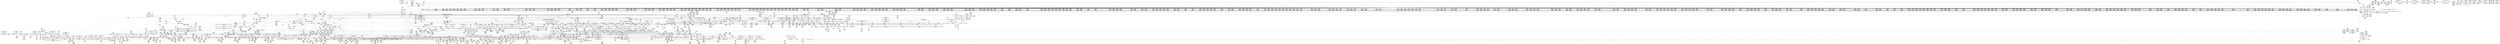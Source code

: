 digraph {
	CE0x4177200 [shape=record,shape=Mrecord,label="{CE0x4177200|i8*_getelementptr_inbounds_(_42_x_i8_,_42_x_i8_*_.str46,_i32_0,_i32_0)|*Constant*}"]
	CE0x4183fa0 [shape=record,shape=Mrecord,label="{CE0x4183fa0|__rcu_read_lock:do.body}"]
	CE0x41f3930 [shape=record,shape=Mrecord,label="{CE0x41f3930|task_sid:tmp20|security/selinux/hooks.c,208}"]
	CE0x411e760 [shape=record,shape=Mrecord,label="{CE0x411e760|2472:_%struct.cred*,_:_CRE_3128,3136_|*MultipleSource*|Function::task_sid&Arg::task::|Function::current_has_perm&Arg::tsk::|Function::selinux_task_kill&Arg::p::|security/selinux/hooks.c,208}"]
	CE0x40adf80 [shape=record,shape=Mrecord,label="{CE0x40adf80|__llvm_gcov_indirect_counter_increment:predecessor|Function::__llvm_gcov_indirect_counter_increment&Arg::predecessor::|*SummSink*}"]
	CE0x40b4420 [shape=record,shape=Mrecord,label="{CE0x40b4420|_ret_i32_%rc.0,_!dbg_!27734|security/selinux/hooks.c,3670}"]
	CE0x40b2030 [shape=record,shape=Mrecord,label="{CE0x40b2030|i64_1|*Constant*}"]
	CE0x416e190 [shape=record,shape=Mrecord,label="{CE0x416e190|rcu_lock_acquire:map|Function::rcu_lock_acquire&Arg::map::|*SummSink*}"]
	CE0x4139d40 [shape=record,shape=Mrecord,label="{CE0x4139d40|current_sid:cred|security/selinux/hooks.c,218|*SummSource*}"]
	CE0x40a97e0 [shape=record,shape=Mrecord,label="{CE0x40a97e0|%struct.common_audit_data*_null|*Constant*|*SummSink*}"]
	CE0x40dd6f0 [shape=record,shape=Mrecord,label="{CE0x40dd6f0|__llvm_gcov_indirect_counter_increment:tmp5|*SummSink*}"]
	CE0x41461e0 [shape=record,shape=Mrecord,label="{CE0x41461e0|task_sid:tmp7|security/selinux/hooks.c,208}"]
	CE0x41b31d0 [shape=record,shape=Mrecord,label="{CE0x41b31d0|current_sid:do.body|*SummSink*}"]
	CE0x4101850 [shape=record,shape=Mrecord,label="{CE0x4101850|2472:_%struct.cred*,_:_CRE_704,712_|*MultipleSource*|Function::task_sid&Arg::task::|Function::current_has_perm&Arg::tsk::|Function::selinux_task_kill&Arg::p::|security/selinux/hooks.c,208}"]
	CE0x41704a0 [shape=record,shape=Mrecord,label="{CE0x41704a0|rcu_read_lock:tmp9|include/linux/rcupdate.h,882|*SummSink*}"]
	CE0x41199d0 [shape=record,shape=Mrecord,label="{CE0x41199d0|2472:_%struct.cred*,_:_CRE_2951,2952_}"]
	CE0x41f4670 [shape=record,shape=Mrecord,label="{CE0x41f4670|task_sid:tmp25|security/selinux/hooks.c,208}"]
	CE0x40d5a20 [shape=record,shape=Mrecord,label="{CE0x40d5a20|task_sid:tmp19|security/selinux/hooks.c,208|*SummSink*}"]
	CE0x4104dc0 [shape=record,shape=Mrecord,label="{CE0x4104dc0|2472:_%struct.cred*,_:_CRE_1928,1936_|*MultipleSource*|Function::task_sid&Arg::task::|Function::current_has_perm&Arg::tsk::|Function::selinux_task_kill&Arg::p::|security/selinux/hooks.c,208}"]
	CE0x4106930 [shape=record,shape=Mrecord,label="{CE0x4106930|2472:_%struct.cred*,_:_CRE_2040,2044_|*MultipleSource*|Function::task_sid&Arg::task::|Function::current_has_perm&Arg::tsk::|Function::selinux_task_kill&Arg::p::|security/selinux/hooks.c,208}"]
	CE0x413adc0 [shape=record,shape=Mrecord,label="{CE0x413adc0|current_sid:tmp17|security/selinux/hooks.c,218}"]
	CE0x4129e10 [shape=record,shape=Mrecord,label="{CE0x4129e10|2472:_%struct.cred*,_:_CRE_6346,6347_}"]
	CE0x41721c0 [shape=record,shape=Mrecord,label="{CE0x41721c0|rcu_read_unlock:tmp12|include/linux/rcupdate.h,933}"]
	CE0x40996a0 [shape=record,shape=Mrecord,label="{CE0x40996a0|selinux_task_kill:tmp}"]
	CE0x40fd7d0 [shape=record,shape=Mrecord,label="{CE0x40fd7d0|i64_7|*Constant*}"]
	CE0x40f5650 [shape=record,shape=Mrecord,label="{CE0x40f5650|task_sid:land.lhs.true}"]
	CE0x4181db0 [shape=record,shape=Mrecord,label="{CE0x4181db0|current_sid:tmp14|security/selinux/hooks.c,218|*SummSource*}"]
	CE0x40760c0 [shape=record,shape=Mrecord,label="{CE0x40760c0|i32_17|*Constant*|*SummSink*}"]
	CE0x4127480 [shape=record,shape=Mrecord,label="{CE0x4127480|2472:_%struct.cred*,_:_CRE_6311,6312_}"]
	CE0x4180e70 [shape=record,shape=Mrecord,label="{CE0x4180e70|current_sid:tmp3}"]
	CE0x4160ca0 [shape=record,shape=Mrecord,label="{CE0x4160ca0|cred_sid:tmp2|*SummSource*}"]
	CE0x41fcd70 [shape=record,shape=Mrecord,label="{CE0x41fcd70|i64*_getelementptr_inbounds_(_4_x_i64_,_4_x_i64_*___llvm_gcov_ctr134,_i64_0,_i64_0)|*Constant*|*SummSink*}"]
	CE0x41f34b0 [shape=record,shape=Mrecord,label="{CE0x41f34b0|i64*_getelementptr_inbounds_(_13_x_i64_,_13_x_i64_*___llvm_gcov_ctr126,_i64_0,_i64_9)|*Constant*}"]
	CE0x416c5d0 [shape=record,shape=Mrecord,label="{CE0x416c5d0|rcu_read_lock:tmp4|include/linux/rcupdate.h,882|*SummSink*}"]
	CE0x40a02a0 [shape=record,shape=Mrecord,label="{CE0x40a02a0|selinux_task_kill:secid|Function::selinux_task_kill&Arg::secid::}"]
	CE0x4169ee0 [shape=record,shape=Mrecord,label="{CE0x4169ee0|current_sid:tmp6|security/selinux/hooks.c,218|*SummSource*}"]
	CE0x4100620 [shape=record,shape=Mrecord,label="{CE0x4100620|2472:_%struct.cred*,_:_CRE_680,688_|*MultipleSource*|Function::task_sid&Arg::task::|Function::current_has_perm&Arg::tsk::|Function::selinux_task_kill&Arg::p::|security/selinux/hooks.c,208}"]
	CE0x421a990 [shape=record,shape=Mrecord,label="{CE0x421a990|__preempt_count_sub:tmp3}"]
	CE0x4120640 [shape=record,shape=Mrecord,label="{CE0x4120640|2472:_%struct.cred*,_:_CRE_5888,5896_|*MultipleSource*|Function::task_sid&Arg::task::|Function::current_has_perm&Arg::tsk::|Function::selinux_task_kill&Arg::p::|security/selinux/hooks.c,208}"]
	CE0x41282c0 [shape=record,shape=Mrecord,label="{CE0x41282c0|2472:_%struct.cred*,_:_CRE_6323,6324_}"]
	CE0x414f240 [shape=record,shape=Mrecord,label="{CE0x414f240|i32_934|*Constant*|*SummSink*}"]
	CE0x40f51d0 [shape=record,shape=Mrecord,label="{CE0x40f51d0|2472:_%struct.cred*,_:_CRE_120,128_|*MultipleSource*|Function::task_sid&Arg::task::|Function::current_has_perm&Arg::tsk::|Function::selinux_task_kill&Arg::p::|security/selinux/hooks.c,208}"]
	CE0x41539d0 [shape=record,shape=Mrecord,label="{CE0x41539d0|GLOBAL:rcu_lock_release|*Constant*|*SummSource*}"]
	CE0x4079a20 [shape=record,shape=Mrecord,label="{CE0x4079a20|task_sid:task|Function::task_sid&Arg::task::|*SummSink*}"]
	CE0x40a67b0 [shape=record,shape=Mrecord,label="{CE0x40a67b0|signal_to_av:bb|*SummSink*}"]
	CE0x410e550 [shape=record,shape=Mrecord,label="{CE0x410e550|2472:_%struct.cred*,_:_CRE_2527,2528_}"]
	CE0x417ed90 [shape=record,shape=Mrecord,label="{CE0x417ed90|GLOBAL:__preempt_count_add|*Constant*|*SummSink*}"]
	CE0x4128fd0 [shape=record,shape=Mrecord,label="{CE0x4128fd0|2472:_%struct.cred*,_:_CRE_6334,6335_}"]
	CE0x4130bb0 [shape=record,shape=Mrecord,label="{CE0x4130bb0|2472:_%struct.cred*,_:_CRE_6660,6664_|*MultipleSource*|Function::task_sid&Arg::task::|Function::current_has_perm&Arg::tsk::|Function::selinux_task_kill&Arg::p::|security/selinux/hooks.c,208}"]
	CE0x408d7e0 [shape=record,shape=Mrecord,label="{CE0x408d7e0|_ret_i32_%call2,_!dbg_!27718|security/selinux/hooks.c,1544}"]
	CE0x413a440 [shape=record,shape=Mrecord,label="{CE0x413a440|i32_22|*Constant*}"]
	CE0x40d8ba0 [shape=record,shape=Mrecord,label="{CE0x40d8ba0|task_sid:tmp25|security/selinux/hooks.c,208|*SummSink*}"]
	CE0x415fc70 [shape=record,shape=Mrecord,label="{CE0x415fc70|rcu_read_lock:tmp2}"]
	CE0x415ea60 [shape=record,shape=Mrecord,label="{CE0x415ea60|cred_sid:tmp3|*SummSource*}"]
	CE0x4157cc0 [shape=record,shape=Mrecord,label="{CE0x4157cc0|i64*_getelementptr_inbounds_(_11_x_i64_,_11_x_i64_*___llvm_gcov_ctr125,_i64_0,_i64_0)|*Constant*|*SummSink*}"]
	CE0x40e8ed0 [shape=record,shape=Mrecord,label="{CE0x40e8ed0|2472:_%struct.cred*,_:_CRE_192,200_|*MultipleSource*|Function::task_sid&Arg::task::|Function::current_has_perm&Arg::tsk::|Function::selinux_task_kill&Arg::p::|security/selinux/hooks.c,208}"]
	CE0x4116670 [shape=record,shape=Mrecord,label="{CE0x4116670|2472:_%struct.cred*,_:_CRE_2907,2908_}"]
	CE0x4122a10 [shape=record,shape=Mrecord,label="{CE0x4122a10|2472:_%struct.cred*,_:_CRE_6008,6136_|*MultipleSource*|Function::task_sid&Arg::task::|Function::current_has_perm&Arg::tsk::|Function::selinux_task_kill&Arg::p::|security/selinux/hooks.c,208}"]
	CE0x40a4a10 [shape=record,shape=Mrecord,label="{CE0x40a4a10|_call_void_mcount()_#3|*SummSource*}"]
	CE0x41fe810 [shape=record,shape=Mrecord,label="{CE0x41fe810|rcu_lock_release:tmp7|*SummSource*}"]
	CE0x408cbd0 [shape=record,shape=Mrecord,label="{CE0x408cbd0|selinux_task_kill:if.else5|*SummSink*}"]
	CE0x40b2990 [shape=record,shape=Mrecord,label="{CE0x40b2990|GLOBAL:__llvm_gcov_indirect_counter_increment|*Constant*|*SummSink*}"]
	CE0x4154840 [shape=record,shape=Mrecord,label="{CE0x4154840|_call_void___rcu_read_unlock()_#10,_!dbg_!27734|include/linux/rcupdate.h,937|*SummSink*}"]
	CE0x418bdd0 [shape=record,shape=Mrecord,label="{CE0x418bdd0|rcu_lock_acquire:tmp}"]
	CE0x41d4bf0 [shape=record,shape=Mrecord,label="{CE0x41d4bf0|i64*_getelementptr_inbounds_(_4_x_i64_,_4_x_i64_*___llvm_gcov_ctr128,_i64_0,_i64_0)|*Constant*}"]
	CE0x410e650 [shape=record,shape=Mrecord,label="{CE0x410e650|2472:_%struct.cred*,_:_CRE_2528,2529_}"]
	CE0x40e3260 [shape=record,shape=Mrecord,label="{CE0x40e3260|signal_to_av:perm.0|*SummSink*}"]
	CE0x4224870 [shape=record,shape=Mrecord,label="{CE0x4224870|i64*_getelementptr_inbounds_(_4_x_i64_,_4_x_i64_*___llvm_gcov_ctr135,_i64_0,_i64_0)|*Constant*}"]
	CE0x40ad2b0 [shape=record,shape=Mrecord,label="{CE0x40ad2b0|signal_to_av:sw.bb2|*SummSink*}"]
	CE0x4185e00 [shape=record,shape=Mrecord,label="{CE0x4185e00|GLOBAL:__llvm_gcov_ctr125|Global_var:__llvm_gcov_ctr125}"]
	CE0x41da270 [shape=record,shape=Mrecord,label="{CE0x41da270|i64*_getelementptr_inbounds_(_4_x_i64_,_4_x_i64_*___llvm_gcov_ctr128,_i64_0,_i64_3)|*Constant*}"]
	CE0x40f09e0 [shape=record,shape=Mrecord,label="{CE0x40f09e0|2472:_%struct.cred*,_:_CRE_96,104_|*MultipleSource*|Function::task_sid&Arg::task::|Function::current_has_perm&Arg::tsk::|Function::selinux_task_kill&Arg::p::|security/selinux/hooks.c,208}"]
	CE0x41d5be0 [shape=record,shape=Mrecord,label="{CE0x41d5be0|rcu_lock_acquire:tmp2}"]
	CE0x408fea0 [shape=record,shape=Mrecord,label="{CE0x408fea0|selinux_task_kill:tmp9|security/selinux/hooks.c,3664|*SummSink*}"]
	CE0x409b710 [shape=record,shape=Mrecord,label="{CE0x409b710|i64*_getelementptr_inbounds_(_10_x_i64_,_10_x_i64_*___llvm_gcov_ctr290,_i64_0,_i64_7)|*Constant*|*SummSource*}"]
	CE0x4184720 [shape=record,shape=Mrecord,label="{CE0x4184720|current_sid:call|security/selinux/hooks.c,218}"]
	CE0x40fd080 [shape=record,shape=Mrecord,label="{CE0x40fd080|task_sid:call3|security/selinux/hooks.c,208|*SummSink*}"]
	CE0x4125730 [shape=record,shape=Mrecord,label="{CE0x4125730|2472:_%struct.cred*,_:_CRE_6288,6289_}"]
	CE0x4120b00 [shape=record,shape=Mrecord,label="{CE0x4120b00|2472:_%struct.cred*,_:_CRE_5904,5912_|*MultipleSource*|Function::task_sid&Arg::task::|Function::current_has_perm&Arg::tsk::|Function::selinux_task_kill&Arg::p::|security/selinux/hooks.c,208}"]
	CE0x407f6c0 [shape=record,shape=Mrecord,label="{CE0x407f6c0|GLOBAL:rcu_read_unlock|*Constant*|*SummSink*}"]
	CE0x41600a0 [shape=record,shape=Mrecord,label="{CE0x41600a0|cred_sid:tmp4|*LoadInst*|security/selinux/hooks.c,196|*SummSource*}"]
	CE0x4179360 [shape=record,shape=Mrecord,label="{CE0x4179360|rcu_read_lock:tmp22|include/linux/rcupdate.h,884|*SummSource*}"]
	CE0x40f5730 [shape=record,shape=Mrecord,label="{CE0x40f5730|task_sid:land.lhs.true|*SummSource*}"]
	CE0x40b5190 [shape=record,shape=Mrecord,label="{CE0x40b5190|signal_to_av:sw.bb}"]
	CE0x40e39d0 [shape=record,shape=Mrecord,label="{CE0x40e39d0|rcu_read_lock:tmp|*SummSource*}"]
	CE0x416d2e0 [shape=record,shape=Mrecord,label="{CE0x416d2e0|rcu_read_lock:if.then|*SummSink*}"]
	"CONST[source:1(input),value:2(dynamic)][purpose:{object}][SrcIdx:9]"
	CE0x4119050 [shape=record,shape=Mrecord,label="{CE0x4119050|2472:_%struct.cred*,_:_CRE_2943,2944_}"]
	CE0x4096a00 [shape=record,shape=Mrecord,label="{CE0x4096a00|_call_void_rcu_read_unlock()_#10,_!dbg_!27748|security/selinux/hooks.c,209|*SummSink*}"]
	CE0x40a8680 [shape=record,shape=Mrecord,label="{CE0x40a8680|%struct.common_audit_data*_null|*Constant*}"]
	CE0x4188d90 [shape=record,shape=Mrecord,label="{CE0x4188d90|GLOBAL:__llvm_gcov_ctr132|Global_var:__llvm_gcov_ctr132|*SummSource*}"]
	CE0x41b7b40 [shape=record,shape=Mrecord,label="{CE0x41b7b40|__rcu_read_lock:do.end}"]
	CE0x412e0c0 [shape=record,shape=Mrecord,label="{CE0x412e0c0|2472:_%struct.cred*,_:_CRE_6520,6528_|*MultipleSource*|Function::task_sid&Arg::task::|Function::current_has_perm&Arg::tsk::|Function::selinux_task_kill&Arg::p::|security/selinux/hooks.c,208}"]
	CE0x41337f0 [shape=record,shape=Mrecord,label="{CE0x41337f0|2472:_%struct.cred*,_:_CRE_10616,10624_|*MultipleSource*|Function::task_sid&Arg::task::|Function::current_has_perm&Arg::tsk::|Function::selinux_task_kill&Arg::p::|security/selinux/hooks.c,208}"]
	CE0x412e580 [shape=record,shape=Mrecord,label="{CE0x412e580|2472:_%struct.cred*,_:_CRE_6536,6544_|*MultipleSource*|Function::task_sid&Arg::task::|Function::current_has_perm&Arg::tsk::|Function::selinux_task_kill&Arg::p::|security/selinux/hooks.c,208}"]
	CE0x41eb1e0 [shape=record,shape=Mrecord,label="{CE0x41eb1e0|COLLAPSED:_GCMRE___llvm_gcov_ctr135_internal_global_4_x_i64_zeroinitializer:_elem_0:default:}"]
	CE0x415e2b0 [shape=record,shape=Mrecord,label="{CE0x415e2b0|current_sid:land.lhs.true2}"]
	CE0x41f6f70 [shape=record,shape=Mrecord,label="{CE0x41f6f70|__preempt_count_add:tmp1|*SummSink*}"]
	CE0x412e7e0 [shape=record,shape=Mrecord,label="{CE0x412e7e0|2472:_%struct.cred*,_:_CRE_6544,6552_|*MultipleSource*|Function::task_sid&Arg::task::|Function::current_has_perm&Arg::tsk::|Function::selinux_task_kill&Arg::p::|security/selinux/hooks.c,208}"]
	CE0x408dc00 [shape=record,shape=Mrecord,label="{CE0x408dc00|current_has_perm:perms|Function::current_has_perm&Arg::perms::|*SummSource*}"]
	CE0x41ef4c0 [shape=record,shape=Mrecord,label="{CE0x41ef4c0|rcu_lock_acquire:tmp6|*SummSource*}"]
	CE0x4094fd0 [shape=record,shape=Mrecord,label="{CE0x4094fd0|i8*_getelementptr_inbounds_(_25_x_i8_,_25_x_i8_*_.str3,_i32_0,_i32_0)|*Constant*}"]
	CE0x4189ef0 [shape=record,shape=Mrecord,label="{CE0x4189ef0|i64*_getelementptr_inbounds_(_13_x_i64_,_13_x_i64_*___llvm_gcov_ctr126,_i64_0,_i64_1)|*Constant*}"]
	CE0x417bea0 [shape=record,shape=Mrecord,label="{CE0x417bea0|__preempt_count_add:val|Function::__preempt_count_add&Arg::val::|*SummSink*}"]
	CE0x40fd690 [shape=record,shape=Mrecord,label="{CE0x40fd690|task_sid:tobool4|security/selinux/hooks.c,208|*SummSink*}"]
	CE0x40a07c0 [shape=record,shape=Mrecord,label="{CE0x40a07c0|selinux_task_kill:if.then2}"]
	CE0x414d470 [shape=record,shape=Mrecord,label="{CE0x414d470|task_sid:tmp12|security/selinux/hooks.c,208}"]
	CE0x418f6e0 [shape=record,shape=Mrecord,label="{CE0x418f6e0|rcu_read_unlock:tmp18|include/linux/rcupdate.h,933}"]
	CE0x41d5c50 [shape=record,shape=Mrecord,label="{CE0x41d5c50|rcu_lock_acquire:tmp2|*SummSource*}"]
	CE0x418f930 [shape=record,shape=Mrecord,label="{CE0x418f930|rcu_read_unlock:tmp18|include/linux/rcupdate.h,933|*SummSource*}"]
	CE0x41903a0 [shape=record,shape=Mrecord,label="{CE0x41903a0|_call_void_mcount()_#3}"]
	CE0x41db8e0 [shape=record,shape=Mrecord,label="{CE0x41db8e0|rcu_lock_acquire:tmp|*SummSink*}"]
	CE0x40e3190 [shape=record,shape=Mrecord,label="{CE0x40e3190|signal_to_av:perm.0|*SummSource*}"]
	CE0x412bd50 [shape=record,shape=Mrecord,label="{CE0x412bd50|2472:_%struct.cred*,_:_CRE_6424,6432_|*MultipleSource*|Function::task_sid&Arg::task::|Function::current_has_perm&Arg::tsk::|Function::selinux_task_kill&Arg::p::|security/selinux/hooks.c,208}"]
	CE0x41b3ad0 [shape=record,shape=Mrecord,label="{CE0x41b3ad0|task_sid:tmp3}"]
	CE0x42029d0 [shape=record,shape=Mrecord,label="{CE0x42029d0|i8*_undef|*Constant*|*SummSource*}"]
	CE0x413b500 [shape=record,shape=Mrecord,label="{CE0x413b500|current_sid:tmp18|security/selinux/hooks.c,218}"]
	CE0x41d9f40 [shape=record,shape=Mrecord,label="{CE0x41d9f40|__preempt_count_sub:entry|*SummSink*}"]
	CE0x40d06c0 [shape=record,shape=Mrecord,label="{CE0x40d06c0|__llvm_gcov_indirect_counter_increment:bb4}"]
	CE0x4134690 [shape=record,shape=Mrecord,label="{CE0x4134690|task_sid:tmp4|*LoadInst*|security/selinux/hooks.c,208|*SummSink*}"]
	CE0x410a230 [shape=record,shape=Mrecord,label="{CE0x410a230|2472:_%struct.cred*,_:_CRE_2288,2296_|*MultipleSource*|Function::task_sid&Arg::task::|Function::current_has_perm&Arg::tsk::|Function::selinux_task_kill&Arg::p::|security/selinux/hooks.c,208}"]
	CE0x41df610 [shape=record,shape=Mrecord,label="{CE0x41df610|rcu_lock_release:bb|*SummSink*}"]
	CE0x4156250 [shape=record,shape=Mrecord,label="{CE0x4156250|current_sid:tmp5|security/selinux/hooks.c,218|*SummSource*}"]
	CE0x41b2440 [shape=record,shape=Mrecord,label="{CE0x41b2440|__rcu_read_lock:tmp2}"]
	CE0x4144b30 [shape=record,shape=Mrecord,label="{CE0x4144b30|task_sid:land.lhs.true}"]
	CE0x41546a0 [shape=record,shape=Mrecord,label="{CE0x41546a0|_call_void___rcu_read_unlock()_#10,_!dbg_!27734|include/linux/rcupdate.h,937}"]
	CE0x41fedb0 [shape=record,shape=Mrecord,label="{CE0x41fedb0|__rcu_read_unlock:do.end|*SummSink*}"]
	CE0x4201040 [shape=record,shape=Mrecord,label="{CE0x4201040|get_current:tmp}"]
	CE0x40f8ab0 [shape=record,shape=Mrecord,label="{CE0x40f8ab0|2472:_%struct.cred*,_:_CRE_208,216_|*MultipleSource*|Function::task_sid&Arg::task::|Function::current_has_perm&Arg::tsk::|Function::selinux_task_kill&Arg::p::|security/selinux/hooks.c,208}"]
	CE0x412bfe0 [shape=record,shape=Mrecord,label="{CE0x412bfe0|2472:_%struct.cred*,_:_CRE_6432,6436_|*MultipleSource*|Function::task_sid&Arg::task::|Function::current_has_perm&Arg::tsk::|Function::selinux_task_kill&Arg::p::|security/selinux/hooks.c,208}"]
	CE0x411a350 [shape=record,shape=Mrecord,label="{CE0x411a350|2472:_%struct.cred*,_:_CRE_2959,2960_}"]
	CE0x40d3f30 [shape=record,shape=Mrecord,label="{CE0x40d3f30|i8*_getelementptr_inbounds_(_41_x_i8_,_41_x_i8_*_.str44,_i32_0,_i32_0)|*Constant*}"]
	CE0x40dd270 [shape=record,shape=Mrecord,label="{CE0x40dd270|__llvm_gcov_indirect_counter_increment:tmp3|*SummSink*}"]
	CE0x4080ee0 [shape=record,shape=Mrecord,label="{CE0x4080ee0|selinux_task_kill:tmp7|security/selinux/hooks.c,3662|*SummSource*}"]
	CE0x4113ef0 [shape=record,shape=Mrecord,label="{CE0x4113ef0|2472:_%struct.cred*,_:_CRE_2808,2816_|*MultipleSource*|Function::task_sid&Arg::task::|Function::current_has_perm&Arg::tsk::|Function::selinux_task_kill&Arg::p::|security/selinux/hooks.c,208}"]
	CE0x4109190 [shape=record,shape=Mrecord,label="{CE0x4109190|2472:_%struct.cred*,_:_CRE_2168,2240_|*MultipleSource*|Function::task_sid&Arg::task::|Function::current_has_perm&Arg::tsk::|Function::selinux_task_kill&Arg::p::|security/selinux/hooks.c,208}"]
	CE0x40af690 [shape=record,shape=Mrecord,label="{CE0x40af690|signal_to_av:tmp6|security/selinux/hooks.c,1487}"]
	CE0x40f3150 [shape=record,shape=Mrecord,label="{CE0x40f3150|rcu_read_unlock:do.end|*SummSource*}"]
	CE0x415dd60 [shape=record,shape=Mrecord,label="{CE0x415dd60|__rcu_read_unlock:tmp3|*SummSource*}"]
	CE0x41122a0 [shape=record,shape=Mrecord,label="{CE0x41122a0|2472:_%struct.cred*,_:_CRE_2720,2724_|*MultipleSource*|Function::task_sid&Arg::task::|Function::current_has_perm&Arg::tsk::|Function::selinux_task_kill&Arg::p::|security/selinux/hooks.c,208}"]
	CE0x40d8450 [shape=record,shape=Mrecord,label="{CE0x40d8450|i64*_getelementptr_inbounds_(_13_x_i64_,_13_x_i64_*___llvm_gcov_ctr126,_i64_0,_i64_11)|*Constant*|*SummSink*}"]
	CE0x412a9f0 [shape=record,shape=Mrecord,label="{CE0x412a9f0|2472:_%struct.cred*,_:_CRE_6356,6357_}"]
	CE0x416f890 [shape=record,shape=Mrecord,label="{CE0x416f890|rcu_read_lock:tmp8|include/linux/rcupdate.h,882|*SummSink*}"]
	CE0x41d53b0 [shape=record,shape=Mrecord,label="{CE0x41d53b0|i32_77|*Constant*}"]
	CE0x4090a00 [shape=record,shape=Mrecord,label="{CE0x4090a00|selinux_task_kill:tmp13|security/selinux/hooks.c,3665}"]
	CE0x4201c40 [shape=record,shape=Mrecord,label="{CE0x4201c40|__rcu_read_unlock:bb}"]
	CE0x410d1b0 [shape=record,shape=Mrecord,label="{CE0x410d1b0|2472:_%struct.cred*,_:_CRE_2488,2504_|*MultipleSource*|Function::task_sid&Arg::task::|Function::current_has_perm&Arg::tsk::|Function::selinux_task_kill&Arg::p::|security/selinux/hooks.c,208}"]
	CE0x4119640 [shape=record,shape=Mrecord,label="{CE0x4119640|2472:_%struct.cred*,_:_CRE_2948,2949_}"]
	CE0x41786c0 [shape=record,shape=Mrecord,label="{CE0x41786c0|rcu_read_lock:tmp21|include/linux/rcupdate.h,884}"]
	CE0x41434d0 [shape=record,shape=Mrecord,label="{CE0x41434d0|current_sid:tmp24|security/selinux/hooks.c,220}"]
	CE0x40d6a30 [shape=record,shape=Mrecord,label="{CE0x40d6a30|task_sid:tmp21|security/selinux/hooks.c,208|*SummSource*}"]
	CE0x41eb170 [shape=record,shape=Mrecord,label="{CE0x41eb170|__preempt_count_sub:tmp}"]
	CE0x41e1bc0 [shape=record,shape=Mrecord,label="{CE0x41e1bc0|i64*_getelementptr_inbounds_(_4_x_i64_,_4_x_i64_*___llvm_gcov_ctr130,_i64_0,_i64_0)|*Constant*}"]
	CE0x40d2540 [shape=record,shape=Mrecord,label="{CE0x40d2540|i64*_getelementptr_inbounds_(_13_x_i64_,_13_x_i64_*___llvm_gcov_ctr126,_i64_0,_i64_8)|*Constant*}"]
	CE0x418b9d0 [shape=record,shape=Mrecord,label="{CE0x418b9d0|rcu_read_unlock:land.lhs.true2|*SummSink*}"]
	CE0x40d2f40 [shape=record,shape=Mrecord,label="{CE0x40d2f40|task_sid:tmp18|security/selinux/hooks.c,208}"]
	CE0x4187eb0 [shape=record,shape=Mrecord,label="{CE0x4187eb0|rcu_read_unlock:tmp4|include/linux/rcupdate.h,933|*SummSink*}"]
	CE0x4191410 [shape=record,shape=Mrecord,label="{CE0x4191410|rcu_lock_acquire:__here}"]
	CE0x4230890 [shape=record,shape=Mrecord,label="{CE0x4230890|__preempt_count_sub:do.body|*SummSink*}"]
	CE0x41062a0 [shape=record,shape=Mrecord,label="{CE0x41062a0|2472:_%struct.cred*,_:_CRE_2020,2032_|*MultipleSource*|Function::task_sid&Arg::task::|Function::current_has_perm&Arg::tsk::|Function::selinux_task_kill&Arg::p::|security/selinux/hooks.c,208}"]
	CE0x4116290 [shape=record,shape=Mrecord,label="{CE0x4116290|2472:_%struct.cred*,_:_CRE_2905,2906_}"]
	CE0x41478d0 [shape=record,shape=Mrecord,label="{CE0x41478d0|task_sid:tmp9|security/selinux/hooks.c,208|*SummSink*}"]
	CE0x410e8b0 [shape=record,shape=Mrecord,label="{CE0x410e8b0|2472:_%struct.cred*,_:_CRE_2530,2531_}"]
	CE0x415b0b0 [shape=record,shape=Mrecord,label="{CE0x415b0b0|i64*_getelementptr_inbounds_(_4_x_i64_,_4_x_i64_*___llvm_gcov_ctr128,_i64_0,_i64_3)|*Constant*|*SummSink*}"]
	CE0x4111b50 [shape=record,shape=Mrecord,label="{CE0x4111b50|2472:_%struct.cred*,_:_CRE_2696,2704_|*MultipleSource*|Function::task_sid&Arg::task::|Function::current_has_perm&Arg::tsk::|Function::selinux_task_kill&Arg::p::|security/selinux/hooks.c,208}"]
	CE0x41d32d0 [shape=record,shape=Mrecord,label="{CE0x41d32d0|task_sid:call|security/selinux/hooks.c,208}"]
	CE0x416e800 [shape=record,shape=Mrecord,label="{CE0x416e800|__rcu_read_lock:entry|*SummSink*}"]
	CE0x411d6c0 [shape=record,shape=Mrecord,label="{CE0x411d6c0|2472:_%struct.cred*,_:_CRE_3088,3096_|*MultipleSource*|Function::task_sid&Arg::task::|Function::current_has_perm&Arg::tsk::|Function::selinux_task_kill&Arg::p::|security/selinux/hooks.c,208}"]
	CE0x40ebe50 [shape=record,shape=Mrecord,label="{CE0x40ebe50|task_sid:tmp2|*SummSource*}"]
	CE0x4139130 [shape=record,shape=Mrecord,label="{CE0x4139130|_ret_%struct.task_struct*_%tmp4,_!dbg_!27714|./arch/x86/include/asm/current.h,14|*SummSource*}"]
	CE0x416c500 [shape=record,shape=Mrecord,label="{CE0x416c500|rcu_read_lock:tmp4|include/linux/rcupdate.h,882|*SummSource*}"]
	CE0x40d1e90 [shape=record,shape=Mrecord,label="{CE0x40d1e90|task_sid:tmp16|security/selinux/hooks.c,208}"]
	CE0x40d86b0 [shape=record,shape=Mrecord,label="{CE0x40d86b0|task_sid:tmp26|security/selinux/hooks.c,208}"]
	CE0x422ccb0 [shape=record,shape=Mrecord,label="{CE0x422ccb0|__preempt_count_sub:tmp2|*SummSource*}"]
	CE0x417a560 [shape=record,shape=Mrecord,label="{CE0x417a560|cred_sid:sid|security/selinux/hooks.c,197|*SummSink*}"]
	CE0x40ad7e0 [shape=record,shape=Mrecord,label="{CE0x40ad7e0|__llvm_gcov_indirect_counter_increment:bb|*SummSource*}"]
	CE0x41fdf30 [shape=record,shape=Mrecord,label="{CE0x41fdf30|i64*_getelementptr_inbounds_(_4_x_i64_,_4_x_i64_*___llvm_gcov_ctr133,_i64_0,_i64_3)|*Constant*|*SummSource*}"]
	CE0x414f770 [shape=record,shape=Mrecord,label="{CE0x414f770|i8*_getelementptr_inbounds_(_44_x_i8_,_44_x_i8_*_.str47,_i32_0,_i32_0)|*Constant*|*SummSource*}"]
	CE0x4187260 [shape=record,shape=Mrecord,label="{CE0x4187260|current_sid:tobool1|security/selinux/hooks.c,218|*SummSink*}"]
	CE0x40fb200 [shape=record,shape=Mrecord,label="{CE0x40fb200|2472:_%struct.cred*,_:_CRE_460,464_|*MultipleSource*|Function::task_sid&Arg::task::|Function::current_has_perm&Arg::tsk::|Function::selinux_task_kill&Arg::p::|security/selinux/hooks.c,208}"]
	CE0x4188900 [shape=record,shape=Mrecord,label="{CE0x4188900|i64*_getelementptr_inbounds_(_4_x_i64_,_4_x_i64_*___llvm_gcov_ctr133,_i64_0,_i64_1)|*Constant*|*SummSink*}"]
	CE0x4124db0 [shape=record,shape=Mrecord,label="{CE0x4124db0|2472:_%struct.cred*,_:_CRE_6248,6256_|*MultipleSource*|Function::task_sid&Arg::task::|Function::current_has_perm&Arg::tsk::|Function::selinux_task_kill&Arg::p::|security/selinux/hooks.c,208}"]
	CE0x415ad00 [shape=record,shape=Mrecord,label="{CE0x415ad00|i64*_getelementptr_inbounds_(_11_x_i64_,_11_x_i64_*___llvm_gcov_ctr125,_i64_0,_i64_6)|*Constant*|*SummSource*}"]
	CE0x40f3330 [shape=record,shape=Mrecord,label="{CE0x40f3330|2472:_%struct.cred*,_:_CRE_312,320_|*MultipleSource*|Function::task_sid&Arg::task::|Function::current_has_perm&Arg::tsk::|Function::selinux_task_kill&Arg::p::|security/selinux/hooks.c,208}"]
	CE0x40a52c0 [shape=record,shape=Mrecord,label="{CE0x40a52c0|__llvm_gcov_indirect_counter_increment:predecessor|Function::__llvm_gcov_indirect_counter_increment&Arg::predecessor::}"]
	CE0x41de650 [shape=record,shape=Mrecord,label="{CE0x41de650|__preempt_count_sub:do.end|*SummSink*}"]
	CE0x417a0d0 [shape=record,shape=Mrecord,label="{CE0x417a0d0|cred_sid:tmp5|security/selinux/hooks.c,196|*SummSource*}"]
	CE0x4186880 [shape=record,shape=Mrecord,label="{CE0x4186880|rcu_read_unlock:tmp13|include/linux/rcupdate.h,933|*SummSource*}"]
	CE0x40a5e20 [shape=record,shape=Mrecord,label="{CE0x40a5e20|signal_to_av:tmp|*SummSink*}"]
	CE0x41f8270 [shape=record,shape=Mrecord,label="{CE0x41f8270|get_current:tmp|*SummSink*}"]
	CE0x41efa90 [shape=record,shape=Mrecord,label="{CE0x41efa90|task_sid:tmp6|security/selinux/hooks.c,208}"]
	CE0x4189710 [shape=record,shape=Mrecord,label="{CE0x4189710|rcu_lock_release:tmp3|*SummSink*}"]
	CE0x413b180 [shape=record,shape=Mrecord,label="{CE0x413b180|current_sid:tmp17|security/selinux/hooks.c,218|*SummSource*}"]
	CE0x40b0140 [shape=record,shape=Mrecord,label="{CE0x40b0140|i64_4|*Constant*|*SummSink*}"]
	CE0x411c1c0 [shape=record,shape=Mrecord,label="{CE0x411c1c0|2472:_%struct.cred*,_:_CRE_3008,3024_|*MultipleSource*|Function::task_sid&Arg::task::|Function::current_has_perm&Arg::tsk::|Function::selinux_task_kill&Arg::p::|security/selinux/hooks.c,208}"]
	CE0x40ffda0 [shape=record,shape=Mrecord,label="{CE0x40ffda0|2472:_%struct.cred*,_:_CRE_652,656_|*MultipleSource*|Function::task_sid&Arg::task::|Function::current_has_perm&Arg::tsk::|Function::selinux_task_kill&Arg::p::|security/selinux/hooks.c,208}"]
	CE0x41d9d40 [shape=record,shape=Mrecord,label="{CE0x41d9d40|__preempt_count_sub:entry}"]
	CE0x4172400 [shape=record,shape=Mrecord,label="{CE0x4172400|rcu_read_unlock:tmp12|include/linux/rcupdate.h,933|*SummSource*}"]
	CE0x40fcaf0 [shape=record,shape=Mrecord,label="{CE0x40fcaf0|task_sid:tmp13|security/selinux/hooks.c,208|*SummSink*}"]
	CE0x40847c0 [shape=record,shape=Mrecord,label="{CE0x40847c0|i32_32|*Constant*|*SummSource*}"]
	CE0x409ce50 [shape=record,shape=Mrecord,label="{CE0x409ce50|i64_6|*Constant*|*SummSink*}"]
	CE0x41862f0 [shape=record,shape=Mrecord,label="{CE0x41862f0|rcu_lock_acquire:tmp3|*SummSource*}"]
	CE0x41013d0 [shape=record,shape=Mrecord,label="{CE0x41013d0|2472:_%struct.cred*,_:_CRE_699,700_}"]
	CE0x409bad0 [shape=record,shape=Mrecord,label="{CE0x409bad0|selinux_task_kill:if.end7}"]
	CE0x416fb40 [shape=record,shape=Mrecord,label="{CE0x416fb40|rcu_read_lock:tobool1|include/linux/rcupdate.h,882|*SummSink*}"]
	CE0x40a7ce0 [shape=record,shape=Mrecord,label="{CE0x40a7ce0|avc_has_perm:tsid|Function::avc_has_perm&Arg::tsid::}"]
	CE0x415a170 [shape=record,shape=Mrecord,label="{CE0x415a170|i64*_getelementptr_inbounds_(_4_x_i64_,_4_x_i64_*___llvm_gcov_ctr134,_i64_0,_i64_2)|*Constant*|*SummSink*}"]
	CE0x4160d10 [shape=record,shape=Mrecord,label="{CE0x4160d10|cred_sid:tmp2|*SummSink*}"]
	CE0x411cda0 [shape=record,shape=Mrecord,label="{CE0x411cda0|2472:_%struct.cred*,_:_CRE_3056,3064_|*MultipleSource*|Function::task_sid&Arg::task::|Function::current_has_perm&Arg::tsk::|Function::selinux_task_kill&Arg::p::|security/selinux/hooks.c,208}"]
	CE0x4105e60 [shape=record,shape=Mrecord,label="{CE0x4105e60|2472:_%struct.cred*,_:_CRE_1984,2016_|*MultipleSource*|Function::task_sid&Arg::task::|Function::current_has_perm&Arg::tsk::|Function::selinux_task_kill&Arg::p::|security/selinux/hooks.c,208}"]
	CE0x412a660 [shape=record,shape=Mrecord,label="{CE0x412a660|2472:_%struct.cred*,_:_CRE_6353,6354_}"]
	CE0x417a2b0 [shape=record,shape=Mrecord,label="{CE0x417a2b0|i32_1|*Constant*}"]
	CE0x4165770 [shape=record,shape=Mrecord,label="{CE0x4165770|rcu_read_lock:do.body|*SummSink*}"]
	CE0x4221ab0 [shape=record,shape=Mrecord,label="{CE0x4221ab0|COLLAPSED:_GCMRE___llvm_gcov_ctr98_internal_global_2_x_i64_zeroinitializer:_elem_0:default:}"]
	CE0x40a2df0 [shape=record,shape=Mrecord,label="{CE0x40a2df0|i64*_getelementptr_inbounds_(_10_x_i64_,_10_x_i64_*___llvm_gcov_ctr290,_i64_0,_i64_7)|*Constant*|*SummSink*}"]
	CE0x40f6fb0 [shape=record,shape=Mrecord,label="{CE0x40f6fb0|task_sid:if.then|*SummSource*}"]
	CE0x4168ff0 [shape=record,shape=Mrecord,label="{CE0x4168ff0|_call_void_mcount()_#3}"]
	CE0x40ec810 [shape=record,shape=Mrecord,label="{CE0x40ec810|2472:_%struct.cred*,_:_CRE_84,88_|*MultipleSource*|Function::task_sid&Arg::task::|Function::current_has_perm&Arg::tsk::|Function::selinux_task_kill&Arg::p::|security/selinux/hooks.c,208}"]
	CE0x41da490 [shape=record,shape=Mrecord,label="{CE0x41da490|_call_void_mcount()_#3|*SummSource*}"]
	CE0x40e4900 [shape=record,shape=Mrecord,label="{CE0x40e4900|_call_void_mcount()_#3|*SummSource*}"]
	CE0x40ed810 [shape=record,shape=Mrecord,label="{CE0x40ed810|task_sid:real_cred|security/selinux/hooks.c,208|*SummSource*}"]
	CE0x413be40 [shape=record,shape=Mrecord,label="{CE0x413be40|current_has_perm:bb|*SummSink*}"]
	CE0x41fcf80 [shape=record,shape=Mrecord,label="{CE0x41fcf80|i64*_getelementptr_inbounds_(_4_x_i64_,_4_x_i64_*___llvm_gcov_ctr134,_i64_0,_i64_0)|*Constant*}"]
	CE0x41ddd50 [shape=record,shape=Mrecord,label="{CE0x41ddd50|i32_2|*Constant*|*SummSource*}"]
	CE0x40cff30 [shape=record,shape=Mrecord,label="{CE0x40cff30|rcu_read_lock:entry|*SummSink*}"]
	CE0x41b7ad0 [shape=record,shape=Mrecord,label="{CE0x41b7ad0|__rcu_read_unlock:tmp|*SummSink*}"]
	CE0x4184530 [shape=record,shape=Mrecord,label="{CE0x4184530|_call_void_mcount()_#3|*SummSource*}"]
	CE0x4141c50 [shape=record,shape=Mrecord,label="{CE0x4141c50|current_sid:tmp23|security/selinux/hooks.c,218|*SummSource*}"]
	CE0x40956c0 [shape=record,shape=Mrecord,label="{CE0x40956c0|i32_218|*Constant*}"]
	CE0x4134420 [shape=record,shape=Mrecord,label="{CE0x4134420|task_sid:tmp4|*LoadInst*|security/selinux/hooks.c,208|*SummSource*}"]
	CE0x4102b90 [shape=record,shape=Mrecord,label="{CE0x4102b90|2472:_%struct.cred*,_:_CRE_784,1808_|*MultipleSource*|Function::task_sid&Arg::task::|Function::current_has_perm&Arg::tsk::|Function::selinux_task_kill&Arg::p::|security/selinux/hooks.c,208}"]
	CE0x4121bd0 [shape=record,shape=Mrecord,label="{CE0x4121bd0|2472:_%struct.cred*,_:_CRE_5960,5968_|*MultipleSource*|Function::task_sid&Arg::task::|Function::current_has_perm&Arg::tsk::|Function::selinux_task_kill&Arg::p::|security/selinux/hooks.c,208}"]
	CE0x4088540 [shape=record,shape=Mrecord,label="{CE0x4088540|i64*_getelementptr_inbounds_(_10_x_i64_,_10_x_i64_*___llvm_gcov_ctr265,_i64_0,_i64_0)|*Constant*|*SummSink*}"]
	CE0x41f1d40 [shape=record,shape=Mrecord,label="{CE0x41f1d40|task_sid:tmp17|security/selinux/hooks.c,208}"]
	CE0x4095330 [shape=record,shape=Mrecord,label="{CE0x4095330|GLOBAL:lockdep_rcu_suspicious|*Constant*}"]
	CE0x417f150 [shape=record,shape=Mrecord,label="{CE0x417f150|rcu_read_unlock:if.then}"]
	CE0x4095e30 [shape=record,shape=Mrecord,label="{CE0x4095e30|GLOBAL:cred_sid|*Constant*|*SummSink*}"]
	CE0x41f69f0 [shape=record,shape=Mrecord,label="{CE0x41f69f0|__rcu_read_unlock:tmp7|include/linux/rcupdate.h,245}"]
	CE0x4088360 [shape=record,shape=Mrecord,label="{CE0x4088360|i64*_getelementptr_inbounds_(_10_x_i64_,_10_x_i64_*___llvm_gcov_ctr265,_i64_0,_i64_0)|*Constant*|*SummSource*}"]
	CE0x40da400 [shape=record,shape=Mrecord,label="{CE0x40da400|i64*_getelementptr_inbounds_(_10_x_i64_,_10_x_i64_*___llvm_gcov_ctr265,_i64_0,_i64_6)|*Constant*|*SummSource*}"]
	CE0x40f0670 [shape=record,shape=Mrecord,label="{CE0x40f0670|current_has_perm:call2|security/selinux/hooks.c,1544|*SummSink*}"]
	CE0x41222f0 [shape=record,shape=Mrecord,label="{CE0x41222f0|2472:_%struct.cred*,_:_CRE_5984,5992_|*MultipleSource*|Function::task_sid&Arg::task::|Function::current_has_perm&Arg::tsk::|Function::selinux_task_kill&Arg::p::|security/selinux/hooks.c,208}"]
	CE0x40eee20 [shape=record,shape=Mrecord,label="{CE0x40eee20|current_sid:entry|*SummSink*}"]
	CE0x41f13b0 [shape=record,shape=Mrecord,label="{CE0x41f13b0|task_sid:tobool4|security/selinux/hooks.c,208}"]
	CE0x4119c30 [shape=record,shape=Mrecord,label="{CE0x4119c30|2472:_%struct.cred*,_:_CRE_2953,2954_}"]
	CE0x40e4fd0 [shape=record,shape=Mrecord,label="{CE0x40e4fd0|i64*_getelementptr_inbounds_(_2_x_i64_,_2_x_i64_*___llvm_gcov_ctr136,_i64_0,_i64_1)|*Constant*}"]
	CE0x41d1d30 [shape=record,shape=Mrecord,label="{CE0x41d1d30|task_sid:tmp5|security/selinux/hooks.c,208}"]
	CE0x4123130 [shape=record,shape=Mrecord,label="{CE0x4123130|2472:_%struct.cred*,_:_CRE_6152,6168_|*MultipleSource*|Function::task_sid&Arg::task::|Function::current_has_perm&Arg::tsk::|Function::selinux_task_kill&Arg::p::|security/selinux/hooks.c,208}"]
	CE0x41b3380 [shape=record,shape=Mrecord,label="{CE0x41b3380|__rcu_read_lock:tmp|*SummSource*}"]
	CE0x41f6580 [shape=record,shape=Mrecord,label="{CE0x41f6580|__rcu_read_unlock:tmp6|include/linux/rcupdate.h,245}"]
	CE0x4174200 [shape=record,shape=Mrecord,label="{CE0x4174200|i64*_getelementptr_inbounds_(_11_x_i64_,_11_x_i64_*___llvm_gcov_ctr127,_i64_0,_i64_8)|*Constant*|*SummSink*}"]
	CE0x41de950 [shape=record,shape=Mrecord,label="{CE0x41de950|__preempt_count_sub:do.body}"]
	CE0x4109fd0 [shape=record,shape=Mrecord,label="{CE0x4109fd0|2472:_%struct.cred*,_:_CRE_2280,2288_|*MultipleSource*|Function::task_sid&Arg::task::|Function::current_has_perm&Arg::tsk::|Function::selinux_task_kill&Arg::p::|security/selinux/hooks.c,208}"]
	CE0x417ce50 [shape=record,shape=Mrecord,label="{CE0x417ce50|rcu_read_unlock:land.lhs.true|*SummSink*}"]
	CE0x41fe0c0 [shape=record,shape=Mrecord,label="{CE0x41fe0c0|i64*_getelementptr_inbounds_(_4_x_i64_,_4_x_i64_*___llvm_gcov_ctr133,_i64_0,_i64_3)|*Constant*|*SummSink*}"]
	CE0x40e4a70 [shape=record,shape=Mrecord,label="{CE0x40e4a70|GLOBAL:rcu_read_lock|*Constant*}"]
	CE0x4183e10 [shape=record,shape=Mrecord,label="{CE0x4183e10|COLLAPSED:_GCMRE___llvm_gcov_ctr128_internal_global_4_x_i64_zeroinitializer:_elem_0:default:}"]
	CE0x413b770 [shape=record,shape=Mrecord,label="{CE0x413b770|current_sid:tmp18|security/selinux/hooks.c,218|*SummSource*}"]
	CE0x4170870 [shape=record,shape=Mrecord,label="{CE0x4170870|rcu_read_lock:tmp10|include/linux/rcupdate.h,882|*SummSource*}"]
	CE0x41583a0 [shape=record,shape=Mrecord,label="{CE0x41583a0|void_(i32*,_i32,_i32*)*_asm_addl_$1,_%gs:$0_,_*m,ri,*m,_dirflag_,_fpsr_,_flags_|*SummSource*}"]
	CE0x4126b00 [shape=record,shape=Mrecord,label="{CE0x4126b00|2472:_%struct.cred*,_:_CRE_6303,6304_}"]
	CE0x40a87f0 [shape=record,shape=Mrecord,label="{CE0x40a87f0|avc_has_perm:tclass|Function::avc_has_perm&Arg::tclass::|*SummSource*}"]
	CE0x40fbf10 [shape=record,shape=Mrecord,label="{CE0x40fbf10|2472:_%struct.cred*,_:_CRE_488,496_|*MultipleSource*|Function::task_sid&Arg::task::|Function::current_has_perm&Arg::tsk::|Function::selinux_task_kill&Arg::p::|security/selinux/hooks.c,208}"]
	CE0x4201fb0 [shape=record,shape=Mrecord,label="{CE0x4201fb0|_call_void_mcount()_#3|*SummSink*}"]
	CE0x40d33f0 [shape=record,shape=Mrecord,label="{CE0x40d33f0|GLOBAL:lockdep_rcu_suspicious|*Constant*}"]
	CE0x4120fc0 [shape=record,shape=Mrecord,label="{CE0x4120fc0|2472:_%struct.cred*,_:_CRE_5920,5928_|*MultipleSource*|Function::task_sid&Arg::task::|Function::current_has_perm&Arg::tsk::|Function::selinux_task_kill&Arg::p::|security/selinux/hooks.c,208}"]
	CE0x40f8890 [shape=record,shape=Mrecord,label="{CE0x40f8890|2472:_%struct.cred*,_:_CRE_200,208_|*MultipleSource*|Function::task_sid&Arg::task::|Function::current_has_perm&Arg::tsk::|Function::selinux_task_kill&Arg::p::|security/selinux/hooks.c,208}"]
	CE0x417c530 [shape=record,shape=Mrecord,label="{CE0x417c530|rcu_read_unlock:tmp8|include/linux/rcupdate.h,933|*SummSource*}"]
	CE0x4126c30 [shape=record,shape=Mrecord,label="{CE0x4126c30|2472:_%struct.cred*,_:_CRE_6304,6305_}"]
	CE0x41f4d00 [shape=record,shape=Mrecord,label="{CE0x41f4d00|task_sid:tmp26|security/selinux/hooks.c,208}"]
	CE0x4109d70 [shape=record,shape=Mrecord,label="{CE0x4109d70|2472:_%struct.cred*,_:_CRE_2272,2280_|*MultipleSource*|Function::task_sid&Arg::task::|Function::current_has_perm&Arg::tsk::|Function::selinux_task_kill&Arg::p::|security/selinux/hooks.c,208}"]
	CE0x40938f0 [shape=record,shape=Mrecord,label="{CE0x40938f0|task_sid:call7|security/selinux/hooks.c,208|*SummSink*}"]
	CE0x4093e50 [shape=record,shape=Mrecord,label="{CE0x4093e50|current_sid:tmp16|security/selinux/hooks.c,218}"]
	CE0x40e2f00 [shape=record,shape=Mrecord,label="{CE0x40e2f00|i32_64|*Constant*|*SummSource*}"]
	CE0x41f2c10 [shape=record,shape=Mrecord,label="{CE0x41f2c10|i32_208|*Constant*}"]
	CE0x4228190 [shape=record,shape=Mrecord,label="{CE0x4228190|__preempt_count_add:tmp5|./arch/x86/include/asm/preempt.h,72|*SummSink*}"]
	CE0x41b24b0 [shape=record,shape=Mrecord,label="{CE0x41b24b0|__rcu_read_lock:tmp2|*SummSource*}"]
	CE0x40e25b0 [shape=record,shape=Mrecord,label="{CE0x40e25b0|i32_16|*Constant*}"]
	CE0x4171830 [shape=record,shape=Mrecord,label="{CE0x4171830|rcu_read_lock:call3|include/linux/rcupdate.h,882|*SummSource*}"]
	CE0x421e760 [shape=record,shape=Mrecord,label="{CE0x421e760|get_current:tmp2}"]
	CE0x40d8850 [shape=record,shape=Mrecord,label="{CE0x40d8850|task_sid:tmp25|security/selinux/hooks.c,208|*SummSource*}"]
	CE0x40a4880 [shape=record,shape=Mrecord,label="{CE0x40a4880|_call_void_mcount()_#3}"]
	"CONST[source:0(mediator),value:2(dynamic)][purpose:{object}][SnkIdx:1]"
	CE0x4076230 [shape=record,shape=Mrecord,label="{CE0x4076230|_call_void___llvm_gcov_indirect_counter_increment(i32*___llvm_gcov_global_state_pred267,_i64**_getelementptr_inbounds_(_4_x_i64*_,_4_x_i64*_*___llvm_gcda_edge_table266,_i64_0,_i64_1)),_!dbg_!27714|security/selinux/hooks.c,1479|*SummSource*}"]
	CE0x4094360 [shape=record,shape=Mrecord,label="{CE0x4094360|i8_1|*Constant*}"]
	CE0x40d4640 [shape=record,shape=Mrecord,label="{CE0x40d4640|i64*_getelementptr_inbounds_(_13_x_i64_,_13_x_i64_*___llvm_gcov_ctr126,_i64_0,_i64_9)|*Constant*|*SummSource*}"]
	CE0x4202640 [shape=record,shape=Mrecord,label="{CE0x4202640|_call_void_asm_sideeffect_,_memory_,_dirflag_,_fpsr_,_flags_()_#3,_!dbg_!27711,_!srcloc_!27714|include/linux/rcupdate.h,244}"]
	CE0x4126080 [shape=record,shape=Mrecord,label="{CE0x4126080|2472:_%struct.cred*,_:_CRE_6294,6295_}"]
	CE0x40eed50 [shape=record,shape=Mrecord,label="{CE0x40eed50|current_sid:entry|*SummSource*}"]
	CE0x408a820 [shape=record,shape=Mrecord,label="{CE0x408a820|i64*_getelementptr_inbounds_(_10_x_i64_,_10_x_i64_*___llvm_gcov_ctr290,_i64_0,_i64_0)|*Constant*}"]
	CE0x4117890 [shape=record,shape=Mrecord,label="{CE0x4117890|2472:_%struct.cred*,_:_CRE_2923,2924_}"]
	CE0x40ea680 [shape=record,shape=Mrecord,label="{CE0x40ea680|2472:_%struct.cred*,_:_CRE_264,272_|*MultipleSource*|Function::task_sid&Arg::task::|Function::current_has_perm&Arg::tsk::|Function::selinux_task_kill&Arg::p::|security/selinux/hooks.c,208}"]
	CE0x4112500 [shape=record,shape=Mrecord,label="{CE0x4112500|2472:_%struct.cred*,_:_CRE_2724,2725_|*MultipleSource*|Function::task_sid&Arg::task::|Function::current_has_perm&Arg::tsk::|Function::selinux_task_kill&Arg::p::|security/selinux/hooks.c,208}"]
	CE0x4177330 [shape=record,shape=Mrecord,label="{CE0x4177330|i8*_getelementptr_inbounds_(_42_x_i8_,_42_x_i8_*_.str46,_i32_0,_i32_0)|*Constant*|*SummSink*}"]
	CE0x4075140 [shape=record,shape=Mrecord,label="{CE0x4075140|current_sid:tmp4|security/selinux/hooks.c,218|*SummSink*}"]
	CE0x40aae80 [shape=record,shape=Mrecord,label="{CE0x40aae80|selinux_task_kill:tmp16|security/selinux/hooks.c,3669|*SummSource*}"]
	CE0x4128c40 [shape=record,shape=Mrecord,label="{CE0x4128c40|2472:_%struct.cred*,_:_CRE_6331,6332_}"]
	CE0x40ade60 [shape=record,shape=Mrecord,label="{CE0x40ade60|__llvm_gcov_indirect_counter_increment:predecessor|Function::__llvm_gcov_indirect_counter_increment&Arg::predecessor::|*SummSource*}"]
	CE0x40cfb90 [shape=record,shape=Mrecord,label="{CE0x40cfb90|__llvm_gcov_indirect_counter_increment:tmp2|*SummSink*}"]
	CE0x41467a0 [shape=record,shape=Mrecord,label="{CE0x41467a0|task_sid:tmp8|security/selinux/hooks.c,208}"]
	CE0x41424a0 [shape=record,shape=Mrecord,label="{CE0x41424a0|current_sid:sid|security/selinux/hooks.c,220|*SummSink*}"]
	CE0x41b20a0 [shape=record,shape=Mrecord,label="{CE0x41b20a0|i64*_getelementptr_inbounds_(_11_x_i64_,_11_x_i64_*___llvm_gcov_ctr125,_i64_0,_i64_0)|*Constant*}"]
	CE0x4087050 [shape=record,shape=Mrecord,label="{CE0x4087050|selinux_task_kill:tmp8|security/selinux/hooks.c,3664}"]
	CE0x4155490 [shape=record,shape=Mrecord,label="{CE0x4155490|_ret_void,_!dbg_!27717|include/linux/rcupdate.h,245|*SummSource*}"]
	CE0x42284a0 [shape=record,shape=Mrecord,label="{CE0x42284a0|_call_void_asm_addl_$1,_%gs:$0_,_*m,ri,*m,_dirflag_,_fpsr_,_flags_(i32*___preempt_count,_i32_%val,_i32*___preempt_count)_#3,_!dbg_!27714,_!srcloc_!27717|./arch/x86/include/asm/preempt.h,72}"]
	CE0x411c8e0 [shape=record,shape=Mrecord,label="{CE0x411c8e0|2472:_%struct.cred*,_:_CRE_3040,3048_|*MultipleSource*|Function::task_sid&Arg::task::|Function::current_has_perm&Arg::tsk::|Function::selinux_task_kill&Arg::p::|security/selinux/hooks.c,208}"]
	CE0x40feef0 [shape=record,shape=Mrecord,label="{CE0x40feef0|2472:_%struct.cred*,_:_CRE_608,616_|*MultipleSource*|Function::task_sid&Arg::task::|Function::current_has_perm&Arg::tsk::|Function::selinux_task_kill&Arg::p::|security/selinux/hooks.c,208}"]
	CE0x40d3590 [shape=record,shape=Mrecord,label="{CE0x40d3590|GLOBAL:lockdep_rcu_suspicious|*Constant*|*SummSink*}"]
	CE0x4074e80 [shape=record,shape=Mrecord,label="{CE0x4074e80|current_sid:tmp4|security/selinux/hooks.c,218}"]
	CE0x41703d0 [shape=record,shape=Mrecord,label="{CE0x41703d0|rcu_read_lock:tmp9|include/linux/rcupdate.h,882|*SummSource*}"]
	CE0x412f880 [shape=record,shape=Mrecord,label="{CE0x412f880|2472:_%struct.cred*,_:_CRE_6608,6616_|*MultipleSource*|Function::task_sid&Arg::task::|Function::current_has_perm&Arg::tsk::|Function::selinux_task_kill&Arg::p::|security/selinux/hooks.c,208}"]
	CE0x422cab0 [shape=record,shape=Mrecord,label="{CE0x422cab0|i64_1|*Constant*}"]
	CE0x408da20 [shape=record,shape=Mrecord,label="{CE0x408da20|current_has_perm:perms|Function::current_has_perm&Arg::perms::}"]
	CE0x4177ff0 [shape=record,shape=Mrecord,label="{CE0x4177ff0|rcu_read_lock:tmp19|include/linux/rcupdate.h,882}"]
	CE0x412b8c0 [shape=record,shape=Mrecord,label="{CE0x412b8c0|2472:_%struct.cred*,_:_CRE_6400,6408_|*MultipleSource*|Function::task_sid&Arg::task::|Function::current_has_perm&Arg::tsk::|Function::selinux_task_kill&Arg::p::|security/selinux/hooks.c,208}"]
	CE0x416f790 [shape=record,shape=Mrecord,label="{CE0x416f790|rcu_read_lock:tobool1|include/linux/rcupdate.h,882}"]
	CE0x4150620 [shape=record,shape=Mrecord,label="{CE0x4150620|rcu_read_unlock:tmp19|include/linux/rcupdate.h,933|*SummSink*}"]
	CE0x41283f0 [shape=record,shape=Mrecord,label="{CE0x41283f0|2472:_%struct.cred*,_:_CRE_6324,6325_}"]
	CE0x412c240 [shape=record,shape=Mrecord,label="{CE0x412c240|2472:_%struct.cred*,_:_CRE_6440,6448_|*MultipleSource*|Function::task_sid&Arg::task::|Function::current_has_perm&Arg::tsk::|Function::selinux_task_kill&Arg::p::|security/selinux/hooks.c,208}"]
	CE0x40f4fb0 [shape=record,shape=Mrecord,label="{CE0x40f4fb0|2472:_%struct.cred*,_:_CRE_112,116_|*MultipleSource*|Function::task_sid&Arg::task::|Function::current_has_perm&Arg::tsk::|Function::selinux_task_kill&Arg::p::|security/selinux/hooks.c,208}"]
	CE0x40ab670 [shape=record,shape=Mrecord,label="{CE0x40ab670|selinux_task_kill:tmp17|security/selinux/hooks.c,3669|*SummSink*}"]
	CE0x40da290 [shape=record,shape=Mrecord,label="{CE0x40da290|_call_void___llvm_gcov_indirect_counter_increment(i32*___llvm_gcov_global_state_pred267,_i64**_getelementptr_inbounds_(_4_x_i64*_,_4_x_i64*_*___llvm_gcda_edge_table266,_i64_0,_i64_2)),_!dbg_!27717|security/selinux/hooks.c,1483|*SummSink*}"]
	CE0x416b4a0 [shape=record,shape=Mrecord,label="{CE0x416b4a0|rcu_read_unlock:tmp6|include/linux/rcupdate.h,933}"]
	CE0x418d3d0 [shape=record,shape=Mrecord,label="{CE0x418d3d0|COLLAPSED:_GCMRE___llvm_gcov_ctr125_internal_global_11_x_i64_zeroinitializer:_elem_0:default:}"]
	CE0x410ec40 [shape=record,shape=Mrecord,label="{CE0x410ec40|2472:_%struct.cred*,_:_CRE_2533,2534_}"]
	CE0x4189fe0 [shape=record,shape=Mrecord,label="{CE0x4189fe0|rcu_read_unlock:tmp9|include/linux/rcupdate.h,933|*SummSource*}"]
	CE0x40ebec0 [shape=record,shape=Mrecord,label="{CE0x40ebec0|task_sid:tmp2|*SummSink*}"]
	CE0x40fabd0 [shape=record,shape=Mrecord,label="{CE0x40fabd0|2472:_%struct.cred*,_:_CRE_440,448_|*MultipleSource*|Function::task_sid&Arg::task::|Function::current_has_perm&Arg::tsk::|Function::selinux_task_kill&Arg::p::|security/selinux/hooks.c,208}"]
	CE0x415cf40 [shape=record,shape=Mrecord,label="{CE0x415cf40|i64*_getelementptr_inbounds_(_4_x_i64_,_4_x_i64_*___llvm_gcov_ctr134,_i64_0,_i64_2)|*Constant*|*SummSource*}"]
	CE0x4112990 [shape=record,shape=Mrecord,label="{CE0x4112990|2472:_%struct.cred*,_:_CRE_2736,2744_|*MultipleSource*|Function::task_sid&Arg::task::|Function::current_has_perm&Arg::tsk::|Function::selinux_task_kill&Arg::p::|security/selinux/hooks.c,208}"]
	CE0x415fea0 [shape=record,shape=Mrecord,label="{CE0x415fea0|cred_sid:tmp4|*LoadInst*|security/selinux/hooks.c,196}"]
	CE0x40de3d0 [shape=record,shape=Mrecord,label="{CE0x40de3d0|rcu_read_lock:land.lhs.true2}"]
	CE0x41db130 [shape=record,shape=Mrecord,label="{CE0x41db130|rcu_lock_acquire:tmp5|include/linux/rcupdate.h,418|*SummSink*}"]
	CE0x40ab9f0 [shape=record,shape=Mrecord,label="{CE0x40ab9f0|selinux_task_kill:call6|security/selinux/hooks.c,3669|*SummSource*}"]
	CE0x4166170 [shape=record,shape=Mrecord,label="{CE0x4166170|_call_void___rcu_read_lock()_#10,_!dbg_!27710|include/linux/rcupdate.h,879}"]
	CE0x418b8a0 [shape=record,shape=Mrecord,label="{CE0x418b8a0|rcu_read_unlock:land.lhs.true2|*SummSource*}"]
	CE0x4099780 [shape=record,shape=Mrecord,label="{CE0x4099780|COLLAPSED:_GCMRE___llvm_gcov_ctr290_internal_global_10_x_i64_zeroinitializer:_elem_0:default:}"]
	CE0x41143e0 [shape=record,shape=Mrecord,label="{CE0x41143e0|2472:_%struct.cred*,_:_CRE_2824,2832_|*MultipleSource*|Function::task_sid&Arg::task::|Function::current_has_perm&Arg::tsk::|Function::selinux_task_kill&Arg::p::|security/selinux/hooks.c,208}"]
	CE0x4160880 [shape=record,shape=Mrecord,label="{CE0x4160880|i64_3|*Constant*}"]
	CE0x40981b0 [shape=record,shape=Mrecord,label="{CE0x40981b0|i32_(i32,_i32,_i16,_i32,_%struct.common_audit_data*)*_bitcast_(i32_(i32,_i32,_i16,_i32,_%struct.common_audit_data.495*)*_avc_has_perm_to_i32_(i32,_i32,_i16,_i32,_%struct.common_audit_data*)*)|*Constant*|*SummSink*}"]
	CE0x40acd60 [shape=record,shape=Mrecord,label="{CE0x40acd60|i64*_getelementptr_inbounds_(_2_x_i64_,_2_x_i64_*___llvm_gcov_ctr136,_i64_0,_i64_0)|*Constant*}"]
	CE0x4181080 [shape=record,shape=Mrecord,label="{CE0x4181080|i64*_getelementptr_inbounds_(_11_x_i64_,_11_x_i64_*___llvm_gcov_ctr132,_i64_0,_i64_0)|*Constant*|*SummSource*}"]
	CE0x41b1e90 [shape=record,shape=Mrecord,label="{CE0x41b1e90|current_sid:if.end}"]
	CE0x4124200 [shape=record,shape=Mrecord,label="{CE0x4124200|2472:_%struct.cred*,_:_CRE_6208,6216_|*MultipleSource*|Function::task_sid&Arg::task::|Function::current_has_perm&Arg::tsk::|Function::selinux_task_kill&Arg::p::|security/selinux/hooks.c,208}"]
	CE0x408f320 [shape=record,shape=Mrecord,label="{CE0x408f320|i64*_getelementptr_inbounds_(_10_x_i64_,_10_x_i64_*___llvm_gcov_ctr290,_i64_0,_i64_3)|*Constant*}"]
	CE0x415d2c0 [shape=record,shape=Mrecord,label="{CE0x415d2c0|current_sid:tmp6|security/selinux/hooks.c,218|*SummSink*}"]
	CE0x41b5c70 [shape=record,shape=Mrecord,label="{CE0x41b5c70|i8*_getelementptr_inbounds_(_45_x_i8_,_45_x_i8_*_.str12,_i32_0,_i32_0)|*Constant*}"]
	CE0x41fcf10 [shape=record,shape=Mrecord,label="{CE0x41fcf10|__rcu_read_unlock:tmp}"]
	CE0x4138e40 [shape=record,shape=Mrecord,label="{CE0x4138e40|get_current:entry}"]
	CE0x412d280 [shape=record,shape=Mrecord,label="{CE0x412d280|2472:_%struct.cred*,_:_CRE_6480,6484_|*MultipleSource*|Function::task_sid&Arg::task::|Function::current_has_perm&Arg::tsk::|Function::selinux_task_kill&Arg::p::|security/selinux/hooks.c,208}"]
	CE0x409b4c0 [shape=record,shape=Mrecord,label="{CE0x409b4c0|selinux_task_kill:tmp13|security/selinux/hooks.c,3665|*SummSource*}"]
	CE0x418c340 [shape=record,shape=Mrecord,label="{CE0x418c340|current_sid:tmp11|security/selinux/hooks.c,218|*SummSource*}"]
	CE0x40ee9e0 [shape=record,shape=Mrecord,label="{CE0x40ee9e0|2472:_%struct.cred*,_:_CRE_304,312_|*MultipleSource*|Function::task_sid&Arg::task::|Function::current_has_perm&Arg::tsk::|Function::selinux_task_kill&Arg::p::|security/selinux/hooks.c,208}"]
	CE0x4231170 [shape=record,shape=Mrecord,label="{CE0x4231170|__preempt_count_sub:do.body|*SummSource*}"]
	CE0x410e9e0 [shape=record,shape=Mrecord,label="{CE0x410e9e0|2472:_%struct.cred*,_:_CRE_2531,2532_}"]
	CE0x416fcb0 [shape=record,shape=Mrecord,label="{CE0x416fcb0|i64_4|*Constant*}"]
	CE0x408e0b0 [shape=record,shape=Mrecord,label="{CE0x408e0b0|i64*_getelementptr_inbounds_(_10_x_i64_,_10_x_i64_*___llvm_gcov_ctr290,_i64_0,_i64_9)|*Constant*}"]
	CE0x412aeb0 [shape=record,shape=Mrecord,label="{CE0x412aeb0|2472:_%struct.cred*,_:_CRE_6360,6368_|*MultipleSource*|Function::task_sid&Arg::task::|Function::current_has_perm&Arg::tsk::|Function::selinux_task_kill&Arg::p::|security/selinux/hooks.c,208}"]
	CE0x41d93b0 [shape=record,shape=Mrecord,label="{CE0x41d93b0|__preempt_count_add:tmp6|./arch/x86/include/asm/preempt.h,73|*SummSource*}"]
	CE0x40a75c0 [shape=record,shape=Mrecord,label="{CE0x40a75c0|avc_has_perm:entry|*SummSink*}"]
	CE0x40e20f0 [shape=record,shape=Mrecord,label="{CE0x40e20f0|signal_to_av:tmp8|security/selinux/hooks.c,1491|*SummSource*}"]
	CE0x4180f90 [shape=record,shape=Mrecord,label="{CE0x4180f90|i64*_getelementptr_inbounds_(_11_x_i64_,_11_x_i64_*___llvm_gcov_ctr132,_i64_0,_i64_0)|*Constant*}"]
	CE0x4108f70 [shape=record,shape=Mrecord,label="{CE0x4108f70|2472:_%struct.cred*,_:_CRE_2160,2168_|*MultipleSource*|Function::task_sid&Arg::task::|Function::current_has_perm&Arg::tsk::|Function::selinux_task_kill&Arg::p::|security/selinux/hooks.c,208}"]
	CE0x410b790 [shape=record,shape=Mrecord,label="{CE0x410b790|2472:_%struct.cred*,_:_CRE_2360,2368_|*MultipleSource*|Function::task_sid&Arg::task::|Function::current_has_perm&Arg::tsk::|Function::selinux_task_kill&Arg::p::|security/selinux/hooks.c,208}"]
	CE0x4129ce0 [shape=record,shape=Mrecord,label="{CE0x4129ce0|2472:_%struct.cred*,_:_CRE_6345,6346_}"]
	CE0x4116920 [shape=record,shape=Mrecord,label="{CE0x4116920|2472:_%struct.cred*,_:_CRE_2910,2911_}"]
	CE0x40e28c0 [shape=record,shape=Mrecord,label="{CE0x40e28c0|i64*_getelementptr_inbounds_(_10_x_i64_,_10_x_i64_*___llvm_gcov_ctr265,_i64_0,_i64_9)|*Constant*}"]
	CE0x41f3be0 [shape=record,shape=Mrecord,label="{CE0x41f3be0|task_sid:tmp21|security/selinux/hooks.c,208}"]
	CE0x40af0f0 [shape=record,shape=Mrecord,label="{CE0x40af0f0|selinux_task_kill:if.end7|*SummSink*}"]
	CE0x412ef30 [shape=record,shape=Mrecord,label="{CE0x412ef30|2472:_%struct.cred*,_:_CRE_6568,6576_|*MultipleSource*|Function::task_sid&Arg::task::|Function::current_has_perm&Arg::tsk::|Function::selinux_task_kill&Arg::p::|security/selinux/hooks.c,208}"]
	CE0x412a400 [shape=record,shape=Mrecord,label="{CE0x412a400|2472:_%struct.cred*,_:_CRE_6351,6352_}"]
	CE0x418c5f0 [shape=record,shape=Mrecord,label="{CE0x418c5f0|current_sid:tmp12|security/selinux/hooks.c,218}"]
	CE0x40d4860 [shape=record,shape=Mrecord,label="{CE0x40d4860|i64*_getelementptr_inbounds_(_13_x_i64_,_13_x_i64_*___llvm_gcov_ctr126,_i64_0,_i64_9)|*Constant*|*SummSink*}"]
	CE0x40f0c00 [shape=record,shape=Mrecord,label="{CE0x40f0c00|2472:_%struct.cred*,_:_CRE_104,112_|*MultipleSource*|Function::task_sid&Arg::task::|Function::current_has_perm&Arg::tsk::|Function::selinux_task_kill&Arg::p::|security/selinux/hooks.c,208}"]
	CE0x40d20e0 [shape=record,shape=Mrecord,label="{CE0x40d20e0|task_sid:tmp17|security/selinux/hooks.c,208}"]
	CE0x4130490 [shape=record,shape=Mrecord,label="{CE0x4130490|2472:_%struct.cred*,_:_CRE_6644,6648_|*MultipleSource*|Function::task_sid&Arg::task::|Function::current_has_perm&Arg::tsk::|Function::selinux_task_kill&Arg::p::|security/selinux/hooks.c,208}"]
	CE0x4129f40 [shape=record,shape=Mrecord,label="{CE0x4129f40|2472:_%struct.cred*,_:_CRE_6347,6348_}"]
	CE0x4100400 [shape=record,shape=Mrecord,label="{CE0x4100400|2472:_%struct.cred*,_:_CRE_672,680_|*MultipleSource*|Function::task_sid&Arg::task::|Function::current_has_perm&Arg::tsk::|Function::selinux_task_kill&Arg::p::|security/selinux/hooks.c,208}"]
	CE0x4117040 [shape=record,shape=Mrecord,label="{CE0x4117040|2472:_%struct.cred*,_:_CRE_2916,2917_}"]
	CE0x417a4f0 [shape=record,shape=Mrecord,label="{CE0x417a4f0|i32_1|*Constant*|*SummSink*}"]
	CE0x41553d0 [shape=record,shape=Mrecord,label="{CE0x41553d0|_ret_void,_!dbg_!27717|include/linux/rcupdate.h,245}"]
	CE0x4110ab0 [shape=record,shape=Mrecord,label="{CE0x4110ab0|2472:_%struct.cred*,_:_CRE_2648,2656_|*MultipleSource*|Function::task_sid&Arg::task::|Function::current_has_perm&Arg::tsk::|Function::selinux_task_kill&Arg::p::|security/selinux/hooks.c,208}"]
	CE0x40ef4d0 [shape=record,shape=Mrecord,label="{CE0x40ef4d0|current_has_perm:call1|security/selinux/hooks.c,1543}"]
	CE0x4115b70 [shape=record,shape=Mrecord,label="{CE0x4115b70|2472:_%struct.cred*,_:_CRE_2896,2900_|*MultipleSource*|Function::task_sid&Arg::task::|Function::current_has_perm&Arg::tsk::|Function::selinux_task_kill&Arg::p::|security/selinux/hooks.c,208}"]
	CE0x40a6dd0 [shape=record,shape=Mrecord,label="{CE0x40a6dd0|selinux_task_kill:perm.0|*SummSink*}"]
	CE0x416a790 [shape=record,shape=Mrecord,label="{CE0x416a790|cred_sid:tmp6|security/selinux/hooks.c,197|*SummSource*}"]
	CE0x41f8410 [shape=record,shape=Mrecord,label="{CE0x41f8410|__preempt_count_add:tmp|*SummSink*}"]
	CE0x41064c0 [shape=record,shape=Mrecord,label="{CE0x41064c0|2472:_%struct.cred*,_:_CRE_2032,2036_|*MultipleSource*|Function::task_sid&Arg::task::|Function::current_has_perm&Arg::tsk::|Function::selinux_task_kill&Arg::p::|security/selinux/hooks.c,208}"]
	CE0x418a6a0 [shape=record,shape=Mrecord,label="{CE0x418a6a0|i64_4|*Constant*}"]
	CE0x417d240 [shape=record,shape=Mrecord,label="{CE0x417d240|current_sid:tmp2|*SummSource*}"]
	CE0x40e54a0 [shape=record,shape=Mrecord,label="{CE0x40e54a0|2472:_%struct.cred*,_:_CRE_20,24_|*MultipleSource*|Function::task_sid&Arg::task::|Function::current_has_perm&Arg::tsk::|Function::selinux_task_kill&Arg::p::|security/selinux/hooks.c,208}"]
	CE0x4119510 [shape=record,shape=Mrecord,label="{CE0x4119510|2472:_%struct.cred*,_:_CRE_2947,2948_}"]
	CE0x413bd10 [shape=record,shape=Mrecord,label="{CE0x413bd10|current_has_perm:bb|*SummSource*}"]
	CE0x417f880 [shape=record,shape=Mrecord,label="{CE0x417f880|rcu_read_unlock:tmp4|include/linux/rcupdate.h,933}"]
	CE0x40dc290 [shape=record,shape=Mrecord,label="{CE0x40dc290|_call_void___llvm_gcov_indirect_counter_increment(i32*___llvm_gcov_global_state_pred267,_i64**_getelementptr_inbounds_(_4_x_i64*_,_4_x_i64*_*___llvm_gcda_edge_table266,_i64_0,_i64_3)),_!dbg_!27719|security/selinux/hooks.c,1487|*SummSource*}"]
	CE0x41e1120 [shape=record,shape=Mrecord,label="{CE0x41e1120|_call_void_asm_addl_$1,_%gs:$0_,_*m,ri,*m,_dirflag_,_fpsr_,_flags_(i32*___preempt_count,_i32_%val,_i32*___preempt_count)_#3,_!dbg_!27714,_!srcloc_!27717|./arch/x86/include/asm/preempt.h,72|*SummSink*}"]
	CE0x41edc90 [shape=record,shape=Mrecord,label="{CE0x41edc90|GLOBAL:current_task|Global_var:current_task}"]
	CE0x409eb80 [shape=record,shape=Mrecord,label="{CE0x409eb80|selinux_task_kill:call|security/selinux/hooks.c,3664|*SummSink*}"]
	CE0x4105640 [shape=record,shape=Mrecord,label="{CE0x4105640|2472:_%struct.cred*,_:_CRE_1960,1968_|*MultipleSource*|Function::task_sid&Arg::task::|Function::current_has_perm&Arg::tsk::|Function::selinux_task_kill&Arg::p::|security/selinux/hooks.c,208}"]
	CE0x40e6690 [shape=record,shape=Mrecord,label="{CE0x40e6690|task_sid:if.end}"]
	CE0x415f930 [shape=record,shape=Mrecord,label="{CE0x415f930|i64*_getelementptr_inbounds_(_11_x_i64_,_11_x_i64_*___llvm_gcov_ctr127,_i64_0,_i64_1)|*Constant*|*SummSink*}"]
	CE0x4188230 [shape=record,shape=Mrecord,label="{CE0x4188230|current_sid:tobool|security/selinux/hooks.c,218|*SummSink*}"]
	CE0x4119fc0 [shape=record,shape=Mrecord,label="{CE0x4119fc0|2472:_%struct.cred*,_:_CRE_2956,2957_}"]
	CE0x417be30 [shape=record,shape=Mrecord,label="{CE0x417be30|i64*_getelementptr_inbounds_(_11_x_i64_,_11_x_i64_*___llvm_gcov_ctr132,_i64_0,_i64_1)|*Constant*|*SummSink*}"]
	CE0x4168300 [shape=record,shape=Mrecord,label="{CE0x4168300|rcu_read_lock:tobool|include/linux/rcupdate.h,882}"]
	CE0x422c960 [shape=record,shape=Mrecord,label="{CE0x422c960|__preempt_count_add:bb|*SummSink*}"]
	CE0x41556a0 [shape=record,shape=Mrecord,label="{CE0x41556a0|current_sid:do.end}"]
	CE0x41077e0 [shape=record,shape=Mrecord,label="{CE0x41077e0|2472:_%struct.cred*,_:_CRE_2076,2080_|*MultipleSource*|Function::task_sid&Arg::task::|Function::current_has_perm&Arg::tsk::|Function::selinux_task_kill&Arg::p::|security/selinux/hooks.c,208}"]
	CE0x4118470 [shape=record,shape=Mrecord,label="{CE0x4118470|2472:_%struct.cred*,_:_CRE_2933,2934_}"]
	CE0x40fd700 [shape=record,shape=Mrecord,label="{CE0x40fd700|i64_6|*Constant*}"]
	CE0x40ce8e0 [shape=record,shape=Mrecord,label="{CE0x40ce8e0|GLOBAL:__llvm_gcov_global_state_pred267|Global_var:__llvm_gcov_global_state_pred267|*SummSink*}"]
	CE0x40d4f90 [shape=record,shape=Mrecord,label="{CE0x40d4f90|task_sid:tmp20|security/selinux/hooks.c,208|*SummSink*}"]
	CE0x4153770 [shape=record,shape=Mrecord,label="{CE0x4153770|GLOBAL:rcu_lock_release|*Constant*|*SummSink*}"]
	CE0x4131500 [shape=record,shape=Mrecord,label="{CE0x4131500|2472:_%struct.cred*,_:_CRE_6688,10528_|*MultipleSource*|Function::task_sid&Arg::task::|Function::current_has_perm&Arg::tsk::|Function::selinux_task_kill&Arg::p::|security/selinux/hooks.c,208}"]
	CE0x412b400 [shape=record,shape=Mrecord,label="{CE0x412b400|2472:_%struct.cred*,_:_CRE_6384,6392_|*MultipleSource*|Function::task_sid&Arg::task::|Function::current_has_perm&Arg::tsk::|Function::selinux_task_kill&Arg::p::|security/selinux/hooks.c,208}"]
	CE0x411f340 [shape=record,shape=Mrecord,label="{CE0x411f340|2472:_%struct.cred*,_:_CRE_3152,3160_|*MultipleSource*|Function::task_sid&Arg::task::|Function::current_has_perm&Arg::tsk::|Function::selinux_task_kill&Arg::p::|security/selinux/hooks.c,208}"]
	CE0x407aa70 [shape=record,shape=Mrecord,label="{CE0x407aa70|selinux_task_kill:if.end|*SummSink*}"]
	"CONST[source:0(mediator),value:2(dynamic)][purpose:{subject}][SrcIdx:14]"
	CE0x4103600 [shape=record,shape=Mrecord,label="{CE0x4103600|2472:_%struct.cred*,_:_CRE_1840,1844_|*MultipleSource*|Function::task_sid&Arg::task::|Function::current_has_perm&Arg::tsk::|Function::selinux_task_kill&Arg::p::|security/selinux/hooks.c,208}"]
	CE0x414e620 [shape=record,shape=Mrecord,label="{CE0x414e620|_call_void_lockdep_rcu_suspicious(i8*_getelementptr_inbounds_(_25_x_i8_,_25_x_i8_*_.str45,_i32_0,_i32_0),_i32_934,_i8*_getelementptr_inbounds_(_44_x_i8_,_44_x_i8_*_.str47,_i32_0,_i32_0))_#10,_!dbg_!27726|include/linux/rcupdate.h,933|*SummSink*}"]
	CE0x40ed970 [shape=record,shape=Mrecord,label="{CE0x40ed970|i32_-1|*Constant*}"]
	CE0x40cebc0 [shape=record,shape=Mrecord,label="{CE0x40cebc0|0:_i32,_:_GCMR___llvm_gcov_global_state_pred267_internal_unnamed_addr_global_i32_-1:_elem_0:default:}"]
	CE0x40edc10 [shape=record,shape=Mrecord,label="{CE0x40edc10|i32_-1|*Constant*|*SummSource*}"]
	CE0x421fe90 [shape=record,shape=Mrecord,label="{CE0x421fe90|i64*_getelementptr_inbounds_(_4_x_i64_,_4_x_i64_*___llvm_gcov_ctr129,_i64_0,_i64_2)|*Constant*}"]
	CE0x40f7a70 [shape=record,shape=Mrecord,label="{CE0x40f7a70|2472:_%struct.cred*,_:_CRE_176,184_|*MultipleSource*|Function::task_sid&Arg::task::|Function::current_has_perm&Arg::tsk::|Function::selinux_task_kill&Arg::p::|security/selinux/hooks.c,208}"]
	CE0x41b5610 [shape=record,shape=Mrecord,label="{CE0x41b5610|__rcu_read_lock:do.end|*SummSink*}"]
	CE0x42006a0 [shape=record,shape=Mrecord,label="{CE0x42006a0|__rcu_read_unlock:tmp5|include/linux/rcupdate.h,244|*SummSink*}"]
	CE0x4129820 [shape=record,shape=Mrecord,label="{CE0x4129820|2472:_%struct.cred*,_:_CRE_6341,6342_}"]
	CE0x40e2a70 [shape=record,shape=Mrecord,label="{CE0x40e2a70|i32_8|*Constant*}"]
	CE0x41e7a40 [shape=record,shape=Mrecord,label="{CE0x41e7a40|__preempt_count_sub:tmp|*SummSource*}"]
	CE0x410e450 [shape=record,shape=Mrecord,label="{CE0x410e450|2472:_%struct.cred*,_:_CRE_2526,2527_}"]
	CE0x40e2ae0 [shape=record,shape=Mrecord,label="{CE0x40e2ae0|i32_8|*Constant*|*SummSource*}"]
	CE0x412afe0 [shape=record,shape=Mrecord,label="{CE0x412afe0|2472:_%struct.cred*,_:_CRE_6368,6376_|*MultipleSource*|Function::task_sid&Arg::task::|Function::current_has_perm&Arg::tsk::|Function::selinux_task_kill&Arg::p::|security/selinux/hooks.c,208}"]
	CE0x41263e0 [shape=record,shape=Mrecord,label="{CE0x41263e0|2472:_%struct.cred*,_:_CRE_6297,6298_}"]
	CE0x40a0370 [shape=record,shape=Mrecord,label="{CE0x40a0370|selinux_task_kill:secid|Function::selinux_task_kill&Arg::secid::|*SummSource*}"]
	CE0x41b4d70 [shape=record,shape=Mrecord,label="{CE0x41b4d70|rcu_lock_acquire:bb}"]
	CE0x40d4080 [shape=record,shape=Mrecord,label="{CE0x40d4080|i8*_getelementptr_inbounds_(_41_x_i8_,_41_x_i8_*_.str44,_i32_0,_i32_0)|*Constant*|*SummSource*}"]
	CE0x40f4900 [shape=record,shape=Mrecord,label="{CE0x40f4900|GLOBAL:__rcu_read_lock|*Constant*|*SummSink*}"]
	CE0x41ef6b0 [shape=record,shape=Mrecord,label="{CE0x41ef6b0|rcu_lock_acquire:tmp7}"]
	CE0x41819f0 [shape=record,shape=Mrecord,label="{CE0x41819f0|rcu_read_unlock:do.body|*SummSink*}"]
	CE0x4139de0 [shape=record,shape=Mrecord,label="{CE0x4139de0|current_sid:cred|security/selinux/hooks.c,218|*SummSink*}"]
	CE0x40fb570 [shape=record,shape=Mrecord,label="{CE0x40fb570|avc_has_perm:tclass|Function::avc_has_perm&Arg::tclass::}"]
	CE0x40b5390 [shape=record,shape=Mrecord,label="{CE0x40b5390|signal_to_av:sw.bb|*SummSource*}"]
	CE0x40f42c0 [shape=record,shape=Mrecord,label="{CE0x40f42c0|__llvm_gcov_indirect_counter_increment:tmp|*SummSink*}"]
	CE0x415ebd0 [shape=record,shape=Mrecord,label="{CE0x415ebd0|_call_void_mcount()_#3}"]
	CE0x417ef80 [shape=record,shape=Mrecord,label="{CE0x417ef80|rcu_read_unlock:if.end|*SummSource*}"]
	CE0x41899d0 [shape=record,shape=Mrecord,label="{CE0x41899d0|i64*_getelementptr_inbounds_(_11_x_i64_,_11_x_i64_*___llvm_gcov_ctr125,_i64_0,_i64_1)|*Constant*|*SummSource*}"]
	CE0x421bfd0 [shape=record,shape=Mrecord,label="{CE0x421bfd0|__preempt_count_add:tmp2|*SummSource*}"]
	CE0x40a61b0 [shape=record,shape=Mrecord,label="{CE0x40a61b0|COLLAPSED:_GCMRE___llvm_gcov_ctr136_internal_global_2_x_i64_zeroinitializer:_elem_0:default:}"]
	CE0x4125c20 [shape=record,shape=Mrecord,label="{CE0x4125c20|2472:_%struct.cred*,_:_CRE_6290,6291_}"]
	CE0x4162040 [shape=record,shape=Mrecord,label="{CE0x4162040|_ret_void,_!dbg_!27717|include/linux/rcupdate.h,240}"]
	CE0x4165870 [shape=record,shape=Mrecord,label="{CE0x4165870|i64*_getelementptr_inbounds_(_11_x_i64_,_11_x_i64_*___llvm_gcov_ctr127,_i64_0,_i64_0)|*Constant*}"]
	CE0x4144700 [shape=record,shape=Mrecord,label="{CE0x4144700|rcu_lock_acquire:tmp4|include/linux/rcupdate.h,418}"]
	CE0x4118cc0 [shape=record,shape=Mrecord,label="{CE0x4118cc0|2472:_%struct.cred*,_:_CRE_2940,2941_}"]
	CE0x4104950 [shape=record,shape=Mrecord,label="{CE0x4104950|2472:_%struct.cred*,_:_CRE_1912,1920_|*MultipleSource*|Function::task_sid&Arg::task::|Function::current_has_perm&Arg::tsk::|Function::selinux_task_kill&Arg::p::|security/selinux/hooks.c,208}"]
	CE0x408e330 [shape=record,shape=Mrecord,label="{CE0x408e330|signal_to_av:sig|Function::signal_to_av&Arg::sig::}"]
	CE0x40b0cc0 [shape=record,shape=Mrecord,label="{CE0x40b0cc0|_call_void___llvm_gcov_indirect_counter_increment(i32*___llvm_gcov_global_state_pred267,_i64**_getelementptr_inbounds_(_4_x_i64*_,_4_x_i64*_*___llvm_gcda_edge_table266,_i64_0,_i64_0)),_!dbg_!27721|security/selinux/hooks.c,1491}"]
	CE0x4156040 [shape=record,shape=Mrecord,label="{CE0x4156040|GLOBAL:__llvm_gcov_ctr125|Global_var:__llvm_gcov_ctr125|*SummSink*}"]
	CE0x412a2d0 [shape=record,shape=Mrecord,label="{CE0x412a2d0|2472:_%struct.cred*,_:_CRE_6350,6351_}"]
	CE0x4162300 [shape=record,shape=Mrecord,label="{CE0x4162300|_ret_void,_!dbg_!27717|include/linux/rcupdate.h,240|*SummSink*}"]
	CE0x40f4a20 [shape=record,shape=Mrecord,label="{CE0x40f4a20|i16_2|*Constant*}"]
	CE0x4156f20 [shape=record,shape=Mrecord,label="{CE0x4156f20|%struct.lockdep_map*_null|*Constant*}"]
	CE0x4178fd0 [shape=record,shape=Mrecord,label="{CE0x4178fd0|rcu_read_lock:tmp21|include/linux/rcupdate.h,884|*SummSink*}"]
	CE0x4115680 [shape=record,shape=Mrecord,label="{CE0x4115680|2472:_%struct.cred*,_:_CRE_2880,2884_|*MultipleSource*|Function::task_sid&Arg::task::|Function::current_has_perm&Arg::tsk::|Function::selinux_task_kill&Arg::p::|security/selinux/hooks.c,208}"]
	CE0x41f0b10 [shape=record,shape=Mrecord,label="{CE0x41f0b10|task_sid:tmp12|security/selinux/hooks.c,208}"]
	CE0x41227b0 [shape=record,shape=Mrecord,label="{CE0x41227b0|2472:_%struct.cred*,_:_CRE_6000,6008_|*MultipleSource*|Function::task_sid&Arg::task::|Function::current_has_perm&Arg::tsk::|Function::selinux_task_kill&Arg::p::|security/selinux/hooks.c,208}"]
	CE0x41fe880 [shape=record,shape=Mrecord,label="{CE0x41fe880|rcu_lock_release:tmp7|*SummSink*}"]
	CE0x40d6f70 [shape=record,shape=Mrecord,label="{CE0x40d6f70|task_sid:tmp23|security/selinux/hooks.c,208}"]
	CE0x4123620 [shape=record,shape=Mrecord,label="{CE0x4123620|2472:_%struct.cred*,_:_CRE_6176,6180_|*MultipleSource*|Function::task_sid&Arg::task::|Function::current_has_perm&Arg::tsk::|Function::selinux_task_kill&Arg::p::|security/selinux/hooks.c,208}"]
	CE0x40cddb0 [shape=record,shape=Mrecord,label="{CE0x40cddb0|2472:_%struct.cred*,_:_CRE_384,392_|*MultipleSource*|Function::task_sid&Arg::task::|Function::current_has_perm&Arg::tsk::|Function::selinux_task_kill&Arg::p::|security/selinux/hooks.c,208}"]
	CE0x413b8f0 [shape=record,shape=Mrecord,label="{CE0x413b8f0|_ret_void,_!dbg_!27735|include/linux/rcupdate.h,938|*SummSink*}"]
	CE0x41f1e70 [shape=record,shape=Mrecord,label="{CE0x41f1e70|task_sid:tmp15|security/selinux/hooks.c,208}"]
	CE0x41754f0 [shape=record,shape=Mrecord,label="{CE0x41754f0|_call_void_lockdep_rcu_suspicious(i8*_getelementptr_inbounds_(_25_x_i8_,_25_x_i8_*_.str45,_i32_0,_i32_0),_i32_883,_i8*_getelementptr_inbounds_(_42_x_i8_,_42_x_i8_*_.str46,_i32_0,_i32_0))_#10,_!dbg_!27728|include/linux/rcupdate.h,882}"]
	CE0x408bae0 [shape=record,shape=Mrecord,label="{CE0x408bae0|i64_5|*Constant*|*SummSource*}"]
	CE0x4177740 [shape=record,shape=Mrecord,label="{CE0x4177740|i64*_getelementptr_inbounds_(_11_x_i64_,_11_x_i64_*___llvm_gcov_ctr127,_i64_0,_i64_9)|*Constant*}"]
	"CONST[source:1(input),value:2(dynamic)][purpose:{operation}][SrcIdx:12]"
	CE0x40b2b00 [shape=record,shape=Mrecord,label="{CE0x40b2b00|i32_9|*Constant*}"]
	CE0x40eb4e0 [shape=record,shape=Mrecord,label="{CE0x40eb4e0|i32_-1|*Constant*|*SummSink*}"]
	CE0x40f1f40 [shape=record,shape=Mrecord,label="{CE0x40f1f40|i64*_null|*Constant*|*SummSource*}"]
	CE0x4102560 [shape=record,shape=Mrecord,label="{CE0x4102560|2472:_%struct.cred*,_:_CRE_768,772_|*MultipleSource*|Function::task_sid&Arg::task::|Function::current_has_perm&Arg::tsk::|Function::selinux_task_kill&Arg::p::|security/selinux/hooks.c,208}"]
	CE0x408a9e0 [shape=record,shape=Mrecord,label="{CE0x408a9e0|selinux_task_kill:if.else|*SummSource*}"]
	CE0x4091420 [shape=record,shape=Mrecord,label="{CE0x4091420|i64*_getelementptr_inbounds_(_10_x_i64_,_10_x_i64_*___llvm_gcov_ctr265,_i64_0,_i64_0)|*Constant*}"]
	CE0x4145d90 [shape=record,shape=Mrecord,label="{CE0x4145d90|GLOBAL:__llvm_gcov_ctr126|Global_var:__llvm_gcov_ctr126|*SummSink*}"]
	CE0x40a39a0 [shape=record,shape=Mrecord,label="{CE0x40a39a0|selinux_task_kill:call3|security/selinux/hooks.c,3666|*SummSink*}"]
	CE0x40fd150 [shape=record,shape=Mrecord,label="{CE0x40fd150|task_sid:tobool4|security/selinux/hooks.c,208|*SummSource*}"]
	CE0x41822b0 [shape=record,shape=Mrecord,label="{CE0x41822b0|i1_true|*Constant*|*SummSource*}"]
	CE0x4169b70 [shape=record,shape=Mrecord,label="{CE0x4169b70|rcu_read_lock:do.end|*SummSource*}"]
	CE0x40b1a00 [shape=record,shape=Mrecord,label="{CE0x40b1a00|2472:_%struct.cred*,_:_CRE_24,28_|*MultipleSource*|Function::task_sid&Arg::task::|Function::current_has_perm&Arg::tsk::|Function::selinux_task_kill&Arg::p::|security/selinux/hooks.c,208}"]
	CE0x41f1190 [shape=record,shape=Mrecord,label="{CE0x41f1190|task_sid:call3|security/selinux/hooks.c,208}"]
	CE0x40fcbc0 [shape=record,shape=Mrecord,label="{CE0x40fcbc0|task_sid:tobool4|security/selinux/hooks.c,208}"]
	CE0x4139750 [shape=record,shape=Mrecord,label="{CE0x4139750|i32_78|*Constant*}"]
	CE0x4168e80 [shape=record,shape=Mrecord,label="{CE0x4168e80|rcu_read_unlock:tmp3|*SummSource*}"]
	CE0x4117c20 [shape=record,shape=Mrecord,label="{CE0x4117c20|2472:_%struct.cred*,_:_CRE_2926,2927_}"]
	CE0x4121480 [shape=record,shape=Mrecord,label="{CE0x4121480|2472:_%struct.cred*,_:_CRE_5936,5944_|*MultipleSource*|Function::task_sid&Arg::task::|Function::current_has_perm&Arg::tsk::|Function::selinux_task_kill&Arg::p::|security/selinux/hooks.c,208}"]
	CE0x40d1330 [shape=record,shape=Mrecord,label="{CE0x40d1330|2472:_%struct.cred*,_:_CRE_544,552_|*MultipleSource*|Function::task_sid&Arg::task::|Function::current_has_perm&Arg::tsk::|Function::selinux_task_kill&Arg::p::|security/selinux/hooks.c,208}"]
	CE0x414d930 [shape=record,shape=Mrecord,label="{CE0x414d930|task_sid:call|security/selinux/hooks.c,208|*SummSource*}"]
	CE0x40efbc0 [shape=record,shape=Mrecord,label="{CE0x40efbc0|2472:_%struct.cred*,_:_CRE_92,96_|*MultipleSource*|Function::task_sid&Arg::task::|Function::current_has_perm&Arg::tsk::|Function::selinux_task_kill&Arg::p::|security/selinux/hooks.c,208}"]
	CE0x40e71d0 [shape=record,shape=Mrecord,label="{CE0x40e71d0|signal_to_av:tmp11|security/selinux/hooks.c,1495|*SummSource*}"]
	CE0x40f94b0 [shape=record,shape=Mrecord,label="{CE0x40f94b0|cred_sid:tmp|*SummSource*}"]
	CE0x4094730 [shape=record,shape=Mrecord,label="{CE0x4094730|_call_void_lockdep_rcu_suspicious(i8*_getelementptr_inbounds_(_25_x_i8_,_25_x_i8_*_.str3,_i32_0,_i32_0),_i32_218,_i8*_getelementptr_inbounds_(_45_x_i8_,_45_x_i8_*_.str12,_i32_0,_i32_0))_#10,_!dbg_!27727|security/selinux/hooks.c,218|*SummSource*}"]
	CE0x416e260 [shape=record,shape=Mrecord,label="{CE0x416e260|rcu_read_lock:call|include/linux/rcupdate.h,882}"]
	CE0x41f9530 [shape=record,shape=Mrecord,label="{CE0x41f9530|get_current:tmp2|*SummSource*}"]
	CE0x40e8790 [shape=record,shape=Mrecord,label="{CE0x40e8790|_call_void_mcount()_#3|*SummSink*}"]
	CE0x41d9cd0 [shape=record,shape=Mrecord,label="{CE0x41d9cd0|__preempt_count_sub:entry|*SummSource*}"]
	CE0x41b1cc0 [shape=record,shape=Mrecord,label="{CE0x41b1cc0|_call_void___preempt_count_add(i32_1)_#10,_!dbg_!27711|include/linux/rcupdate.h,239|*SummSink*}"]
	CE0x4169a00 [shape=record,shape=Mrecord,label="{CE0x4169a00|rcu_read_lock:do.end}"]
	CE0x40fbad0 [shape=record,shape=Mrecord,label="{CE0x40fbad0|2472:_%struct.cred*,_:_CRE_472,480_|*MultipleSource*|Function::task_sid&Arg::task::|Function::current_has_perm&Arg::tsk::|Function::selinux_task_kill&Arg::p::|security/selinux/hooks.c,208}"]
	CE0x41d4900 [shape=record,shape=Mrecord,label="{CE0x41d4900|rcu_lock_acquire:indirectgoto}"]
	CE0x40fc650 [shape=record,shape=Mrecord,label="{CE0x40fc650|task_sid:tmp12|security/selinux/hooks.c,208|*SummSource*}"]
	CE0x41dc240 [shape=record,shape=Mrecord,label="{CE0x41dc240|task_sid:do.body}"]
	CE0x4097570 [shape=record,shape=Mrecord,label="{CE0x4097570|i64*_getelementptr_inbounds_(_10_x_i64_,_10_x_i64_*___llvm_gcov_ctr265,_i64_0,_i64_5)|*Constant*}"]
	CE0x4119d60 [shape=record,shape=Mrecord,label="{CE0x4119d60|2472:_%struct.cred*,_:_CRE_2954,2955_}"]
	CE0x418db70 [shape=record,shape=Mrecord,label="{CE0x418db70|__rcu_read_lock:tmp6|include/linux/rcupdate.h,240|*SummSource*}"]
	CE0x4151740 [shape=record,shape=Mrecord,label="{CE0x4151740|rcu_read_unlock:tmp21|include/linux/rcupdate.h,935|*SummSink*}"]
	CE0x40ed050 [shape=record,shape=Mrecord,label="{CE0x40ed050|task_sid:tmp|*SummSink*}"]
	CE0x40fc130 [shape=record,shape=Mrecord,label="{CE0x40fc130|2472:_%struct.cred*,_:_CRE_496,504_|*MultipleSource*|Function::task_sid&Arg::task::|Function::current_has_perm&Arg::tsk::|Function::selinux_task_kill&Arg::p::|security/selinux/hooks.c,208}"]
	CE0x410f230 [shape=record,shape=Mrecord,label="{CE0x410f230|2472:_%struct.cred*,_:_CRE_2568,2576_|*MultipleSource*|Function::task_sid&Arg::task::|Function::current_has_perm&Arg::tsk::|Function::selinux_task_kill&Arg::p::|security/selinux/hooks.c,208}"]
	CE0x40e4d10 [shape=record,shape=Mrecord,label="{CE0x40e4d10|current_has_perm:tmp1|*SummSource*}"]
	CE0x40e6b30 [shape=record,shape=Mrecord,label="{CE0x40e6b30|signal_to_av:tmp10|security/selinux/hooks.c,1495|*SummSource*}"]
	CE0x40ac2e0 [shape=record,shape=Mrecord,label="{CE0x40ac2e0|current_has_perm:entry|*SummSource*}"]
	CE0x407eee0 [shape=record,shape=Mrecord,label="{CE0x407eee0|GLOBAL:rcu_read_unlock|*Constant*}"]
	CE0x4102780 [shape=record,shape=Mrecord,label="{CE0x4102780|2472:_%struct.cred*,_:_CRE_772,776_|*MultipleSource*|Function::task_sid&Arg::task::|Function::current_has_perm&Arg::tsk::|Function::selinux_task_kill&Arg::p::|security/selinux/hooks.c,208}"]
	CE0x41216e0 [shape=record,shape=Mrecord,label="{CE0x41216e0|2472:_%struct.cred*,_:_CRE_5944,5952_|*MultipleSource*|Function::task_sid&Arg::task::|Function::current_has_perm&Arg::tsk::|Function::selinux_task_kill&Arg::p::|security/selinux/hooks.c,208}"]
	CE0x417b3c0 [shape=record,shape=Mrecord,label="{CE0x417b3c0|i64_ptrtoint_(i8*_blockaddress(_rcu_lock_acquire,_%__here)_to_i64)|*Constant*|*SummSink*}"]
	CE0x4202790 [shape=record,shape=Mrecord,label="{CE0x4202790|i8*_undef|*Constant*}"]
	CE0x41341b0 [shape=record,shape=Mrecord,label="{CE0x41341b0|task_sid:tmp4|*LoadInst*|security/selinux/hooks.c,208}"]
	CE0x4119770 [shape=record,shape=Mrecord,label="{CE0x4119770|2472:_%struct.cred*,_:_CRE_2949,2950_}"]
	CE0x40db7f0 [shape=record,shape=Mrecord,label="{CE0x40db7f0|signal_to_av:tmp4|security/selinux/hooks.c,1483|*SummSink*}"]
	CE0x40fa790 [shape=record,shape=Mrecord,label="{CE0x40fa790|2472:_%struct.cred*,_:_CRE_424,428_|*MultipleSource*|Function::task_sid&Arg::task::|Function::current_has_perm&Arg::tsk::|Function::selinux_task_kill&Arg::p::|security/selinux/hooks.c,208}"]
	CE0x40e6880 [shape=record,shape=Mrecord,label="{CE0x40e6880|task_sid:if.end|*SummSink*}"]
	CE0x40f64f0 [shape=record,shape=Mrecord,label="{CE0x40f64f0|rcu_read_lock:tmp7|include/linux/rcupdate.h,882|*SummSink*}"]
	CE0x4131f90 [shape=record,shape=Mrecord,label="{CE0x4131f90|2472:_%struct.cred*,_:_CRE_10552,10560_|*MultipleSource*|Function::task_sid&Arg::task::|Function::current_has_perm&Arg::tsk::|Function::selinux_task_kill&Arg::p::|security/selinux/hooks.c,208}"]
	CE0x40a0480 [shape=record,shape=Mrecord,label="{CE0x40a0480|selinux_task_kill:secid|Function::selinux_task_kill&Arg::secid::|*SummSink*}"]
	CE0x4129100 [shape=record,shape=Mrecord,label="{CE0x4129100|2472:_%struct.cred*,_:_CRE_6335,6336_}"]
	CE0x4086b80 [shape=record,shape=Mrecord,label="{CE0x4086b80|selinux_task_kill:tmp1|*SummSource*}"]
	CE0x41319c0 [shape=record,shape=Mrecord,label="{CE0x41319c0|2472:_%struct.cred*,_:_CRE_10536,10544_|*MultipleSource*|Function::task_sid&Arg::task::|Function::current_has_perm&Arg::tsk::|Function::selinux_task_kill&Arg::p::|security/selinux/hooks.c,208}"]
	CE0x4146710 [shape=record,shape=Mrecord,label="{CE0x4146710|task_sid:tmp7|security/selinux/hooks.c,208|*SummSink*}"]
	CE0x41012e0 [shape=record,shape=Mrecord,label="{CE0x41012e0|2472:_%struct.cred*,_:_CRE_698,699_}"]
	CE0x40f21f0 [shape=record,shape=Mrecord,label="{CE0x40f21f0|__llvm_gcov_indirect_counter_increment:tmp3}"]
	CE0x408cfa0 [shape=record,shape=Mrecord,label="{CE0x408cfa0|i64_1|*Constant*}"]
	CE0x417d830 [shape=record,shape=Mrecord,label="{CE0x417d830|i64*_getelementptr_inbounds_(_4_x_i64_,_4_x_i64_*___llvm_gcov_ctr128,_i64_0,_i64_2)|*Constant*}"]
	CE0x41186d0 [shape=record,shape=Mrecord,label="{CE0x41186d0|2472:_%struct.cred*,_:_CRE_2935,2936_}"]
	CE0x41de460 [shape=record,shape=Mrecord,label="{CE0x41de460|__preempt_count_sub:do.end|*SummSource*}"]
	CE0x4113540 [shape=record,shape=Mrecord,label="{CE0x4113540|2472:_%struct.cred*,_:_CRE_2776,2784_|*MultipleSource*|Function::task_sid&Arg::task::|Function::current_has_perm&Arg::tsk::|Function::selinux_task_kill&Arg::p::|security/selinux/hooks.c,208}"]
	CE0x417fbe0 [shape=record,shape=Mrecord,label="{CE0x417fbe0|current_sid:tmp9|security/selinux/hooks.c,218}"]
	CE0x40ac6d0 [shape=record,shape=Mrecord,label="{CE0x40ac6d0|_ret_void,_!dbg_!27735|include/linux/rcupdate.h,884|*SummSink*}"]
	CE0x41f6c40 [shape=record,shape=Mrecord,label="{CE0x41f6c40|__preempt_count_add:do.body|*SummSource*}"]
	CE0x412ab20 [shape=record,shape=Mrecord,label="{CE0x412ab20|2472:_%struct.cred*,_:_CRE_6357,6358_}"]
	CE0x4155a80 [shape=record,shape=Mrecord,label="{CE0x4155a80|current_sid:bb}"]
	CE0x4202ce0 [shape=record,shape=Mrecord,label="{CE0x4202ce0|rcu_lock_release:__here}"]
	CE0x410dd60 [shape=record,shape=Mrecord,label="{CE0x410dd60|2472:_%struct.cred*,_:_CRE_2521,2522_}"]
	CE0x40b0ac0 [shape=record,shape=Mrecord,label="{CE0x40b0ac0|signal_to_av:tmp7|security/selinux/hooks.c,1487|*SummSink*}"]
	CE0x407f100 [shape=record,shape=Mrecord,label="{CE0x407f100|_call_void_rcu_read_unlock()_#10,_!dbg_!27748|security/selinux/hooks.c,209|*SummSource*}"]
	CE0x40dc9f0 [shape=record,shape=Mrecord,label="{CE0x40dc9f0|i64*_getelementptr_inbounds_(_10_x_i64_,_10_x_i64_*___llvm_gcov_ctr265,_i64_0,_i64_7)|*Constant*}"]
	CE0x421f900 [shape=record,shape=Mrecord,label="{CE0x421f900|__preempt_count_sub:tmp6|./arch/x86/include/asm/preempt.h,78|*SummSink*}"]
	CE0x4122c40 [shape=record,shape=Mrecord,label="{CE0x4122c40|2472:_%struct.cred*,_:_CRE_6136,6140_|*MultipleSource*|Function::task_sid&Arg::task::|Function::current_has_perm&Arg::tsk::|Function::selinux_task_kill&Arg::p::|security/selinux/hooks.c,208}"]
	CE0x40a9530 [shape=record,shape=Mrecord,label="{CE0x40a9530|avc_has_perm:requested|Function::avc_has_perm&Arg::requested::|*SummSink*}"]
	CE0x4165d50 [shape=record,shape=Mrecord,label="{CE0x4165d50|__rcu_read_lock:tmp7|include/linux/rcupdate.h,240|*SummSink*}"]
	CE0x40b4b00 [shape=record,shape=Mrecord,label="{CE0x40b4b00|_ret_i32_%rc.0,_!dbg_!27734|security/selinux/hooks.c,3670|*SummSink*}"]
	CE0x4103a70 [shape=record,shape=Mrecord,label="{CE0x4103a70|2472:_%struct.cred*,_:_CRE_1856,1864_|*MultipleSource*|Function::task_sid&Arg::task::|Function::current_has_perm&Arg::tsk::|Function::selinux_task_kill&Arg::p::|security/selinux/hooks.c,208}"]
	CE0x4153ef0 [shape=record,shape=Mrecord,label="{CE0x4153ef0|rcu_lock_release:map|Function::rcu_lock_release&Arg::map::|*SummSource*}"]
	CE0x411d920 [shape=record,shape=Mrecord,label="{CE0x411d920|2472:_%struct.cred*,_:_CRE_3096,3104_|*MultipleSource*|Function::task_sid&Arg::task::|Function::current_has_perm&Arg::tsk::|Function::selinux_task_kill&Arg::p::|security/selinux/hooks.c,208}"]
	CE0x41848a0 [shape=record,shape=Mrecord,label="{CE0x41848a0|rcu_read_unlock:tmp5|include/linux/rcupdate.h,933}"]
	CE0x41731f0 [shape=record,shape=Mrecord,label="{CE0x41731f0|rcu_read_lock:tmp15|include/linux/rcupdate.h,882}"]
	CE0x40b0270 [shape=record,shape=Mrecord,label="{CE0x40b0270|task_sid:tmp10|security/selinux/hooks.c,208|*SummSink*}"]
	CE0x40d90c0 [shape=record,shape=Mrecord,label="{CE0x40d90c0|i64*_getelementptr_inbounds_(_13_x_i64_,_13_x_i64_*___llvm_gcov_ctr126,_i64_0,_i64_12)|*Constant*}"]
	CE0x4160370 [shape=record,shape=Mrecord,label="{CE0x4160370|cred_sid:sid|security/selinux/hooks.c,197|*SummSource*}"]
	CE0x417a710 [shape=record,shape=Mrecord,label="{CE0x417a710|cred_sid:sid|security/selinux/hooks.c,197}"]
	CE0x4181850 [shape=record,shape=Mrecord,label="{CE0x4181850|rcu_read_unlock:do.end|*SummSink*}"]
	CE0x41569a0 [shape=record,shape=Mrecord,label="{CE0x41569a0|current_sid:if.then}"]
	CE0x41008d0 [shape=record,shape=Mrecord,label="{CE0x41008d0|2472:_%struct.cred*,_:_CRE_688,689_}"]
	CE0x41031f0 [shape=record,shape=Mrecord,label="{CE0x41031f0|2472:_%struct.cred*,_:_CRE_1824,1832_|*MultipleSource*|Function::task_sid&Arg::task::|Function::current_has_perm&Arg::tsk::|Function::selinux_task_kill&Arg::p::|security/selinux/hooks.c,208}"]
	CE0x41dda10 [shape=record,shape=Mrecord,label="{CE0x41dda10|i32_0|*Constant*}"]
	CE0x417e000 [shape=record,shape=Mrecord,label="{CE0x417e000|rcu_read_unlock:tmp13|include/linux/rcupdate.h,933}"]
	CE0x41777b0 [shape=record,shape=Mrecord,label="{CE0x41777b0|i64*_getelementptr_inbounds_(_11_x_i64_,_11_x_i64_*___llvm_gcov_ctr127,_i64_0,_i64_9)|*Constant*|*SummSource*}"]
	CE0x422cd20 [shape=record,shape=Mrecord,label="{CE0x422cd20|__preempt_count_sub:tmp2|*SummSink*}"]
	CE0x4138b30 [shape=record,shape=Mrecord,label="{CE0x4138b30|GLOBAL:get_current|*Constant*|*SummSource*}"]
	CE0x4081b50 [shape=record,shape=Mrecord,label="{CE0x4081b50|GLOBAL:__llvm_gcov_ctr290|Global_var:__llvm_gcov_ctr290|*SummSource*}"]
	CE0x4228610 [shape=record,shape=Mrecord,label="{CE0x4228610|i64*_getelementptr_inbounds_(_4_x_i64_,_4_x_i64_*___llvm_gcov_ctr135,_i64_0,_i64_1)|*Constant*|*SummSource*}"]
	CE0x41b1b90 [shape=record,shape=Mrecord,label="{CE0x41b1b90|_call_void___preempt_count_add(i32_1)_#10,_!dbg_!27711|include/linux/rcupdate.h,239|*SummSource*}"]
	CE0x408b950 [shape=record,shape=Mrecord,label="{CE0x408b950|selinux_task_kill:tobool1|security/selinux/hooks.c,3665|*SummSink*}"]
	CE0x4129bb0 [shape=record,shape=Mrecord,label="{CE0x4129bb0|2472:_%struct.cred*,_:_CRE_6344,6345_}"]
	CE0x40a57e0 [shape=record,shape=Mrecord,label="{CE0x40a57e0|i64*_getelementptr_inbounds_(_13_x_i64_,_13_x_i64_*___llvm_gcov_ctr126,_i64_0,_i64_0)|*Constant*}"]
	CE0x4106b50 [shape=record,shape=Mrecord,label="{CE0x4106b50|2472:_%struct.cred*,_:_CRE_2044,2048_|*MultipleSource*|Function::task_sid&Arg::task::|Function::current_has_perm&Arg::tsk::|Function::selinux_task_kill&Arg::p::|security/selinux/hooks.c,208}"]
	CE0x40f30c0 [shape=record,shape=Mrecord,label="{CE0x40f30c0|rcu_read_unlock:do.end}"]
	CE0x411b8b0 [shape=record,shape=Mrecord,label="{CE0x411b8b0|2472:_%struct.cred*,_:_CRE_2980,2984_|*MultipleSource*|Function::task_sid&Arg::task::|Function::current_has_perm&Arg::tsk::|Function::selinux_task_kill&Arg::p::|security/selinux/hooks.c,208}"]
	CE0x40798b0 [shape=record,shape=Mrecord,label="{CE0x40798b0|task_sid:task|Function::task_sid&Arg::task::|*SummSource*}"]
	CE0x4123390 [shape=record,shape=Mrecord,label="{CE0x4123390|2472:_%struct.cred*,_:_CRE_6168,6176_|*MultipleSource*|Function::task_sid&Arg::task::|Function::current_has_perm&Arg::tsk::|Function::selinux_task_kill&Arg::p::|security/selinux/hooks.c,208}"]
	CE0x40fd010 [shape=record,shape=Mrecord,label="{CE0x40fd010|task_sid:call3|security/selinux/hooks.c,208|*SummSource*}"]
	CE0x409d240 [shape=record,shape=Mrecord,label="{CE0x409d240|i64*_getelementptr_inbounds_(_10_x_i64_,_10_x_i64_*___llvm_gcov_ctr290,_i64_0,_i64_4)|*Constant*|*SummSource*}"]
	CE0x40a6c10 [shape=record,shape=Mrecord,label="{CE0x40a6c10|selinux_task_kill:perm.0}"]
	CE0x41f3ea0 [shape=record,shape=Mrecord,label="{CE0x41f3ea0|task_sid:tmp22|security/selinux/hooks.c,208}"]
	CE0x4104b70 [shape=record,shape=Mrecord,label="{CE0x4104b70|2472:_%struct.cred*,_:_CRE_1920,1928_|*MultipleSource*|Function::task_sid&Arg::task::|Function::current_has_perm&Arg::tsk::|Function::selinux_task_kill&Arg::p::|security/selinux/hooks.c,208}"]
	CE0x41f7f20 [shape=record,shape=Mrecord,label="{CE0x41f7f20|__preempt_count_add:tmp5|./arch/x86/include/asm/preempt.h,72}"]
	CE0x4145b50 [shape=record,shape=Mrecord,label="{CE0x4145b50|task_sid:tmp6|security/selinux/hooks.c,208}"]
	CE0x40a92e0 [shape=record,shape=Mrecord,label="{CE0x40a92e0|avc_has_perm:requested|Function::avc_has_perm&Arg::requested::}"]
	CE0x4075710 [shape=record,shape=Mrecord,label="{CE0x4075710|COLLAPSED:_GCMRE___llvm_gcov_ctr265_internal_global_10_x_i64_zeroinitializer:_elem_0:default:}"]
	CE0x40e7340 [shape=record,shape=Mrecord,label="{CE0x40e7340|signal_to_av:tmp11|security/selinux/hooks.c,1495|*SummSink*}"]
	CE0x40aa9a0 [shape=record,shape=Mrecord,label="{CE0x40aa9a0|i64*_getelementptr_inbounds_(_10_x_i64_,_10_x_i64_*___llvm_gcov_ctr290,_i64_0,_i64_8)|*Constant*|*SummSource*}"]
	CE0x40efca0 [shape=record,shape=Mrecord,label="{CE0x40efca0|task_sid:entry}"]
	CE0x407ecd0 [shape=record,shape=Mrecord,label="{CE0x407ecd0|2472:_%struct.cred*,_:_CRE_76,80_|*MultipleSource*|Function::task_sid&Arg::task::|Function::current_has_perm&Arg::tsk::|Function::selinux_task_kill&Arg::p::|security/selinux/hooks.c,208}"]
	CE0x415f690 [shape=record,shape=Mrecord,label="{CE0x415f690|_call_void_mcount()_#3|*SummSource*}"]
	CE0x41d3f30 [shape=record,shape=Mrecord,label="{CE0x41d3f30|i64*_getelementptr_inbounds_(_4_x_i64_,_4_x_i64_*___llvm_gcov_ctr134,_i64_0,_i64_3)|*Constant*|*SummSource*}"]
	CE0x41dc320 [shape=record,shape=Mrecord,label="{CE0x41dc320|i64*_getelementptr_inbounds_(_13_x_i64_,_13_x_i64_*___llvm_gcov_ctr126,_i64_0,_i64_0)|*Constant*}"]
	CE0x41f54b0 [shape=record,shape=Mrecord,label="{CE0x41f54b0|task_sid:call7|security/selinux/hooks.c,208}"]
	CE0x411d000 [shape=record,shape=Mrecord,label="{CE0x411d000|2472:_%struct.cred*,_:_CRE_3064,3072_|*MultipleSource*|Function::task_sid&Arg::task::|Function::current_has_perm&Arg::tsk::|Function::selinux_task_kill&Arg::p::|security/selinux/hooks.c,208}"]
	CE0x41559a0 [shape=record,shape=Mrecord,label="{CE0x41559a0|current_sid:do.end|*SummSink*}"]
	CE0x40a9ab0 [shape=record,shape=Mrecord,label="{CE0x40a9ab0|_ret_i32_%retval.0,_!dbg_!27728|security/selinux/avc.c,775}"]
	CE0x413a9f0 [shape=record,shape=Mrecord,label="{CE0x413a9f0|i64*_getelementptr_inbounds_(_11_x_i64_,_11_x_i64_*___llvm_gcov_ctr125,_i64_0,_i64_9)|*Constant*}"]
	CE0x40e51b0 [shape=record,shape=Mrecord,label="{CE0x40e51b0|2472:_%struct.cred*,_:_CRE_8,16_|*MultipleSource*|Function::task_sid&Arg::task::|Function::current_has_perm&Arg::tsk::|Function::selinux_task_kill&Arg::p::|security/selinux/hooks.c,208}"]
	CE0x41d9450 [shape=record,shape=Mrecord,label="{CE0x41d9450|rcu_lock_acquire:tmp2|*SummSink*}"]
	CE0x41fcde0 [shape=record,shape=Mrecord,label="{CE0x41fcde0|get_current:tmp1|*SummSink*}"]
	CE0x40e3570 [shape=record,shape=Mrecord,label="{CE0x40e3570|i64*_getelementptr_inbounds_(_2_x_i64_,_2_x_i64_*___llvm_gcov_ctr131,_i64_0,_i64_1)|*Constant*}"]
	CE0x4098140 [shape=record,shape=Mrecord,label="{CE0x4098140|i32_(i32,_i32,_i16,_i32,_%struct.common_audit_data*)*_bitcast_(i32_(i32,_i32,_i16,_i32,_%struct.common_audit_data.495*)*_avc_has_perm_to_i32_(i32,_i32,_i16,_i32,_%struct.common_audit_data*)*)|*Constant*|*SummSource*}"]
	CE0x41180e0 [shape=record,shape=Mrecord,label="{CE0x41180e0|2472:_%struct.cred*,_:_CRE_2930,2931_}"]
	CE0x41eda80 [shape=record,shape=Mrecord,label="{CE0x41eda80|i64*_getelementptr_inbounds_(_4_x_i64_,_4_x_i64_*___llvm_gcov_ctr129,_i64_0,_i64_3)|*Constant*}"]
	CE0x417d750 [shape=record,shape=Mrecord,label="{CE0x417d750|_call_void_mcount()_#3|*SummSink*}"]
	CE0x4144090 [shape=record,shape=Mrecord,label="{CE0x4144090|task_sid:do.end}"]
	CE0x41b6570 [shape=record,shape=Mrecord,label="{CE0x41b6570|current_sid:tmp19|security/selinux/hooks.c,218|*SummSource*}"]
	CE0x4116720 [shape=record,shape=Mrecord,label="{CE0x4116720|2472:_%struct.cred*,_:_CRE_2908,2909_}"]
	CE0x410be80 [shape=record,shape=Mrecord,label="{CE0x410be80|2472:_%struct.cred*,_:_CRE_2384,2392_|*MultipleSource*|Function::task_sid&Arg::task::|Function::current_has_perm&Arg::tsk::|Function::selinux_task_kill&Arg::p::|security/selinux/hooks.c,208}"]
	CE0x41ef270 [shape=record,shape=Mrecord,label="{CE0x41ef270|rcu_lock_acquire:tmp6}"]
	CE0x40fdcb0 [shape=record,shape=Mrecord,label="{CE0x40fdcb0|task_sid:tmp14|security/selinux/hooks.c,208|*SummSink*}"]
	CE0x41804f0 [shape=record,shape=Mrecord,label="{CE0x41804f0|rcu_lock_acquire:tmp5|include/linux/rcupdate.h,418}"]
	CE0x40ddb90 [shape=record,shape=Mrecord,label="{CE0x40ddb90|__llvm_gcov_indirect_counter_increment:tmp6}"]
	CE0x4103410 [shape=record,shape=Mrecord,label="{CE0x4103410|2472:_%struct.cred*,_:_CRE_1832,1840_|*MultipleSource*|Function::task_sid&Arg::task::|Function::current_has_perm&Arg::tsk::|Function::selinux_task_kill&Arg::p::|security/selinux/hooks.c,208}"]
	CE0x4123880 [shape=record,shape=Mrecord,label="{CE0x4123880|2472:_%struct.cred*,_:_CRE_6184,6192_|*MultipleSource*|Function::task_sid&Arg::task::|Function::current_has_perm&Arg::tsk::|Function::selinux_task_kill&Arg::p::|security/selinux/hooks.c,208}"]
	CE0x41fa240 [shape=record,shape=Mrecord,label="{CE0x41fa240|__preempt_count_sub:tmp7|./arch/x86/include/asm/preempt.h,78|*SummSource*}"]
	CE0x41f0e80 [shape=record,shape=Mrecord,label="{CE0x41f0e80|task_sid:tmp13|security/selinux/hooks.c,208}"]
	CE0x4127f30 [shape=record,shape=Mrecord,label="{CE0x4127f30|2472:_%struct.cred*,_:_CRE_6320,6321_}"]
	CE0x4218450 [shape=record,shape=Mrecord,label="{CE0x4218450|_call_void_mcount()_#3|*SummSink*}"]
	CE0x4182ea0 [shape=record,shape=Mrecord,label="{CE0x4182ea0|rcu_read_unlock:tobool1|include/linux/rcupdate.h,933}"]
	CE0x4127cd0 [shape=record,shape=Mrecord,label="{CE0x4127cd0|2472:_%struct.cred*,_:_CRE_6318,6319_}"]
	CE0x41b5da0 [shape=record,shape=Mrecord,label="{CE0x41b5da0|i8*_getelementptr_inbounds_(_45_x_i8_,_45_x_i8_*_.str12,_i32_0,_i32_0)|*Constant*|*SummSink*}"]
	CE0x4132950 [shape=record,shape=Mrecord,label="{CE0x4132950|2472:_%struct.cred*,_:_CRE_10576,10584_|*MultipleSource*|Function::task_sid&Arg::task::|Function::current_has_perm&Arg::tsk::|Function::selinux_task_kill&Arg::p::|security/selinux/hooks.c,208}"]
	CE0x41e1390 [shape=record,shape=Mrecord,label="{CE0x41e1390|rcu_lock_release:indirectgoto}"]
	CE0x410ca90 [shape=record,shape=Mrecord,label="{CE0x410ca90|2472:_%struct.cred*,_:_CRE_2424,2472_|*MultipleSource*|Function::task_sid&Arg::task::|Function::current_has_perm&Arg::tsk::|Function::selinux_task_kill&Arg::p::|security/selinux/hooks.c,208}"]
	CE0x411aba0 [shape=record,shape=Mrecord,label="{CE0x411aba0|2472:_%struct.cred*,_:_CRE_2966,2967_}"]
	CE0x4090060 [shape=record,shape=Mrecord,label="{CE0x4090060|selinux_task_kill:call|security/selinux/hooks.c,3664}"]
	CE0x40d0f20 [shape=record,shape=Mrecord,label="{CE0x40d0f20|2472:_%struct.cred*,_:_CRE_528,536_|*MultipleSource*|Function::task_sid&Arg::task::|Function::current_has_perm&Arg::tsk::|Function::selinux_task_kill&Arg::p::|security/selinux/hooks.c,208}"]
	CE0x4093a60 [shape=record,shape=Mrecord,label="{CE0x4093a60|current_sid:tmp15|security/selinux/hooks.c,218}"]
	CE0x407a9b0 [shape=record,shape=Mrecord,label="{CE0x407a9b0|selinux_task_kill:if.end|*SummSource*}"]
	CE0x407af50 [shape=record,shape=Mrecord,label="{CE0x407af50|selinux_task_kill:if.then2|*SummSource*}"]
	CE0x40d5e80 [shape=record,shape=Mrecord,label="{CE0x40d5e80|i8_1|*Constant*|*SummSink*}"]
	CE0x414db20 [shape=record,shape=Mrecord,label="{CE0x414db20|task_sid:tobool|security/selinux/hooks.c,208}"]
	CE0x4178eb0 [shape=record,shape=Mrecord,label="{CE0x4178eb0|i64*_getelementptr_inbounds_(_11_x_i64_,_11_x_i64_*___llvm_gcov_ctr127,_i64_0,_i64_10)|*Constant*|*SummSource*}"]
	CE0x41f4600 [shape=record,shape=Mrecord,label="{CE0x41f4600|i64*_getelementptr_inbounds_(_13_x_i64_,_13_x_i64_*___llvm_gcov_ctr126,_i64_0,_i64_11)|*Constant*}"]
	CE0x4125270 [shape=record,shape=Mrecord,label="{CE0x4125270|2472:_%struct.cred*,_:_CRE_6264,6280_|*MultipleSource*|Function::task_sid&Arg::task::|Function::current_has_perm&Arg::tsk::|Function::selinux_task_kill&Arg::p::|security/selinux/hooks.c,208}"]
	CE0x4188100 [shape=record,shape=Mrecord,label="{CE0x4188100|current_sid:tobool|security/selinux/hooks.c,218}"]
	CE0x41d9660 [shape=record,shape=Mrecord,label="{CE0x41d9660|rcu_lock_acquire:tmp3}"]
	CE0x41f65f0 [shape=record,shape=Mrecord,label="{CE0x41f65f0|__rcu_read_unlock:tmp6|include/linux/rcupdate.h,245|*SummSource*}"]
	CE0x415ed90 [shape=record,shape=Mrecord,label="{CE0x415ed90|rcu_read_lock:tmp7|include/linux/rcupdate.h,882|*SummSource*}"]
	CE0x4088850 [shape=record,shape=Mrecord,label="{CE0x4088850|selinux_task_kill:tmp3|security/selinux/hooks.c,3661|*SummSource*}"]
	CE0x411ae00 [shape=record,shape=Mrecord,label="{CE0x411ae00|2472:_%struct.cred*,_:_CRE_2968,2969_}"]
	CE0x40acdd0 [shape=record,shape=Mrecord,label="{CE0x40acdd0|i64*_getelementptr_inbounds_(_2_x_i64_,_2_x_i64_*___llvm_gcov_ctr136,_i64_0,_i64_0)|*Constant*|*SummSource*}"]
	CE0x4093b40 [shape=record,shape=Mrecord,label="{CE0x4093b40|current_sid:tmp15|security/selinux/hooks.c,218|*SummSink*}"]
	CE0x4119e90 [shape=record,shape=Mrecord,label="{CE0x4119e90|2472:_%struct.cred*,_:_CRE_2955,2956_}"]
	CE0x415db70 [shape=record,shape=Mrecord,label="{CE0x415db70|current_sid:tmp11|security/selinux/hooks.c,218}"]
	CE0x41ea1e0 [shape=record,shape=Mrecord,label="{CE0x41ea1e0|__preempt_count_sub:sub|./arch/x86/include/asm/preempt.h,77}"]
	CE0x41d25f0 [shape=record,shape=Mrecord,label="{CE0x41d25f0|GLOBAL:__preempt_count|Global_var:__preempt_count|*SummSource*}"]
	CE0x41807e0 [shape=record,shape=Mrecord,label="{CE0x41807e0|rcu_read_unlock:tmp1|*SummSource*}"]
	CE0x40e2e00 [shape=record,shape=Mrecord,label="{CE0x40e2e00|i32_64|*Constant*}"]
	CE0x40e2fd0 [shape=record,shape=Mrecord,label="{CE0x40e2fd0|i32_64|*Constant*|*SummSink*}"]
	CE0x4086c60 [shape=record,shape=Mrecord,label="{CE0x4086c60|_call_void_mcount()_#3}"]
	CE0x411b650 [shape=record,shape=Mrecord,label="{CE0x411b650|2472:_%struct.cred*,_:_CRE_2975,2976_}"]
	CE0x4147700 [shape=record,shape=Mrecord,label="{CE0x4147700|task_sid:tobool1|security/selinux/hooks.c,208|*SummSource*}"]
	CE0x408c1a0 [shape=record,shape=Mrecord,label="{CE0x408c1a0|signal_to_av:entry|*SummSource*}"]
	CE0x4144a60 [shape=record,shape=Mrecord,label="{CE0x4144a60|task_sid:bb}"]
	CE0x4188f00 [shape=record,shape=Mrecord,label="{CE0x4188f00|GLOBAL:__llvm_gcov_ctr132|Global_var:__llvm_gcov_ctr132|*SummSink*}"]
	CE0x41dcb00 [shape=record,shape=Mrecord,label="{CE0x41dcb00|rcu_lock_release:tmp2}"]
	CE0x4174b40 [shape=record,shape=Mrecord,label="{CE0x4174b40|rcu_read_lock:tmp18|include/linux/rcupdate.h,882|*SummSource*}"]
	CE0x4200cc0 [shape=record,shape=Mrecord,label="{CE0x4200cc0|i64*_getelementptr_inbounds_(_2_x_i64_,_2_x_i64_*___llvm_gcov_ctr98,_i64_0,_i64_0)|*Constant*|*SummSource*}"]
	CE0x40a8510 [shape=record,shape=Mrecord,label="{CE0x40a8510|i16_2|*Constant*|*SummSink*}"]
	CE0x414f820 [shape=record,shape=Mrecord,label="{CE0x414f820|i8*_getelementptr_inbounds_(_44_x_i8_,_44_x_i8_*_.str47,_i32_0,_i32_0)|*Constant*|*SummSink*}"]
	CE0x415df70 [shape=record,shape=Mrecord,label="{CE0x415df70|__rcu_read_lock:tmp1}"]
	CE0x40e5770 [shape=record,shape=Mrecord,label="{CE0x40e5770|i64*_getelementptr_inbounds_(_2_x_i64_,_2_x_i64_*___llvm_gcov_ctr136,_i64_0,_i64_1)|*Constant*|*SummSink*}"]
	CE0x41e4b70 [shape=record,shape=Mrecord,label="{CE0x41e4b70|__rcu_read_unlock:tmp7|include/linux/rcupdate.h,245|*SummSink*}"]
	CE0x416f700 [shape=record,shape=Mrecord,label="{CE0x416f700|__rcu_read_lock:do.body|*SummSink*}"]
	CE0x411a5b0 [shape=record,shape=Mrecord,label="{CE0x411a5b0|2472:_%struct.cred*,_:_CRE_2961,2962_}"]
	CE0x3668120 [shape=record,shape=Mrecord,label="{CE0x3668120|i64_1|*Constant*|*SummSource*}"]
	CE0x41e2d00 [shape=record,shape=Mrecord,label="{CE0x41e2d00|i64*_getelementptr_inbounds_(_4_x_i64_,_4_x_i64_*___llvm_gcov_ctr135,_i64_0,_i64_3)|*Constant*|*SummSource*}"]
	CE0x41de4d0 [shape=record,shape=Mrecord,label="{CE0x41de4d0|__preempt_count_sub:bb|*SummSink*}"]
	CE0x407fd90 [shape=record,shape=Mrecord,label="{CE0x407fd90|_ret_void,_!dbg_!27735|include/linux/rcupdate.h,938|*SummSource*}"]
	CE0x4175e20 [shape=record,shape=Mrecord,label="{CE0x4175e20|i8*_getelementptr_inbounds_(_25_x_i8_,_25_x_i8_*_.str45,_i32_0,_i32_0)|*Constant*}"]
	CE0x4201e80 [shape=record,shape=Mrecord,label="{CE0x4201e80|i64*_getelementptr_inbounds_(_4_x_i64_,_4_x_i64_*___llvm_gcov_ctr134,_i64_0,_i64_1)|*Constant*|*SummSource*}"]
	CE0x40e5c30 [shape=record,shape=Mrecord,label="{CE0x40e5c30|2472:_%struct.cred*,_:_CRE_344,352_|*MultipleSource*|Function::task_sid&Arg::task::|Function::current_has_perm&Arg::tsk::|Function::selinux_task_kill&Arg::p::|security/selinux/hooks.c,208}"]
	CE0x41ed0a0 [shape=record,shape=Mrecord,label="{CE0x41ed0a0|__preempt_count_sub:tmp|*SummSink*}"]
	CE0x422c9f0 [shape=record,shape=Mrecord,label="{CE0x422c9f0|i64*_getelementptr_inbounds_(_4_x_i64_,_4_x_i64_*___llvm_gcov_ctr129,_i64_0,_i64_0)|*Constant*}"]
	CE0x4156ad0 [shape=record,shape=Mrecord,label="{CE0x4156ad0|current_sid:if.then|*SummSource*}"]
	CE0x416a1a0 [shape=record,shape=Mrecord,label="{CE0x416a1a0|GLOBAL:rcu_lock_acquire|*Constant*|*SummSource*}"]
	CE0x40d4ec0 [shape=record,shape=Mrecord,label="{CE0x40d4ec0|task_sid:tmp20|security/selinux/hooks.c,208|*SummSource*}"]
	CE0x41e5490 [shape=record,shape=Mrecord,label="{CE0x41e5490|__preempt_count_add:do.body}"]
	CE0x40d9d80 [shape=record,shape=Mrecord,label="{CE0x40d9d80|GLOBAL:cred_sid|*Constant*}"]
	CE0x41b2770 [shape=record,shape=Mrecord,label="{CE0x41b2770|current_sid:tmp8|security/selinux/hooks.c,218}"]
	CE0x4132200 [shape=record,shape=Mrecord,label="{CE0x4132200|2472:_%struct.cred*,_:_CRE_10560,10568_|*MultipleSource*|Function::task_sid&Arg::task::|Function::current_has_perm&Arg::tsk::|Function::selinux_task_kill&Arg::p::|security/selinux/hooks.c,208}"]
	CE0x422cb20 [shape=record,shape=Mrecord,label="{CE0x422cb20|__preempt_count_sub:tmp1}"]
	CE0x41fd430 [shape=record,shape=Mrecord,label="{CE0x41fd430|i64*_getelementptr_inbounds_(_2_x_i64_,_2_x_i64_*___llvm_gcov_ctr98,_i64_0,_i64_1)|*Constant*}"]
	CE0x41132e0 [shape=record,shape=Mrecord,label="{CE0x41132e0|2472:_%struct.cred*,_:_CRE_2768,2776_|*MultipleSource*|Function::task_sid&Arg::task::|Function::current_has_perm&Arg::tsk::|Function::selinux_task_kill&Arg::p::|security/selinux/hooks.c,208}"]
	CE0x41270f0 [shape=record,shape=Mrecord,label="{CE0x41270f0|2472:_%struct.cred*,_:_CRE_6308,6309_}"]
	CE0x41262b0 [shape=record,shape=Mrecord,label="{CE0x41262b0|2472:_%struct.cred*,_:_CRE_6296,6297_}"]
	CE0x408b140 [shape=record,shape=Mrecord,label="{CE0x408b140|GLOBAL:task_sid|*Constant*}"]
	CE0x420b1a0 [shape=record,shape=Mrecord,label="{CE0x420b1a0|__preempt_count_add:tmp3|*SummSource*}"]
	CE0x4129490 [shape=record,shape=Mrecord,label="{CE0x4129490|2472:_%struct.cred*,_:_CRE_6338,6339_}"]
	CE0x40ff300 [shape=record,shape=Mrecord,label="{CE0x40ff300|2472:_%struct.cred*,_:_CRE_624,632_|*MultipleSource*|Function::task_sid&Arg::task::|Function::current_has_perm&Arg::tsk::|Function::selinux_task_kill&Arg::p::|security/selinux/hooks.c,208}"]
	CE0x40887e0 [shape=record,shape=Mrecord,label="{CE0x40887e0|selinux_task_kill:tmp3|security/selinux/hooks.c,3661}"]
	CE0x415a550 [shape=record,shape=Mrecord,label="{CE0x415a550|GLOBAL:current_sid.__warned|Global_var:current_sid.__warned}"]
	CE0x417f280 [shape=record,shape=Mrecord,label="{CE0x417f280|rcu_read_unlock:if.then|*SummSource*}"]
	CE0x408f080 [shape=record,shape=Mrecord,label="{CE0x408f080|i64_0|*Constant*|*SummSource*}"]
	CE0x408f420 [shape=record,shape=Mrecord,label="{CE0x408f420|task_sid:do.end|*SummSource*}"]
	CE0x40d7240 [shape=record,shape=Mrecord,label="{CE0x40d7240|i64*_getelementptr_inbounds_(_13_x_i64_,_13_x_i64_*___llvm_gcov_ctr126,_i64_0,_i64_10)|*Constant*|*SummSource*}"]
	CE0x412b110 [shape=record,shape=Mrecord,label="{CE0x412b110|2472:_%struct.cred*,_:_CRE_6376,6384_|*MultipleSource*|Function::task_sid&Arg::task::|Function::current_has_perm&Arg::tsk::|Function::selinux_task_kill&Arg::p::|security/selinux/hooks.c,208}"]
	CE0x4178420 [shape=record,shape=Mrecord,label="{CE0x4178420|rcu_read_lock:tmp20|include/linux/rcupdate.h,882|*SummSource*}"]
	CE0x416c0a0 [shape=record,shape=Mrecord,label="{CE0x416c0a0|128:_i8*,_:_CRE_128,136_|*MultipleSource*|Function::cred_sid&Arg::cred::|*LoadInst*|security/selinux/hooks.c,208|security/selinux/hooks.c,196}"]
	CE0x40fecd0 [shape=record,shape=Mrecord,label="{CE0x40fecd0|2472:_%struct.cred*,_:_CRE_600,608_|*MultipleSource*|Function::task_sid&Arg::task::|Function::current_has_perm&Arg::tsk::|Function::selinux_task_kill&Arg::p::|security/selinux/hooks.c,208}"]
	CE0x411f5a0 [shape=record,shape=Mrecord,label="{CE0x411f5a0|2472:_%struct.cred*,_:_CRE_3160,3164_|*MultipleSource*|Function::task_sid&Arg::task::|Function::current_has_perm&Arg::tsk::|Function::selinux_task_kill&Arg::p::|security/selinux/hooks.c,208}"]
	CE0x4145160 [shape=record,shape=Mrecord,label="{CE0x4145160|__llvm_gcov_indirect_counter_increment:counter|*SummSink*}"]
	CE0x4144c30 [shape=record,shape=Mrecord,label="{CE0x4144c30|0:_i64*,_array:_GCR___llvm_gcda_edge_table266_internal_unnamed_addr_constant_4_x_i64*_i64*_getelementptr_inbounds_(_10_x_i64_,_10_x_i64_*___llvm_gcov_ctr265,_i64_0,_i64_1),_i64*_getelementptr_inbounds_(_10_x_i64_,_10_x_i64_*___llvm_gcov_ctr265,_i64_0,_i64_2),_i64*_getelementptr_inbounds_(_10_x_i64_,_10_x_i64_*___llvm_gcov_ctr265,_i64_0,_i64_3),_i64*_getelementptr_inbounds_(_10_x_i64_,_10_x_i64_*___llvm_gcov_ctr265,_i64_0,_i64_4)_:_elem_0::}"]
	CE0x41d6e30 [shape=record,shape=Mrecord,label="{CE0x41d6e30|_call_void_lock_release(%struct.lockdep_map*_%map,_i32_1,_i64_ptrtoint_(i8*_blockaddress(_rcu_lock_release,_%__here)_to_i64))_#10,_!dbg_!27716|include/linux/rcupdate.h,423|*SummSource*}"]
	CE0x4125960 [shape=record,shape=Mrecord,label="{CE0x4125960|2472:_%struct.cred*,_:_CRE_6289,6290_}"]
	CE0x40b3bb0 [shape=record,shape=Mrecord,label="{CE0x40b3bb0|i64*_getelementptr_inbounds_(_10_x_i64_,_10_x_i64_*___llvm_gcov_ctr290,_i64_0,_i64_9)|*Constant*|*SummSource*}"]
	CE0x4154d40 [shape=record,shape=Mrecord,label="{CE0x4154d40|__rcu_read_unlock:entry}"]
	CE0x4154ea0 [shape=record,shape=Mrecord,label="{CE0x4154ea0|__rcu_read_unlock:entry|*SummSource*}"]
	CE0x415b720 [shape=record,shape=Mrecord,label="{CE0x415b720|i64*_getelementptr_inbounds_(_11_x_i64_,_11_x_i64_*___llvm_gcov_ctr125,_i64_0,_i64_1)|*Constant*}"]
	CE0x40ed7a0 [shape=record,shape=Mrecord,label="{CE0x40ed7a0|task_sid:real_cred|security/selinux/hooks.c,208}"]
	CE0x4165be0 [shape=record,shape=Mrecord,label="{CE0x4165be0|__rcu_read_lock:tmp7|include/linux/rcupdate.h,240|*SummSource*}"]
	CE0x412a8c0 [shape=record,shape=Mrecord,label="{CE0x412a8c0|2472:_%struct.cred*,_:_CRE_6355,6356_}"]
	CE0x40db390 [shape=record,shape=Mrecord,label="{CE0x40db390|i64*_getelementptr_inbounds_(_10_x_i64_,_10_x_i64_*___llvm_gcov_ctr265,_i64_0,_i64_6)|*Constant*|*SummSink*}"]
	CE0x40e8380 [shape=record,shape=Mrecord,label="{CE0x40e8380|i32_77|*Constant*|*SummSink*}"]
	CE0x40a6140 [shape=record,shape=Mrecord,label="{CE0x40a6140|current_has_perm:tmp}"]
	CE0x4108910 [shape=record,shape=Mrecord,label="{CE0x4108910|2472:_%struct.cred*,_:_CRE_2136,2144_|*MultipleSource*|Function::task_sid&Arg::task::|Function::current_has_perm&Arg::tsk::|Function::selinux_task_kill&Arg::p::|security/selinux/hooks.c,208}"]
	CE0x4117fb0 [shape=record,shape=Mrecord,label="{CE0x4117fb0|2472:_%struct.cred*,_:_CRE_2929,2930_}"]
	CE0x4085270 [shape=record,shape=Mrecord,label="{CE0x4085270|i64*_getelementptr_inbounds_(_10_x_i64_,_10_x_i64_*___llvm_gcov_ctr290,_i64_0,_i64_0)|*Constant*|*SummSink*}"]
	CE0x4131d20 [shape=record,shape=Mrecord,label="{CE0x4131d20|2472:_%struct.cred*,_:_CRE_10544,10548_|*MultipleSource*|Function::task_sid&Arg::task::|Function::current_has_perm&Arg::tsk::|Function::selinux_task_kill&Arg::p::|security/selinux/hooks.c,208}"]
	CE0x4099ef0 [shape=record,shape=Mrecord,label="{CE0x4099ef0|selinux_task_kill:if.else5}"]
	CE0x40ed450 [shape=record,shape=Mrecord,label="{CE0x40ed450|i64*_getelementptr_inbounds_(_2_x_i64_,_2_x_i64_*___llvm_gcov_ctr131,_i64_0,_i64_0)|*Constant*|*SummSink*}"]
	CE0x40b1b40 [shape=record,shape=Mrecord,label="{CE0x40b1b40|2472:_%struct.cred*,_:_CRE_40,44_|*MultipleSource*|Function::task_sid&Arg::task::|Function::current_has_perm&Arg::tsk::|Function::selinux_task_kill&Arg::p::|security/selinux/hooks.c,208}"]
	CE0x4168a20 [shape=record,shape=Mrecord,label="{CE0x4168a20|rcu_read_lock:land.lhs.true|*SummSource*}"]
	CE0x4101760 [shape=record,shape=Mrecord,label="{CE0x4101760|2472:_%struct.cred*,_:_CRE_703,704_}"]
	CE0x4166ea0 [shape=record,shape=Mrecord,label="{CE0x4166ea0|rcu_read_lock:tmp3|*SummSource*}"]
	CE0x40900d0 [shape=record,shape=Mrecord,label="{CE0x40900d0|selinux_task_kill:call|security/selinux/hooks.c,3664|*SummSource*}"]
	CE0x40aca30 [shape=record,shape=Mrecord,label="{CE0x40aca30|GLOBAL:__llvm_gcov_global_state_pred267|Global_var:__llvm_gcov_global_state_pred267|*SummSource*}"]
	CE0x4151f70 [shape=record,shape=Mrecord,label="{CE0x4151f70|rcu_read_unlock:tmp22|include/linux/rcupdate.h,935|*SummSink*}"]
	CE0x41f2ba0 [shape=record,shape=Mrecord,label="{CE0x41f2ba0|_call_void_lockdep_rcu_suspicious(i8*_getelementptr_inbounds_(_25_x_i8_,_25_x_i8_*_.str3,_i32_0,_i32_0),_i32_208,_i8*_getelementptr_inbounds_(_41_x_i8_,_41_x_i8_*_.str44,_i32_0,_i32_0))_#10,_!dbg_!27732|security/selinux/hooks.c,208}"]
	CE0x41e0f30 [shape=record,shape=Mrecord,label="{CE0x41e0f30|_call_void_asm_addl_$1,_%gs:$0_,_*m,ri,*m,_dirflag_,_fpsr_,_flags_(i32*___preempt_count,_i32_%val,_i32*___preempt_count)_#3,_!dbg_!27714,_!srcloc_!27717|./arch/x86/include/asm/preempt.h,72|*SummSource*}"]
	CE0x4151340 [shape=record,shape=Mrecord,label="{CE0x4151340|rcu_read_unlock:tmp21|include/linux/rcupdate.h,935|*SummSource*}"]
	CE0x41e51a0 [shape=record,shape=Mrecord,label="{CE0x41e51a0|__preempt_count_add:do.end}"]
	CE0x40e94f0 [shape=record,shape=Mrecord,label="{CE0x40e94f0|2472:_%struct.cred*,_:_CRE_0,8_|*MultipleSource*|Function::task_sid&Arg::task::|Function::current_has_perm&Arg::tsk::|Function::selinux_task_kill&Arg::p::|security/selinux/hooks.c,208}"]
	CE0x418c190 [shape=record,shape=Mrecord,label="{CE0x418c190|GLOBAL:rcu_read_unlock.__warned|Global_var:rcu_read_unlock.__warned|*SummSink*}"]
	CE0x40fde90 [shape=record,shape=Mrecord,label="{CE0x40fde90|task_sid:tmp14|security/selinux/hooks.c,208}"]
	CE0x40f2420 [shape=record,shape=Mrecord,label="{CE0x40f2420|__llvm_gcov_indirect_counter_increment:tmp3|*SummSource*}"]
	CE0x41874c0 [shape=record,shape=Mrecord,label="{CE0x41874c0|rcu_read_unlock:tmp|*SummSink*}"]
	CE0x4166f10 [shape=record,shape=Mrecord,label="{CE0x4166f10|rcu_read_lock:tmp3|*SummSink*}"]
	CE0x4168920 [shape=record,shape=Mrecord,label="{CE0x4168920|rcu_read_lock:land.lhs.true}"]
	CE0x40d3d90 [shape=record,shape=Mrecord,label="{CE0x40d3d90|i32_208|*Constant*|*SummSink*}"]
	CE0x4202050 [shape=record,shape=Mrecord,label="{CE0x4202050|get_current:tmp4|./arch/x86/include/asm/current.h,14}"]
	CE0x40879d0 [shape=record,shape=Mrecord,label="{CE0x40879d0|selinux_task_kill:tmp5|security/selinux/hooks.c,3661}"]
	CE0x410e350 [shape=record,shape=Mrecord,label="{CE0x410e350|2472:_%struct.cred*,_:_CRE_2525,2526_}"]
	CE0x416ff60 [shape=record,shape=Mrecord,label="{CE0x416ff60|i64_5|*Constant*}"]
	CE0x41d2900 [shape=record,shape=Mrecord,label="{CE0x41d2900|COLLAPSED:_GCMRE___llvm_gcov_ctr130_internal_global_4_x_i64_zeroinitializer:_elem_0:default:}"]
	CE0x41b6440 [shape=record,shape=Mrecord,label="{CE0x41b6440|i64*_getelementptr_inbounds_(_11_x_i64_,_11_x_i64_*___llvm_gcov_ctr125,_i64_0,_i64_10)|*Constant*}"]
	CE0x4141dd0 [shape=record,shape=Mrecord,label="{CE0x4141dd0|current_sid:tmp23|security/selinux/hooks.c,218|*SummSink*}"]
	CE0x41ff6a0 [shape=record,shape=Mrecord,label="{CE0x41ff6a0|__rcu_read_unlock:tmp2|*SummSource*}"]
	CE0x41750e0 [shape=record,shape=Mrecord,label="{CE0x41750e0|rcu_read_lock:tmp18|include/linux/rcupdate.h,882|*SummSink*}"]
	CE0x40b41b0 [shape=record,shape=Mrecord,label="{CE0x40b41b0|selinux_task_kill:tmp18|security/selinux/hooks.c,3670|*SummSink*}"]
	CE0x40affc0 [shape=record,shape=Mrecord,label="{CE0x40affc0|signal_to_av:tmp7|security/selinux/hooks.c,1487}"]
	CE0x41726a0 [shape=record,shape=Mrecord,label="{CE0x41726a0|rcu_read_unlock:call3|include/linux/rcupdate.h,933}"]
	CE0x4171f20 [shape=record,shape=Mrecord,label="{CE0x4171f20|i64_7|*Constant*}"]
	CE0x4157000 [shape=record,shape=Mrecord,label="{CE0x4157000|_call_void_mcount()_#3|*SummSource*}"]
	CE0x40b1c20 [shape=record,shape=Mrecord,label="{CE0x40b1c20|__llvm_gcov_indirect_counter_increment:exit|*SummSink*}"]
	CE0x411dde0 [shape=record,shape=Mrecord,label="{CE0x411dde0|2472:_%struct.cred*,_:_CRE_3108,3112_|*MultipleSource*|Function::task_sid&Arg::task::|Function::current_has_perm&Arg::tsk::|Function::selinux_task_kill&Arg::p::|security/selinux/hooks.c,208}"]
	CE0x41709a0 [shape=record,shape=Mrecord,label="{CE0x41709a0|rcu_read_lock:tmp10|include/linux/rcupdate.h,882|*SummSink*}"]
	CE0x410ed70 [shape=record,shape=Mrecord,label="{CE0x410ed70|2472:_%struct.cred*,_:_CRE_2534,2535_}"]
	CE0x4179850 [shape=record,shape=Mrecord,label="{CE0x4179850|rcu_read_lock:tmp22|include/linux/rcupdate.h,884|*SummSink*}"]
	CE0x4164680 [shape=record,shape=Mrecord,label="{CE0x4164680|rcu_read_unlock:tmp14|include/linux/rcupdate.h,933|*SummSink*}"]
	CE0x41748f0 [shape=record,shape=Mrecord,label="{CE0x41748f0|rcu_read_lock:tmp18|include/linux/rcupdate.h,882}"]
	CE0x41b3d90 [shape=record,shape=Mrecord,label="{CE0x41b3d90|_call_void_mcount()_#3}"]
	CE0x41fe050 [shape=record,shape=Mrecord,label="{CE0x41fe050|rcu_lock_release:tmp6}"]
	CE0x40d6600 [shape=record,shape=Mrecord,label="{CE0x40d6600|i8*_getelementptr_inbounds_(_25_x_i8_,_25_x_i8_*_.str3,_i32_0,_i32_0)|*Constant*}"]
	CE0x40b3310 [shape=record,shape=Mrecord,label="{CE0x40b3310|signal_to_av:sw.bb1}"]
	CE0x40fb400 [shape=record,shape=Mrecord,label="{CE0x40fb400|avc_has_perm:tsid|Function::avc_has_perm&Arg::tsid::}"]
	CE0x41254d0 [shape=record,shape=Mrecord,label="{CE0x41254d0|2472:_%struct.cred*,_:_CRE_6280,6284_|*MultipleSource*|Function::task_sid&Arg::task::|Function::current_has_perm&Arg::tsk::|Function::selinux_task_kill&Arg::p::|security/selinux/hooks.c,208}"]
	CE0x4163990 [shape=record,shape=Mrecord,label="{CE0x4163990|_ret_void,_!dbg_!27717|include/linux/rcupdate.h,419}"]
	CE0x40d2440 [shape=record,shape=Mrecord,label="{CE0x40d2440|task_sid:tmp16|security/selinux/hooks.c,208|*SummSource*}"]
	CE0x41ef530 [shape=record,shape=Mrecord,label="{CE0x41ef530|rcu_lock_acquire:tmp6|*SummSink*}"]
	CE0x4186080 [shape=record,shape=Mrecord,label="{CE0x4186080|COLLAPSED:_GCMRE___llvm_gcov_ctr132_internal_global_11_x_i64_zeroinitializer:_elem_0:default:}"]
	CE0x40fe040 [shape=record,shape=Mrecord,label="{CE0x40fe040|task_sid:tmp14|security/selinux/hooks.c,208|*SummSource*}"]
	CE0x4157210 [shape=record,shape=Mrecord,label="{CE0x4157210|%struct.lockdep_map*_null|*Constant*|*SummSink*}"]
	CE0x40d9640 [shape=record,shape=Mrecord,label="{CE0x40d9640|task_sid:tmp26|security/selinux/hooks.c,208|*SummSink*}"]
	CE0x41fe5f0 [shape=record,shape=Mrecord,label="{CE0x41fe5f0|rcu_lock_release:tmp7}"]
	CE0x410a490 [shape=record,shape=Mrecord,label="{CE0x410a490|2472:_%struct.cred*,_:_CRE_2296,2304_|*MultipleSource*|Function::task_sid&Arg::task::|Function::current_has_perm&Arg::tsk::|Function::selinux_task_kill&Arg::p::|security/selinux/hooks.c,208}"]
	CE0x415d3f0 [shape=record,shape=Mrecord,label="{CE0x415d3f0|current_sid:tmp7|security/selinux/hooks.c,218}"]
	CE0x41471a0 [shape=record,shape=Mrecord,label="{CE0x41471a0|GLOBAL:task_sid.__warned|Global_var:task_sid.__warned|*SummSink*}"]
	CE0x409db30 [shape=record,shape=Mrecord,label="{CE0x409db30|selinux_task_kill:tmp5|security/selinux/hooks.c,3661|*SummSink*}"]
	CE0x40af3b0 [shape=record,shape=Mrecord,label="{CE0x40af3b0|i64**_getelementptr_inbounds_(_4_x_i64*_,_4_x_i64*_*___llvm_gcda_edge_table266,_i64_0,_i64_3)|*Constant*|*SummSource*}"]
	CE0x4108b30 [shape=record,shape=Mrecord,label="{CE0x4108b30|2472:_%struct.cred*,_:_CRE_2144,2152_|*MultipleSource*|Function::task_sid&Arg::task::|Function::current_has_perm&Arg::tsk::|Function::selinux_task_kill&Arg::p::|security/selinux/hooks.c,208}"]
	CE0x4166a70 [shape=record,shape=Mrecord,label="{CE0x4166a70|rcu_read_unlock:tmp6|include/linux/rcupdate.h,933|*SummSink*}"]
	CE0x40935f0 [shape=record,shape=Mrecord,label="{CE0x40935f0|4:_i32,_:_CRE_4,8_|*MultipleSource*|security/selinux/hooks.c,196|*LoadInst*|security/selinux/hooks.c,196|security/selinux/hooks.c,197}"]
	CE0x412e320 [shape=record,shape=Mrecord,label="{CE0x412e320|2472:_%struct.cred*,_:_CRE_6528,6536_|*MultipleSource*|Function::task_sid&Arg::task::|Function::current_has_perm&Arg::tsk::|Function::selinux_task_kill&Arg::p::|security/selinux/hooks.c,208}"]
	CE0x40a20b0 [shape=record,shape=Mrecord,label="{CE0x40a20b0|selinux_task_kill:tmp2|security/selinux/hooks.c,3661|*SummSink*}"]
	CE0x41dee10 [shape=record,shape=Mrecord,label="{CE0x41dee10|rcu_lock_release:tmp4|include/linux/rcupdate.h,423}"]
	CE0x40c1ef0 [shape=record,shape=Mrecord,label="{CE0x40c1ef0|__rcu_read_lock:tmp3|*SummSink*}"]
	CE0x40cfa30 [shape=record,shape=Mrecord,label="{CE0x40cfa30|__llvm_gcov_indirect_counter_increment:tmp2|*SummSource*}"]
	CE0x41111d0 [shape=record,shape=Mrecord,label="{CE0x41111d0|2472:_%struct.cred*,_:_CRE_2672,2680_|*MultipleSource*|Function::task_sid&Arg::task::|Function::current_has_perm&Arg::tsk::|Function::selinux_task_kill&Arg::p::|security/selinux/hooks.c,208}"]
	CE0x4081050 [shape=record,shape=Mrecord,label="{CE0x4081050|selinux_task_kill:tmp7|security/selinux/hooks.c,3662|*SummSink*}"]
	CE0x421c9c0 [shape=record,shape=Mrecord,label="{CE0x421c9c0|get_current:tmp1}"]
	CE0x4144240 [shape=record,shape=Mrecord,label="{CE0x4144240|_ret_void,_!dbg_!27719|./arch/x86/include/asm/preempt.h,73|*SummSink*}"]
	CE0x4089160 [shape=record,shape=Mrecord,label="{CE0x4089160|selinux_task_kill:tmp9|security/selinux/hooks.c,3664}"]
	CE0x40f5510 [shape=record,shape=Mrecord,label="{CE0x40f5510|i64*_getelementptr_inbounds_(_11_x_i64_,_11_x_i64_*___llvm_gcov_ctr127,_i64_0,_i64_1)|*Constant*}"]
	CE0x417dd60 [shape=record,shape=Mrecord,label="{CE0x417dd60|rcu_read_unlock:call3|include/linux/rcupdate.h,933|*SummSource*}"]
	CE0x41f17c0 [shape=record,shape=Mrecord,label="{CE0x41f17c0|i64_7|*Constant*}"]
	CE0x415c570 [shape=record,shape=Mrecord,label="{CE0x415c570|GLOBAL:__preempt_count_add|*Constant*}"]
	CE0x40b0d30 [shape=record,shape=Mrecord,label="{CE0x40b0d30|_call_void___llvm_gcov_indirect_counter_increment(i32*___llvm_gcov_global_state_pred267,_i64**_getelementptr_inbounds_(_4_x_i64*_,_4_x_i64*_*___llvm_gcda_edge_table266,_i64_0,_i64_0)),_!dbg_!27721|security/selinux/hooks.c,1491|*SummSource*}"]
	CE0x40e0c60 [shape=record,shape=Mrecord,label="{CE0x40e0c60|rcu_read_lock:tmp6|include/linux/rcupdate.h,882}"]
	CE0x4099b40 [shape=record,shape=Mrecord,label="{CE0x4099b40|selinux_task_kill:tmp11|security/selinux/hooks.c,3665}"]
	CE0x414da40 [shape=record,shape=Mrecord,label="{CE0x414da40|task_sid:call|security/selinux/hooks.c,208|*SummSink*}"]
	CE0x41570c0 [shape=record,shape=Mrecord,label="{CE0x41570c0|_call_void_mcount()_#3|*SummSink*}"]
	CE0x409ca70 [shape=record,shape=Mrecord,label="{CE0x409ca70|selinux_task_kill:tmp10|security/selinux/hooks.c,3665|*SummSink*}"]
	CE0x411a810 [shape=record,shape=Mrecord,label="{CE0x411a810|2472:_%struct.cred*,_:_CRE_2963,2964_}"]
	CE0x40d53a0 [shape=record,shape=Mrecord,label="{CE0x40d53a0|task_sid:tmp19|security/selinux/hooks.c,208}"]
	CE0x40a49a0 [shape=record,shape=Mrecord,label="{CE0x40a49a0|i32_19|*Constant*}"]
	CE0x40d4130 [shape=record,shape=Mrecord,label="{CE0x40d4130|i8*_getelementptr_inbounds_(_41_x_i8_,_41_x_i8_*_.str44,_i32_0,_i32_0)|*Constant*|*SummSink*}"]
	CE0x41f8550 [shape=record,shape=Mrecord,label="{CE0x41f8550|__preempt_count_add:tmp1|*SummSource*}"]
	CE0x40e2340 [shape=record,shape=Mrecord,label="{CE0x40e2340|signal_to_av:tmp8|security/selinux/hooks.c,1491|*SummSink*}"]
	CE0x4119180 [shape=record,shape=Mrecord,label="{CE0x4119180|2472:_%struct.cred*,_:_CRE_2944,2945_}"]
	CE0x408b7d0 [shape=record,shape=Mrecord,label="{CE0x408b7d0|selinux_task_kill:tobool1|security/selinux/hooks.c,3665|*SummSource*}"]
	CE0x4094230 [shape=record,shape=Mrecord,label="{CE0x4094230|current_sid:tmp16|security/selinux/hooks.c,218|*SummSink*}"]
	CE0x417cc30 [shape=record,shape=Mrecord,label="{CE0x417cc30|rcu_read_unlock:land.lhs.true}"]
	CE0x40b20a0 [shape=record,shape=Mrecord,label="{CE0x40b20a0|signal_to_av:tmp1}"]
	CE0x40ceec0 [shape=record,shape=Mrecord,label="{CE0x40ceec0|task_sid:do.body|*SummSource*}"]
	CE0x40e3d90 [shape=record,shape=Mrecord,label="{CE0x40e3d90|i64*_getelementptr_inbounds_(_2_x_i64_,_2_x_i64_*___llvm_gcov_ctr131,_i64_0,_i64_1)|*Constant*|*SummSink*}"]
	CE0x415e910 [shape=record,shape=Mrecord,label="{CE0x415e910|cred_sid:tmp3}"]
	CE0x41208a0 [shape=record,shape=Mrecord,label="{CE0x41208a0|2472:_%struct.cred*,_:_CRE_5896,5904_|*MultipleSource*|Function::task_sid&Arg::task::|Function::current_has_perm&Arg::tsk::|Function::selinux_task_kill&Arg::p::|security/selinux/hooks.c,208}"]
	CE0x4095ea0 [shape=record,shape=Mrecord,label="{CE0x4095ea0|cred_sid:entry}"]
	CE0x418a050 [shape=record,shape=Mrecord,label="{CE0x418a050|rcu_read_unlock:tmp9|include/linux/rcupdate.h,933|*SummSink*}"]
	CE0x41326e0 [shape=record,shape=Mrecord,label="{CE0x41326e0|2472:_%struct.cred*,_:_CRE_10572,10576_|*MultipleSource*|Function::task_sid&Arg::task::|Function::current_has_perm&Arg::tsk::|Function::selinux_task_kill&Arg::p::|security/selinux/hooks.c,208}"]
	CE0x40d9130 [shape=record,shape=Mrecord,label="{CE0x40d9130|task_sid:tmp27|security/selinux/hooks.c,208}"]
	CE0x40f1160 [shape=record,shape=Mrecord,label="{CE0x40f1160|task_sid:tmp}"]
	CE0x40cf710 [shape=record,shape=Mrecord,label="{CE0x40cf710|__llvm_gcov_indirect_counter_increment:tmp2}"]
	CE0x413ad50 [shape=record,shape=Mrecord,label="{CE0x413ad50|i64*_getelementptr_inbounds_(_11_x_i64_,_11_x_i64_*___llvm_gcov_ctr125,_i64_0,_i64_9)|*Constant*|*SummSink*}"]
	CE0x41e5600 [shape=record,shape=Mrecord,label="{CE0x41e5600|get_current:tmp4|./arch/x86/include/asm/current.h,14|*SummSource*}"]
	CE0x40ef370 [shape=record,shape=Mrecord,label="{CE0x40ef370|_call_void_mcount()_#3}"]
	CE0x412c700 [shape=record,shape=Mrecord,label="{CE0x412c700|2472:_%struct.cred*,_:_CRE_6456,6464_|*MultipleSource*|Function::task_sid&Arg::task::|Function::current_has_perm&Arg::tsk::|Function::selinux_task_kill&Arg::p::|security/selinux/hooks.c,208}"]
	CE0x40fddc0 [shape=record,shape=Mrecord,label="{CE0x40fddc0|i64_7|*Constant*|*SummSink*}"]
	CE0x407f020 [shape=record,shape=Mrecord,label="{CE0x407f020|_call_void_rcu_read_unlock()_#10,_!dbg_!27748|security/selinux/hooks.c,209}"]
	CE0x40a6d00 [shape=record,shape=Mrecord,label="{CE0x40a6d00|selinux_task_kill:perm.0|*SummSource*}"]
	CE0x40e0dd0 [shape=record,shape=Mrecord,label="{CE0x40e0dd0|rcu_read_lock:tmp6|include/linux/rcupdate.h,882|*SummSource*}"]
	CE0x40d59b0 [shape=record,shape=Mrecord,label="{CE0x40d59b0|task_sid:tmp19|security/selinux/hooks.c,208|*SummSource*}"]
	CE0x408b610 [shape=record,shape=Mrecord,label="{CE0x408b610|i64_5|*Constant*}"]
	CE0x4182060 [shape=record,shape=Mrecord,label="{CE0x4182060|i1_true|*Constant*}"]
	CE0x4127350 [shape=record,shape=Mrecord,label="{CE0x4127350|2472:_%struct.cred*,_:_CRE_6310,6311_}"]
	CE0x41870e0 [shape=record,shape=Mrecord,label="{CE0x41870e0|current_sid:tobool1|security/selinux/hooks.c,218|*SummSource*}"]
	CE0x40edeb0 [shape=record,shape=Mrecord,label="{CE0x40edeb0|i64*_getelementptr_inbounds_(_13_x_i64_,_13_x_i64_*___llvm_gcov_ctr126,_i64_0,_i64_1)|*Constant*|*SummSink*}"]
	CE0x41289e0 [shape=record,shape=Mrecord,label="{CE0x41289e0|2472:_%struct.cred*,_:_CRE_6329,6330_}"]
	CE0x40ea2a0 [shape=record,shape=Mrecord,label="{CE0x40ea2a0|GLOBAL:current_sid|*Constant*|*SummSink*}"]
	CE0x408cf30 [shape=record,shape=Mrecord,label="{CE0x408cf30|__rcu_read_lock:tmp1|*SummSource*}"]
	CE0x4105c70 [shape=record,shape=Mrecord,label="{CE0x4105c70|2472:_%struct.cred*,_:_CRE_1980,1984_|*MultipleSource*|Function::task_sid&Arg::task::|Function::current_has_perm&Arg::tsk::|Function::selinux_task_kill&Arg::p::|security/selinux/hooks.c,208}"]
	CE0x40977f0 [shape=record,shape=Mrecord,label="{CE0x40977f0|_ret_i32_%call7,_!dbg_!27749|security/selinux/hooks.c,210|*SummSink*}"]
	CE0x40e9560 [shape=record,shape=Mrecord,label="{CE0x40e9560|2472:_%struct.cred*,_:_CRE_16,20_|*MultipleSource*|Function::task_sid&Arg::task::|Function::current_has_perm&Arg::tsk::|Function::selinux_task_kill&Arg::p::|security/selinux/hooks.c,208}"]
	CE0x4114ad0 [shape=record,shape=Mrecord,label="{CE0x4114ad0|2472:_%struct.cred*,_:_CRE_2848,2856_|*MultipleSource*|Function::task_sid&Arg::task::|Function::current_has_perm&Arg::tsk::|Function::selinux_task_kill&Arg::p::|security/selinux/hooks.c,208}"]
	CE0x41b4730 [shape=record,shape=Mrecord,label="{CE0x41b4730|current_sid:tobool1|security/selinux/hooks.c,218}"]
	CE0x4118a60 [shape=record,shape=Mrecord,label="{CE0x4118a60|2472:_%struct.cred*,_:_CRE_2938,2939_}"]
	CE0x4180770 [shape=record,shape=Mrecord,label="{CE0x4180770|rcu_read_unlock:tmp1}"]
	CE0x4169420 [shape=record,shape=Mrecord,label="{CE0x4169420|GLOBAL:rcu_lock_acquire|*Constant*|*SummSink*}"]
	CE0x40fadf0 [shape=record,shape=Mrecord,label="{CE0x40fadf0|2472:_%struct.cred*,_:_CRE_448,456_|*MultipleSource*|Function::task_sid&Arg::task::|Function::current_has_perm&Arg::tsk::|Function::selinux_task_kill&Arg::p::|security/selinux/hooks.c,208}"]
	CE0x4112e50 [shape=record,shape=Mrecord,label="{CE0x4112e50|2472:_%struct.cred*,_:_CRE_2752,2760_|*MultipleSource*|Function::task_sid&Arg::task::|Function::current_has_perm&Arg::tsk::|Function::selinux_task_kill&Arg::p::|security/selinux/hooks.c,208}"]
	CE0x41823a0 [shape=record,shape=Mrecord,label="{CE0x41823a0|rcu_read_unlock:call|include/linux/rcupdate.h,933|*SummSink*}"]
	CE0x41ffa00 [shape=record,shape=Mrecord,label="{CE0x41ffa00|_call_void___preempt_count_sub(i32_1)_#10,_!dbg_!27715|include/linux/rcupdate.h,244|*SummSource*}"]
	CE0x41860f0 [shape=record,shape=Mrecord,label="{CE0x41860f0|rcu_read_unlock:tmp|*SummSource*}"]
	CE0x40d73b0 [shape=record,shape=Mrecord,label="{CE0x40d73b0|task_sid:tmp22|security/selinux/hooks.c,208|*SummSource*}"]
	CE0x41da910 [shape=record,shape=Mrecord,label="{CE0x41da910|task_sid:tmp2}"]
	CE0x41647f0 [shape=record,shape=Mrecord,label="{CE0x41647f0|rcu_read_unlock:tmp15|include/linux/rcupdate.h,933}"]
	CE0x4114640 [shape=record,shape=Mrecord,label="{CE0x4114640|2472:_%struct.cred*,_:_CRE_2832,2840_|*MultipleSource*|Function::task_sid&Arg::task::|Function::current_has_perm&Arg::tsk::|Function::selinux_task_kill&Arg::p::|security/selinux/hooks.c,208}"]
	CE0x41f0aa0 [shape=record,shape=Mrecord,label="{CE0x41f0aa0|task_sid:tmp11|security/selinux/hooks.c,208}"]
	CE0x408df50 [shape=record,shape=Mrecord,label="{CE0x408df50|_ret_i32_%call2,_!dbg_!27718|security/selinux/hooks.c,1544|*SummSource*}"]
	CE0x415c140 [shape=record,shape=Mrecord,label="{CE0x415c140|i64*_getelementptr_inbounds_(_11_x_i64_,_11_x_i64_*___llvm_gcov_ctr125,_i64_0,_i64_8)|*Constant*}"]
	CE0x41f6770 [shape=record,shape=Mrecord,label="{CE0x41f6770|__rcu_read_unlock:tmp6|include/linux/rcupdate.h,245|*SummSink*}"]
	CE0x411b9e0 [shape=record,shape=Mrecord,label="{CE0x411b9e0|2472:_%struct.cred*,_:_CRE_2984,2988_|*MultipleSource*|Function::task_sid&Arg::task::|Function::current_has_perm&Arg::tsk::|Function::selinux_task_kill&Arg::p::|security/selinux/hooks.c,208}"]
	CE0x416e5e0 [shape=record,shape=Mrecord,label="{CE0x416e5e0|GLOBAL:rcu_read_unlock.__warned|Global_var:rcu_read_unlock.__warned}"]
	CE0x4167710 [shape=record,shape=Mrecord,label="{CE0x4167710|i64_1|*Constant*}"]
	CE0x40e5600 [shape=record,shape=Mrecord,label="{CE0x40e5600|i64*_getelementptr_inbounds_(_2_x_i64_,_2_x_i64_*___llvm_gcov_ctr136,_i64_0,_i64_1)|*Constant*|*SummSource*}"]
	CE0x41137a0 [shape=record,shape=Mrecord,label="{CE0x41137a0|2472:_%struct.cred*,_:_CRE_2784,2792_|*MultipleSource*|Function::task_sid&Arg::task::|Function::current_has_perm&Arg::tsk::|Function::selinux_task_kill&Arg::p::|security/selinux/hooks.c,208}"]
	CE0x40e6ac0 [shape=record,shape=Mrecord,label="{CE0x40e6ac0|signal_to_av:tmp10|security/selinux/hooks.c,1495}"]
	CE0x40e88a0 [shape=record,shape=Mrecord,label="{CE0x40e88a0|current_has_perm:call|security/selinux/hooks.c,1542}"]
	CE0x40d05b0 [shape=record,shape=Mrecord,label="{CE0x40d05b0|__llvm_gcov_indirect_counter_increment:bb|*SummSink*}"]
	CE0x41f7cc0 [shape=record,shape=Mrecord,label="{CE0x41f7cc0|__preempt_count_add:tmp7|./arch/x86/include/asm/preempt.h,73|*SummSink*}"]
	CE0x40959d0 [shape=record,shape=Mrecord,label="{CE0x40959d0|GLOBAL:cred_sid|*Constant*|*SummSource*}"]
	CE0x416e010 [shape=record,shape=Mrecord,label="{CE0x416e010|rcu_lock_acquire:map|Function::rcu_lock_acquire&Arg::map::|*SummSource*}"]
	CE0x4128520 [shape=record,shape=Mrecord,label="{CE0x4128520|2472:_%struct.cred*,_:_CRE_6325,6326_}"]
	CE0x4099bb0 [shape=record,shape=Mrecord,label="{CE0x4099bb0|selinux_task_kill:tmp11|security/selinux/hooks.c,3665|*SummSource*}"]
	CE0x4186010 [shape=record,shape=Mrecord,label="{CE0x4186010|rcu_read_unlock:tmp}"]
	CE0x41f4550 [shape=record,shape=Mrecord,label="{CE0x41f4550|task_sid:tmp24|security/selinux/hooks.c,208}"]
	CE0x4076b80 [shape=record,shape=Mrecord,label="{CE0x4076b80|i64_2|*Constant*}"]
	CE0x4156890 [shape=record,shape=Mrecord,label="{CE0x4156890|current_sid:land.lhs.true2|*SummSink*}"]
	CE0x40a66f0 [shape=record,shape=Mrecord,label="{CE0x40a66f0|signal_to_av:bb|*SummSource*}"]
	CE0x410cf50 [shape=record,shape=Mrecord,label="{CE0x410cf50|2472:_%struct.cred*,_:_CRE_2480,2488_|*MultipleSource*|Function::task_sid&Arg::task::|Function::current_has_perm&Arg::tsk::|Function::selinux_task_kill&Arg::p::|security/selinux/hooks.c,208}"]
	CE0x41621f0 [shape=record,shape=Mrecord,label="{CE0x41621f0|_ret_void,_!dbg_!27717|include/linux/rcupdate.h,240|*SummSource*}"]
	CE0x414e460 [shape=record,shape=Mrecord,label="{CE0x414e460|i64_3|*Constant*|*SummSink*}"]
	CE0x41e67d0 [shape=record,shape=Mrecord,label="{CE0x41e67d0|i64*_getelementptr_inbounds_(_4_x_i64_,_4_x_i64_*___llvm_gcov_ctr135,_i64_0,_i64_1)|*Constant*|*SummSink*}"]
	CE0x40e41f0 [shape=record,shape=Mrecord,label="{CE0x40e41f0|rcu_read_lock:if.end}"]
	CE0x40e2bc0 [shape=record,shape=Mrecord,label="{CE0x40e2bc0|i32_4|*Constant*}"]
	CE0x408d2a0 [shape=record,shape=Mrecord,label="{CE0x408d2a0|current_has_perm:entry|*SummSink*}"]
	CE0x4096100 [shape=record,shape=Mrecord,label="{CE0x4096100|cred_sid:entry|*SummSink*}"]
	CE0x40adc00 [shape=record,shape=Mrecord,label="{CE0x40adc00|__llvm_gcov_indirect_counter_increment:entry}"]
	CE0x4184e10 [shape=record,shape=Mrecord,label="{CE0x4184e10|__rcu_read_lock:tmp4|include/linux/rcupdate.h,239|*SummSink*}"]
	CE0x4122090 [shape=record,shape=Mrecord,label="{CE0x4122090|2472:_%struct.cred*,_:_CRE_5976,5984_|*MultipleSource*|Function::task_sid&Arg::task::|Function::current_has_perm&Arg::tsk::|Function::selinux_task_kill&Arg::p::|security/selinux/hooks.c,208}"]
	CE0x40ee5a0 [shape=record,shape=Mrecord,label="{CE0x40ee5a0|2472:_%struct.cred*,_:_CRE_288,296_|*MultipleSource*|Function::task_sid&Arg::task::|Function::current_has_perm&Arg::tsk::|Function::selinux_task_kill&Arg::p::|security/selinux/hooks.c,208}"]
	CE0x41685e0 [shape=record,shape=Mrecord,label="{CE0x41685e0|cred_sid:security|security/selinux/hooks.c,196|*SummSink*}"]
	CE0x412cbc0 [shape=record,shape=Mrecord,label="{CE0x412cbc0|2472:_%struct.cred*,_:_CRE_6472,6474_|*MultipleSource*|Function::task_sid&Arg::task::|Function::current_has_perm&Arg::tsk::|Function::selinux_task_kill&Arg::p::|security/selinux/hooks.c,208}"]
	CE0x40ecd40 [shape=record,shape=Mrecord,label="{CE0x40ecd40|i64*_getelementptr_inbounds_(_13_x_i64_,_13_x_i64_*___llvm_gcov_ctr126,_i64_0,_i64_1)|*Constant*}"]
	CE0x41da650 [shape=record,shape=Mrecord,label="{CE0x41da650|i64*_getelementptr_inbounds_(_4_x_i64_,_4_x_i64_*___llvm_gcov_ctr130,_i64_0,_i64_2)|*Constant*|*SummSource*}"]
	CE0x4161060 [shape=record,shape=Mrecord,label="{CE0x4161060|_call_void_mcount()_#3|*SummSource*}"]
	CE0x409bb40 [shape=record,shape=Mrecord,label="{CE0x409bb40|selinux_task_kill:if.end7|*SummSource*}"]
	CE0x4090890 [shape=record,shape=Mrecord,label="{CE0x4090890|selinux_task_kill:tmp12|security/selinux/hooks.c,3665|*SummSink*}"]
	CE0x40f3f00 [shape=record,shape=Mrecord,label="{CE0x40f3f00|rcu_read_lock:tmp8|include/linux/rcupdate.h,882|*SummSource*}"]
	CE0x418f450 [shape=record,shape=Mrecord,label="{CE0x418f450|rcu_read_unlock:tmp17|include/linux/rcupdate.h,933|*SummSink*}"]
	CE0x40f92d0 [shape=record,shape=Mrecord,label="{CE0x40f92d0|2472:_%struct.cred*,_:_CRE_160,164_|*MultipleSource*|Function::task_sid&Arg::task::|Function::current_has_perm&Arg::tsk::|Function::selinux_task_kill&Arg::p::|security/selinux/hooks.c,208}"]
	CE0x418aaf0 [shape=record,shape=Mrecord,label="{CE0x418aaf0|i64*_getelementptr_inbounds_(_4_x_i64_,_4_x_i64_*___llvm_gcov_ctr128,_i64_0,_i64_3)|*Constant*|*SummSource*}"]
	CE0x40e8cb0 [shape=record,shape=Mrecord,label="{CE0x40e8cb0|2472:_%struct.cred*,_:_CRE_184,192_|*MultipleSource*|Function::task_sid&Arg::task::|Function::current_has_perm&Arg::tsk::|Function::selinux_task_kill&Arg::p::|security/selinux/hooks.c,208}"]
	CE0x415afb0 [shape=record,shape=Mrecord,label="{CE0x415afb0|i64*_getelementptr_inbounds_(_11_x_i64_,_11_x_i64_*___llvm_gcov_ctr125,_i64_0,_i64_6)|*Constant*|*SummSink*}"]
	CE0x40d3520 [shape=record,shape=Mrecord,label="{CE0x40d3520|GLOBAL:lockdep_rcu_suspicious|*Constant*|*SummSource*}"]
	CE0x4182c60 [shape=record,shape=Mrecord,label="{CE0x4182c60|rcu_read_unlock:tmp8|include/linux/rcupdate.h,933|*SummSink*}"]
	CE0x4145cc0 [shape=record,shape=Mrecord,label="{CE0x4145cc0|GLOBAL:__llvm_gcov_ctr126|Global_var:__llvm_gcov_ctr126}"]
	CE0x41e4ec0 [shape=record,shape=Mrecord,label="{CE0x41e4ec0|get_current:bb|*SummSink*}"]
	CE0x414fc70 [shape=record,shape=Mrecord,label="{CE0x414fc70|i64*_getelementptr_inbounds_(_11_x_i64_,_11_x_i64_*___llvm_gcov_ctr132,_i64_0,_i64_9)|*Constant*|*SummSource*}"]
	CE0x40f02d0 [shape=record,shape=Mrecord,label="{CE0x40f02d0|task_sid:tmp1|*SummSink*}"]
	CE0x40dd860 [shape=record,shape=Mrecord,label="{CE0x40dd860|i64_1|*Constant*}"]
	CE0x41eab20 [shape=record,shape=Mrecord,label="{CE0x41eab20|i64*_getelementptr_inbounds_(_4_x_i64_,_4_x_i64_*___llvm_gcov_ctr135,_i64_0,_i64_0)|*Constant*|*SummSource*}"]
	CE0x4097f30 [shape=record,shape=Mrecord,label="{CE0x4097f30|selinux_task_kill:call4|security/selinux/hooks.c,3666|*SummSource*}"]
	CE0x41428e0 [shape=record,shape=Mrecord,label="{CE0x41428e0|0:_i32,_4:_i32,_8:_i32,_12:_i32,_:_CMRE_4,8_|*MultipleSource*|security/selinux/hooks.c,218|security/selinux/hooks.c,218|security/selinux/hooks.c,220}"]
	CE0x41b7430 [shape=record,shape=Mrecord,label="{CE0x41b7430|current_sid:call4|security/selinux/hooks.c,218|*SummSource*}"]
	CE0x41efc20 [shape=record,shape=Mrecord,label="{CE0x41efc20|GLOBAL:__llvm_gcov_ctr126|Global_var:__llvm_gcov_ctr126}"]
	CE0x4131040 [shape=record,shape=Mrecord,label="{CE0x4131040|2472:_%struct.cred*,_:_CRE_6672,6680_|*MultipleSource*|Function::task_sid&Arg::task::|Function::current_has_perm&Arg::tsk::|Function::selinux_task_kill&Arg::p::|security/selinux/hooks.c,208}"]
	CE0x41dcfa0 [shape=record,shape=Mrecord,label="{CE0x41dcfa0|i64*_getelementptr_inbounds_(_4_x_i64_,_4_x_i64_*___llvm_gcov_ctr130,_i64_0,_i64_1)|*Constant*}"]
	CE0x418fbd0 [shape=record,shape=Mrecord,label="{CE0x418fbd0|_call_void_lockdep_rcu_suspicious(i8*_getelementptr_inbounds_(_25_x_i8_,_25_x_i8_*_.str45,_i32_0,_i32_0),_i32_934,_i8*_getelementptr_inbounds_(_44_x_i8_,_44_x_i8_*_.str47,_i32_0,_i32_0))_#10,_!dbg_!27726|include/linux/rcupdate.h,933}"]
	CE0x4181f30 [shape=record,shape=Mrecord,label="{CE0x4181f30|current_sid:tmp14|security/selinux/hooks.c,218|*SummSink*}"]
	CE0x41e6f90 [shape=record,shape=Mrecord,label="{CE0x41e6f90|i64*_getelementptr_inbounds_(_4_x_i64_,_4_x_i64_*___llvm_gcov_ctr129,_i64_0,_i64_1)|*Constant*}"]
	CE0x412d050 [shape=record,shape=Mrecord,label="{CE0x412d050|2472:_%struct.cred*,_:_CRE_6476,6480_|*MultipleSource*|Function::task_sid&Arg::task::|Function::current_has_perm&Arg::tsk::|Function::selinux_task_kill&Arg::p::|security/selinux/hooks.c,208}"]
	CE0x40a2750 [shape=record,shape=Mrecord,label="{CE0x40a2750|selinux_task_kill:tobool|security/selinux/hooks.c,3661|*SummSink*}"]
	CE0x40945b0 [shape=record,shape=Mrecord,label="{CE0x40945b0|_call_void_lockdep_rcu_suspicious(i8*_getelementptr_inbounds_(_25_x_i8_,_25_x_i8_*_.str3,_i32_0,_i32_0),_i32_218,_i8*_getelementptr_inbounds_(_45_x_i8_,_45_x_i8_*_.str12,_i32_0,_i32_0))_#10,_!dbg_!27727|security/selinux/hooks.c,218}"]
	CE0x410c340 [shape=record,shape=Mrecord,label="{CE0x410c340|2472:_%struct.cred*,_:_CRE_2400,2408_|*MultipleSource*|Function::task_sid&Arg::task::|Function::current_has_perm&Arg::tsk::|Function::selinux_task_kill&Arg::p::|security/selinux/hooks.c,208}"]
	CE0x40755b0 [shape=record,shape=Mrecord,label="{CE0x40755b0|task_sid:do.end6|*SummSource*}"]
	CE0x40d84c0 [shape=record,shape=Mrecord,label="{CE0x40d84c0|task_sid:tmp24|security/selinux/hooks.c,208|*SummSource*}"]
	CE0x41dce90 [shape=record,shape=Mrecord,label="{CE0x41dce90|rcu_lock_acquire:tmp1|*SummSink*}"]
	CE0x415e1e0 [shape=record,shape=Mrecord,label="{CE0x415e1e0|current_sid:land.lhs.true|*SummSink*}"]
	CE0x40f6b80 [shape=record,shape=Mrecord,label="{CE0x40f6b80|cred_sid:tmp1|*SummSink*}"]
	CE0x411a0f0 [shape=record,shape=Mrecord,label="{CE0x411a0f0|2472:_%struct.cred*,_:_CRE_2957,2958_}"]
	CE0x41ed5e0 [shape=record,shape=Mrecord,label="{CE0x41ed5e0|__preempt_count_add:tmp|*SummSource*}"]
	CE0x40ea120 [shape=record,shape=Mrecord,label="{CE0x40ea120|GLOBAL:current_sid|*Constant*|*SummSource*}"]
	CE0x41d4420 [shape=record,shape=Mrecord,label="{CE0x41d4420|task_sid:tobool|security/selinux/hooks.c,208}"]
	CE0x40d7fb0 [shape=record,shape=Mrecord,label="{CE0x40d7fb0|i64*_getelementptr_inbounds_(_13_x_i64_,_13_x_i64_*___llvm_gcov_ctr126,_i64_0,_i64_11)|*Constant*}"]
	CE0x415ead0 [shape=record,shape=Mrecord,label="{CE0x415ead0|cred_sid:tmp3|*SummSink*}"]
	CE0x4142340 [shape=record,shape=Mrecord,label="{CE0x4142340|current_sid:sid|security/selinux/hooks.c,220}"]
	CE0x41d6230 [shape=record,shape=Mrecord,label="{CE0x41d6230|rcu_lock_acquire:__here|*SummSink*}"]
	CE0x40b1bb0 [shape=record,shape=Mrecord,label="{CE0x40b1bb0|2472:_%struct.cred*,_:_CRE_48,56_|*MultipleSource*|Function::task_sid&Arg::task::|Function::current_has_perm&Arg::tsk::|Function::selinux_task_kill&Arg::p::|security/selinux/hooks.c,208}"]
	CE0x41306f0 [shape=record,shape=Mrecord,label="{CE0x41306f0|2472:_%struct.cred*,_:_CRE_6648,6656_|*MultipleSource*|Function::task_sid&Arg::task::|Function::current_has_perm&Arg::tsk::|Function::selinux_task_kill&Arg::p::|security/selinux/hooks.c,208}"]
	CE0x40e5e50 [shape=record,shape=Mrecord,label="{CE0x40e5e50|2472:_%struct.cred*,_:_CRE_352,360_|*MultipleSource*|Function::task_sid&Arg::task::|Function::current_has_perm&Arg::tsk::|Function::selinux_task_kill&Arg::p::|security/selinux/hooks.c,208}"]
	CE0x41dec20 [shape=record,shape=Mrecord,label="{CE0x41dec20|i64*_getelementptr_inbounds_(_4_x_i64_,_4_x_i64_*___llvm_gcov_ctr133,_i64_0,_i64_2)|*Constant*|*SummSink*}"]
	CE0x411e9c0 [shape=record,shape=Mrecord,label="{CE0x411e9c0|2472:_%struct.cred*,_:_CRE_3136,3140_|*MultipleSource*|Function::task_sid&Arg::task::|Function::current_has_perm&Arg::tsk::|Function::selinux_task_kill&Arg::p::|security/selinux/hooks.c,208}"]
	CE0x41780d0 [shape=record,shape=Mrecord,label="{CE0x41780d0|rcu_read_lock:tmp19|include/linux/rcupdate.h,882|*SummSink*}"]
	CE0x421bf60 [shape=record,shape=Mrecord,label="{CE0x421bf60|__preempt_count_add:tmp2}"]
	CE0x410b9f0 [shape=record,shape=Mrecord,label="{CE0x410b9f0|2472:_%struct.cred*,_:_CRE_2368,2376_|*MultipleSource*|Function::task_sid&Arg::task::|Function::current_has_perm&Arg::tsk::|Function::selinux_task_kill&Arg::p::|security/selinux/hooks.c,208}"]
	CE0x41093f0 [shape=record,shape=Mrecord,label="{CE0x41093f0|2472:_%struct.cred*,_:_CRE_2240,2248_|*MultipleSource*|Function::task_sid&Arg::task::|Function::current_has_perm&Arg::tsk::|Function::selinux_task_kill&Arg::p::|security/selinux/hooks.c,208}"]
	CE0x40d7a90 [shape=record,shape=Mrecord,label="{CE0x40d7a90|task_sid:tmp23|security/selinux/hooks.c,208|*SummSink*}"]
	CE0x41e53c0 [shape=record,shape=Mrecord,label="{CE0x41e53c0|__preempt_count_add:do.end|*SummSink*}"]
	CE0x40e7050 [shape=record,shape=Mrecord,label="{CE0x40e7050|signal_to_av:tmp11|security/selinux/hooks.c,1495}"]
	CE0x41456e0 [shape=record,shape=Mrecord,label="{CE0x41456e0|task_sid:tmp5|security/selinux/hooks.c,208}"]
	CE0x40ad170 [shape=record,shape=Mrecord,label="{CE0x40ad170|signal_to_av:sw.bb2}"]
	CE0x41f0170 [shape=record,shape=Mrecord,label="{CE0x41f0170|task_sid:tmp9|security/selinux/hooks.c,208}"]
	CE0x4094bf0 [shape=record,shape=Mrecord,label="{CE0x4094bf0|_call_void_lockdep_rcu_suspicious(i8*_getelementptr_inbounds_(_25_x_i8_,_25_x_i8_*_.str3,_i32_0,_i32_0),_i32_218,_i8*_getelementptr_inbounds_(_45_x_i8_,_45_x_i8_*_.str12,_i32_0,_i32_0))_#10,_!dbg_!27727|security/selinux/hooks.c,218|*SummSink*}"]
	CE0x416f240 [shape=record,shape=Mrecord,label="{CE0x416f240|_ret_void,_!dbg_!27720|./arch/x86/include/asm/preempt.h,78|*SummSink*}"]
	CE0x41151c0 [shape=record,shape=Mrecord,label="{CE0x41151c0|2472:_%struct.cred*,_:_CRE_2872,2876_|*MultipleSource*|Function::task_sid&Arg::task::|Function::current_has_perm&Arg::tsk::|Function::selinux_task_kill&Arg::p::|security/selinux/hooks.c,208}"]
	CE0x41d3db0 [shape=record,shape=Mrecord,label="{CE0x41d3db0|i64*_getelementptr_inbounds_(_4_x_i64_,_4_x_i64_*___llvm_gcov_ctr134,_i64_0,_i64_3)|*Constant*}"]
	CE0x415c910 [shape=record,shape=Mrecord,label="{CE0x415c910|current_sid:tmp9|security/selinux/hooks.c,218|*SummSink*}"]
	CE0x4100d10 [shape=record,shape=Mrecord,label="{CE0x4100d10|2472:_%struct.cred*,_:_CRE_690,691_}"]
	CE0x4163500 [shape=record,shape=Mrecord,label="{CE0x4163500|i32_22|*Constant*|*SummSource*}"]
	CE0x41fa400 [shape=record,shape=Mrecord,label="{CE0x41fa400|__preempt_count_sub:tmp7|./arch/x86/include/asm/preempt.h,78|*SummSink*}"]
	CE0x418a180 [shape=record,shape=Mrecord,label="{CE0x418a180|rcu_read_unlock:tmp10|include/linux/rcupdate.h,933}"]
	CE0x40cecf0 [shape=record,shape=Mrecord,label="{CE0x40cecf0|task_sid:land.lhs.true2|*SummSink*}"]
	CE0x41908b0 [shape=record,shape=Mrecord,label="{CE0x41908b0|rcu_read_unlock:tmp10|include/linux/rcupdate.h,933|*SummSink*}"]
	CE0x4119b00 [shape=record,shape=Mrecord,label="{CE0x4119b00|2472:_%struct.cred*,_:_CRE_2952,2953_}"]
	CE0x4123d40 [shape=record,shape=Mrecord,label="{CE0x4123d40|2472:_%struct.cred*,_:_CRE_6196,6200_|*MultipleSource*|Function::task_sid&Arg::task::|Function::current_has_perm&Arg::tsk::|Function::selinux_task_kill&Arg::p::|security/selinux/hooks.c,208}"]
	CE0x41e0b20 [shape=record,shape=Mrecord,label="{CE0x41e0b20|_call_void_mcount()_#3|*SummSink*}"]
	CE0x412d4e0 [shape=record,shape=Mrecord,label="{CE0x412d4e0|2472:_%struct.cred*,_:_CRE_6484,6488_|*MultipleSource*|Function::task_sid&Arg::task::|Function::current_has_perm&Arg::tsk::|Function::selinux_task_kill&Arg::p::|security/selinux/hooks.c,208}"]
	CE0x40ac850 [shape=record,shape=Mrecord,label="{CE0x40ac850|signal_to_av:tmp1|*SummSink*}"]
	CE0x40e3960 [shape=record,shape=Mrecord,label="{CE0x40e3960|COLLAPSED:_GCMRE___llvm_gcov_ctr127_internal_global_11_x_i64_zeroinitializer:_elem_0:default:}"]
	CE0x40f6b10 [shape=record,shape=Mrecord,label="{CE0x40f6b10|cred_sid:tmp1|*SummSource*}"]
	CE0x4163790 [shape=record,shape=Mrecord,label="{CE0x4163790|cred_sid:security|security/selinux/hooks.c,196}"]
	CE0x40f90b0 [shape=record,shape=Mrecord,label="{CE0x40f90b0|2472:_%struct.cred*,_:_CRE_152,160_|*MultipleSource*|Function::task_sid&Arg::task::|Function::current_has_perm&Arg::tsk::|Function::selinux_task_kill&Arg::p::|security/selinux/hooks.c,208}"]
	CE0x421c8b0 [shape=record,shape=Mrecord,label="{CE0x421c8b0|i64_1|*Constant*}"]
	CE0x40914c0 [shape=record,shape=Mrecord,label="{CE0x40914c0|2472:_%struct.cred*,_:_CRE_240,248_|*MultipleSource*|Function::task_sid&Arg::task::|Function::current_has_perm&Arg::tsk::|Function::selinux_task_kill&Arg::p::|security/selinux/hooks.c,208}"]
	CE0x40ac040 [shape=record,shape=Mrecord,label="{CE0x40ac040|GLOBAL:current_has_perm|*Constant*|*SummSource*}"]
	CE0x40eab00 [shape=record,shape=Mrecord,label="{CE0x40eab00|current_has_perm:tmp2|*SummSource*}"]
	CE0x40add80 [shape=record,shape=Mrecord,label="{CE0x40add80|__llvm_gcov_indirect_counter_increment:entry|*SummSink*}"]
	CE0x40b0eb0 [shape=record,shape=Mrecord,label="{CE0x40b0eb0|_call_void___llvm_gcov_indirect_counter_increment(i32*___llvm_gcov_global_state_pred267,_i64**_getelementptr_inbounds_(_4_x_i64*_,_4_x_i64*_*___llvm_gcda_edge_table266,_i64_0,_i64_0)),_!dbg_!27721|security/selinux/hooks.c,1491|*SummSink*}"]
	CE0x4086440 [shape=record,shape=Mrecord,label="{CE0x4086440|_call_void_rcu_lock_release(%struct.lockdep_map*_rcu_lock_map)_#10,_!dbg_!27733|include/linux/rcupdate.h,935}"]
	CE0x41fec60 [shape=record,shape=Mrecord,label="{CE0x41fec60|__rcu_read_unlock:do.end}"]
	CE0x40e0710 [shape=record,shape=Mrecord,label="{CE0x40e0710|GLOBAL:__llvm_gcov_ctr127|Global_var:__llvm_gcov_ctr127}"]
	CE0x41ef900 [shape=record,shape=Mrecord,label="{CE0x41ef900|rcu_lock_acquire:tmp7|*SummSink*}"]
	CE0x4106d40 [shape=record,shape=Mrecord,label="{CE0x4106d40|2472:_%struct.cred*,_:_CRE_2048,2052_|*MultipleSource*|Function::task_sid&Arg::task::|Function::current_has_perm&Arg::tsk::|Function::selinux_task_kill&Arg::p::|security/selinux/hooks.c,208}"]
	CE0x40a3800 [shape=record,shape=Mrecord,label="{CE0x40a3800|selinux_task_kill:call3|security/selinux/hooks.c,3666}"]
	CE0x414d5f0 [shape=record,shape=Mrecord,label="{CE0x414d5f0|task_sid:tmp11|security/selinux/hooks.c,208|*SummSink*}"]
	CE0x40e97a0 [shape=record,shape=Mrecord,label="{CE0x40e97a0|current_has_perm:call|security/selinux/hooks.c,1542|*SummSource*}"]
	CE0x4170f10 [shape=record,shape=Mrecord,label="{CE0x4170f10|rcu_read_lock:tmp11|include/linux/rcupdate.h,882|*SummSink*}"]
	CE0x409f840 [shape=record,shape=Mrecord,label="{CE0x409f840|task_sid:entry}"]
	CE0x40fc6c0 [shape=record,shape=Mrecord,label="{CE0x40fc6c0|task_sid:tmp12|security/selinux/hooks.c,208|*SummSink*}"]
	CE0x40d8350 [shape=record,shape=Mrecord,label="{CE0x40d8350|i64*_getelementptr_inbounds_(_13_x_i64_,_13_x_i64_*___llvm_gcov_ctr126,_i64_0,_i64_11)|*Constant*|*SummSource*}"]
	CE0x4178af0 [shape=record,shape=Mrecord,label="{CE0x4178af0|i64*_getelementptr_inbounds_(_11_x_i64_,_11_x_i64_*___llvm_gcov_ctr127,_i64_0,_i64_10)|*Constant*}"]
	CE0x4104fe0 [shape=record,shape=Mrecord,label="{CE0x4104fe0|2472:_%struct.cred*,_:_CRE_1936,1944_|*MultipleSource*|Function::task_sid&Arg::task::|Function::current_has_perm&Arg::tsk::|Function::selinux_task_kill&Arg::p::|security/selinux/hooks.c,208}"]
	CE0x40b4c30 [shape=record,shape=Mrecord,label="{CE0x40b4c30|signal_to_av:sw.bb|*SummSink*}"]
	CE0x41d58d0 [shape=record,shape=Mrecord,label="{CE0x41d58d0|rcu_lock_release:tmp1}"]
	CE0x40e4180 [shape=record,shape=Mrecord,label="{CE0x40e4180|rcu_read_lock:land.lhs.true2|*SummSink*}"]
	CE0x41ea170 [shape=record,shape=Mrecord,label="{CE0x41ea170|i32_0|*Constant*}"]
	CE0x41f9780 [shape=record,shape=Mrecord,label="{CE0x41f9780|__preempt_count_add:tmp6|./arch/x86/include/asm/preempt.h,73|*SummSink*}"]
	CE0x408c430 [shape=record,shape=Mrecord,label="{CE0x408c430|i64_1|*Constant*}"]
	CE0x40eae40 [shape=record,shape=Mrecord,label="{CE0x40eae40|2472:_%struct.cred*,_:_CRE_400,408_|*MultipleSource*|Function::task_sid&Arg::task::|Function::current_has_perm&Arg::tsk::|Function::selinux_task_kill&Arg::p::|security/selinux/hooks.c,208}"]
	CE0x4132e30 [shape=record,shape=Mrecord,label="{CE0x4132e30|2472:_%struct.cred*,_:_CRE_10592,10600_|*MultipleSource*|Function::task_sid&Arg::task::|Function::current_has_perm&Arg::tsk::|Function::selinux_task_kill&Arg::p::|security/selinux/hooks.c,208}"]
	CE0x40e1370 [shape=record,shape=Mrecord,label="{CE0x40e1370|i64*_getelementptr_inbounds_(_10_x_i64_,_10_x_i64_*___llvm_gcov_ctr265,_i64_0,_i64_8)|*Constant*}"]
	CE0x40de010 [shape=record,shape=Mrecord,label="{CE0x40de010|__llvm_gcov_indirect_counter_increment:tmp6|*SummSink*}"]
	CE0x418bc60 [shape=record,shape=Mrecord,label="{CE0x418bc60|i64*_getelementptr_inbounds_(_4_x_i64_,_4_x_i64_*___llvm_gcov_ctr130,_i64_0,_i64_0)|*Constant*|*SummSink*}"]
	CE0x4075070 [shape=record,shape=Mrecord,label="{CE0x4075070|current_sid:tmp4|security/selinux/hooks.c,218|*SummSource*}"]
	CE0x414e330 [shape=record,shape=Mrecord,label="{CE0x414e330|i64_0|*Constant*}"]
	CE0x410d8a0 [shape=record,shape=Mrecord,label="{CE0x410d8a0|2472:_%struct.cred*,_:_CRE_2512,2520_|*MultipleSource*|Function::task_sid&Arg::task::|Function::current_has_perm&Arg::tsk::|Function::selinux_task_kill&Arg::p::|security/selinux/hooks.c,208}"]
	CE0x4101a30 [shape=record,shape=Mrecord,label="{CE0x4101a30|2472:_%struct.cred*,_:_CRE_720,728_|*MultipleSource*|Function::task_sid&Arg::task::|Function::current_has_perm&Arg::tsk::|Function::selinux_task_kill&Arg::p::|security/selinux/hooks.c,208}"]
	CE0x41dd250 [shape=record,shape=Mrecord,label="{CE0x41dd250|_call_void_asm_addl_$1,_%gs:$0_,_*m,ri,*m,_dirflag_,_fpsr_,_flags_(i32*___preempt_count,_i32_%sub,_i32*___preempt_count)_#3,_!dbg_!27717,_!srcloc_!27718|./arch/x86/include/asm/preempt.h,77|*SummSource*}"]
	CE0x41713b0 [shape=record,shape=Mrecord,label="{CE0x41713b0|rcu_read_lock:tmp12|include/linux/rcupdate.h,882|*SummSink*}"]
	CE0x40e2620 [shape=record,shape=Mrecord,label="{CE0x40e2620|i32_16|*Constant*|*SummSource*}"]
	CE0x418fa60 [shape=record,shape=Mrecord,label="{CE0x418fa60|rcu_read_unlock:tmp18|include/linux/rcupdate.h,933|*SummSink*}"]
	CE0x41f9460 [shape=record,shape=Mrecord,label="{CE0x41f9460|i64*_getelementptr_inbounds_(_2_x_i64_,_2_x_i64_*___llvm_gcov_ctr98,_i64_0,_i64_0)|*Constant*|*SummSink*}"]
	CE0x4097920 [shape=record,shape=Mrecord,label="{CE0x4097920|selinux_task_kill:call4|security/selinux/hooks.c,3666|*SummSink*}"]
	CE0x4133310 [shape=record,shape=Mrecord,label="{CE0x4133310|2472:_%struct.cred*,_:_CRE_10604,10608_|*MultipleSource*|Function::task_sid&Arg::task::|Function::current_has_perm&Arg::tsk::|Function::selinux_task_kill&Arg::p::|security/selinux/hooks.c,208}"]
	CE0x41475a0 [shape=record,shape=Mrecord,label="{CE0x41475a0|task_sid:tmp9|security/selinux/hooks.c,208|*SummSource*}"]
	CE0x4179ef0 [shape=record,shape=Mrecord,label="{CE0x4179ef0|i64*_getelementptr_inbounds_(_2_x_i64_,_2_x_i64_*___llvm_gcov_ctr131,_i64_0,_i64_0)|*Constant*}"]
	CE0x4202470 [shape=record,shape=Mrecord,label="{CE0x4202470|__rcu_read_unlock:tmp4|include/linux/rcupdate.h,244|*SummSink*}"]
	CE0x41e19f0 [shape=record,shape=Mrecord,label="{CE0x41e19f0|GLOBAL:__preempt_count_sub|*Constant*}"]
	CE0x40e8500 [shape=record,shape=Mrecord,label="{CE0x40e8500|task_sid:real_cred|security/selinux/hooks.c,208|*SummSink*}"]
	CE0x4080140 [shape=record,shape=Mrecord,label="{CE0x4080140|signal_to_av:tmp2|security/selinux/hooks.c,1479}"]
	CE0x40aa000 [shape=record,shape=Mrecord,label="{CE0x40aa000|_ret_i32_%retval.0,_!dbg_!27728|security/selinux/avc.c,775|*SummSource*}"]
	CE0x41d70d0 [shape=record,shape=Mrecord,label="{CE0x41d70d0|i32_1|*Constant*}"]
	CE0x40b31b0 [shape=record,shape=Mrecord,label="{CE0x40b31b0|avc_has_perm:auditdata|Function::avc_has_perm&Arg::auditdata::}"]
	CE0x416d5e0 [shape=record,shape=Mrecord,label="{CE0x416d5e0|rcu_read_lock:bb|*SummSink*}"]
	CE0x4159ab0 [shape=record,shape=Mrecord,label="{CE0x4159ab0|GLOBAL:lock_acquire|*Constant*|*SummSink*}"]
	CE0x407abd0 [shape=record,shape=Mrecord,label="{CE0x407abd0|selinux_task_kill:bb}"]
	CE0x4188510 [shape=record,shape=Mrecord,label="{CE0x4188510|rcu_read_unlock:bb|*SummSource*}"]
	CE0x408f780 [shape=record,shape=Mrecord,label="{CE0x408f780|task_sid:bb|*SummSink*}"]
	CE0x40dcfd0 [shape=record,shape=Mrecord,label="{CE0x40dcfd0|i64**_getelementptr_inbounds_(_4_x_i64*_,_4_x_i64*_*___llvm_gcda_edge_table266,_i64_0,_i64_3)|*Constant*}"]
	CE0x4158a90 [shape=record,shape=Mrecord,label="{CE0x4158a90|current_sid:tmp13|security/selinux/hooks.c,218}"]
	CE0x40d7340 [shape=record,shape=Mrecord,label="{CE0x40d7340|i64*_getelementptr_inbounds_(_13_x_i64_,_13_x_i64_*___llvm_gcov_ctr126,_i64_0,_i64_10)|*Constant*|*SummSink*}"]
	CE0x416a380 [shape=record,shape=Mrecord,label="{CE0x416a380|rcu_lock_acquire:entry|*SummSource*}"]
	CE0x4105a50 [shape=record,shape=Mrecord,label="{CE0x4105a50|2472:_%struct.cred*,_:_CRE_1976,1977_|*MultipleSource*|Function::task_sid&Arg::task::|Function::current_has_perm&Arg::tsk::|Function::selinux_task_kill&Arg::p::|security/selinux/hooks.c,208}"]
	CE0x40ef9a0 [shape=record,shape=Mrecord,label="{CE0x40ef9a0|2472:_%struct.cred*,_:_CRE_88,92_|*MultipleSource*|Function::task_sid&Arg::task::|Function::current_has_perm&Arg::tsk::|Function::selinux_task_kill&Arg::p::|security/selinux/hooks.c,208}"]
	CE0x411b780 [shape=record,shape=Mrecord,label="{CE0x411b780|2472:_%struct.cred*,_:_CRE_2976,2980_|*MultipleSource*|Function::task_sid&Arg::task::|Function::current_has_perm&Arg::tsk::|Function::selinux_task_kill&Arg::p::|security/selinux/hooks.c,208}"]
	CE0x4187dd0 [shape=record,shape=Mrecord,label="{CE0x4187dd0|rcu_read_unlock:tobool|include/linux/rcupdate.h,933|*SummSink*}"]
	CE0x40fdf30 [shape=record,shape=Mrecord,label="{CE0x40fdf30|task_sid:tmp15|security/selinux/hooks.c,208}"]
	CE0x41173d0 [shape=record,shape=Mrecord,label="{CE0x41173d0|2472:_%struct.cred*,_:_CRE_2919,2920_}"]
	CE0x409bcb0 [shape=record,shape=Mrecord,label="{CE0x409bcb0|i64*_getelementptr_inbounds_(_10_x_i64_,_10_x_i64_*___llvm_gcov_ctr265,_i64_0,_i64_5)|*Constant*|*SummSource*}"]
	CE0x4140ef0 [shape=record,shape=Mrecord,label="{CE0x4140ef0|current_sid:security|security/selinux/hooks.c,218|*SummSource*}"]
	CE0x41ff890 [shape=record,shape=Mrecord,label="{CE0x41ff890|_call_void___preempt_count_sub(i32_1)_#10,_!dbg_!27715|include/linux/rcupdate.h,244}"]
	CE0x41312a0 [shape=record,shape=Mrecord,label="{CE0x41312a0|2472:_%struct.cred*,_:_CRE_6680,6684_|*MultipleSource*|Function::task_sid&Arg::task::|Function::current_has_perm&Arg::tsk::|Function::selinux_task_kill&Arg::p::|security/selinux/hooks.c,208}"]
	CE0x412ecd0 [shape=record,shape=Mrecord,label="{CE0x412ecd0|2472:_%struct.cred*,_:_CRE_6560,6568_|*MultipleSource*|Function::task_sid&Arg::task::|Function::current_has_perm&Arg::tsk::|Function::selinux_task_kill&Arg::p::|security/selinux/hooks.c,208}"]
	CE0x415d750 [shape=record,shape=Mrecord,label="{CE0x415d750|__rcu_read_lock:tmp5|include/linux/rcupdate.h,239|*SummSink*}"]
	CE0x41193e0 [shape=record,shape=Mrecord,label="{CE0x41193e0|2472:_%struct.cred*,_:_CRE_2946,2947_}"]
	CE0x41dd560 [shape=record,shape=Mrecord,label="{CE0x41dd560|__preempt_count_sub:sub|./arch/x86/include/asm/preempt.h,77|*SummSink*}"]
	CE0x41ecdc0 [shape=record,shape=Mrecord,label="{CE0x41ecdc0|i64*_getelementptr_inbounds_(_4_x_i64_,_4_x_i64_*___llvm_gcov_ctr129,_i64_0,_i64_0)|*Constant*|*SummSource*}"]
	CE0x4129a80 [shape=record,shape=Mrecord,label="{CE0x4129a80|2472:_%struct.cred*,_:_CRE_6343,6344_}"]
	CE0x415ee50 [shape=record,shape=Mrecord,label="{CE0x415ee50|GLOBAL:rcu_read_lock.__warned|Global_var:rcu_read_lock.__warned}"]
	CE0x410d640 [shape=record,shape=Mrecord,label="{CE0x410d640|2472:_%struct.cred*,_:_CRE_2508,2512_|*MultipleSource*|Function::task_sid&Arg::task::|Function::current_has_perm&Arg::tsk::|Function::selinux_task_kill&Arg::p::|security/selinux/hooks.c,208}"]
	CE0x4186360 [shape=record,shape=Mrecord,label="{CE0x4186360|rcu_lock_acquire:tmp3|*SummSink*}"]
	CE0x40b2bc0 [shape=record,shape=Mrecord,label="{CE0x40b2bc0|i32_9|*Constant*|*SummSource*}"]
	CE0x4218350 [shape=record,shape=Mrecord,label="{CE0x4218350|_call_void_mcount()_#3|*SummSource*}"]
	CE0x41dc5a0 [shape=record,shape=Mrecord,label="{CE0x41dc5a0|rcu_lock_acquire:tmp4|include/linux/rcupdate.h,418|*SummSource*}"]
	CE0x414e0a0 [shape=record,shape=Mrecord,label="{CE0x414e0a0|i64_3|*Constant*}"]
	CE0x41d2f20 [shape=record,shape=Mrecord,label="{CE0x41d2f20|GLOBAL:lock_acquire|*Constant*}"]
	CE0x416d3d0 [shape=record,shape=Mrecord,label="{CE0x416d3d0|rcu_read_lock:bb}"]
	CE0x407ac70 [shape=record,shape=Mrecord,label="{CE0x407ac70|selinux_task_kill:bb|*SummSink*}"]
	CE0x4075540 [shape=record,shape=Mrecord,label="{CE0x4075540|task_sid:do.end6}"]
	CE0x414fc00 [shape=record,shape=Mrecord,label="{CE0x414fc00|i64*_getelementptr_inbounds_(_11_x_i64_,_11_x_i64_*___llvm_gcov_ctr132,_i64_0,_i64_9)|*Constant*}"]
	CE0x408c3c0 [shape=record,shape=Mrecord,label="{CE0x408c3c0|selinux_task_kill:tmp|*SummSink*}"]
	CE0x409c3c0 [shape=record,shape=Mrecord,label="{CE0x409c3c0|task_sid:entry|*SummSource*}"]
	CE0x4090ef0 [shape=record,shape=Mrecord,label="{CE0x4090ef0|GLOBAL:rcu_lock_acquire|*Constant*}"]
	CE0x4093000 [shape=record,shape=Mrecord,label="{CE0x4093000|selinux_task_kill:if.then|*SummSource*}"]
	CE0x40e67b0 [shape=record,shape=Mrecord,label="{CE0x40e67b0|task_sid:if.end|*SummSource*}"]
	CE0x417b210 [shape=record,shape=Mrecord,label="{CE0x417b210|i64_ptrtoint_(i8*_blockaddress(_rcu_lock_acquire,_%__here)_to_i64)|*Constant*|*SummSource*}"]
	CE0x4160c30 [shape=record,shape=Mrecord,label="{CE0x4160c30|cred_sid:tmp2}"]
	CE0x41412d0 [shape=record,shape=Mrecord,label="{CE0x41412d0|current_sid:security|security/selinux/hooks.c,218|*SummSink*}"]
	CE0x4103c90 [shape=record,shape=Mrecord,label="{CE0x4103c90|2472:_%struct.cred*,_:_CRE_1864,1872_|*MultipleSource*|Function::task_sid&Arg::task::|Function::current_has_perm&Arg::tsk::|Function::selinux_task_kill&Arg::p::|security/selinux/hooks.c,208}"]
	CE0x4100af0 [shape=record,shape=Mrecord,label="{CE0x4100af0|2472:_%struct.cred*,_:_CRE_689,690_}"]
	CE0x4188640 [shape=record,shape=Mrecord,label="{CE0x4188640|rcu_read_unlock:bb|*SummSink*}"]
	CE0x41d5120 [shape=record,shape=Mrecord,label="{CE0x41d5120|_call_void_rcu_read_lock()_#10,_!dbg_!27712|security/selinux/hooks.c,207}"]
	CE0x41d80f0 [shape=record,shape=Mrecord,label="{CE0x41d80f0|GLOBAL:__preempt_count_sub|*Constant*|*SummSource*}"]
	CE0x40f2110 [shape=record,shape=Mrecord,label="{CE0x40f2110|__llvm_gcov_indirect_counter_increment:tmp5}"]
	CE0x41192b0 [shape=record,shape=Mrecord,label="{CE0x41192b0|2472:_%struct.cred*,_:_CRE_2945,2946_}"]
	CE0x41179c0 [shape=record,shape=Mrecord,label="{CE0x41179c0|2472:_%struct.cred*,_:_CRE_2924,2925_}"]
	CE0x41d3930 [shape=record,shape=Mrecord,label="{CE0x41d3930|i64*_getelementptr_inbounds_(_4_x_i64_,_4_x_i64_*___llvm_gcov_ctr130,_i64_0,_i64_0)|*Constant*|*SummSource*}"]
	CE0x40a9770 [shape=record,shape=Mrecord,label="{CE0x40a9770|%struct.common_audit_data*_null|*Constant*|*SummSource*}"]
	CE0x41b6940 [shape=record,shape=Mrecord,label="{CE0x41b6940|current_sid:tmp19|security/selinux/hooks.c,218|*SummSink*}"]
	CE0x4171b20 [shape=record,shape=Mrecord,label="{CE0x4171b20|i64_6|*Constant*}"]
	CE0x41d9340 [shape=record,shape=Mrecord,label="{CE0x41d9340|__preempt_count_add:tmp6|./arch/x86/include/asm/preempt.h,73}"]
	CE0x40801b0 [shape=record,shape=Mrecord,label="{CE0x40801b0|signal_to_av:tmp2|security/selinux/hooks.c,1479|*SummSource*}"]
	CE0x41f4e20 [shape=record,shape=Mrecord,label="{CE0x41f4e20|task_sid:tmp27|security/selinux/hooks.c,208}"]
	CE0x4110850 [shape=record,shape=Mrecord,label="{CE0x4110850|2472:_%struct.cred*,_:_CRE_2616,2648_|*MultipleSource*|Function::task_sid&Arg::task::|Function::current_has_perm&Arg::tsk::|Function::selinux_task_kill&Arg::p::|security/selinux/hooks.c,208}"]
	CE0x412f620 [shape=record,shape=Mrecord,label="{CE0x412f620|2472:_%struct.cred*,_:_CRE_6600,6608_|*MultipleSource*|Function::task_sid&Arg::task::|Function::current_has_perm&Arg::tsk::|Function::selinux_task_kill&Arg::p::|security/selinux/hooks.c,208}"]
	CE0x4164c30 [shape=record,shape=Mrecord,label="{CE0x4164c30|rcu_read_unlock:tmp15|include/linux/rcupdate.h,933|*SummSink*}"]
	CE0x41d5860 [shape=record,shape=Mrecord,label="{CE0x41d5860|i64_1|*Constant*}"]
	CE0x41fd1c0 [shape=record,shape=Mrecord,label="{CE0x41fd1c0|__rcu_read_unlock:tmp|*SummSource*}"]
	CE0x41dd6d0 [shape=record,shape=Mrecord,label="{CE0x41dd6d0|i64*_getelementptr_inbounds_(_4_x_i64_,_4_x_i64_*___llvm_gcov_ctr130,_i64_0,_i64_1)|*Constant*|*SummSource*}"]
	CE0x40afa80 [shape=record,shape=Mrecord,label="{CE0x40afa80|signal_to_av:tmp6|security/selinux/hooks.c,1487|*SummSink*}"]
	CE0x4100ef0 [shape=record,shape=Mrecord,label="{CE0x4100ef0|2472:_%struct.cred*,_:_CRE_692,693_}"]
	CE0x421ef10 [shape=record,shape=Mrecord,label="{CE0x421ef10|i64*_getelementptr_inbounds_(_4_x_i64_,_4_x_i64_*___llvm_gcov_ctr134,_i64_0,_i64_3)|*Constant*|*SummSink*}"]
	CE0x4074f60 [shape=record,shape=Mrecord,label="{CE0x4074f60|i64_0|*Constant*}"]
	CE0x40d4e50 [shape=record,shape=Mrecord,label="{CE0x40d4e50|task_sid:tmp21|security/selinux/hooks.c,208}"]
	CE0x4168bd0 [shape=record,shape=Mrecord,label="{CE0x4168bd0|rcu_read_lock:do.body}"]
	CE0x41f5eb0 [shape=record,shape=Mrecord,label="{CE0x41f5eb0|__rcu_read_lock:bb}"]
	CE0x4100e80 [shape=record,shape=Mrecord,label="{CE0x4100e80|2472:_%struct.cred*,_:_CRE_691,692_}"]
	CE0x40e4620 [shape=record,shape=Mrecord,label="{CE0x40e4620|i64*_getelementptr_inbounds_(_10_x_i64_,_10_x_i64_*___llvm_gcov_ctr265,_i64_0,_i64_9)|*Constant*|*SummSource*}"]
	CE0x41d4b20 [shape=record,shape=Mrecord,label="{CE0x41d4b20|__rcu_read_lock:do.body|*SummSource*}"]
	CE0x41e7080 [shape=record,shape=Mrecord,label="{CE0x41e7080|i64*_getelementptr_inbounds_(_4_x_i64_,_4_x_i64_*___llvm_gcov_ctr129,_i64_0,_i64_1)|*Constant*|*SummSource*}"]
	CE0x40d5410 [shape=record,shape=Mrecord,label="{CE0x40d5410|task_sid:tmp18|security/selinux/hooks.c,208|*SummSource*}"]
	CE0x40b2f60 [shape=record,shape=Mrecord,label="{CE0x40b2f60|avc_has_perm:requested|Function::avc_has_perm&Arg::requested::}"]
	CE0x4086bf0 [shape=record,shape=Mrecord,label="{CE0x4086bf0|_call_void_mcount()_#3|*SummSource*}"]
	CE0x41164c0 [shape=record,shape=Mrecord,label="{CE0x41164c0|2472:_%struct.cred*,_:_CRE_2906,2907_}"]
	CE0x410bc50 [shape=record,shape=Mrecord,label="{CE0x410bc50|2472:_%struct.cred*,_:_CRE_2376,2384_|*MultipleSource*|Function::task_sid&Arg::task::|Function::current_has_perm&Arg::tsk::|Function::selinux_task_kill&Arg::p::|security/selinux/hooks.c,208}"]
	CE0x41118f0 [shape=record,shape=Mrecord,label="{CE0x41118f0|2472:_%struct.cred*,_:_CRE_2692,2696_|*MultipleSource*|Function::task_sid&Arg::task::|Function::current_has_perm&Arg::tsk::|Function::selinux_task_kill&Arg::p::|security/selinux/hooks.c,208}"]
	CE0x41f27e0 [shape=record,shape=Mrecord,label="{CE0x41f27e0|task_sid:tmp19|security/selinux/hooks.c,208}"]
	CE0x417ff50 [shape=record,shape=Mrecord,label="{CE0x417ff50|rcu_read_unlock:tmp2|*SummSource*}"]
	CE0x40ff520 [shape=record,shape=Mrecord,label="{CE0x40ff520|2472:_%struct.cred*,_:_CRE_632,640_|*MultipleSource*|Function::task_sid&Arg::task::|Function::current_has_perm&Arg::tsk::|Function::selinux_task_kill&Arg::p::|security/selinux/hooks.c,208}"]
	CE0x415e540 [shape=record,shape=Mrecord,label="{CE0x415e540|rcu_read_lock:tmp1|*SummSink*}"]
	CE0x4175f90 [shape=record,shape=Mrecord,label="{CE0x4175f90|i8*_getelementptr_inbounds_(_25_x_i8_,_25_x_i8_*_.str45,_i32_0,_i32_0)|*Constant*|*SummSource*}"]
	CE0x40fafe0 [shape=record,shape=Mrecord,label="{CE0x40fafe0|2472:_%struct.cred*,_:_CRE_456,460_|*MultipleSource*|Function::task_sid&Arg::task::|Function::current_has_perm&Arg::tsk::|Function::selinux_task_kill&Arg::p::|security/selinux/hooks.c,208}"]
	CE0x407f480 [shape=record,shape=Mrecord,label="{CE0x407f480|rcu_read_unlock:entry}"]
	CE0x416efa0 [shape=record,shape=Mrecord,label="{CE0x416efa0|__preempt_count_sub:val|Function::__preempt_count_sub&Arg::val::|*SummSource*}"]
	CE0x4138840 [shape=record,shape=Mrecord,label="{CE0x4138840|GLOBAL:get_current|*Constant*}"]
	CE0x4189d70 [shape=record,shape=Mrecord,label="{CE0x4189d70|task_sid:tmp1}"]
	CE0x408e540 [shape=record,shape=Mrecord,label="{CE0x408e540|signal_to_av:sig|Function::signal_to_av&Arg::sig::|*SummSource*}"]
	CE0x421ca30 [shape=record,shape=Mrecord,label="{CE0x421ca30|get_current:tmp1|*SummSource*}"]
	CE0x41f5690 [shape=record,shape=Mrecord,label="{CE0x41f5690|_call_void_rcu_read_unlock()_#10,_!dbg_!27748|security/selinux/hooks.c,209}"]
	CE0x412ad80 [shape=record,shape=Mrecord,label="{CE0x412ad80|2472:_%struct.cred*,_:_CRE_6359,6360_}"]
	CE0x421e970 [shape=record,shape=Mrecord,label="{CE0x421e970|%struct.task_struct*_(%struct.task_struct**)*_asm_movq_%gs:$_1:P_,$0_,_r,im,_dirflag_,_fpsr_,_flags_}"]
	CE0x40a4420 [shape=record,shape=Mrecord,label="{CE0x40a4420|selinux_task_kill:tmp4|security/selinux/hooks.c,3661}"]
	CE0x41769a0 [shape=record,shape=Mrecord,label="{CE0x41769a0|i32_883|*Constant*|*SummSource*}"]
	CE0x410ccf0 [shape=record,shape=Mrecord,label="{CE0x410ccf0|2472:_%struct.cred*,_:_CRE_2472,2480_|*MultipleSource*|Function::task_sid&Arg::task::|Function::current_has_perm&Arg::tsk::|Function::selinux_task_kill&Arg::p::|security/selinux/hooks.c,208}"]
	CE0x41330a0 [shape=record,shape=Mrecord,label="{CE0x41330a0|2472:_%struct.cred*,_:_CRE_10600,10604_|*MultipleSource*|Function::task_sid&Arg::task::|Function::current_has_perm&Arg::tsk::|Function::selinux_task_kill&Arg::p::|security/selinux/hooks.c,208}"]
	CE0x4153b70 [shape=record,shape=Mrecord,label="{CE0x4153b70|rcu_lock_release:entry|*SummSource*}"]
	CE0x40dc020 [shape=record,shape=Mrecord,label="{CE0x40dc020|signal_to_av:tmp5|security/selinux/hooks.c,1483|*SummSink*}"]
	CE0x4101ce0 [shape=record,shape=Mrecord,label="{CE0x4101ce0|2472:_%struct.cred*,_:_CRE_728,732_|*MultipleSource*|Function::task_sid&Arg::task::|Function::current_has_perm&Arg::tsk::|Function::selinux_task_kill&Arg::p::|security/selinux/hooks.c,208}"]
	CE0x4090b40 [shape=record,shape=Mrecord,label="{CE0x4090b40|i64_2|*Constant*|*SummSink*}"]
	CE0x41f0040 [shape=record,shape=Mrecord,label="{CE0x41f0040|task_sid:tmp8|security/selinux/hooks.c,208}"]
	CE0x4180b80 [shape=record,shape=Mrecord,label="{CE0x4180b80|current_sid:tmp2|*SummSink*}"]
	CE0x4120180 [shape=record,shape=Mrecord,label="{CE0x4120180|2472:_%struct.cred*,_:_CRE_5872,5880_|*MultipleSource*|Function::task_sid&Arg::task::|Function::current_has_perm&Arg::tsk::|Function::selinux_task_kill&Arg::p::|security/selinux/hooks.c,208}"]
	CE0x4107e40 [shape=record,shape=Mrecord,label="{CE0x4107e40|2472:_%struct.cred*,_:_CRE_2096,2104_|*MultipleSource*|Function::task_sid&Arg::task::|Function::current_has_perm&Arg::tsk::|Function::selinux_task_kill&Arg::p::|security/selinux/hooks.c,208}"]
	CE0x40f61d0 [shape=record,shape=Mrecord,label="{CE0x40f61d0|rcu_read_lock:tmp6|include/linux/rcupdate.h,882|*SummSink*}"]
	CE0x4088f50 [shape=record,shape=Mrecord,label="{CE0x4088f50|selinux_task_kill:tmp8|security/selinux/hooks.c,3664|*SummSink*}"]
	CE0x41f82e0 [shape=record,shape=Mrecord,label="{CE0x41f82e0|i64_1|*Constant*}"]
	CE0x4190d30 [shape=record,shape=Mrecord,label="{CE0x4190d30|rcu_read_unlock:tmp11|include/linux/rcupdate.h,933|*SummSource*}"]
	CE0x40f6aa0 [shape=record,shape=Mrecord,label="{CE0x40f6aa0|cred_sid:tmp1}"]
	CE0x410b2a0 [shape=record,shape=Mrecord,label="{CE0x410b2a0|2472:_%struct.cred*,_:_CRE_2344,2352_|*MultipleSource*|Function::task_sid&Arg::task::|Function::current_has_perm&Arg::tsk::|Function::selinux_task_kill&Arg::p::|security/selinux/hooks.c,208}"]
	CE0x4096470 [shape=record,shape=Mrecord,label="{CE0x4096470|cred_sid:cred|Function::cred_sid&Arg::cred::|*SummSink*}"]
	CE0x4118210 [shape=record,shape=Mrecord,label="{CE0x4118210|2472:_%struct.cred*,_:_CRE_2931,2932_}"]
	CE0x40f1a30 [shape=record,shape=Mrecord,label="{CE0x40f1a30|__llvm_gcov_indirect_counter_increment:counter|*SummSource*}"]
	CE0x40db190 [shape=record,shape=Mrecord,label="{CE0x40db190|i64**_getelementptr_inbounds_(_4_x_i64*_,_4_x_i64*_*___llvm_gcda_edge_table266,_i64_0,_i64_2)|*Constant*|*SummSink*}"]
	CE0x41148a0 [shape=record,shape=Mrecord,label="{CE0x41148a0|2472:_%struct.cred*,_:_CRE_2840,2848_|*MultipleSource*|Function::task_sid&Arg::task::|Function::current_has_perm&Arg::tsk::|Function::selinux_task_kill&Arg::p::|security/selinux/hooks.c,208}"]
	CE0x40d7740 [shape=record,shape=Mrecord,label="{CE0x40d7740|task_sid:tmp23|security/selinux/hooks.c,208|*SummSource*}"]
	CE0x412b660 [shape=record,shape=Mrecord,label="{CE0x412b660|2472:_%struct.cred*,_:_CRE_6392,6400_|*MultipleSource*|Function::task_sid&Arg::task::|Function::current_has_perm&Arg::tsk::|Function::selinux_task_kill&Arg::p::|security/selinux/hooks.c,208}"]
	CE0x4221740 [shape=record,shape=Mrecord,label="{CE0x4221740|__preempt_count_sub:tmp4|./arch/x86/include/asm/preempt.h,77}"]
	CE0x409fcf0 [shape=record,shape=Mrecord,label="{CE0x409fcf0|i64*_getelementptr_inbounds_(_10_x_i64_,_10_x_i64_*___llvm_gcov_ctr290,_i64_0,_i64_4)|*Constant*|*SummSink*}"]
	CE0x40f6810 [shape=record,shape=Mrecord,label="{CE0x40f6810|2472:_%struct.cred*,_:_CRE_128,136_|*MultipleSource*|Function::task_sid&Arg::task::|Function::current_has_perm&Arg::tsk::|Function::selinux_task_kill&Arg::p::|security/selinux/hooks.c,208}"]
	CE0x4184a10 [shape=record,shape=Mrecord,label="{CE0x4184a10|GLOBAL:__llvm_gcov_ctr132|Global_var:__llvm_gcov_ctr132}"]
	CE0x40fbcf0 [shape=record,shape=Mrecord,label="{CE0x40fbcf0|2472:_%struct.cred*,_:_CRE_480,488_|*MultipleSource*|Function::task_sid&Arg::task::|Function::current_has_perm&Arg::tsk::|Function::selinux_task_kill&Arg::p::|security/selinux/hooks.c,208}"]
	CE0x4092270 [shape=record,shape=Mrecord,label="{CE0x4092270|i32_0|*Constant*|*SummSource*}"]
	CE0x4076ce0 [shape=record,shape=Mrecord,label="{CE0x4076ce0|i64_0|*Constant*}"]
	CE0x40b0950 [shape=record,shape=Mrecord,label="{CE0x40b0950|signal_to_av:tmp7|security/selinux/hooks.c,1487|*SummSource*}"]
	CE0x415b980 [shape=record,shape=Mrecord,label="{CE0x415b980|__rcu_read_unlock:tmp1|*SummSink*}"]
	CE0x4117170 [shape=record,shape=Mrecord,label="{CE0x4117170|2472:_%struct.cred*,_:_CRE_2917,2918_}"]
	CE0x41d43b0 [shape=record,shape=Mrecord,label="{CE0x41d43b0|task_sid:tmp4|*LoadInst*|security/selinux/hooks.c,208}"]
	CE0x4179c00 [shape=record,shape=Mrecord,label="{CE0x4179c00|cred_sid:bb|*SummSource*}"]
	CE0x415b5a0 [shape=record,shape=Mrecord,label="{CE0x415b5a0|current_sid:tmp1|*SummSource*}"]
	CE0x40da7f0 [shape=record,shape=Mrecord,label="{CE0x40da7f0|i64*_getelementptr_inbounds_(_10_x_i64_,_10_x_i64_*___llvm_gcov_ctr265,_i64_0,_i64_6)|*Constant*}"]
	CE0x40f7cc0 [shape=record,shape=Mrecord,label="{CE0x40f7cc0|_call_void_mcount()_#3|*SummSink*}"]
	CE0x4127ba0 [shape=record,shape=Mrecord,label="{CE0x4127ba0|2472:_%struct.cred*,_:_CRE_6317,6318_}"]
	CE0x41598b0 [shape=record,shape=Mrecord,label="{CE0x41598b0|i64*_getelementptr_inbounds_(_4_x_i64_,_4_x_i64_*___llvm_gcov_ctr128,_i64_0,_i64_1)|*Constant*}"]
	CE0x412a790 [shape=record,shape=Mrecord,label="{CE0x412a790|2472:_%struct.cred*,_:_CRE_6354,6355_}"]
	CE0x40f7e10 [shape=record,shape=Mrecord,label="{CE0x40f7e10|rcu_read_unlock:call|include/linux/rcupdate.h,933}"]
	CE0x421a7f0 [shape=record,shape=Mrecord,label="{CE0x421a7f0|_call_void_mcount()_#3|*SummSource*}"]
	CE0x421f410 [shape=record,shape=Mrecord,label="{CE0x421f410|__rcu_read_unlock:tmp4|include/linux/rcupdate.h,244}"]
	CE0x4104510 [shape=record,shape=Mrecord,label="{CE0x4104510|2472:_%struct.cred*,_:_CRE_1896,1900_|*MultipleSource*|Function::task_sid&Arg::task::|Function::current_has_perm&Arg::tsk::|Function::selinux_task_kill&Arg::p::|security/selinux/hooks.c,208}"]
	CE0x4111430 [shape=record,shape=Mrecord,label="{CE0x4111430|2472:_%struct.cred*,_:_CRE_2680,2688_|*MultipleSource*|Function::task_sid&Arg::task::|Function::current_has_perm&Arg::tsk::|Function::selinux_task_kill&Arg::p::|security/selinux/hooks.c,208}"]
	CE0x408bb50 [shape=record,shape=Mrecord,label="{CE0x408bb50|i64_5|*Constant*|*SummSink*}"]
	CE0x40b0540 [shape=record,shape=Mrecord,label="{CE0x40b0540|task_sid:tmp11|security/selinux/hooks.c,208}"]
	CE0x4117500 [shape=record,shape=Mrecord,label="{CE0x4117500|2472:_%struct.cred*,_:_CRE_2920,2921_}"]
	CE0x40ef600 [shape=record,shape=Mrecord,label="{CE0x40ef600|current_has_perm:call1|security/selinux/hooks.c,1543|*SummSource*}"]
	CE0x41d4700 [shape=record,shape=Mrecord,label="{CE0x41d4700|rcu_lock_release:tmp1|*SummSink*}"]
	CE0x416f1d0 [shape=record,shape=Mrecord,label="{CE0x416f1d0|_ret_void,_!dbg_!27720|./arch/x86/include/asm/preempt.h,78|*SummSource*}"]
	CE0x4157460 [shape=record,shape=Mrecord,label="{CE0x4157460|i64_ptrtoint_(i8*_blockaddress(_rcu_lock_acquire,_%__here)_to_i64)|*Constant*}"]
	CE0x40e6070 [shape=record,shape=Mrecord,label="{CE0x40e6070|2472:_%struct.cred*,_:_CRE_360,368_|*MultipleSource*|Function::task_sid&Arg::task::|Function::current_has_perm&Arg::tsk::|Function::selinux_task_kill&Arg::p::|security/selinux/hooks.c,208}"]
	CE0x40a6f90 [shape=record,shape=Mrecord,label="{CE0x40a6f90|_ret_i32_%perm.0,_!dbg_!27724|security/selinux/hooks.c,1495}"]
	CE0x40b4490 [shape=record,shape=Mrecord,label="{CE0x40b4490|selinux_task_kill:tmp19|security/selinux/hooks.c,3670}"]
	CE0x4111de0 [shape=record,shape=Mrecord,label="{CE0x4111de0|2472:_%struct.cred*,_:_CRE_2704,2712_|*MultipleSource*|Function::task_sid&Arg::task::|Function::current_has_perm&Arg::tsk::|Function::selinux_task_kill&Arg::p::|security/selinux/hooks.c,208}"]
	CE0x412f3f0 [shape=record,shape=Mrecord,label="{CE0x412f3f0|2472:_%struct.cred*,_:_CRE_6584,6600_|*MultipleSource*|Function::task_sid&Arg::task::|Function::current_has_perm&Arg::tsk::|Function::selinux_task_kill&Arg::p::|security/selinux/hooks.c,208}"]
	CE0x4127940 [shape=record,shape=Mrecord,label="{CE0x4127940|2472:_%struct.cred*,_:_CRE_6315,6316_}"]
	CE0x4187e40 [shape=record,shape=Mrecord,label="{CE0x4187e40|rcu_read_unlock:tmp4|include/linux/rcupdate.h,933|*SummSource*}"]
	CE0x4202e60 [shape=record,shape=Mrecord,label="{CE0x4202e60|rcu_lock_release:__here|*SummSink*}"]
	CE0x41d7720 [shape=record,shape=Mrecord,label="{CE0x41d7720|GLOBAL:lock_release|*Constant*|*SummSink*}"]
	CE0x4188300 [shape=record,shape=Mrecord,label="{CE0x4188300|current_sid:tobool|security/selinux/hooks.c,218|*SummSource*}"]
	CE0x4090bb0 [shape=record,shape=Mrecord,label="{CE0x4090bb0|selinux_task_kill:tmp2|security/selinux/hooks.c,3661}"]
	CE0x40cf600 [shape=record,shape=Mrecord,label="{CE0x40cf600|__llvm_gcov_indirect_counter_increment:tmp1|*SummSink*}"]
	CE0x4148220 [shape=record,shape=Mrecord,label="{CE0x4148220|i64_4|*Constant*|*SummSource*}"]
	CE0x41fd9f0 [shape=record,shape=Mrecord,label="{CE0x41fd9f0|i64_ptrtoint_(i8*_blockaddress(_rcu_lock_release,_%__here)_to_i64)|*Constant*|*SummSink*}"]
	CE0x40e3800 [shape=record,shape=Mrecord,label="{CE0x40e3800|i64*_getelementptr_inbounds_(_2_x_i64_,_2_x_i64_*___llvm_gcov_ctr131,_i64_0,_i64_1)|*Constant*|*SummSource*}"]
	CE0x4133cd0 [shape=record,shape=Mrecord,label="{CE0x4133cd0|2472:_%struct.cred*,_:_CRE_10628,10632_|*MultipleSource*|Function::task_sid&Arg::task::|Function::current_has_perm&Arg::tsk::|Function::selinux_task_kill&Arg::p::|security/selinux/hooks.c,208}"]
	CE0x4106710 [shape=record,shape=Mrecord,label="{CE0x4106710|2472:_%struct.cred*,_:_CRE_2036,2040_|*MultipleSource*|Function::task_sid&Arg::task::|Function::current_has_perm&Arg::tsk::|Function::selinux_task_kill&Arg::p::|security/selinux/hooks.c,208}"]
	CE0x40d1550 [shape=record,shape=Mrecord,label="{CE0x40d1550|2472:_%struct.cred*,_:_CRE_552,560_|*MultipleSource*|Function::task_sid&Arg::task::|Function::current_has_perm&Arg::tsk::|Function::selinux_task_kill&Arg::p::|security/selinux/hooks.c,208}"]
	CE0x408b1b0 [shape=record,shape=Mrecord,label="{CE0x408b1b0|selinux_task_kill:tmp15|security/selinux/hooks.c,3666}"]
	CE0x4118800 [shape=record,shape=Mrecord,label="{CE0x4118800|2472:_%struct.cred*,_:_CRE_2936,2937_}"]
	CE0x4117d50 [shape=record,shape=Mrecord,label="{CE0x4117d50|2472:_%struct.cred*,_:_CRE_2927,2928_}"]
	CE0x4172530 [shape=record,shape=Mrecord,label="{CE0x4172530|rcu_read_unlock:tmp12|include/linux/rcupdate.h,933|*SummSink*}"]
	CE0x40a6410 [shape=record,shape=Mrecord,label="{CE0x40a6410|signal_to_av:sw.epilog|*SummSource*}"]
	CE0x40864b0 [shape=record,shape=Mrecord,label="{CE0x40864b0|_call_void_rcu_lock_release(%struct.lockdep_map*_rcu_lock_map)_#10,_!dbg_!27733|include/linux/rcupdate.h,935|*SummSource*}"]
	CE0x41b2b00 [shape=record,shape=Mrecord,label="{CE0x41b2b00|__preempt_count_add:entry|*SummSource*}"]
	CE0x4143f60 [shape=record,shape=Mrecord,label="{CE0x4143f60|task_sid:if.end}"]
	CE0x4173f10 [shape=record,shape=Mrecord,label="{CE0x4173f10|i64*_getelementptr_inbounds_(_11_x_i64_,_11_x_i64_*___llvm_gcov_ctr127,_i64_0,_i64_8)|*Constant*|*SummSource*}"]
	CE0x412a530 [shape=record,shape=Mrecord,label="{CE0x412a530|2472:_%struct.cred*,_:_CRE_6352,6353_}"]
	CE0x416b7b0 [shape=record,shape=Mrecord,label="{CE0x416b7b0|i32_0|*Constant*}"]
	CE0x412d9a0 [shape=record,shape=Mrecord,label="{CE0x412d9a0|2472:_%struct.cred*,_:_CRE_6496,6504_|*MultipleSource*|Function::task_sid&Arg::task::|Function::current_has_perm&Arg::tsk::|Function::selinux_task_kill&Arg::p::|security/selinux/hooks.c,208}"]
	CE0x4186e90 [shape=record,shape=Mrecord,label="{CE0x4186e90|rcu_read_unlock:tmp14|include/linux/rcupdate.h,933|*SummSource*}"]
	CE0x4081bc0 [shape=record,shape=Mrecord,label="{CE0x4081bc0|GLOBAL:__llvm_gcov_ctr290|Global_var:__llvm_gcov_ctr290|*SummSink*}"]
	CE0x4083cd0 [shape=record,shape=Mrecord,label="{CE0x4083cd0|selinux_task_kill:entry}"]
	CE0x4097080 [shape=record,shape=Mrecord,label="{CE0x4097080|_ret_void|*SummSource*}"]
	CE0x4179d80 [shape=record,shape=Mrecord,label="{CE0x4179d80|cred_sid:bb|*SummSink*}"]
	CE0x40a8090 [shape=record,shape=Mrecord,label="{CE0x40a8090|avc_has_perm:tsid|Function::avc_has_perm&Arg::tsid::|*SummSink*}"]
	CE0x4159f30 [shape=record,shape=Mrecord,label="{CE0x4159f30|__rcu_read_unlock:do.body}"]
	CE0x40ef2b0 [shape=record,shape=Mrecord,label="{CE0x40ef2b0|task_sid:tmp3|*SummSink*}"]
	CE0x412cdf0 [shape=record,shape=Mrecord,label="{CE0x412cdf0|2472:_%struct.cred*,_:_CRE_6474,6476_|*MultipleSource*|Function::task_sid&Arg::task::|Function::current_has_perm&Arg::tsk::|Function::selinux_task_kill&Arg::p::|security/selinux/hooks.c,208}"]
	CE0x40b0640 [shape=record,shape=Mrecord,label="{CE0x40b0640|task_sid:tmp10|security/selinux/hooks.c,208|*SummSource*}"]
	CE0x4115dd0 [shape=record,shape=Mrecord,label="{CE0x4115dd0|2472:_%struct.cred*,_:_CRE_2900,2904_|*MultipleSource*|Function::task_sid&Arg::task::|Function::current_has_perm&Arg::tsk::|Function::selinux_task_kill&Arg::p::|security/selinux/hooks.c,208}"]
	CE0x4128060 [shape=record,shape=Mrecord,label="{CE0x4128060|2472:_%struct.cred*,_:_CRE_6321,6322_}"]
	CE0x40af830 [shape=record,shape=Mrecord,label="{CE0x40af830|signal_to_av:tmp6|security/selinux/hooks.c,1487|*SummSource*}"]
	CE0x4113a30 [shape=record,shape=Mrecord,label="{CE0x4113a30|2472:_%struct.cred*,_:_CRE_2792,2800_|*MultipleSource*|Function::task_sid&Arg::task::|Function::current_has_perm&Arg::tsk::|Function::selinux_task_kill&Arg::p::|security/selinux/hooks.c,208}"]
	CE0x4107180 [shape=record,shape=Mrecord,label="{CE0x4107180|2472:_%struct.cred*,_:_CRE_2056,2057_|*MultipleSource*|Function::task_sid&Arg::task::|Function::current_has_perm&Arg::tsk::|Function::selinux_task_kill&Arg::p::|security/selinux/hooks.c,208}"]
	CE0x40f24d0 [shape=record,shape=Mrecord,label="{CE0x40f24d0|2472:_%struct.cred*,_:_CRE_272,280_|*MultipleSource*|Function::task_sid&Arg::task::|Function::current_has_perm&Arg::tsk::|Function::selinux_task_kill&Arg::p::|security/selinux/hooks.c,208}"]
	CE0x408f520 [shape=record,shape=Mrecord,label="{CE0x408f520|task_sid:do.end|*SummSink*}"]
	CE0x41b4de0 [shape=record,shape=Mrecord,label="{CE0x41b4de0|rcu_lock_acquire:bb|*SummSource*}"]
	CE0x410b500 [shape=record,shape=Mrecord,label="{CE0x410b500|2472:_%struct.cred*,_:_CRE_2352,2360_|*MultipleSource*|Function::task_sid&Arg::task::|Function::current_has_perm&Arg::tsk::|Function::selinux_task_kill&Arg::p::|security/selinux/hooks.c,208}"]
	CE0x41579d0 [shape=record,shape=Mrecord,label="{CE0x41579d0|current_sid:if.end|*SummSink*}"]
	CE0x41b75b0 [shape=record,shape=Mrecord,label="{CE0x41b75b0|current_sid:call4|security/selinux/hooks.c,218|*SummSink*}"]
	CE0x416f620 [shape=record,shape=Mrecord,label="{CE0x416f620|__rcu_read_lock:tmp5|include/linux/rcupdate.h,239}"]
	CE0x4130950 [shape=record,shape=Mrecord,label="{CE0x4130950|2472:_%struct.cred*,_:_CRE_6656,6660_|*MultipleSource*|Function::task_sid&Arg::task::|Function::current_has_perm&Arg::tsk::|Function::selinux_task_kill&Arg::p::|security/selinux/hooks.c,208}"]
	CE0x41d7380 [shape=record,shape=Mrecord,label="{CE0x41d7380|GLOBAL:lock_release|*Constant*}"]
	CE0x41f7b00 [shape=record,shape=Mrecord,label="{CE0x41f7b00|__preempt_count_add:tmp7|./arch/x86/include/asm/preempt.h,73|*SummSource*}"]
	CE0x4128b10 [shape=record,shape=Mrecord,label="{CE0x4128b10|2472:_%struct.cred*,_:_CRE_6330,6331_}"]
	CE0x417bc70 [shape=record,shape=Mrecord,label="{CE0x417bc70|i64*_getelementptr_inbounds_(_11_x_i64_,_11_x_i64_*___llvm_gcov_ctr132,_i64_0,_i64_1)|*Constant*|*SummSource*}"]
	CE0x411c680 [shape=record,shape=Mrecord,label="{CE0x411c680|2472:_%struct.cred*,_:_CRE_3032,3036_|*MultipleSource*|Function::task_sid&Arg::task::|Function::current_has_perm&Arg::tsk::|Function::selinux_task_kill&Arg::p::|security/selinux/hooks.c,208}"]
	CE0x417c370 [shape=record,shape=Mrecord,label="{CE0x417c370|0:_i8,_:_GCMR_rcu_read_unlock.__warned_internal_global_i8_0,_section_.data.unlikely_,_align_1:_elem_0:default:}"]
	CE0x41b6cd0 [shape=record,shape=Mrecord,label="{CE0x41b6cd0|current_sid:tmp20|security/selinux/hooks.c,218|*SummSink*}"]
	CE0x40a3870 [shape=record,shape=Mrecord,label="{CE0x40a3870|selinux_task_kill:call3|security/selinux/hooks.c,3666|*SummSource*}"]
	CE0x421c920 [shape=record,shape=Mrecord,label="{CE0x421c920|__preempt_count_add:tmp1}"]
	CE0x40fdb80 [shape=record,shape=Mrecord,label="{CE0x40fdb80|i64_7|*Constant*|*SummSource*}"]
	CE0x4200530 [shape=record,shape=Mrecord,label="{CE0x4200530|__rcu_read_unlock:tmp5|include/linux/rcupdate.h,244|*SummSource*}"]
	CE0x4163c80 [shape=record,shape=Mrecord,label="{CE0x4163c80|_ret_void,_!dbg_!27717|include/linux/rcupdate.h,419|*SummSink*}"]
	CE0x421fda0 [shape=record,shape=Mrecord,label="{CE0x421fda0|_call_void_mcount()_#3|*SummSink*}"]
	CE0x4158b70 [shape=record,shape=Mrecord,label="{CE0x4158b70|current_sid:tmp13|security/selinux/hooks.c,218|*SummSink*}"]
	CE0x41818c0 [shape=record,shape=Mrecord,label="{CE0x41818c0|rcu_read_unlock:do.body}"]
	CE0x4151ad0 [shape=record,shape=Mrecord,label="{CE0x4151ad0|rcu_read_unlock:tmp22|include/linux/rcupdate.h,935|*SummSource*}"]
	CE0x41b5500 [shape=record,shape=Mrecord,label="{CE0x41b5500|__rcu_read_unlock:tmp3}"]
	CE0x41eda10 [shape=record,shape=Mrecord,label="{CE0x41eda10|i64*_getelementptr_inbounds_(_4_x_i64_,_4_x_i64_*___llvm_gcov_ctr129,_i64_0,_i64_3)|*Constant*|*SummSource*}"]
	CE0x41288b0 [shape=record,shape=Mrecord,label="{CE0x41288b0|2472:_%struct.cred*,_:_CRE_6328,6329_}"]
	CE0x41f6b70 [shape=record,shape=Mrecord,label="{CE0x41f6b70|__rcu_read_unlock:do.body|*SummSink*}"]
	CE0x40b1400 [shape=record,shape=Mrecord,label="{CE0x40b1400|current_has_perm:tmp|*SummSink*}"]
	CE0x409cd80 [shape=record,shape=Mrecord,label="{CE0x409cd80|i64_6|*Constant*|*SummSource*}"]
	CE0x411ec20 [shape=record,shape=Mrecord,label="{CE0x411ec20|2472:_%struct.cred*,_:_CRE_3140,3144_|*MultipleSource*|Function::task_sid&Arg::task::|Function::current_has_perm&Arg::tsk::|Function::selinux_task_kill&Arg::p::|security/selinux/hooks.c,208}"]
	CE0x415f2e0 [shape=record,shape=Mrecord,label="{CE0x415f2e0|GLOBAL:rcu_read_lock.__warned|Global_var:rcu_read_lock.__warned|*SummSink*}"]
	CE0x41894c0 [shape=record,shape=Mrecord,label="{CE0x41894c0|rcu_lock_release:tmp3}"]
	CE0x411b190 [shape=record,shape=Mrecord,label="{CE0x411b190|2472:_%struct.cred*,_:_CRE_2971,2972_}"]
	CE0x4113080 [shape=record,shape=Mrecord,label="{CE0x4113080|2472:_%struct.cred*,_:_CRE_2760,2768_|*MultipleSource*|Function::task_sid&Arg::task::|Function::current_has_perm&Arg::tsk::|Function::selinux_task_kill&Arg::p::|security/selinux/hooks.c,208}"]
	CE0x4104730 [shape=record,shape=Mrecord,label="{CE0x4104730|2472:_%struct.cred*,_:_CRE_1904,1912_|*MultipleSource*|Function::task_sid&Arg::task::|Function::current_has_perm&Arg::tsk::|Function::selinux_task_kill&Arg::p::|security/selinux/hooks.c,208}"]
	CE0x4129950 [shape=record,shape=Mrecord,label="{CE0x4129950|2472:_%struct.cred*,_:_CRE_6342,6343_}"]
	CE0x4177940 [shape=record,shape=Mrecord,label="{CE0x4177940|i64*_getelementptr_inbounds_(_11_x_i64_,_11_x_i64_*___llvm_gcov_ctr127,_i64_0,_i64_9)|*Constant*|*SummSink*}"]
	CE0x40fe860 [shape=record,shape=Mrecord,label="{CE0x40fe860|2472:_%struct.cred*,_:_CRE_584,592_|*MultipleSource*|Function::task_sid&Arg::task::|Function::current_has_perm&Arg::tsk::|Function::selinux_task_kill&Arg::p::|security/selinux/hooks.c,208}"]
	CE0x41295c0 [shape=record,shape=Mrecord,label="{CE0x41295c0|2472:_%struct.cred*,_:_CRE_6339,6340_}"]
	CE0x4188780 [shape=record,shape=Mrecord,label="{CE0x4188780|i64*_getelementptr_inbounds_(_4_x_i64_,_4_x_i64_*___llvm_gcov_ctr133,_i64_0,_i64_1)|*Constant*|*SummSource*}"]
	CE0x41eeb90 [shape=record,shape=Mrecord,label="{CE0x41eeb90|_call_void_asm_addl_$1,_%gs:$0_,_*m,ri,*m,_dirflag_,_fpsr_,_flags_(i32*___preempt_count,_i32_%sub,_i32*___preempt_count)_#3,_!dbg_!27717,_!srcloc_!27718|./arch/x86/include/asm/preempt.h,77}"]
	CE0x40acf90 [shape=record,shape=Mrecord,label="{CE0x40acf90|i64*_getelementptr_inbounds_(_2_x_i64_,_2_x_i64_*___llvm_gcov_ctr136,_i64_0,_i64_0)|*Constant*|*SummSink*}"]
	CE0x4158b00 [shape=record,shape=Mrecord,label="{CE0x4158b00|current_sid:tmp13|security/selinux/hooks.c,218|*SummSource*}"]
	CE0x40940b0 [shape=record,shape=Mrecord,label="{CE0x40940b0|current_sid:tmp16|security/selinux/hooks.c,218|*SummSource*}"]
	CE0x40a7b80 [shape=record,shape=Mrecord,label="{CE0x40a7b80|avc_has_perm:ssid|Function::avc_has_perm&Arg::ssid::|*SummSource*}"]
	CE0x40d9ea0 [shape=record,shape=Mrecord,label="{CE0x40d9ea0|signal_to_av:tmp3|security/selinux/hooks.c,1479|*SummSink*}"]
	CE0x40b03c0 [shape=record,shape=Mrecord,label="{CE0x40b03c0|i64_5|*Constant*}"]
	CE0x4075ff0 [shape=record,shape=Mrecord,label="{CE0x4075ff0|i32_17|*Constant*|*SummSource*}"]
	CE0x4100f60 [shape=record,shape=Mrecord,label="{CE0x4100f60|2472:_%struct.cred*,_:_CRE_693,694_}"]
	CE0x416b320 [shape=record,shape=Mrecord,label="{CE0x416b320|rcu_read_unlock:tmp5|include/linux/rcupdate.h,933|*SummSource*}"]
	CE0x417de90 [shape=record,shape=Mrecord,label="{CE0x417de90|rcu_read_unlock:call3|include/linux/rcupdate.h,933|*SummSink*}"]
	CE0x41db950 [shape=record,shape=Mrecord,label="{CE0x41db950|rcu_lock_acquire:tmp1}"]
	CE0x41db9c0 [shape=record,shape=Mrecord,label="{CE0x41db9c0|rcu_lock_acquire:tmp1|*SummSource*}"]
	CE0x40b1300 [shape=record,shape=Mrecord,label="{CE0x40b1300|selinux_task_kill:rc.0}"]
	CE0x40d7420 [shape=record,shape=Mrecord,label="{CE0x40d7420|task_sid:tmp22|security/selinux/hooks.c,208|*SummSink*}"]
	CE0x4170250 [shape=record,shape=Mrecord,label="{CE0x4170250|rcu_read_lock:tmp10|include/linux/rcupdate.h,882}"]
	CE0x4151930 [shape=record,shape=Mrecord,label="{CE0x4151930|rcu_read_unlock:tmp22|include/linux/rcupdate.h,935}"]
	CE0x41b42b0 [shape=record,shape=Mrecord,label="{CE0x41b42b0|__rcu_read_lock:do.end|*SummSource*}"]
	CE0x4165ab0 [shape=record,shape=Mrecord,label="{CE0x4165ab0|__rcu_read_lock:tmp7|include/linux/rcupdate.h,240}"]
	CE0x422c850 [shape=record,shape=Mrecord,label="{CE0x422c850|__preempt_count_sub:tmp1|*SummSource*}"]
	CE0x4116b80 [shape=record,shape=Mrecord,label="{CE0x4116b80|2472:_%struct.cred*,_:_CRE_2912,2913_}"]
	CE0x408f1b0 [shape=record,shape=Mrecord,label="{CE0x408f1b0|GLOBAL:__llvm_gcov_ctr290|Global_var:__llvm_gcov_ctr290}"]
	CE0x41605c0 [shape=record,shape=Mrecord,label="{CE0x41605c0|rcu_read_lock:tobool|include/linux/rcupdate.h,882|*SummSource*}"]
	CE0x417cb20 [shape=record,shape=Mrecord,label="{CE0x417cb20|rcu_read_unlock:if.then|*SummSink*}"]
	CE0x4176820 [shape=record,shape=Mrecord,label="{CE0x4176820|i32_883|*Constant*}"]
	CE0x4102fa0 [shape=record,shape=Mrecord,label="{CE0x4102fa0|2472:_%struct.cred*,_:_CRE_1816,1817_|*MultipleSource*|Function::task_sid&Arg::task::|Function::current_has_perm&Arg::tsk::|Function::selinux_task_kill&Arg::p::|security/selinux/hooks.c,208}"]
	CE0x41edf40 [shape=record,shape=Mrecord,label="{CE0x41edf40|%struct.task_struct*_(%struct.task_struct**)*_asm_movq_%gs:$_1:P_,$0_,_r,im,_dirflag_,_fpsr_,_flags_|*SummSink*}"]
	CE0x41001e0 [shape=record,shape=Mrecord,label="{CE0x41001e0|2472:_%struct.cred*,_:_CRE_664,672_|*MultipleSource*|Function::task_sid&Arg::task::|Function::current_has_perm&Arg::tsk::|Function::selinux_task_kill&Arg::p::|security/selinux/hooks.c,208}"]
	CE0x4147530 [shape=record,shape=Mrecord,label="{CE0x4147530|0:_i8,_:_GCMR_task_sid.__warned_internal_global_i8_0,_section_.data.unlikely_,_align_1:_elem_0:default:}"]
	CE0x41d7a60 [shape=record,shape=Mrecord,label="{CE0x41d7a60|i64_ptrtoint_(i8*_blockaddress(_rcu_lock_release,_%__here)_to_i64)|*Constant*|*SummSource*}"]
	CE0x41e4a00 [shape=record,shape=Mrecord,label="{CE0x41e4a00|__rcu_read_unlock:tmp7|include/linux/rcupdate.h,245|*SummSource*}"]
	CE0x4185230 [shape=record,shape=Mrecord,label="{CE0x4185230|rcu_read_unlock:tmp16|include/linux/rcupdate.h,933|*SummSource*}"]
	CE0x41419b0 [shape=record,shape=Mrecord,label="{CE0x41419b0|current_sid:tmp22|security/selinux/hooks.c,218|*SummSink*}"]
	CE0x414fe60 [shape=record,shape=Mrecord,label="{CE0x414fe60|i64*_getelementptr_inbounds_(_11_x_i64_,_11_x_i64_*___llvm_gcov_ctr132,_i64_0,_i64_9)|*Constant*|*SummSink*}"]
	CE0x412fae0 [shape=record,shape=Mrecord,label="{CE0x412fae0|2472:_%struct.cred*,_:_CRE_6616,6624_|*MultipleSource*|Function::task_sid&Arg::task::|Function::current_has_perm&Arg::tsk::|Function::selinux_task_kill&Arg::p::|security/selinux/hooks.c,208}"]
	CE0x410c0e0 [shape=record,shape=Mrecord,label="{CE0x410c0e0|2472:_%struct.cred*,_:_CRE_2392,2400_|*MultipleSource*|Function::task_sid&Arg::task::|Function::current_has_perm&Arg::tsk::|Function::selinux_task_kill&Arg::p::|security/selinux/hooks.c,208}"]
	CE0x40d1fa0 [shape=record,shape=Mrecord,label="{CE0x40d1fa0|task_sid:tmp15|security/selinux/hooks.c,208|*SummSource*}"]
	CE0x4173760 [shape=record,shape=Mrecord,label="{CE0x4173760|rcu_read_lock:tmp16|include/linux/rcupdate.h,882}"]
	CE0x4155e40 [shape=record,shape=Mrecord,label="{CE0x4155e40|__preempt_count_add:val|Function::__preempt_count_add&Arg::val::}"]
	CE0x4114d00 [shape=record,shape=Mrecord,label="{CE0x4114d00|2472:_%struct.cred*,_:_CRE_2856,2864_|*MultipleSource*|Function::task_sid&Arg::task::|Function::current_has_perm&Arg::tsk::|Function::selinux_task_kill&Arg::p::|security/selinux/hooks.c,208}"]
	CE0x40d45d0 [shape=record,shape=Mrecord,label="{CE0x40d45d0|i64*_getelementptr_inbounds_(_13_x_i64_,_13_x_i64_*___llvm_gcov_ctr126,_i64_0,_i64_9)|*Constant*}"]
	CE0x409d7a0 [shape=record,shape=Mrecord,label="{CE0x409d7a0|selinux_task_kill:tmp6|security/selinux/hooks.c,3662}"]
	CE0x4109650 [shape=record,shape=Mrecord,label="{CE0x4109650|2472:_%struct.cred*,_:_CRE_2248,2256_|*MultipleSource*|Function::task_sid&Arg::task::|Function::current_has_perm&Arg::tsk::|Function::selinux_task_kill&Arg::p::|security/selinux/hooks.c,208}"]
	CE0x408d310 [shape=record,shape=Mrecord,label="{CE0x408d310|current_has_perm:tsk|Function::current_has_perm&Arg::tsk::}"]
	CE0x41dc920 [shape=record,shape=Mrecord,label="{CE0x41dc920|task_sid:if.then}"]
	CE0x417cec0 [shape=record,shape=Mrecord,label="{CE0x417cec0|i64*_getelementptr_inbounds_(_11_x_i64_,_11_x_i64_*___llvm_gcov_ctr125,_i64_0,_i64_1)|*Constant*|*SummSink*}"]
	CE0x40f86a0 [shape=record,shape=Mrecord,label="{CE0x40f86a0|rcu_lock_acquire:map|Function::rcu_lock_acquire&Arg::map::}"]
	CE0x40e0550 [shape=record,shape=Mrecord,label="{CE0x40e0550|rcu_read_lock:land.lhs.true2|*SummSource*}"]
	CE0x418b490 [shape=record,shape=Mrecord,label="{CE0x418b490|current_sid:tmp|*SummSink*}"]
	CE0x417ffc0 [shape=record,shape=Mrecord,label="{CE0x417ffc0|rcu_read_unlock:tmp2|*SummSink*}"]
	CE0x4157930 [shape=record,shape=Mrecord,label="{CE0x4157930|rcu_lock_release:tmp|*SummSink*}"]
	CE0x41e0c30 [shape=record,shape=Mrecord,label="{CE0x41e0c30|i64*_getelementptr_inbounds_(_4_x_i64_,_4_x_i64_*___llvm_gcov_ctr133,_i64_0,_i64_2)|*Constant*}"]
	CE0x4124660 [shape=record,shape=Mrecord,label="{CE0x4124660|2472:_%struct.cred*,_:_CRE_6224,6232_|*MultipleSource*|Function::task_sid&Arg::task::|Function::current_has_perm&Arg::tsk::|Function::selinux_task_kill&Arg::p::|security/selinux/hooks.c,208}"]
	CE0x40ff110 [shape=record,shape=Mrecord,label="{CE0x40ff110|2472:_%struct.cred*,_:_CRE_616,624_|*MultipleSource*|Function::task_sid&Arg::task::|Function::current_has_perm&Arg::tsk::|Function::selinux_task_kill&Arg::p::|security/selinux/hooks.c,208}"]
	CE0x417d6e0 [shape=record,shape=Mrecord,label="{CE0x417d6e0|_call_void_mcount()_#3|*SummSource*}"]
	CE0x40d0010 [shape=record,shape=Mrecord,label="{CE0x40d0010|i32_77|*Constant*}"]
	CE0x4099e50 [shape=record,shape=Mrecord,label="{CE0x4099e50|selinux_task_kill:tmp12|security/selinux/hooks.c,3665}"]
	CE0x4103850 [shape=record,shape=Mrecord,label="{CE0x4103850|2472:_%struct.cred*,_:_CRE_1848,1856_|*MultipleSource*|Function::task_sid&Arg::task::|Function::current_has_perm&Arg::tsk::|Function::selinux_task_kill&Arg::p::|security/selinux/hooks.c,208}"]
	"CONST[source:0(mediator),value:2(dynamic)][purpose:{object}][SnkIdx:5]"
	CE0x40ebde0 [shape=record,shape=Mrecord,label="{CE0x40ebde0|task_sid:tmp2}"]
	CE0x40ed4f0 [shape=record,shape=Mrecord,label="{CE0x40ed4f0|cred_sid:tmp}"]
	CE0x4101490 [shape=record,shape=Mrecord,label="{CE0x4101490|2472:_%struct.cred*,_:_CRE_700,701_}"]
	CE0x4221820 [shape=record,shape=Mrecord,label="{CE0x4221820|__preempt_count_sub:tmp4|./arch/x86/include/asm/preempt.h,77|*SummSink*}"]
	CE0x4124fe0 [shape=record,shape=Mrecord,label="{CE0x4124fe0|2472:_%struct.cred*,_:_CRE_6256,6264_|*MultipleSource*|Function::task_sid&Arg::task::|Function::current_has_perm&Arg::tsk::|Function::selinux_task_kill&Arg::p::|security/selinux/hooks.c,208}"]
	CE0x40a3e80 [shape=record,shape=Mrecord,label="{CE0x40a3e80|signal_to_av:sig|Function::signal_to_av&Arg::sig::|*SummSink*}"]
	CE0x41438f0 [shape=record,shape=Mrecord,label="{CE0x41438f0|current_sid:tmp24|security/selinux/hooks.c,220|*SummSink*}"]
	CE0x40756a0 [shape=record,shape=Mrecord,label="{CE0x40756a0|signal_to_av:tmp}"]
	CE0x4097010 [shape=record,shape=Mrecord,label="{CE0x4097010|_ret_void}"]
	CE0x418b710 [shape=record,shape=Mrecord,label="{CE0x418b710|rcu_read_unlock:land.lhs.true2}"]
	CE0x41410e0 [shape=record,shape=Mrecord,label="{CE0x41410e0|COLLAPSED:_CMRE:_elem_0::|security/selinux/hooks.c,218}"]
	CE0x412baf0 [shape=record,shape=Mrecord,label="{CE0x412baf0|2472:_%struct.cred*,_:_CRE_6408,6424_|*MultipleSource*|Function::task_sid&Arg::task::|Function::current_has_perm&Arg::tsk::|Function::selinux_task_kill&Arg::p::|security/selinux/hooks.c,208}"]
	CE0x40dc220 [shape=record,shape=Mrecord,label="{CE0x40dc220|_call_void___llvm_gcov_indirect_counter_increment(i32*___llvm_gcov_global_state_pred267,_i64**_getelementptr_inbounds_(_4_x_i64*_,_4_x_i64*_*___llvm_gcda_edge_table266,_i64_0,_i64_3)),_!dbg_!27719|security/selinux/hooks.c,1487}"]
	CE0x40ae090 [shape=record,shape=Mrecord,label="{CE0x40ae090|__llvm_gcov_indirect_counter_increment:counters|Function::__llvm_gcov_indirect_counter_increment&Arg::counters::}"]
	CE0x408bd00 [shape=record,shape=Mrecord,label="{CE0x408bd00|selinux_task_kill:entry|*SummSink*}"]
	CE0x41dea50 [shape=record,shape=Mrecord,label="{CE0x41dea50|i64*_getelementptr_inbounds_(_4_x_i64_,_4_x_i64_*___llvm_gcov_ctr133,_i64_0,_i64_2)|*Constant*|*SummSource*}"]
	CE0x4098af0 [shape=record,shape=Mrecord,label="{CE0x4098af0|avc_has_perm:entry}"]
	CE0x413baa0 [shape=record,shape=Mrecord,label="{CE0x413baa0|current_has_perm:bb}"]
	CE0x4127810 [shape=record,shape=Mrecord,label="{CE0x4127810|2472:_%struct.cred*,_:_CRE_6314,6315_}"]
	CE0x40efc30 [shape=record,shape=Mrecord,label="{CE0x40efc30|task_sid:task|Function::task_sid&Arg::task::}"]
	CE0x407fb80 [shape=record,shape=Mrecord,label="{CE0x407fb80|_ret_void,_!dbg_!27735|include/linux/rcupdate.h,938}"]
	CE0x42000c0 [shape=record,shape=Mrecord,label="{CE0x42000c0|_call_void_asm_sideeffect_,_memory_,_dirflag_,_fpsr_,_flags_()_#3,_!dbg_!27711,_!srcloc_!27714|include/linux/rcupdate.h,244|*SummSource*}"]
	CE0x415bda0 [shape=record,shape=Mrecord,label="{CE0x415bda0|i1_true|*Constant*|*SummSink*}"]
	CE0x4201480 [shape=record,shape=Mrecord,label="{CE0x4201480|void_(i32*,_i32,_i32*)*_asm_addl_$1,_%gs:$0_,_*m,ri,*m,_dirflag_,_fpsr_,_flags_}"]
	CE0x41b2520 [shape=record,shape=Mrecord,label="{CE0x41b2520|__rcu_read_lock:tmp2|*SummSink*}"]
	CE0x4184090 [shape=record,shape=Mrecord,label="{CE0x4184090|rcu_read_unlock:tmp9|include/linux/rcupdate.h,933}"]
	CE0x4147f50 [shape=record,shape=Mrecord,label="{CE0x4147f50|i64_4|*Constant*}"]
	CE0x40ab980 [shape=record,shape=Mrecord,label="{CE0x40ab980|selinux_task_kill:call6|security/selinux/hooks.c,3669}"]
	CE0x417bfe0 [shape=record,shape=Mrecord,label="{CE0x417bfe0|__preempt_count_add:val|Function::__preempt_count_add&Arg::val::|*SummSource*}"]
	CE0x4172bc0 [shape=record,shape=Mrecord,label="{CE0x4172bc0|rcu_read_lock:tmp13|include/linux/rcupdate.h,882|*SummSink*}"]
	CE0x41511d0 [shape=record,shape=Mrecord,label="{CE0x41511d0|i64*_getelementptr_inbounds_(_11_x_i64_,_11_x_i64_*___llvm_gcov_ctr132,_i64_0,_i64_10)|*Constant*}"]
	CE0x4110f70 [shape=record,shape=Mrecord,label="{CE0x4110f70|2472:_%struct.cred*,_:_CRE_2664,2672_|*MultipleSource*|Function::task_sid&Arg::task::|Function::current_has_perm&Arg::tsk::|Function::selinux_task_kill&Arg::p::|security/selinux/hooks.c,208}"]
	CE0x418a9b0 [shape=record,shape=Mrecord,label="{CE0x418a9b0|i64_5|*Constant*}"]
	CE0x411a940 [shape=record,shape=Mrecord,label="{CE0x411a940|2472:_%struct.cred*,_:_CRE_2964,2965_}"]
	CE0x4124b50 [shape=record,shape=Mrecord,label="{CE0x4124b50|2472:_%struct.cred*,_:_CRE_6240,6248_|*MultipleSource*|Function::task_sid&Arg::task::|Function::current_has_perm&Arg::tsk::|Function::selinux_task_kill&Arg::p::|security/selinux/hooks.c,208}"]
	CE0x4224990 [shape=record,shape=Mrecord,label="{CE0x4224990|__preempt_count_sub:tmp5|./arch/x86/include/asm/preempt.h,77|*SummSource*}"]
	CE0x40e0880 [shape=record,shape=Mrecord,label="{CE0x40e0880|GLOBAL:__llvm_gcov_ctr127|Global_var:__llvm_gcov_ctr127|*SummSink*}"]
	CE0x421aab0 [shape=record,shape=Mrecord,label="{CE0x421aab0|__preempt_count_sub:tmp3|*SummSource*}"]
	CE0x413abc0 [shape=record,shape=Mrecord,label="{CE0x413abc0|i64*_getelementptr_inbounds_(_11_x_i64_,_11_x_i64_*___llvm_gcov_ctr125,_i64_0,_i64_9)|*Constant*|*SummSource*}"]
	CE0x41d5530 [shape=record,shape=Mrecord,label="{CE0x41d5530|rcu_lock_release:tmp1|*SummSource*}"]
	CE0x4146350 [shape=record,shape=Mrecord,label="{CE0x4146350|task_sid:tmp7|security/selinux/hooks.c,208|*SummSource*}"]
	CE0x4100fd0 [shape=record,shape=Mrecord,label="{CE0x4100fd0|2472:_%struct.cred*,_:_CRE_694,695_}"]
	CE0x41b5d30 [shape=record,shape=Mrecord,label="{CE0x41b5d30|i8*_getelementptr_inbounds_(_45_x_i8_,_45_x_i8_*_.str12,_i32_0,_i32_0)|*Constant*|*SummSource*}"]
	CE0x40b2520 [shape=record,shape=Mrecord,label="{CE0x40b2520|GLOBAL:rcu_read_lock|*Constant*|*SummSink*}"]
	CE0x40fc750 [shape=record,shape=Mrecord,label="{CE0x40fc750|task_sid:call3|security/selinux/hooks.c,208}"]
	CE0x41562c0 [shape=record,shape=Mrecord,label="{CE0x41562c0|current_sid:tmp5|security/selinux/hooks.c,218|*SummSink*}"]
	CE0x4116a50 [shape=record,shape=Mrecord,label="{CE0x4116a50|2472:_%struct.cred*,_:_CRE_2911,2912_}"]
	CE0x4175b10 [shape=record,shape=Mrecord,label="{CE0x4175b10|_call_void_lockdep_rcu_suspicious(i8*_getelementptr_inbounds_(_25_x_i8_,_25_x_i8_*_.str45,_i32_0,_i32_0),_i32_883,_i8*_getelementptr_inbounds_(_42_x_i8_,_42_x_i8_*_.str46,_i32_0,_i32_0))_#10,_!dbg_!27728|include/linux/rcupdate.h,882|*SummSink*}"]
	CE0x4117e80 [shape=record,shape=Mrecord,label="{CE0x4117e80|2472:_%struct.cred*,_:_CRE_2928,2929_}"]
	CE0x4130e10 [shape=record,shape=Mrecord,label="{CE0x4130e10|2472:_%struct.cred*,_:_CRE_6664,6668_|*MultipleSource*|Function::task_sid&Arg::task::|Function::current_has_perm&Arg::tsk::|Function::selinux_task_kill&Arg::p::|security/selinux/hooks.c,208}"]
	CE0x410fc70 [shape=record,shape=Mrecord,label="{CE0x410fc70|2472:_%struct.cred*,_:_CRE_2594,2596_|*MultipleSource*|Function::task_sid&Arg::task::|Function::current_has_perm&Arg::tsk::|Function::selinux_task_kill&Arg::p::|security/selinux/hooks.c,208}"]
	CE0x4176250 [shape=record,shape=Mrecord,label="{CE0x4176250|i8*_getelementptr_inbounds_(_25_x_i8_,_25_x_i8_*_.str45,_i32_0,_i32_0)|*Constant*|*SummSink*}"]
	CE0x40feab0 [shape=record,shape=Mrecord,label="{CE0x40feab0|2472:_%struct.cred*,_:_CRE_592,600_|*MultipleSource*|Function::task_sid&Arg::task::|Function::current_has_perm&Arg::tsk::|Function::selinux_task_kill&Arg::p::|security/selinux/hooks.c,208}"]
	CE0x410a6c0 [shape=record,shape=Mrecord,label="{CE0x410a6c0|2472:_%struct.cred*,_:_CRE_2304,2312_|*MultipleSource*|Function::task_sid&Arg::task::|Function::current_has_perm&Arg::tsk::|Function::selinux_task_kill&Arg::p::|security/selinux/hooks.c,208}"]
	CE0x4116cb0 [shape=record,shape=Mrecord,label="{CE0x4116cb0|2472:_%struct.cred*,_:_CRE_2913,2914_}"]
	CE0x4142b70 [shape=record,shape=Mrecord,label="{CE0x4142b70|task_sid:do.body5}"]
	CE0x4118df0 [shape=record,shape=Mrecord,label="{CE0x4118df0|2472:_%struct.cred*,_:_CRE_2941,2942_}"]
	CE0x41890a0 [shape=record,shape=Mrecord,label="{CE0x41890a0|GLOBAL:lock_acquire|*Constant*|*SummSource*}"]
	CE0x413a310 [shape=record,shape=Mrecord,label="{CE0x413a310|current_sid:tmp21|security/selinux/hooks.c,218|*SummSource*}"]
	CE0x41f01e0 [shape=record,shape=Mrecord,label="{CE0x41f01e0|GLOBAL:task_sid.__warned|Global_var:task_sid.__warned}"]
	CE0x41ec110 [shape=record,shape=Mrecord,label="{CE0x41ec110|i64*_getelementptr_inbounds_(_2_x_i64_,_2_x_i64_*___llvm_gcov_ctr98,_i64_0,_i64_1)|*Constant*|*SummSource*}"]
	CE0x40e7cf0 [shape=record,shape=Mrecord,label="{CE0x40e7cf0|2472:_%struct.cred*,_:_CRE_64,72_|*MultipleSource*|Function::task_sid&Arg::task::|Function::current_has_perm&Arg::tsk::|Function::selinux_task_kill&Arg::p::|security/selinux/hooks.c,208}"]
	CE0x4145750 [shape=record,shape=Mrecord,label="{CE0x4145750|task_sid:tmp5|security/selinux/hooks.c,208|*SummSource*}"]
	CE0x4170b10 [shape=record,shape=Mrecord,label="{CE0x4170b10|rcu_read_lock:tmp11|include/linux/rcupdate.h,882}"]
	CE0x41d9a50 [shape=record,shape=Mrecord,label="{CE0x41d9a50|rcu_lock_release:tmp}"]
	CE0x40b2110 [shape=record,shape=Mrecord,label="{CE0x40b2110|signal_to_av:tmp1|*SummSource*}"]
	CE0x410c800 [shape=record,shape=Mrecord,label="{CE0x410c800|2472:_%struct.cred*,_:_CRE_2416,2424_|*MultipleSource*|Function::task_sid&Arg::task::|Function::current_has_perm&Arg::tsk::|Function::selinux_task_kill&Arg::p::|security/selinux/hooks.c,208}"]
	CE0x4126510 [shape=record,shape=Mrecord,label="{CE0x4126510|2472:_%struct.cred*,_:_CRE_6298,6299_}"]
	CE0x4123ae0 [shape=record,shape=Mrecord,label="{CE0x4123ae0|2472:_%struct.cred*,_:_CRE_6192,6196_|*MultipleSource*|Function::task_sid&Arg::task::|Function::current_has_perm&Arg::tsk::|Function::selinux_task_kill&Arg::p::|security/selinux/hooks.c,208}"]
	CE0x41f6980 [shape=record,shape=Mrecord,label="{CE0x41f6980|get_current:bb}"]
	CE0x410ade0 [shape=record,shape=Mrecord,label="{CE0x410ade0|2472:_%struct.cred*,_:_CRE_2328,2336_|*MultipleSource*|Function::task_sid&Arg::task::|Function::current_has_perm&Arg::tsk::|Function::selinux_task_kill&Arg::p::|security/selinux/hooks.c,208}"]
	CE0x4181ba0 [shape=record,shape=Mrecord,label="{CE0x4181ba0|current_sid:tmp14|security/selinux/hooks.c,218}"]
	CE0x41dc140 [shape=record,shape=Mrecord,label="{CE0x41dc140|task_sid:land.lhs.true2}"]
	CE0x411a6e0 [shape=record,shape=Mrecord,label="{CE0x411a6e0|2472:_%struct.cred*,_:_CRE_2962,2963_}"]
	CE0x4176670 [shape=record,shape=Mrecord,label="{CE0x4176670|GLOBAL:lockdep_rcu_suspicious|*Constant*}"]
	CE0x40a5950 [shape=record,shape=Mrecord,label="{CE0x40a5950|i64*_getelementptr_inbounds_(_13_x_i64_,_13_x_i64_*___llvm_gcov_ctr126,_i64_0,_i64_0)|*Constant*|*SummSource*}"]
	CE0x421c7b0 [shape=record,shape=Mrecord,label="{CE0x421c7b0|get_current:tmp|*SummSource*}"]
	CE0x40aa490 [shape=record,shape=Mrecord,label="{CE0x40aa490|i64*_getelementptr_inbounds_(_10_x_i64_,_10_x_i64_*___llvm_gcov_ctr290,_i64_0,_i64_8)|*Constant*}"]
	CE0x40f1240 [shape=record,shape=Mrecord,label="{CE0x40f1240|task_sid:tmp|*SummSource*}"]
	CE0x40865e0 [shape=record,shape=Mrecord,label="{CE0x40865e0|_call_void_rcu_lock_release(%struct.lockdep_map*_rcu_lock_map)_#10,_!dbg_!27733|include/linux/rcupdate.h,935|*SummSink*}"]
	CE0x40e7f00 [shape=record,shape=Mrecord,label="{CE0x40e7f00|current_has_perm:tmp3|*SummSource*}"]
	CE0x41436e0 [shape=record,shape=Mrecord,label="{CE0x41436e0|current_sid:tmp24|security/selinux/hooks.c,220|*SummSource*}"]
	CE0x41f2c80 [shape=record,shape=Mrecord,label="{CE0x41f2c80|i8*_getelementptr_inbounds_(_41_x_i8_,_41_x_i8_*_.str44,_i32_0,_i32_0)|*Constant*}"]
	CE0x41105f0 [shape=record,shape=Mrecord,label="{CE0x41105f0|2472:_%struct.cred*,_:_CRE_2608,2616_|*MultipleSource*|Function::task_sid&Arg::task::|Function::current_has_perm&Arg::tsk::|Function::selinux_task_kill&Arg::p::|security/selinux/hooks.c,208}"]
	CE0x418d360 [shape=record,shape=Mrecord,label="{CE0x418d360|current_sid:tmp}"]
	CE0x40d5620 [shape=record,shape=Mrecord,label="{CE0x40d5620|task_sid:tmp18|security/selinux/hooks.c,208|*SummSink*}"]
	CE0x411f800 [shape=record,shape=Mrecord,label="{CE0x411f800|2472:_%struct.cred*,_:_CRE_3164,3168_|*MultipleSource*|Function::task_sid&Arg::task::|Function::current_has_perm&Arg::tsk::|Function::selinux_task_kill&Arg::p::|security/selinux/hooks.c,208}"]
	CE0x41ffd10 [shape=record,shape=Mrecord,label="{CE0x41ffd10|_call_void_mcount()_#3}"]
	CE0x40e9f80 [shape=record,shape=Mrecord,label="{CE0x40e9f80|GLOBAL:current_sid|*Constant*}"]
	CE0x410f7b0 [shape=record,shape=Mrecord,label="{CE0x410f7b0|2472:_%struct.cred*,_:_CRE_2584,2592_|*MultipleSource*|Function::task_sid&Arg::task::|Function::current_has_perm&Arg::tsk::|Function::selinux_task_kill&Arg::p::|security/selinux/hooks.c,208}"]
	CE0x4154cd0 [shape=record,shape=Mrecord,label="{CE0x4154cd0|GLOBAL:__rcu_read_unlock|*Constant*|*SummSource*}"]
	CE0x409b9a0 [shape=record,shape=Mrecord,label="{CE0x409b9a0|selinux_task_kill:if.end}"]
	CE0x40b2600 [shape=record,shape=Mrecord,label="{CE0x40b2600|rcu_read_lock:entry|*SummSource*}"]
	CE0x4182700 [shape=record,shape=Mrecord,label="{CE0x4182700|rcu_read_unlock:call|include/linux/rcupdate.h,933|*SummSource*}"]
	CE0x408af20 [shape=record,shape=Mrecord,label="{CE0x408af20|selinux_task_kill:tmp14|security/selinux/hooks.c,3666|*SummSink*}"]
	CE0x40b2590 [shape=record,shape=Mrecord,label="{CE0x40b2590|rcu_read_lock:entry}"]
	CE0x4224de0 [shape=record,shape=Mrecord,label="{CE0x4224de0|__preempt_count_sub:bb|*SummSource*}"]
	CE0x4096540 [shape=record,shape=Mrecord,label="{CE0x4096540|_ret_i32_%tmp6,_!dbg_!27716|security/selinux/hooks.c,197}"]
	CE0x40b37d0 [shape=record,shape=Mrecord,label="{CE0x40b37d0|selinux_task_kill:rc.0|*SummSource*}"]
	CE0x41f8f10 [shape=record,shape=Mrecord,label="{CE0x41f8f10|_call_void_mcount()_#3}"]
	"CONST[source:1(input),value:2(dynamic)][purpose:{operation}][SrcIdx:10]"
	CE0x40d9560 [shape=record,shape=Mrecord,label="{CE0x40d9560|i64*_getelementptr_inbounds_(_13_x_i64_,_13_x_i64_*___llvm_gcov_ctr126,_i64_0,_i64_12)|*Constant*|*SummSink*}"]
	CE0x4079c20 [shape=record,shape=Mrecord,label="{CE0x4079c20|_ret_i32_%call7,_!dbg_!27749|security/selinux/hooks.c,210}"]
	CE0x4184da0 [shape=record,shape=Mrecord,label="{CE0x4184da0|__rcu_read_lock:tmp4|include/linux/rcupdate.h,239|*SummSource*}"]
	CE0x415a2a0 [shape=record,shape=Mrecord,label="{CE0x415a2a0|current_sid:tmp7|security/selinux/hooks.c,218|*SummSource*}"]
	CE0x4163490 [shape=record,shape=Mrecord,label="{CE0x4163490|i32_22|*Constant*}"]
	CE0x4173c00 [shape=record,shape=Mrecord,label="{CE0x4173c00|i64*_getelementptr_inbounds_(_11_x_i64_,_11_x_i64_*___llvm_gcov_ctr127,_i64_0,_i64_8)|*Constant*}"]
	CE0x4097690 [shape=record,shape=Mrecord,label="{CE0x4097690|_ret_i32_%call7,_!dbg_!27749|security/selinux/hooks.c,210|*SummSource*}"]
	CE0x421e8b0 [shape=record,shape=Mrecord,label="{CE0x421e8b0|get_current:tmp4|./arch/x86/include/asm/current.h,14|*SummSink*}"]
	CE0x421c040 [shape=record,shape=Mrecord,label="{CE0x421c040|__preempt_count_add:tmp2|*SummSink*}"]
	CE0x40d1110 [shape=record,shape=Mrecord,label="{CE0x40d1110|2472:_%struct.cred*,_:_CRE_536,544_|*MultipleSource*|Function::task_sid&Arg::task::|Function::current_has_perm&Arg::tsk::|Function::selinux_task_kill&Arg::p::|security/selinux/hooks.c,208}"]
	CE0x41b69b0 [shape=record,shape=Mrecord,label="{CE0x41b69b0|current_sid:tmp20|security/selinux/hooks.c,218}"]
	CE0x411e500 [shape=record,shape=Mrecord,label="{CE0x411e500|2472:_%struct.cred*,_:_CRE_3120,3128_|*MultipleSource*|Function::task_sid&Arg::task::|Function::current_has_perm&Arg::tsk::|Function::selinux_task_kill&Arg::p::|security/selinux/hooks.c,208}"]
	CE0x40d5af0 [shape=record,shape=Mrecord,label="{CE0x40d5af0|i8_1|*Constant*|*SummSource*}"]
	CE0x40aae10 [shape=record,shape=Mrecord,label="{CE0x40aae10|selinux_task_kill:tmp16|security/selinux/hooks.c,3669}"]
	CE0x4179b90 [shape=record,shape=Mrecord,label="{CE0x4179b90|cred_sid:bb}"]
	CE0x40e3070 [shape=record,shape=Mrecord,label="{CE0x40e3070|signal_to_av:perm.0}"]
	CE0x417d620 [shape=record,shape=Mrecord,label="{CE0x417d620|rcu_read_unlock:tmp2}"]
	CE0x411b3f0 [shape=record,shape=Mrecord,label="{CE0x411b3f0|2472:_%struct.cred*,_:_CRE_2973,2974_}"]
	CE0x40916e0 [shape=record,shape=Mrecord,label="{CE0x40916e0|2472:_%struct.cred*,_:_CRE_248,256_|*MultipleSource*|Function::task_sid&Arg::task::|Function::current_has_perm&Arg::tsk::|Function::selinux_task_kill&Arg::p::|security/selinux/hooks.c,208}"]
	CE0x411e2a0 [shape=record,shape=Mrecord,label="{CE0x411e2a0|2472:_%struct.cred*,_:_CRE_3116,3120_|*MultipleSource*|Function::task_sid&Arg::task::|Function::current_has_perm&Arg::tsk::|Function::selinux_task_kill&Arg::p::|security/selinux/hooks.c,208}"]
	CE0x4128ea0 [shape=record,shape=Mrecord,label="{CE0x4128ea0|2472:_%struct.cred*,_:_CRE_6333,6334_}"]
	CE0x418db00 [shape=record,shape=Mrecord,label="{CE0x418db00|__rcu_read_lock:tmp6|include/linux/rcupdate.h,240|*SummSink*}"]
	CE0x412ffd0 [shape=record,shape=Mrecord,label="{CE0x412ffd0|2472:_%struct.cred*,_:_CRE_6632,6640_|*MultipleSource*|Function::task_sid&Arg::task::|Function::current_has_perm&Arg::tsk::|Function::selinux_task_kill&Arg::p::|security/selinux/hooks.c,208}"]
	CE0x4097220 [shape=record,shape=Mrecord,label="{CE0x4097220|_ret_void|*SummSink*}"]
	CE0x40f9440 [shape=record,shape=Mrecord,label="{CE0x40f9440|COLLAPSED:_GCMRE___llvm_gcov_ctr131_internal_global_2_x_i64_zeroinitializer:_elem_0:default:}"]
	CE0x4075ec0 [shape=record,shape=Mrecord,label="{CE0x4075ec0|i32_17|*Constant*}"]
	CE0x41f61f0 [shape=record,shape=Mrecord,label="{CE0x41f61f0|__rcu_read_lock:bb|*SummSource*}"]
	CE0x4167be0 [shape=record,shape=Mrecord,label="{CE0x4167be0|current_sid:bb|*SummSource*}"]
	CE0x41745f0 [shape=record,shape=Mrecord,label="{CE0x41745f0|rcu_read_lock:tmp17|include/linux/rcupdate.h,882|*SummSource*}"]
	CE0x41f3f10 [shape=record,shape=Mrecord,label="{CE0x41f3f10|i64*_getelementptr_inbounds_(_13_x_i64_,_13_x_i64_*___llvm_gcov_ctr126,_i64_0,_i64_10)|*Constant*}"]
	CE0x4163ae0 [shape=record,shape=Mrecord,label="{CE0x4163ae0|_ret_void,_!dbg_!27717|include/linux/rcupdate.h,419|*SummSource*}"]
	CE0x40e52c0 [shape=record,shape=Mrecord,label="{CE0x40e52c0|task_sid:call|security/selinux/hooks.c,208}"]
	CE0x4141700 [shape=record,shape=Mrecord,label="{CE0x4141700|current_sid:tmp22|security/selinux/hooks.c,218|*SummSource*}"]
	CE0x412ac50 [shape=record,shape=Mrecord,label="{CE0x412ac50|2472:_%struct.cred*,_:_CRE_6358,6359_}"]
	CE0x41b3130 [shape=record,shape=Mrecord,label="{CE0x41b3130|current_sid:do.body|*SummSource*}"]
	CE0x40dbd30 [shape=record,shape=Mrecord,label="{CE0x40dbd30|signal_to_av:tmp5|security/selinux/hooks.c,1483}"]
	CE0x40b4780 [shape=record,shape=Mrecord,label="{CE0x40b4780|selinux_task_kill:tmp19|security/selinux/hooks.c,3670|*SummSink*}"]
	CE0x414d580 [shape=record,shape=Mrecord,label="{CE0x414d580|task_sid:tmp11|security/selinux/hooks.c,208|*SummSource*}"]
	CE0x40ae470 [shape=record,shape=Mrecord,label="{CE0x40ae470|__llvm_gcov_indirect_counter_increment:counters|Function::__llvm_gcov_indirect_counter_increment&Arg::counters::|*SummSource*}"]
	CE0x4160810 [shape=record,shape=Mrecord,label="{CE0x4160810|i64_2|*Constant*}"]
	CE0x411fa60 [shape=record,shape=Mrecord,label="{CE0x411fa60|2472:_%struct.cred*,_:_CRE_3168,5856_|*MultipleSource*|Function::task_sid&Arg::task::|Function::current_has_perm&Arg::tsk::|Function::selinux_task_kill&Arg::p::|security/selinux/hooks.c,208}"]
	CE0x4116820 [shape=record,shape=Mrecord,label="{CE0x4116820|2472:_%struct.cred*,_:_CRE_2909,2910_}"]
	CE0x40ec2f0 [shape=record,shape=Mrecord,label="{CE0x40ec2f0|_ret_i32_%tmp24,_!dbg_!27742|security/selinux/hooks.c,220|*SummSink*}"]
	CE0x41470d0 [shape=record,shape=Mrecord,label="{CE0x41470d0|GLOBAL:task_sid.__warned|Global_var:task_sid.__warned|*SummSource*}"]
	CE0x41555a0 [shape=record,shape=Mrecord,label="{CE0x41555a0|_ret_void,_!dbg_!27717|include/linux/rcupdate.h,245|*SummSink*}"]
	CE0x4132bc0 [shape=record,shape=Mrecord,label="{CE0x4132bc0|2472:_%struct.cred*,_:_CRE_10584,10592_|*MultipleSource*|Function::task_sid&Arg::task::|Function::current_has_perm&Arg::tsk::|Function::selinux_task_kill&Arg::p::|security/selinux/hooks.c,208}"]
	CE0x415a420 [shape=record,shape=Mrecord,label="{CE0x415a420|current_sid:tmp7|security/selinux/hooks.c,218|*SummSink*}"]
	CE0x4120d60 [shape=record,shape=Mrecord,label="{CE0x4120d60|2472:_%struct.cred*,_:_CRE_5912,5920_|*MultipleSource*|Function::task_sid&Arg::task::|Function::current_has_perm&Arg::tsk::|Function::selinux_task_kill&Arg::p::|security/selinux/hooks.c,208}"]
	CE0x4165e40 [shape=record,shape=Mrecord,label="{CE0x4165e40|_call_void___rcu_read_lock()_#10,_!dbg_!27710|include/linux/rcupdate.h,879|*SummSource*}"]
	CE0x418f370 [shape=record,shape=Mrecord,label="{CE0x418f370|rcu_read_unlock:tmp17|include/linux/rcupdate.h,933}"]
	CE0x4096770 [shape=record,shape=Mrecord,label="{CE0x4096770|_ret_i32_%tmp6,_!dbg_!27716|security/selinux/hooks.c,197|*SummSource*}"]
	CE0x41dd890 [shape=record,shape=Mrecord,label="{CE0x41dd890|i64*_getelementptr_inbounds_(_4_x_i64_,_4_x_i64_*___llvm_gcov_ctr130,_i64_0,_i64_1)|*Constant*|*SummSink*}"]
	CE0x4122ea0 [shape=record,shape=Mrecord,label="{CE0x4122ea0|2472:_%struct.cred*,_:_CRE_6144,6152_|*MultipleSource*|Function::task_sid&Arg::task::|Function::current_has_perm&Arg::tsk::|Function::selinux_task_kill&Arg::p::|security/selinux/hooks.c,208}"]
	CE0x40f3770 [shape=record,shape=Mrecord,label="{CE0x40f3770|2472:_%struct.cred*,_:_CRE_328,336_|*MultipleSource*|Function::task_sid&Arg::task::|Function::current_has_perm&Arg::tsk::|Function::selinux_task_kill&Arg::p::|security/selinux/hooks.c,208}"]
	CE0x4163600 [shape=record,shape=Mrecord,label="{CE0x4163600|i32_22|*Constant*|*SummSink*}"]
	CE0x40b2c30 [shape=record,shape=Mrecord,label="{CE0x40b2c30|i32_9|*Constant*|*SummSink*}"]
	CE0x416c3f0 [shape=record,shape=Mrecord,label="{CE0x416c3f0|rcu_read_lock:tmp4|include/linux/rcupdate.h,882}"]
	"CONST[source:2(external),value:2(dynamic)][purpose:{subject}][SrcIdx:13]"
	CE0x4178550 [shape=record,shape=Mrecord,label="{CE0x4178550|rcu_read_lock:tmp20|include/linux/rcupdate.h,882|*SummSink*}"]
	CE0x417d1d0 [shape=record,shape=Mrecord,label="{CE0x417d1d0|current_sid:tmp2}"]
	CE0x412dc00 [shape=record,shape=Mrecord,label="{CE0x412dc00|2472:_%struct.cred*,_:_CRE_6504,6512_|*MultipleSource*|Function::task_sid&Arg::task::|Function::current_has_perm&Arg::tsk::|Function::selinux_task_kill&Arg::p::|security/selinux/hooks.c,208}"]
	CE0x4085180 [shape=record,shape=Mrecord,label="{CE0x4085180|i64*_getelementptr_inbounds_(_10_x_i64_,_10_x_i64_*___llvm_gcov_ctr290,_i64_0,_i64_0)|*Constant*|*SummSource*}"]
	CE0x4117630 [shape=record,shape=Mrecord,label="{CE0x4117630|2472:_%struct.cred*,_:_CRE_2921,2922_}"]
	CE0x4087730 [shape=record,shape=Mrecord,label="{CE0x4087730|selinux_task_kill:tmp4|security/selinux/hooks.c,3661|*SummSource*}"]
	CE0x4110130 [shape=record,shape=Mrecord,label="{CE0x4110130|2472:_%struct.cred*,_:_CRE_2598,2600_|*MultipleSource*|Function::task_sid&Arg::task::|Function::current_has_perm&Arg::tsk::|Function::selinux_task_kill&Arg::p::|security/selinux/hooks.c,208}"]
	CE0x4175670 [shape=record,shape=Mrecord,label="{CE0x4175670|_call_void_lockdep_rcu_suspicious(i8*_getelementptr_inbounds_(_25_x_i8_,_25_x_i8_*_.str45,_i32_0,_i32_0),_i32_883,_i8*_getelementptr_inbounds_(_42_x_i8_,_42_x_i8_*_.str46,_i32_0,_i32_0))_#10,_!dbg_!27728|include/linux/rcupdate.h,882|*SummSource*}"]
	CE0x41b1b20 [shape=record,shape=Mrecord,label="{CE0x41b1b20|_call_void___preempt_count_add(i32_1)_#10,_!dbg_!27711|include/linux/rcupdate.h,239}"]
	CE0x41854d0 [shape=record,shape=Mrecord,label="{CE0x41854d0|i64*_getelementptr_inbounds_(_11_x_i64_,_11_x_i64_*___llvm_gcov_ctr132,_i64_0,_i64_8)|*Constant*}"]
	CE0x41e2e60 [shape=record,shape=Mrecord,label="{CE0x41e2e60|__preempt_count_sub:tmp6|./arch/x86/include/asm/preempt.h,78}"]
	CE0x41f7890 [shape=record,shape=Mrecord,label="{CE0x41f7890|_call_void_mcount()_#3}"]
	CE0x415ddf0 [shape=record,shape=Mrecord,label="{CE0x415ddf0|__rcu_read_unlock:tmp3|*SummSink*}"]
	CE0x40e2b50 [shape=record,shape=Mrecord,label="{CE0x40e2b50|i32_8|*Constant*|*SummSink*}"]
	CE0x41ea3d0 [shape=record,shape=Mrecord,label="{CE0x41ea3d0|__preempt_count_sub:sub|./arch/x86/include/asm/preempt.h,77|*SummSource*}"]
	CE0x4129360 [shape=record,shape=Mrecord,label="{CE0x4129360|2472:_%struct.cred*,_:_CRE_6337,6338_}"]
	CE0x40796d0 [shape=record,shape=Mrecord,label="{CE0x40796d0|selinux_task_kill:p|Function::selinux_task_kill&Arg::p::|*SummSink*}"]
	CE0x40f4d90 [shape=record,shape=Mrecord,label="{CE0x40f4d90|_ret_i32_%retval.0,_!dbg_!27728|security/selinux/avc.c,775}"]
	CE0x40a6a90 [shape=record,shape=Mrecord,label="{CE0x40a6a90|i32_32|*Constant*|*SummSink*}"]
	CE0x40eb850 [shape=record,shape=Mrecord,label="{CE0x40eb850|__llvm_gcov_indirect_counter_increment:tmp}"]
	CE0x41ee050 [shape=record,shape=Mrecord,label="{CE0x41ee050|GLOBAL:current_task|Global_var:current_task|*SummSource*}"]
	CE0x41540c0 [shape=record,shape=Mrecord,label="{CE0x41540c0|GLOBAL:__rcu_read_unlock|*Constant*}"]
	CE0x407eab0 [shape=record,shape=Mrecord,label="{CE0x407eab0|2472:_%struct.cred*,_:_CRE_72,76_|*MultipleSource*|Function::task_sid&Arg::task::|Function::current_has_perm&Arg::tsk::|Function::selinux_task_kill&Arg::p::|security/selinux/hooks.c,208}"]
	CE0x4090e10 [shape=record,shape=Mrecord,label="{CE0x4090e10|rcu_lock_acquire:entry}"]
	CE0x4130230 [shape=record,shape=Mrecord,label="{CE0x4130230|2472:_%struct.cred*,_:_CRE_6640,6644_|*MultipleSource*|Function::task_sid&Arg::task::|Function::current_has_perm&Arg::tsk::|Function::selinux_task_kill&Arg::p::|security/selinux/hooks.c,208}"]
	CE0x4125f80 [shape=record,shape=Mrecord,label="{CE0x4125f80|2472:_%struct.cred*,_:_CRE_6293,6294_}"]
	CE0x408c580 [shape=record,shape=Mrecord,label="{CE0x408c580|selinux_task_kill:tmp1}"]
	CE0x408f5e0 [shape=record,shape=Mrecord,label="{CE0x408f5e0|task_sid:bb}"]
	CE0x40d2010 [shape=record,shape=Mrecord,label="{CE0x40d2010|task_sid:tmp15|security/selinux/hooks.c,208|*SummSink*}"]
	CE0x40ff740 [shape=record,shape=Mrecord,label="{CE0x40ff740|2472:_%struct.cred*,_:_CRE_640,644_|*MultipleSource*|Function::task_sid&Arg::task::|Function::current_has_perm&Arg::tsk::|Function::selinux_task_kill&Arg::p::|security/selinux/hooks.c,208}"]
	CE0x40b21b0 [shape=record,shape=Mrecord,label="{CE0x40b21b0|GLOBAL:__llvm_gcov_global_state_pred267|Global_var:__llvm_gcov_global_state_pred267}"]
	CE0x40fa440 [shape=record,shape=Mrecord,label="{CE0x40fa440|__llvm_gcov_indirect_counter_increment:pred}"]
	CE0x4154710 [shape=record,shape=Mrecord,label="{CE0x4154710|_call_void___rcu_read_unlock()_#10,_!dbg_!27734|include/linux/rcupdate.h,937|*SummSource*}"]
	CE0x415f700 [shape=record,shape=Mrecord,label="{CE0x415f700|_call_void_mcount()_#3|*SummSink*}"]
	CE0x4154f10 [shape=record,shape=Mrecord,label="{CE0x4154f10|__rcu_read_unlock:entry|*SummSink*}"]
	CE0x40ab360 [shape=record,shape=Mrecord,label="{CE0x40ab360|GLOBAL:current_has_perm|*Constant*}"]
	CE0x41fa080 [shape=record,shape=Mrecord,label="{CE0x41fa080|__preempt_count_sub:tmp7|./arch/x86/include/asm/preempt.h,78}"]
	CE0x417e310 [shape=record,shape=Mrecord,label="{CE0x417e310|current_sid:call|security/selinux/hooks.c,218|*SummSource*}"]
	CE0x40d2870 [shape=record,shape=Mrecord,label="{CE0x40d2870|task_sid:tmp17|security/selinux/hooks.c,208|*SummSource*}"]
	CE0x40e1f50 [shape=record,shape=Mrecord,label="{CE0x40e1f50|signal_to_av:tmp8|security/selinux/hooks.c,1491}"]
	CE0x4093880 [shape=record,shape=Mrecord,label="{CE0x4093880|task_sid:call7|security/selinux/hooks.c,208|*SummSource*}"]
	CE0x408d6d0 [shape=record,shape=Mrecord,label="{CE0x408d6d0|current_has_perm:tsk|Function::current_has_perm&Arg::tsk::|*SummSink*}"]
	CE0x417a190 [shape=record,shape=Mrecord,label="{CE0x417a190|cred_sid:tmp5|security/selinux/hooks.c,196|*SummSink*}"]
	CE0x40ae570 [shape=record,shape=Mrecord,label="{CE0x40ae570|i64**_getelementptr_inbounds_(_4_x_i64*_,_4_x_i64*_*___llvm_gcda_edge_table266,_i64_0,_i64_1)|*Constant*|*SummSource*}"]
	CE0x414dd20 [shape=record,shape=Mrecord,label="{CE0x414dd20|task_sid:tobool|security/selinux/hooks.c,208|*SummSource*}"]
	CE0x40e5a10 [shape=record,shape=Mrecord,label="{CE0x40e5a10|2472:_%struct.cred*,_:_CRE_336,344_|*MultipleSource*|Function::task_sid&Arg::task::|Function::current_has_perm&Arg::tsk::|Function::selinux_task_kill&Arg::p::|security/selinux/hooks.c,208}"]
	CE0x40a90a0 [shape=record,shape=Mrecord,label="{CE0x40a90a0|avc_has_perm:tclass|Function::avc_has_perm&Arg::tclass::|*SummSink*}"]
	CE0x41ffc50 [shape=record,shape=Mrecord,label="{CE0x41ffc50|get_current:tmp3|*SummSink*}"]
	CE0x4168510 [shape=record,shape=Mrecord,label="{CE0x4168510|cred_sid:security|security/selinux/hooks.c,196|*SummSource*}"]
	CE0x4185360 [shape=record,shape=Mrecord,label="{CE0x4185360|rcu_read_unlock:tmp16|include/linux/rcupdate.h,933|*SummSink*}"]
	CE0x4111690 [shape=record,shape=Mrecord,label="{CE0x4111690|2472:_%struct.cred*,_:_CRE_2688,2692_|*MultipleSource*|Function::task_sid&Arg::task::|Function::current_has_perm&Arg::tsk::|Function::selinux_task_kill&Arg::p::|security/selinux/hooks.c,208}"]
	CE0x41fd5e0 [shape=record,shape=Mrecord,label="{CE0x41fd5e0|i64*_getelementptr_inbounds_(_4_x_i64_,_4_x_i64_*___llvm_gcov_ctr128,_i64_0,_i64_1)|*Constant*|*SummSink*}"]
	CE0x416c8e0 [shape=record,shape=Mrecord,label="{CE0x416c8e0|rcu_read_lock:tmp5|include/linux/rcupdate.h,882}"]
	CE0x409cf50 [shape=record,shape=Mrecord,label="{CE0x409cf50|i64*_getelementptr_inbounds_(_10_x_i64_,_10_x_i64_*___llvm_gcov_ctr290,_i64_0,_i64_7)|*Constant*}"]
	CE0x42217b0 [shape=record,shape=Mrecord,label="{CE0x42217b0|__preempt_count_sub:tmp4|./arch/x86/include/asm/preempt.h,77|*SummSource*}"]
	CE0x4096400 [shape=record,shape=Mrecord,label="{CE0x4096400|cred_sid:cred|Function::cred_sid&Arg::cred::|*SummSource*}"]
	CE0x4173910 [shape=record,shape=Mrecord,label="{CE0x4173910|rcu_read_lock:tmp16|include/linux/rcupdate.h,882|*SummSource*}"]
	CE0x4144490 [shape=record,shape=Mrecord,label="{CE0x4144490|_call_void_asm_sideeffect_,_memory_,_dirflag_,_fpsr_,_flags_()_#3,_!dbg_!27714,_!srcloc_!27715|include/linux/rcupdate.h,239}"]
	CE0x417d9d0 [shape=record,shape=Mrecord,label="{CE0x417d9d0|i64*_getelementptr_inbounds_(_4_x_i64_,_4_x_i64_*___llvm_gcov_ctr128,_i64_0,_i64_0)|*Constant*|*SummSource*}"]
	CE0x41602a0 [shape=record,shape=Mrecord,label="{CE0x41602a0|cred_sid:tmp4|*LoadInst*|security/selinux/hooks.c,196|*SummSink*}"]
	CE0x410c5a0 [shape=record,shape=Mrecord,label="{CE0x410c5a0|2472:_%struct.cred*,_:_CRE_2408,2416_|*MultipleSource*|Function::task_sid&Arg::task::|Function::current_has_perm&Arg::tsk::|Function::selinux_task_kill&Arg::p::|security/selinux/hooks.c,208}"]
	CE0x41f6260 [shape=record,shape=Mrecord,label="{CE0x41f6260|__rcu_read_lock:bb|*SummSink*}"]
	CE0x410eb10 [shape=record,shape=Mrecord,label="{CE0x410eb10|2472:_%struct.cred*,_:_CRE_2532,2533_}"]
	CE0x40fa3d0 [shape=record,shape=Mrecord,label="{CE0x40fa3d0|__llvm_gcov_indirect_counter_increment:bb4|*SummSink*}"]
	CE0x41676a0 [shape=record,shape=Mrecord,label="{CE0x41676a0|rcu_read_lock:tmp|*SummSink*}"]
	CE0x4169d70 [shape=record,shape=Mrecord,label="{CE0x4169d70|current_sid:tmp6|security/selinux/hooks.c,218}"]
	CE0x4159600 [shape=record,shape=Mrecord,label="{CE0x4159600|i8*_undef|*Constant*|*SummSink*}"]
	CE0x4096ea0 [shape=record,shape=Mrecord,label="{CE0x4096ea0|i64**_getelementptr_inbounds_(_4_x_i64*_,_4_x_i64*_*___llvm_gcda_edge_table266,_i64_0,_i64_1)|*Constant*|*SummSink*}"]
	CE0x41040d0 [shape=record,shape=Mrecord,label="{CE0x41040d0|2472:_%struct.cred*,_:_CRE_1880,1888_|*MultipleSource*|Function::task_sid&Arg::task::|Function::current_has_perm&Arg::tsk::|Function::selinux_task_kill&Arg::p::|security/selinux/hooks.c,208}"]
	CE0x40f5400 [shape=record,shape=Mrecord,label="{CE0x40f5400|rcu_read_lock:tmp1|*SummSource*}"]
	CE0x408bf00 [shape=record,shape=Mrecord,label="{CE0x408bf00|GLOBAL:signal_to_av|*Constant*|*SummSink*}"]
	CE0x4150cd0 [shape=record,shape=Mrecord,label="{CE0x4150cd0|rcu_read_unlock:tmp21|include/linux/rcupdate.h,935}"]
	CE0x4180670 [shape=record,shape=Mrecord,label="{CE0x4180670|rcu_lock_acquire:tmp5|include/linux/rcupdate.h,418|*SummSource*}"]
	CE0x4126180 [shape=record,shape=Mrecord,label="{CE0x4126180|2472:_%struct.cred*,_:_CRE_6295,6296_}"]
	CE0x40e4430 [shape=record,shape=Mrecord,label="{CE0x40e4430|rcu_read_lock:if.then}"]
	CE0x4099ce0 [shape=record,shape=Mrecord,label="{CE0x4099ce0|selinux_task_kill:tmp11|security/selinux/hooks.c,3665|*SummSink*}"]
	CE0x41dde60 [shape=record,shape=Mrecord,label="{CE0x41dde60|i64*_getelementptr_inbounds_(_4_x_i64_,_4_x_i64_*___llvm_gcov_ctr130,_i64_0,_i64_3)|*Constant*}"]
	CE0x41f7970 [shape=record,shape=Mrecord,label="{CE0x41f7970|__preempt_count_add:tmp7|./arch/x86/include/asm/preempt.h,73}"]
	CE0x4178060 [shape=record,shape=Mrecord,label="{CE0x4178060|rcu_read_lock:tmp19|include/linux/rcupdate.h,882|*SummSource*}"]
	CE0x41efdb0 [shape=record,shape=Mrecord,label="{CE0x41efdb0|task_sid:tmp7|security/selinux/hooks.c,208}"]
	CE0x40e2750 [shape=record,shape=Mrecord,label="{CE0x40e2750|i32_16|*Constant*|*SummSink*}"]
	CE0x41d73f0 [shape=record,shape=Mrecord,label="{CE0x41d73f0|GLOBAL:lock_release|*Constant*|*SummSource*}"]
	CE0x418f3e0 [shape=record,shape=Mrecord,label="{CE0x418f3e0|rcu_read_unlock:tmp17|include/linux/rcupdate.h,933|*SummSource*}"]
	CE0x41f4db0 [shape=record,shape=Mrecord,label="{CE0x41f4db0|i64*_getelementptr_inbounds_(_13_x_i64_,_13_x_i64_*___llvm_gcov_ctr126,_i64_0,_i64_12)|*Constant*}"]
	CE0x416d540 [shape=record,shape=Mrecord,label="{CE0x416d540|rcu_read_lock:bb|*SummSource*}"]
	CE0x4144ed0 [shape=record,shape=Mrecord,label="{CE0x4144ed0|i64*_null|*Constant*}"]
	CE0x4108d50 [shape=record,shape=Mrecord,label="{CE0x4108d50|2472:_%struct.cred*,_:_CRE_2152,2160_|*MultipleSource*|Function::task_sid&Arg::task::|Function::current_has_perm&Arg::tsk::|Function::selinux_task_kill&Arg::p::|security/selinux/hooks.c,208}"]
	CE0x4150810 [shape=record,shape=Mrecord,label="{CE0x4150810|rcu_read_unlock:tmp20|include/linux/rcupdate.h,933}"]
	CE0x40adc70 [shape=record,shape=Mrecord,label="{CE0x40adc70|__llvm_gcov_indirect_counter_increment:entry|*SummSource*}"]
	CE0x41d3730 [shape=record,shape=Mrecord,label="{CE0x41d3730|__preempt_count_sub:val|Function::__preempt_count_sub&Arg::val::|*SummSink*}"]
	CE0x40f4560 [shape=record,shape=Mrecord,label="{CE0x40f4560|__llvm_gcov_indirect_counter_increment:tmp1|*SummSource*}"]
	CE0x4124430 [shape=record,shape=Mrecord,label="{CE0x4124430|2472:_%struct.cred*,_:_CRE_6216,6224_|*MultipleSource*|Function::task_sid&Arg::task::|Function::current_has_perm&Arg::tsk::|Function::selinux_task_kill&Arg::p::|security/selinux/hooks.c,208}"]
	CE0x41eae10 [shape=record,shape=Mrecord,label="{CE0x41eae10|i64*_getelementptr_inbounds_(_4_x_i64_,_4_x_i64_*___llvm_gcov_ctr135,_i64_0,_i64_0)|*Constant*|*SummSink*}"]
	CE0x421d360 [shape=record,shape=Mrecord,label="{CE0x421d360|__preempt_count_sub:tmp2}"]
	CE0x40d29b0 [shape=record,shape=Mrecord,label="{CE0x40d29b0|i64*_getelementptr_inbounds_(_13_x_i64_,_13_x_i64_*___llvm_gcov_ctr126,_i64_0,_i64_8)|*Constant*|*SummSource*}"]
	CE0x41dcbe0 [shape=record,shape=Mrecord,label="{CE0x41dcbe0|rcu_lock_release:tmp2|*SummSink*}"]
	CE0x4080e00 [shape=record,shape=Mrecord,label="{CE0x4080e00|selinux_task_kill:tmp7|security/selinux/hooks.c,3662}"]
	CE0x40ac4f0 [shape=record,shape=Mrecord,label="{CE0x40ac4f0|_ret_void,_!dbg_!27735|include/linux/rcupdate.h,884}"]
	CE0x415e170 [shape=record,shape=Mrecord,label="{CE0x415e170|current_sid:land.lhs.true|*SummSource*}"]
	CE0x514faf0 [shape=record,shape=Mrecord,label="{CE0x514faf0|_call_void_mcount()_#3|*SummSink*}"]
	CE0x40f6eb0 [shape=record,shape=Mrecord,label="{CE0x40f6eb0|task_sid:if.then}"]
	CE0x412fd40 [shape=record,shape=Mrecord,label="{CE0x412fd40|2472:_%struct.cred*,_:_CRE_6624,6632_|*MultipleSource*|Function::task_sid&Arg::task::|Function::current_has_perm&Arg::tsk::|Function::selinux_task_kill&Arg::p::|security/selinux/hooks.c,208}"]
	CE0x4164b00 [shape=record,shape=Mrecord,label="{CE0x4164b00|rcu_read_unlock:tmp15|include/linux/rcupdate.h,933|*SummSource*}"]
	CE0x41f23d0 [shape=record,shape=Mrecord,label="{CE0x41f23d0|task_sid:tmp18|security/selinux/hooks.c,208}"]
	CE0x41ff120 [shape=record,shape=Mrecord,label="{CE0x41ff120|__rcu_read_unlock:do.end|*SummSource*}"]
	CE0x4097d00 [shape=record,shape=Mrecord,label="{CE0x4097d00|i32_(i32,_i32,_i16,_i32,_%struct.common_audit_data*)*_bitcast_(i32_(i32,_i32,_i16,_i32,_%struct.common_audit_data.495*)*_avc_has_perm_to_i32_(i32,_i32,_i16,_i32,_%struct.common_audit_data*)*)|*Constant*}"]
	CE0x4153580 [shape=record,shape=Mrecord,label="{CE0x4153580|GLOBAL:rcu_lock_release|*Constant*}"]
	CE0x40d36b0 [shape=record,shape=Mrecord,label="{CE0x40d36b0|i32_208|*Constant*}"]
	CE0x40a8200 [shape=record,shape=Mrecord,label="{CE0x40a8200|i16_2|*Constant*}"]
	CE0x41da0a0 [shape=record,shape=Mrecord,label="{CE0x41da0a0|_call_void_asm_sideeffect_,_memory_,_dirflag_,_fpsr_,_flags_()_#3,_!dbg_!27714,_!srcloc_!27715|include/linux/rcupdate.h,239|*SummSource*}"]
	CE0x4200210 [shape=record,shape=Mrecord,label="{CE0x4200210|get_current:tmp3}"]
	CE0x4076300 [shape=record,shape=Mrecord,label="{CE0x4076300|_call_void___llvm_gcov_indirect_counter_increment(i32*___llvm_gcov_global_state_pred267,_i64**_getelementptr_inbounds_(_4_x_i64*_,_4_x_i64*_*___llvm_gcda_edge_table266,_i64_0,_i64_1)),_!dbg_!27714|security/selinux/hooks.c,1479|*SummSink*}"]
	CE0x41628d0 [shape=record,shape=Mrecord,label="{CE0x41628d0|rcu_read_lock:tmp2|*SummSink*}"]
	CE0x40f3550 [shape=record,shape=Mrecord,label="{CE0x40f3550|2472:_%struct.cred*,_:_CRE_320,328_|*MultipleSource*|Function::task_sid&Arg::task::|Function::current_has_perm&Arg::tsk::|Function::selinux_task_kill&Arg::p::|security/selinux/hooks.c,208}"]
	CE0x41d2970 [shape=record,shape=Mrecord,label="{CE0x41d2970|rcu_lock_acquire:tmp|*SummSource*}"]
	CE0x4106080 [shape=record,shape=Mrecord,label="{CE0x4106080|2472:_%struct.cred*,_:_CRE_2016,2020_|*MultipleSource*|Function::task_sid&Arg::task::|Function::current_has_perm&Arg::tsk::|Function::selinux_task_kill&Arg::p::|security/selinux/hooks.c,208}"]
	CE0x417fe40 [shape=record,shape=Mrecord,label="{CE0x417fe40|current_sid:tmp9|security/selinux/hooks.c,218|*SummSource*}"]
	CE0x4173470 [shape=record,shape=Mrecord,label="{CE0x4173470|rcu_read_lock:tmp15|include/linux/rcupdate.h,882|*SummSource*}"]
	CE0x41d34b0 [shape=record,shape=Mrecord,label="{CE0x41d34b0|_ret_void,_!dbg_!27720|./arch/x86/include/asm/preempt.h,78}"]
	CE0x40dadd0 [shape=record,shape=Mrecord,label="{CE0x40dadd0|i64**_getelementptr_inbounds_(_4_x_i64*_,_4_x_i64*_*___llvm_gcda_edge_table266,_i64_0,_i64_2)|*Constant*}"]
	CE0x40f84d0 [shape=record,shape=Mrecord,label="{CE0x40f84d0|GLOBAL:rcu_lock_map|Global_var:rcu_lock_map|*SummSource*}"]
	CE0x41752a0 [shape=record,shape=Mrecord,label="{CE0x41752a0|i8_1|*Constant*}"]
	CE0x4092330 [shape=record,shape=Mrecord,label="{CE0x4092330|selinux_task_kill:sig|Function::selinux_task_kill&Arg::sig::|*SummSource*}"]
	CE0x415cc90 [shape=record,shape=Mrecord,label="{CE0x415cc90|current_sid:tmp10|security/selinux/hooks.c,218|*SummSource*}"]
	CE0x4139410 [shape=record,shape=Mrecord,label="{CE0x4139410|_ret_%struct.task_struct*_%tmp4,_!dbg_!27714|./arch/x86/include/asm/current.h,14|*SummSink*}"]
	CE0x4171080 [shape=record,shape=Mrecord,label="{CE0x4171080|rcu_read_lock:tmp12|include/linux/rcupdate.h,882}"]
	CE0x4156f90 [shape=record,shape=Mrecord,label="{CE0x4156f90|%struct.lockdep_map*_null|*Constant*|*SummSource*}"]
	CE0x40e47a0 [shape=record,shape=Mrecord,label="{CE0x40e47a0|i64*_getelementptr_inbounds_(_10_x_i64_,_10_x_i64_*___llvm_gcov_ctr265,_i64_0,_i64_9)|*Constant*|*SummSink*}"]
	CE0x418a2f0 [shape=record,shape=Mrecord,label="{CE0x418a2f0|rcu_read_unlock:tmp10|include/linux/rcupdate.h,933|*SummSource*}"]
	CE0x407f650 [shape=record,shape=Mrecord,label="{CE0x407f650|GLOBAL:rcu_read_unlock|*Constant*|*SummSource*}"]
	CE0x407f800 [shape=record,shape=Mrecord,label="{CE0x407f800|rcu_read_unlock:entry|*SummSource*}"]
	CE0x416a450 [shape=record,shape=Mrecord,label="{CE0x416a450|rcu_lock_acquire:entry|*SummSink*}"]
	CE0x41d3c10 [shape=record,shape=Mrecord,label="{CE0x41d3c10|__rcu_read_lock:tmp1|*SummSink*}"]
	CE0x41845d0 [shape=record,shape=Mrecord,label="{CE0x41845d0|_call_void_mcount()_#3|*SummSink*}"]
	CE0x4166660 [shape=record,shape=Mrecord,label="{CE0x4166660|i64*_getelementptr_inbounds_(_11_x_i64_,_11_x_i64_*___llvm_gcov_ctr127,_i64_0,_i64_0)|*Constant*|*SummSource*}"]
	CE0x41086f0 [shape=record,shape=Mrecord,label="{CE0x41086f0|2472:_%struct.cred*,_:_CRE_2128,2136_|*MultipleSource*|Function::task_sid&Arg::task::|Function::current_has_perm&Arg::tsk::|Function::selinux_task_kill&Arg::p::|security/selinux/hooks.c,208}"]
	CE0x4190050 [shape=record,shape=Mrecord,label="{CE0x4190050|current_sid:tmp3|*SummSink*}"]
	CE0x408dd70 [shape=record,shape=Mrecord,label="{CE0x408dd70|current_has_perm:perms|Function::current_has_perm&Arg::perms::|*SummSink*}"]
	CE0x41b2640 [shape=record,shape=Mrecord,label="{CE0x41b2640|GLOBAL:current_sid.__warned|Global_var:current_sid.__warned|*SummSource*}"]
	CE0x409c4c0 [shape=record,shape=Mrecord,label="{CE0x409c4c0|task_sid:entry|*SummSink*}"]
	CE0x40efdd0 [shape=record,shape=Mrecord,label="{CE0x40efdd0|_ret_i32_%call7,_!dbg_!27749|security/selinux/hooks.c,210}"]
	CE0x41248f0 [shape=record,shape=Mrecord,label="{CE0x41248f0|2472:_%struct.cred*,_:_CRE_6232,6240_|*MultipleSource*|Function::task_sid&Arg::task::|Function::current_has_perm&Arg::tsk::|Function::selinux_task_kill&Arg::p::|security/selinux/hooks.c,208}"]
	CE0x41d7bc0 [shape=record,shape=Mrecord,label="{CE0x41d7bc0|i64*_getelementptr_inbounds_(_4_x_i64_,_4_x_i64_*___llvm_gcov_ctr133,_i64_0,_i64_3)|*Constant*}"]
	CE0x40e1950 [shape=record,shape=Mrecord,label="{CE0x40e1950|i64**_getelementptr_inbounds_(_4_x_i64*_,_4_x_i64*_*___llvm_gcda_edge_table266,_i64_0,_i64_0)|*Constant*}"]
	CE0x40a7870 [shape=record,shape=Mrecord,label="{CE0x40a7870|avc_has_perm:ssid|Function::avc_has_perm&Arg::ssid::}"]
	CE0x41f1540 [shape=record,shape=Mrecord,label="{CE0x41f1540|i64_6|*Constant*}"]
	CE0x41098b0 [shape=record,shape=Mrecord,label="{CE0x41098b0|2472:_%struct.cred*,_:_CRE_2256,2264_|*MultipleSource*|Function::task_sid&Arg::task::|Function::current_has_perm&Arg::tsk::|Function::selinux_task_kill&Arg::p::|security/selinux/hooks.c,208}"]
	CE0x408f6e0 [shape=record,shape=Mrecord,label="{CE0x408f6e0|task_sid:bb|*SummSource*}"]
	CE0x40ec0a0 [shape=record,shape=Mrecord,label="{CE0x40ec0a0|task_sid:tmp3}"]
	CE0x40d28e0 [shape=record,shape=Mrecord,label="{CE0x40d28e0|task_sid:tmp17|security/selinux/hooks.c,208|*SummSink*}"]
	CE0x4173a90 [shape=record,shape=Mrecord,label="{CE0x4173a90|rcu_read_lock:tmp16|include/linux/rcupdate.h,882|*SummSink*}"]
	CE0x40d63c0 [shape=record,shape=Mrecord,label="{CE0x40d63c0|_call_void_lockdep_rcu_suspicious(i8*_getelementptr_inbounds_(_25_x_i8_,_25_x_i8_*_.str3,_i32_0,_i32_0),_i32_208,_i8*_getelementptr_inbounds_(_41_x_i8_,_41_x_i8_*_.str44,_i32_0,_i32_0))_#10,_!dbg_!27732|security/selinux/hooks.c,208|*SummSource*}"]
	CE0x409da00 [shape=record,shape=Mrecord,label="{CE0x409da00|selinux_task_kill:tmp5|security/selinux/hooks.c,3661|*SummSource*}"]
	CE0x4110d10 [shape=record,shape=Mrecord,label="{CE0x4110d10|2472:_%struct.cred*,_:_CRE_2656,2664_|*MultipleSource*|Function::task_sid&Arg::task::|Function::current_has_perm&Arg::tsk::|Function::selinux_task_kill&Arg::p::|security/selinux/hooks.c,208}"]
	CE0x4157b10 [shape=record,shape=Mrecord,label="{CE0x4157b10|i64*_getelementptr_inbounds_(_11_x_i64_,_11_x_i64_*___llvm_gcov_ctr125,_i64_0,_i64_0)|*Constant*|*SummSource*}"]
	CE0x4171520 [shape=record,shape=Mrecord,label="{CE0x4171520|rcu_read_lock:call3|include/linux/rcupdate.h,882}"]
	CE0x40e0ae0 [shape=record,shape=Mrecord,label="{CE0x40e0ae0|rcu_read_lock:tmp5|include/linux/rcupdate.h,882|*SummSource*}"]
	CE0x40d8020 [shape=record,shape=Mrecord,label="{CE0x40d8020|task_sid:tmp25|security/selinux/hooks.c,208}"]
	CE0x4139980 [shape=record,shape=Mrecord,label="{CE0x4139980|i32_78|*Constant*|*SummSink*}"]
	CE0x411c3f0 [shape=record,shape=Mrecord,label="{CE0x411c3f0|2472:_%struct.cred*,_:_CRE_3024,3032_|*MultipleSource*|Function::task_sid&Arg::task::|Function::current_has_perm&Arg::tsk::|Function::selinux_task_kill&Arg::p::|security/selinux/hooks.c,208}"]
	CE0x41f21b0 [shape=record,shape=Mrecord,label="{CE0x41f21b0|i64*_getelementptr_inbounds_(_13_x_i64_,_13_x_i64_*___llvm_gcov_ctr126,_i64_0,_i64_8)|*Constant*}"]
	CE0x40a5610 [shape=record,shape=Mrecord,label="{CE0x40a5610|GLOBAL:__llvm_gcov_indirect_counter_increment|*Constant*}"]
	CE0x408ce30 [shape=record,shape=Mrecord,label="{CE0x408ce30|selinux_task_kill:if.else5|*SummSource*}"]
	CE0x4075bc0 [shape=record,shape=Mrecord,label="{CE0x4075bc0|_call_void_rcu_read_lock()_#10,_!dbg_!27712|security/selinux/hooks.c,207}"]
	CE0x410a920 [shape=record,shape=Mrecord,label="{CE0x410a920|2472:_%struct.cred*,_:_CRE_2312,2320_|*MultipleSource*|Function::task_sid&Arg::task::|Function::current_has_perm&Arg::tsk::|Function::selinux_task_kill&Arg::p::|security/selinux/hooks.c,208}"]
	CE0x4126d60 [shape=record,shape=Mrecord,label="{CE0x4126d60|2472:_%struct.cred*,_:_CRE_6305,6306_}"]
	CE0x41b4140 [shape=record,shape=Mrecord,label="{CE0x41b4140|current_sid:tmp12|security/selinux/hooks.c,218|*SummSink*}"]
	CE0x4126e90 [shape=record,shape=Mrecord,label="{CE0x4126e90|2472:_%struct.cred*,_:_CRE_6306,6307_}"]
	CE0x408e250 [shape=record,shape=Mrecord,label="{CE0x408e250|signal_to_av:entry|*SummSink*}"]
	CE0x4170d90 [shape=record,shape=Mrecord,label="{CE0x4170d90|rcu_read_lock:tmp11|include/linux/rcupdate.h,882|*SummSource*}"]
	CE0x40f1fb0 [shape=record,shape=Mrecord,label="{CE0x40f1fb0|i64*_null|*Constant*|*SummSink*}"]
	CE0x4110390 [shape=record,shape=Mrecord,label="{CE0x4110390|2472:_%struct.cred*,_:_CRE_2600,2608_|*MultipleSource*|Function::task_sid&Arg::task::|Function::current_has_perm&Arg::tsk::|Function::selinux_task_kill&Arg::p::|security/selinux/hooks.c,208}"]
	CE0x40a0830 [shape=record,shape=Mrecord,label="{CE0x40a0830|selinux_task_kill:if.then2|*SummSink*}"]
	CE0x4168ac0 [shape=record,shape=Mrecord,label="{CE0x4168ac0|rcu_read_lock:land.lhs.true|*SummSink*}"]
	CE0x40aa070 [shape=record,shape=Mrecord,label="{CE0x40aa070|_ret_i32_%retval.0,_!dbg_!27728|security/selinux/avc.c,775|*SummSink*}"]
	CE0x41ef890 [shape=record,shape=Mrecord,label="{CE0x41ef890|rcu_lock_acquire:tmp7|*SummSource*}"]
	CE0x4095f70 [shape=record,shape=Mrecord,label="{CE0x4095f70|cred_sid:entry|*SummSource*}"]
	CE0x40d0d00 [shape=record,shape=Mrecord,label="{CE0x40d0d00|2472:_%struct.cred*,_:_CRE_520,524_|*MultipleSource*|Function::task_sid&Arg::task::|Function::current_has_perm&Arg::tsk::|Function::selinux_task_kill&Arg::p::|security/selinux/hooks.c,208}"]
	CE0x40eb280 [shape=record,shape=Mrecord,label="{CE0x40eb280|2472:_%struct.cred*,_:_CRE_416,424_|*MultipleSource*|Function::task_sid&Arg::task::|Function::current_has_perm&Arg::tsk::|Function::selinux_task_kill&Arg::p::|security/selinux/hooks.c,208}"]
	CE0x41269d0 [shape=record,shape=Mrecord,label="{CE0x41269d0|2472:_%struct.cred*,_:_CRE_6302,6303_}"]
	CE0x41198a0 [shape=record,shape=Mrecord,label="{CE0x41198a0|2472:_%struct.cred*,_:_CRE_2950,2951_}"]
	CE0x41f74d0 [shape=record,shape=Mrecord,label="{CE0x41f74d0|i64*_getelementptr_inbounds_(_4_x_i64_,_4_x_i64_*___llvm_gcov_ctr129,_i64_0,_i64_1)|*Constant*|*SummSink*}"]
	CE0x41b48d0 [shape=record,shape=Mrecord,label="{CE0x41b48d0|current_sid:tmp8|security/selinux/hooks.c,218|*SummSink*}"]
	CE0x40e8010 [shape=record,shape=Mrecord,label="{CE0x40e8010|_call_void_mcount()_#3}"]
	CE0x41e2ed0 [shape=record,shape=Mrecord,label="{CE0x41e2ed0|i64*_getelementptr_inbounds_(_4_x_i64_,_4_x_i64_*___llvm_gcov_ctr135,_i64_0,_i64_3)|*Constant*|*SummSink*}"]
	CE0x414f700 [shape=record,shape=Mrecord,label="{CE0x414f700|i8*_getelementptr_inbounds_(_44_x_i8_,_44_x_i8_*_.str47,_i32_0,_i32_0)|*Constant*}"]
	CE0x40cdfd0 [shape=record,shape=Mrecord,label="{CE0x40cdfd0|2472:_%struct.cred*,_:_CRE_392,400_|*MultipleSource*|Function::task_sid&Arg::task::|Function::current_has_perm&Arg::tsk::|Function::selinux_task_kill&Arg::p::|security/selinux/hooks.c,208}"]
	CE0x41b2d30 [shape=record,shape=Mrecord,label="{CE0x41b2d30|__preempt_count_add:entry|*SummSink*}"]
	CE0x40a9d20 [shape=record,shape=Mrecord,label="{CE0x40a9d20|avc_has_perm:auditdata|Function::avc_has_perm&Arg::auditdata::}"]
	CE0x40b3e90 [shape=record,shape=Mrecord,label="{CE0x40b3e90|selinux_task_kill:tmp18|security/selinux/hooks.c,3670}"]
	CE0x4106f60 [shape=record,shape=Mrecord,label="{CE0x4106f60|2472:_%struct.cred*,_:_CRE_2052,2056_|*MultipleSource*|Function::task_sid&Arg::task::|Function::current_has_perm&Arg::tsk::|Function::selinux_task_kill&Arg::p::|security/selinux/hooks.c,208}"]
	CE0x4153fb0 [shape=record,shape=Mrecord,label="{CE0x4153fb0|rcu_lock_release:map|Function::rcu_lock_release&Arg::map::|*SummSink*}"]
	CE0x40b1490 [shape=record,shape=Mrecord,label="{CE0x40b1490|current_has_perm:tmp1}"]
	CE0x40a8b60 [shape=record,shape=Mrecord,label="{CE0x40a8b60|signal_to_av:tmp9|security/selinux/hooks.c,1491}"]
	CE0x41ebb00 [shape=record,shape=Mrecord,label="{CE0x41ebb00|i64*_getelementptr_inbounds_(_4_x_i64_,_4_x_i64_*___llvm_gcov_ctr134,_i64_0,_i64_0)|*Constant*|*SummSource*}"]
	CE0x4108060 [shape=record,shape=Mrecord,label="{CE0x4108060|2472:_%struct.cred*,_:_CRE_2104,2112_|*MultipleSource*|Function::task_sid&Arg::task::|Function::current_has_perm&Arg::tsk::|Function::selinux_task_kill&Arg::p::|security/selinux/hooks.c,208}"]
	CE0x4178240 [shape=record,shape=Mrecord,label="{CE0x4178240|rcu_read_lock:tmp20|include/linux/rcupdate.h,882}"]
	CE0x416e9d0 [shape=record,shape=Mrecord,label="{CE0x416e9d0|_call_void_rcu_lock_acquire(%struct.lockdep_map*_rcu_lock_map)_#10,_!dbg_!27711|include/linux/rcupdate.h,881}"]
	CE0x421c5d0 [shape=record,shape=Mrecord,label="{CE0x421c5d0|__preempt_count_add:tmp4|./arch/x86/include/asm/preempt.h,72|*SummSource*}"]
	CE0x41d6760 [shape=record,shape=Mrecord,label="{CE0x41d6760|rcu_lock_release:tmp5|include/linux/rcupdate.h,423}"]
	CE0x41ec1a0 [shape=record,shape=Mrecord,label="{CE0x41ec1a0|__rcu_read_unlock:bb|*SummSource*}"]
	CE0x41fb500 [shape=record,shape=Mrecord,label="{CE0x41fb500|i64*_getelementptr_inbounds_(_4_x_i64_,_4_x_i64_*___llvm_gcov_ctr135,_i64_0,_i64_1)|*Constant*}"]
	CE0x40aeab0 [shape=record,shape=Mrecord,label="{CE0x40aeab0|2472:_%struct.cred*,_:_CRE_224,232_|*MultipleSource*|Function::task_sid&Arg::task::|Function::current_has_perm&Arg::tsk::|Function::selinux_task_kill&Arg::p::|security/selinux/hooks.c,208}"]
	CE0x4091160 [shape=record,shape=Mrecord,label="{CE0x4091160|signal_to_av:sw.default}"]
	CE0x4167ce0 [shape=record,shape=Mrecord,label="{CE0x4167ce0|current_sid:bb|*SummSink*}"]
	CE0x40d31e0 [shape=record,shape=Mrecord,label="{CE0x40d31e0|i8*_getelementptr_inbounds_(_25_x_i8_,_25_x_i8_*_.str3,_i32_0,_i32_0)|*Constant*|*SummSink*}"]
	CE0x40a4810 [shape=record,shape=Mrecord,label="{CE0x40a4810|i32_0|*Constant*}"]
	CE0x4174660 [shape=record,shape=Mrecord,label="{CE0x4174660|rcu_read_lock:tmp17|include/linux/rcupdate.h,882|*SummSink*}"]
	CE0x4140d70 [shape=record,shape=Mrecord,label="{CE0x4140d70|current_sid:security|security/selinux/hooks.c,218}"]
	CE0x41f55b0 [shape=record,shape=Mrecord,label="{CE0x41f55b0|GLOBAL:cred_sid|*Constant*}"]
	CE0x410dff0 [shape=record,shape=Mrecord,label="{CE0x410dff0|2472:_%struct.cred*,_:_CRE_2522,2523_}"]
	CE0x412ea70 [shape=record,shape=Mrecord,label="{CE0x412ea70|2472:_%struct.cred*,_:_CRE_6552,6560_|*MultipleSource*|Function::task_sid&Arg::task::|Function::current_has_perm&Arg::tsk::|Function::selinux_task_kill&Arg::p::|security/selinux/hooks.c,208}"]
	CE0x412c960 [shape=record,shape=Mrecord,label="{CE0x412c960|2472:_%struct.cred*,_:_CRE_6464,6472_|*MultipleSource*|Function::task_sid&Arg::task::|Function::current_has_perm&Arg::tsk::|Function::selinux_task_kill&Arg::p::|security/selinux/hooks.c,208}"]
	CE0x4189880 [shape=record,shape=Mrecord,label="{CE0x4189880|current_sid:tmp1|*SummSink*}"]
	CE0x409d810 [shape=record,shape=Mrecord,label="{CE0x409d810|selinux_task_kill:tmp6|security/selinux/hooks.c,3662|*SummSource*}"]
	CE0x40a5b30 [shape=record,shape=Mrecord,label="{CE0x40a5b30|i64*_getelementptr_inbounds_(_13_x_i64_,_13_x_i64_*___llvm_gcov_ctr126,_i64_0,_i64_0)|*Constant*|*SummSink*}"]
	CE0x40ad070 [shape=record,shape=Mrecord,label="{CE0x40ad070|signal_to_av:sw.bb1|*SummSink*}"]
	CE0x40db400 [shape=record,shape=Mrecord,label="{CE0x40db400|signal_to_av:tmp4|security/selinux/hooks.c,1483}"]
	CE0x40e7ba0 [shape=record,shape=Mrecord,label="{CE0x40e7ba0|2472:_%struct.cred*,_:_CRE_56,64_|*MultipleSource*|Function::task_sid&Arg::task::|Function::current_has_perm&Arg::tsk::|Function::selinux_task_kill&Arg::p::|security/selinux/hooks.c,208}"]
	CE0x418c4c0 [shape=record,shape=Mrecord,label="{CE0x418c4c0|current_sid:tmp11|security/selinux/hooks.c,218|*SummSink*}"]
	CE0x41da500 [shape=record,shape=Mrecord,label="{CE0x41da500|_call_void_mcount()_#3|*SummSink*}"]
	CE0x4118f20 [shape=record,shape=Mrecord,label="{CE0x4118f20|2472:_%struct.cred*,_:_CRE_2942,2943_}"]
	CE0x418ef90 [shape=record,shape=Mrecord,label="{CE0x418ef90|i64*_getelementptr_inbounds_(_11_x_i64_,_11_x_i64_*___llvm_gcov_ctr132,_i64_0,_i64_8)|*Constant*|*SummSink*}"]
	CE0x416ca90 [shape=record,shape=Mrecord,label="{CE0x416ca90|rcu_read_unlock:tmp6|include/linux/rcupdate.h,933|*SummSource*}"]
	CE0x408d610 [shape=record,shape=Mrecord,label="{CE0x408d610|current_has_perm:tsk|Function::current_has_perm&Arg::tsk::|*SummSource*}"]
	CE0x40a9930 [shape=record,shape=Mrecord,label="{CE0x40a9930|avc_has_perm:auditdata|Function::avc_has_perm&Arg::auditdata::|*SummSink*}"]
	CE0x40f0de0 [shape=record,shape=Mrecord,label="{CE0x40f0de0|current_has_perm:call2|security/selinux/hooks.c,1544|*SummSource*}"]
	CE0x41415d0 [shape=record,shape=Mrecord,label="{CE0x41415d0|current_sid:tmp22|security/selinux/hooks.c,218}"]
	CE0x4086e10 [shape=record,shape=Mrecord,label="{CE0x4086e10|selinux_task_kill:entry|*SummSource*}"]
	CE0x41edb30 [shape=record,shape=Mrecord,label="{CE0x41edb30|%struct.task_struct*_(%struct.task_struct**)*_asm_movq_%gs:$_1:P_,$0_,_r,im,_dirflag_,_fpsr_,_flags_|*SummSource*}"]
	CE0x416b610 [shape=record,shape=Mrecord,label="{CE0x416b610|rcu_read_lock:call|include/linux/rcupdate.h,882|*SummSource*}"]
	CE0x41b2fa0 [shape=record,shape=Mrecord,label="{CE0x41b2fa0|current_sid:do.body}"]
	CE0x41e52e0 [shape=record,shape=Mrecord,label="{CE0x41e52e0|__preempt_count_add:do.end|*SummSource*}"]
	CE0x4178f60 [shape=record,shape=Mrecord,label="{CE0x4178f60|i64*_getelementptr_inbounds_(_11_x_i64_,_11_x_i64_*___llvm_gcov_ctr127,_i64_0,_i64_10)|*Constant*|*SummSink*}"]
	CE0x412c4a0 [shape=record,shape=Mrecord,label="{CE0x412c4a0|2472:_%struct.cred*,_:_CRE_6448,6456_|*MultipleSource*|Function::task_sid&Arg::task::|Function::current_has_perm&Arg::tsk::|Function::selinux_task_kill&Arg::p::|security/selinux/hooks.c,208}"]
	CE0x40a93c0 [shape=record,shape=Mrecord,label="{CE0x40a93c0|avc_has_perm:requested|Function::avc_has_perm&Arg::requested::|*SummSource*}"]
	CE0x415da40 [shape=record,shape=Mrecord,label="{CE0x415da40|current_sid:tmp10|security/selinux/hooks.c,218|*SummSink*}"]
	CE0x40d39c0 [shape=record,shape=Mrecord,label="{CE0x40d39c0|i32_208|*Constant*|*SummSource*}"]
	CE0x415bed0 [shape=record,shape=Mrecord,label="{CE0x415bed0|i64*_getelementptr_inbounds_(_11_x_i64_,_11_x_i64_*___llvm_gcov_ctr125,_i64_0,_i64_8)|*Constant*|*SummSink*}"]
	CE0x41fe300 [shape=record,shape=Mrecord,label="{CE0x41fe300|rcu_lock_release:tmp6|*SummSource*}"]
	CE0x4172050 [shape=record,shape=Mrecord,label="{CE0x4172050|rcu_read_unlock:tmp11|include/linux/rcupdate.h,933|*SummSink*}"]
	CE0x411fcc0 [shape=record,shape=Mrecord,label="{CE0x411fcc0|2472:_%struct.cred*,_:_CRE_5856,5860_|*MultipleSource*|Function::task_sid&Arg::task::|Function::current_has_perm&Arg::tsk::|Function::selinux_task_kill&Arg::p::|security/selinux/hooks.c,208}"]
	CE0x409f710 [shape=record,shape=Mrecord,label="{CE0x409f710|GLOBAL:task_sid|*Constant*|*SummSink*}"]
	CE0x414df20 [shape=record,shape=Mrecord,label="{CE0x414df20|i64_2|*Constant*}"]
	CE0x420c510 [shape=record,shape=Mrecord,label="{CE0x420c510|i64*_getelementptr_inbounds_(_2_x_i64_,_2_x_i64_*___llvm_gcov_ctr98,_i64_0,_i64_1)|*Constant*|*SummSink*}"]
	CE0x41ef150 [shape=record,shape=Mrecord,label="{CE0x41ef150|i64*_getelementptr_inbounds_(_4_x_i64_,_4_x_i64_*___llvm_gcov_ctr130,_i64_0,_i64_3)|*Constant*|*SummSource*}"]
	CE0x4169c40 [shape=record,shape=Mrecord,label="{CE0x4169c40|rcu_read_lock:do.end|*SummSink*}"]
	CE0x421c640 [shape=record,shape=Mrecord,label="{CE0x421c640|__preempt_count_add:tmp4|./arch/x86/include/asm/preempt.h,72|*SummSink*}"]
	CE0x417a380 [shape=record,shape=Mrecord,label="{CE0x417a380|i32_1|*Constant*|*SummSource*}"]
	CE0x40e2c90 [shape=record,shape=Mrecord,label="{CE0x40e2c90|i32_4|*Constant*|*SummSource*}"]
	CE0x416e340 [shape=record,shape=Mrecord,label="{CE0x416e340|rcu_read_unlock:tmp7|include/linux/rcupdate.h,933|*SummSource*}"]
	CE0x411b060 [shape=record,shape=Mrecord,label="{CE0x411b060|2472:_%struct.cred*,_:_CRE_2970,2971_}"]
	CE0x4162a80 [shape=record,shape=Mrecord,label="{CE0x4162a80|rcu_read_lock:tmp3}"]
	CE0x4128650 [shape=record,shape=Mrecord,label="{CE0x4128650|2472:_%struct.cred*,_:_CRE_6326,6327_}"]
	CE0x4145030 [shape=record,shape=Mrecord,label="{CE0x4145030|__llvm_gcov_indirect_counter_increment:counter}"]
	CE0x40eef30 [shape=record,shape=Mrecord,label="{CE0x40eef30|_ret_i32_%tmp24,_!dbg_!27742|security/selinux/hooks.c,220}"]
	CE0x40ddcf0 [shape=record,shape=Mrecord,label="{CE0x40ddcf0|__llvm_gcov_indirect_counter_increment:tmp6|*SummSource*}"]
	CE0x4076160 [shape=record,shape=Mrecord,label="{CE0x4076160|_call_void___llvm_gcov_indirect_counter_increment(i32*___llvm_gcov_global_state_pred267,_i64**_getelementptr_inbounds_(_4_x_i64*_,_4_x_i64*_*___llvm_gcda_edge_table266,_i64_0,_i64_1)),_!dbg_!27714|security/selinux/hooks.c,1479}"]
	CE0x41b5800 [shape=record,shape=Mrecord,label="{CE0x41b5800|i32_218|*Constant*|*SummSink*}"]
	CE0x40e9c30 [shape=record,shape=Mrecord,label="{CE0x40e9c30|_call_void_rcu_read_lock()_#10,_!dbg_!27712|security/selinux/hooks.c,207|*SummSink*}"]
	CE0x4080a30 [shape=record,shape=Mrecord,label="{CE0x4080a30|selinux_task_kill:p|Function::selinux_task_kill&Arg::p::}"]
	CE0x4080c40 [shape=record,shape=Mrecord,label="{CE0x4080c40|selinux_task_kill:p|Function::selinux_task_kill&Arg::p::|*SummSource*}"]
	CE0x40f11d0 [shape=record,shape=Mrecord,label="{CE0x40f11d0|COLLAPSED:_GCMRE___llvm_gcov_ctr126_internal_global_13_x_i64_zeroinitializer:_elem_0:default:}"]
	CE0x5281630 [shape=record,shape=Mrecord,label="{CE0x5281630|selinux_task_kill:if.then|*SummSink*}"]
	CE0x4186b20 [shape=record,shape=Mrecord,label="{CE0x4186b20|rcu_read_unlock:tmp14|include/linux/rcupdate.h,933}"]
	CE0x4181610 [shape=record,shape=Mrecord,label="{CE0x4181610|i64_2|*Constant*}"]
	CE0x40ec5f0 [shape=record,shape=Mrecord,label="{CE0x40ec5f0|2472:_%struct.cred*,_:_CRE_80,84_|*MultipleSource*|Function::task_sid&Arg::task::|Function::current_has_perm&Arg::tsk::|Function::selinux_task_kill&Arg::p::|security/selinux/hooks.c,208}"]
	CE0x411db80 [shape=record,shape=Mrecord,label="{CE0x411db80|2472:_%struct.cred*,_:_CRE_3104,3108_|*MultipleSource*|Function::task_sid&Arg::task::|Function::current_has_perm&Arg::tsk::|Function::selinux_task_kill&Arg::p::|security/selinux/hooks.c,208}"]
	CE0x41d4220 [shape=record,shape=Mrecord,label="{CE0x41d4220|task_sid:real_cred|security/selinux/hooks.c,208}"]
	CE0x4165f50 [shape=record,shape=Mrecord,label="{CE0x4165f50|_call_void___rcu_read_lock()_#10,_!dbg_!27710|include/linux/rcupdate.h,879|*SummSink*}"]
	CE0x41735f0 [shape=record,shape=Mrecord,label="{CE0x41735f0|rcu_read_lock:tmp15|include/linux/rcupdate.h,882|*SummSink*}"]
	CE0x41dee80 [shape=record,shape=Mrecord,label="{CE0x41dee80|rcu_lock_release:tmp4|include/linux/rcupdate.h,423|*SummSource*}"]
	CE0x418cf40 [shape=record,shape=Mrecord,label="{CE0x418cf40|rcu_read_unlock:tmp8|include/linux/rcupdate.h,933}"]
	CE0x41901a0 [shape=record,shape=Mrecord,label="{CE0x41901a0|_call_void_mcount()_#3}"]
	"CONST[source:0(mediator),value:0(static)][purpose:{operation}][SnkIdx:3]"
	CE0x421cb10 [shape=record,shape=Mrecord,label="{CE0x421cb10|i64*_getelementptr_inbounds_(_4_x_i64_,_4_x_i64_*___llvm_gcov_ctr135,_i64_0,_i64_2)|*Constant*|*SummSink*}"]
	CE0x411af30 [shape=record,shape=Mrecord,label="{CE0x411af30|2472:_%struct.cred*,_:_CRE_2969,2970_}"]
	CE0x4128d70 [shape=record,shape=Mrecord,label="{CE0x4128d70|2472:_%struct.cred*,_:_CRE_6332,6333_}"]
	CE0x40fca80 [shape=record,shape=Mrecord,label="{CE0x40fca80|task_sid:tmp13|security/selinux/hooks.c,208|*SummSource*}"]
	CE0x421ab20 [shape=record,shape=Mrecord,label="{CE0x421ab20|__preempt_count_add:tmp}"]
	CE0x41869b0 [shape=record,shape=Mrecord,label="{CE0x41869b0|rcu_read_unlock:tmp13|include/linux/rcupdate.h,933|*SummSink*}"]
	CE0x41011f0 [shape=record,shape=Mrecord,label="{CE0x41011f0|2472:_%struct.cred*,_:_CRE_697,698_}"]
	CE0x40d4d30 [shape=record,shape=Mrecord,label="{CE0x40d4d30|task_sid:tmp20|security/selinux/hooks.c,208}"]
	CE0x408ad10 [shape=record,shape=Mrecord,label="{CE0x408ad10|selinux_task_kill:tmp14|security/selinux/hooks.c,3666|*SummSource*}"]
	CE0x411a480 [shape=record,shape=Mrecord,label="{CE0x411a480|2472:_%struct.cred*,_:_CRE_2960,2961_}"]
	CE0x40806c0 [shape=record,shape=Mrecord,label="{CE0x40806c0|signal_to_av:tmp3|security/selinux/hooks.c,1479}"]
	CE0x41da200 [shape=record,shape=Mrecord,label="{CE0x41da200|_call_void_asm_sideeffect_,_memory_,_dirflag_,_fpsr_,_flags_()_#3,_!dbg_!27714,_!srcloc_!27715|include/linux/rcupdate.h,239|*SummSink*}"]
	CE0x4102120 [shape=record,shape=Mrecord,label="{CE0x4102120|2472:_%struct.cred*,_:_CRE_744,760_|*MultipleSource*|Function::task_sid&Arg::task::|Function::current_has_perm&Arg::tsk::|Function::selinux_task_kill&Arg::p::|security/selinux/hooks.c,208}"]
	CE0x40890f0 [shape=record,shape=Mrecord,label="{CE0x40890f0|GLOBAL:signal_to_av|*Constant*}"]
	CE0x40b1020 [shape=record,shape=Mrecord,label="{CE0x40b1020|i64*_getelementptr_inbounds_(_10_x_i64_,_10_x_i64_*___llvm_gcov_ctr265,_i64_0,_i64_8)|*Constant*|*SummSource*}"]
	CE0x41f0720 [shape=record,shape=Mrecord,label="{CE0x41f0720|task_sid:tmp10|security/selinux/hooks.c,208}"]
	CE0x411bd30 [shape=record,shape=Mrecord,label="{CE0x411bd30|2472:_%struct.cred*,_:_CRE_2992,3000_|*MultipleSource*|Function::task_sid&Arg::task::|Function::current_has_perm&Arg::tsk::|Function::selinux_task_kill&Arg::p::|security/selinux/hooks.c,208}"]
	CE0x415c1b0 [shape=record,shape=Mrecord,label="{CE0x415c1b0|i64*_getelementptr_inbounds_(_11_x_i64_,_11_x_i64_*___llvm_gcov_ctr125,_i64_0,_i64_8)|*Constant*|*SummSource*}"]
	CE0x40dd590 [shape=record,shape=Mrecord,label="{CE0x40dd590|__llvm_gcov_indirect_counter_increment:tmp5|*SummSource*}"]
	CE0x41e14b0 [shape=record,shape=Mrecord,label="{CE0x41e14b0|rcu_lock_release:indirectgoto|*SummSource*}"]
	CE0x409cbe0 [shape=record,shape=Mrecord,label="{CE0x409cbe0|i64_6|*Constant*}"]
	CE0x40ff960 [shape=record,shape=Mrecord,label="{CE0x40ff960|2472:_%struct.cred*,_:_CRE_644,648_|*MultipleSource*|Function::task_sid&Arg::task::|Function::current_has_perm&Arg::tsk::|Function::selinux_task_kill&Arg::p::|security/selinux/hooks.c,208}"]
	CE0x418c7b0 [shape=record,shape=Mrecord,label="{CE0x418c7b0|rcu_read_unlock:tobool1|include/linux/rcupdate.h,933|*SummSink*}"]
	CE0x409b5f0 [shape=record,shape=Mrecord,label="{CE0x409b5f0|selinux_task_kill:tmp13|security/selinux/hooks.c,3665|*SummSink*}"]
	CE0x40b4a90 [shape=record,shape=Mrecord,label="{CE0x40b4a90|_ret_i32_%rc.0,_!dbg_!27734|security/selinux/hooks.c,3670|*SummSource*}"]
	CE0x417ee00 [shape=record,shape=Mrecord,label="{CE0x417ee00|GLOBAL:__preempt_count_add|*Constant*|*SummSource*}"]
	CE0x4080220 [shape=record,shape=Mrecord,label="{CE0x4080220|signal_to_av:tmp2|security/selinux/hooks.c,1479|*SummSink*}"]
	CE0x41912a0 [shape=record,shape=Mrecord,label="{CE0x41912a0|rcu_lock_acquire:bb|*SummSink*}"]
	CE0x4132470 [shape=record,shape=Mrecord,label="{CE0x4132470|2472:_%struct.cred*,_:_CRE_10568,10572_|*MultipleSource*|Function::task_sid&Arg::task::|Function::current_has_perm&Arg::tsk::|Function::selinux_task_kill&Arg::p::|security/selinux/hooks.c,208}"]
	CE0x4076bf0 [shape=record,shape=Mrecord,label="{CE0x4076bf0|selinux_task_kill:tobool|security/selinux/hooks.c,3661}"]
	CE0x41d78f0 [shape=record,shape=Mrecord,label="{CE0x41d78f0|i64_ptrtoint_(i8*_blockaddress(_rcu_lock_release,_%__here)_to_i64)|*Constant*}"]
	CE0x416a5b0 [shape=record,shape=Mrecord,label="{CE0x416a5b0|cred_sid:tmp6|security/selinux/hooks.c,197}"]
	CE0x40f7450 [shape=record,shape=Mrecord,label="{CE0x40f7450|cred_sid:tmp|*SummSink*}"]
	CE0x41073a0 [shape=record,shape=Mrecord,label="{CE0x41073a0|2472:_%struct.cred*,_:_CRE_2064,2072_|*MultipleSource*|Function::task_sid&Arg::task::|Function::current_has_perm&Arg::tsk::|Function::selinux_task_kill&Arg::p::|security/selinux/hooks.c,208}"]
	CE0x4180a90 [shape=record,shape=Mrecord,label="{CE0x4180a90|i64*_getelementptr_inbounds_(_11_x_i64_,_11_x_i64_*___llvm_gcov_ctr132,_i64_0,_i64_1)|*Constant*}"]
	CE0x41505b0 [shape=record,shape=Mrecord,label="{CE0x41505b0|rcu_read_unlock:tmp19|include/linux/rcupdate.h,933|*SummSource*}"]
	CE0x40b4610 [shape=record,shape=Mrecord,label="{CE0x40b4610|selinux_task_kill:tmp19|security/selinux/hooks.c,3670|*SummSource*}"]
	CE0x4112040 [shape=record,shape=Mrecord,label="{CE0x4112040|2472:_%struct.cred*,_:_CRE_2712,2720_|*MultipleSource*|Function::task_sid&Arg::task::|Function::current_has_perm&Arg::tsk::|Function::selinux_task_kill&Arg::p::|security/selinux/hooks.c,208}"]
	CE0x4102d80 [shape=record,shape=Mrecord,label="{CE0x4102d80|2472:_%struct.cred*,_:_CRE_1808,1816_|*MultipleSource*|Function::task_sid&Arg::task::|Function::current_has_perm&Arg::tsk::|Function::selinux_task_kill&Arg::p::|security/selinux/hooks.c,208}"]
	CE0x41d6dc0 [shape=record,shape=Mrecord,label="{CE0x41d6dc0|_call_void_lock_release(%struct.lockdep_map*_%map,_i32_1,_i64_ptrtoint_(i8*_blockaddress(_rcu_lock_release,_%__here)_to_i64))_#10,_!dbg_!27716|include/linux/rcupdate.h,423}"]
	CE0x411acd0 [shape=record,shape=Mrecord,label="{CE0x411acd0|2472:_%struct.cred*,_:_CRE_2967,2968_}"]
	CE0x4128780 [shape=record,shape=Mrecord,label="{CE0x4128780|2472:_%struct.cred*,_:_CRE_6327,6328_}"]
	CE0x40b3380 [shape=record,shape=Mrecord,label="{CE0x40b3380|signal_to_av:sw.bb1|*SummSource*}"]
	CE0x4181ab0 [shape=record,shape=Mrecord,label="{CE0x4181ab0|rcu_read_unlock:if.end}"]
	CE0x41d49c0 [shape=record,shape=Mrecord,label="{CE0x41d49c0|rcu_lock_acquire:indirectgoto|*SummSource*}"]
	CE0x4185870 [shape=record,shape=Mrecord,label="{CE0x4185870|i64*_getelementptr_inbounds_(_11_x_i64_,_11_x_i64_*___llvm_gcov_ctr132,_i64_0,_i64_8)|*Constant*|*SummSource*}"]
	CE0x41296f0 [shape=record,shape=Mrecord,label="{CE0x41296f0|2472:_%struct.cred*,_:_CRE_6340,6341_}"]
	CE0x4201620 [shape=record,shape=Mrecord,label="{CE0x4201620|i64*_getelementptr_inbounds_(_4_x_i64_,_4_x_i64_*___llvm_gcov_ctr134,_i64_0,_i64_2)|*Constant*}"]
	CE0x40a26e0 [shape=record,shape=Mrecord,label="{CE0x40a26e0|selinux_task_kill:tobool|security/selinux/hooks.c,3661|*SummSource*}"]
	CE0x41b5f40 [shape=record,shape=Mrecord,label="{CE0x41b5f40|current_sid:tmp18|security/selinux/hooks.c,218|*SummSink*}"]
	CE0x4190660 [shape=record,shape=Mrecord,label="{CE0x4190660|_call_void_mcount()_#3|*SummSource*}"]
	CE0x41275b0 [shape=record,shape=Mrecord,label="{CE0x41275b0|2472:_%struct.cred*,_:_CRE_6312,6313_}"]
	CE0x408aca0 [shape=record,shape=Mrecord,label="{CE0x408aca0|selinux_task_kill:tmp14|security/selinux/hooks.c,3666}"]
	CE0x4187b50 [shape=record,shape=Mrecord,label="{CE0x4187b50|rcu_read_unlock:tobool|include/linux/rcupdate.h,933|*SummSource*}"]
	CE0x41516d0 [shape=record,shape=Mrecord,label="{CE0x41516d0|i64*_getelementptr_inbounds_(_11_x_i64_,_11_x_i64_*___llvm_gcov_ctr132,_i64_0,_i64_10)|*Constant*|*SummSink*}"]
	CE0x41b33f0 [shape=record,shape=Mrecord,label="{CE0x41b33f0|__rcu_read_lock:tmp}"]
	CE0x40f0fa0 [shape=record,shape=Mrecord,label="{CE0x40f0fa0|avc_has_perm:entry}"]
	CE0x40a6220 [shape=record,shape=Mrecord,label="{CE0x40a6220|current_has_perm:tmp|*SummSource*}"]
	CE0x4123fa0 [shape=record,shape=Mrecord,label="{CE0x4123fa0|2472:_%struct.cred*,_:_CRE_6200,6208_|*MultipleSource*|Function::task_sid&Arg::task::|Function::current_has_perm&Arg::tsk::|Function::selinux_task_kill&Arg::p::|security/selinux/hooks.c,208}"]
	CE0x40e9840 [shape=record,shape=Mrecord,label="{CE0x40e9840|current_has_perm:call|security/selinux/hooks.c,1542|*SummSink*}"]
	CE0x40fa6a0 [shape=record,shape=Mrecord,label="{CE0x40fa6a0|__llvm_gcov_indirect_counter_increment:pred|*SummSink*}"]
	CE0x41700e0 [shape=record,shape=Mrecord,label="{CE0x41700e0|rcu_read_lock:tmp9|include/linux/rcupdate.h,882}"]
	CE0x4181680 [shape=record,shape=Mrecord,label="{CE0x4181680|i64_3|*Constant*}"]
	CE0x417fa00 [shape=record,shape=Mrecord,label="{CE0x417fa00|rcu_read_unlock:tobool|include/linux/rcupdate.h,933}"]
	CE0x4114f60 [shape=record,shape=Mrecord,label="{CE0x4114f60|2472:_%struct.cred*,_:_CRE_2864,2872_|*MultipleSource*|Function::task_sid&Arg::task::|Function::current_has_perm&Arg::tsk::|Function::selinux_task_kill&Arg::p::|security/selinux/hooks.c,208}"]
	CE0x40fb880 [shape=record,shape=Mrecord,label="{CE0x40fb880|2472:_%struct.cred*,_:_CRE_464,472_|*MultipleSource*|Function::task_sid&Arg::task::|Function::current_has_perm&Arg::tsk::|Function::selinux_task_kill&Arg::p::|security/selinux/hooks.c,208}"]
	CE0x4151620 [shape=record,shape=Mrecord,label="{CE0x4151620|i64*_getelementptr_inbounds_(_11_x_i64_,_11_x_i64_*___llvm_gcov_ctr132,_i64_0,_i64_10)|*Constant*|*SummSource*}"]
	CE0x41b2b70 [shape=record,shape=Mrecord,label="{CE0x41b2b70|__preempt_count_add:entry}"]
	CE0x40e4360 [shape=record,shape=Mrecord,label="{CE0x40e4360|rcu_read_lock:if.end|*SummSink*}"]
	CE0x4127220 [shape=record,shape=Mrecord,label="{CE0x4127220|2472:_%struct.cred*,_:_CRE_6309,6310_}"]
	CE0x40e8310 [shape=record,shape=Mrecord,label="{CE0x40e8310|i32_77|*Constant*|*SummSource*}"]
	CE0x40ce270 [shape=record,shape=Mrecord,label="{CE0x40ce270|_call_void_mcount()_#3|*SummSink*}"]
	CE0x40eec10 [shape=record,shape=Mrecord,label="{CE0x40eec10|current_sid:entry}"]
	CE0x4200870 [shape=record,shape=Mrecord,label="{CE0x4200870|i64*_getelementptr_inbounds_(_4_x_i64_,_4_x_i64_*___llvm_gcov_ctr129,_i64_0,_i64_2)|*Constant*|*SummSource*}"]
	CE0x41543f0 [shape=record,shape=Mrecord,label="{CE0x41543f0|_ret_void,_!dbg_!27717|include/linux/rcupdate.h,424|*SummSource*}"]
	CE0x4101940 [shape=record,shape=Mrecord,label="{CE0x4101940|2472:_%struct.cred*,_:_CRE_712,720_|*MultipleSource*|Function::task_sid&Arg::task::|Function::current_has_perm&Arg::tsk::|Function::selinux_task_kill&Arg::p::|security/selinux/hooks.c,208}"]
	CE0x416e470 [shape=record,shape=Mrecord,label="{CE0x416e470|rcu_read_unlock:tmp7|include/linux/rcupdate.h,933|*SummSink*}"]
	CE0x415d5e0 [shape=record,shape=Mrecord,label="{CE0x415d5e0|__rcu_read_lock:tmp5|include/linux/rcupdate.h,239|*SummSource*}"]
	CE0x41e1820 [shape=record,shape=Mrecord,label="{CE0x41e1820|_call_void___preempt_count_sub(i32_1)_#10,_!dbg_!27715|include/linux/rcupdate.h,244|*SummSink*}"]
	CE0x4112bf0 [shape=record,shape=Mrecord,label="{CE0x4112bf0|2472:_%struct.cred*,_:_CRE_2744,2752_|*MultipleSource*|Function::task_sid&Arg::task::|Function::current_has_perm&Arg::tsk::|Function::selinux_task_kill&Arg::p::|security/selinux/hooks.c,208}"]
	CE0x415e410 [shape=record,shape=Mrecord,label="{CE0x415e410|current_sid:land.lhs.true2|*SummSource*}"]
	CE0x4219c40 [shape=record,shape=Mrecord,label="{CE0x4219c40|__preempt_count_sub:tmp5|./arch/x86/include/asm/preempt.h,77}"]
	"CONST[source:1(input),value:2(dynamic)][purpose:{subject}][SrcIdx:11]"
	CE0x4126640 [shape=record,shape=Mrecord,label="{CE0x4126640|2472:_%struct.cred*,_:_CRE_6299,6300_}"]
	CE0x40c1e80 [shape=record,shape=Mrecord,label="{CE0x40c1e80|__rcu_read_lock:tmp3}"]
	CE0x4125e80 [shape=record,shape=Mrecord,label="{CE0x4125e80|2472:_%struct.cred*,_:_CRE_6292,6293_}"]
	CE0x4166be0 [shape=record,shape=Mrecord,label="{CE0x4166be0|rcu_read_unlock:tmp7|include/linux/rcupdate.h,933}"]
	CE0x4154bb0 [shape=record,shape=Mrecord,label="{CE0x4154bb0|GLOBAL:__rcu_read_unlock|*Constant*|*SummSink*}"]
	CE0x40ae890 [shape=record,shape=Mrecord,label="{CE0x40ae890|2472:_%struct.cred*,_:_CRE_216,224_|*MultipleSource*|Function::task_sid&Arg::task::|Function::current_has_perm&Arg::tsk::|Function::selinux_task_kill&Arg::p::|security/selinux/hooks.c,208}"]
	CE0x4127a70 [shape=record,shape=Mrecord,label="{CE0x4127a70|2472:_%struct.cred*,_:_CRE_6316,6317_}"]
	CE0x410e1a0 [shape=record,shape=Mrecord,label="{CE0x410e1a0|2472:_%struct.cred*,_:_CRE_2523,2524_}"]
	CE0x40a27c0 [shape=record,shape=Mrecord,label="{CE0x40a27c0|i64_2|*Constant*|*SummSource*}"]
	CE0x4105830 [shape=record,shape=Mrecord,label="{CE0x4105830|2472:_%struct.cred*,_:_CRE_1968,1976_|*MultipleSource*|Function::task_sid&Arg::task::|Function::current_has_perm&Arg::tsk::|Function::selinux_task_kill&Arg::p::|security/selinux/hooks.c,208}"]
	CE0x40e7f70 [shape=record,shape=Mrecord,label="{CE0x40e7f70|current_has_perm:tmp3|*SummSink*}"]
	CE0x407ad30 [shape=record,shape=Mrecord,label="{CE0x407ad30|selinux_task_kill:bb|*SummSource*}"]
	CE0x40b1fc0 [shape=record,shape=Mrecord,label="{CE0x40b1fc0|__llvm_gcov_indirect_counter_increment:bb}"]
	CE0x42009f0 [shape=record,shape=Mrecord,label="{CE0x42009f0|i64*_getelementptr_inbounds_(_4_x_i64_,_4_x_i64_*___llvm_gcov_ctr129,_i64_0,_i64_2)|*Constant*|*SummSink*}"]
	CE0x4101f00 [shape=record,shape=Mrecord,label="{CE0x4101f00|2472:_%struct.cred*,_:_CRE_736,744_|*MultipleSource*|Function::task_sid&Arg::task::|Function::current_has_perm&Arg::tsk::|Function::selinux_task_kill&Arg::p::|security/selinux/hooks.c,208}"]
	CE0x41d2c10 [shape=record,shape=Mrecord,label="{CE0x41d2c10|_call_void_lock_acquire(%struct.lockdep_map*_%map,_i32_0,_i32_0,_i32_2,_i32_0,_%struct.lockdep_map*_null,_i64_ptrtoint_(i8*_blockaddress(_rcu_lock_acquire,_%__here)_to_i64))_#10,_!dbg_!27716|include/linux/rcupdate.h,418}"]
	CE0x40fe4d0 [shape=record,shape=Mrecord,label="{CE0x40fe4d0|2472:_%struct.cred*,_:_CRE_568,576_|*MultipleSource*|Function::task_sid&Arg::task::|Function::current_has_perm&Arg::tsk::|Function::selinux_task_kill&Arg::p::|security/selinux/hooks.c,208}"]
	CE0x40eb060 [shape=record,shape=Mrecord,label="{CE0x40eb060|2472:_%struct.cred*,_:_CRE_408,416_|*MultipleSource*|Function::task_sid&Arg::task::|Function::current_has_perm&Arg::tsk::|Function::selinux_task_kill&Arg::p::|security/selinux/hooks.c,208}"]
	CE0x40d95d0 [shape=record,shape=Mrecord,label="{CE0x40d95d0|task_sid:tmp26|security/selinux/hooks.c,208|*SummSource*}"]
	CE0x4101040 [shape=record,shape=Mrecord,label="{CE0x4101040|2472:_%struct.cred*,_:_CRE_695,696_}"]
	CE0x4121970 [shape=record,shape=Mrecord,label="{CE0x4121970|2472:_%struct.cred*,_:_CRE_5952,5960_|*MultipleSource*|Function::task_sid&Arg::task::|Function::current_has_perm&Arg::tsk::|Function::selinux_task_kill&Arg::p::|security/selinux/hooks.c,208}"]
	CE0x4167060 [shape=record,shape=Mrecord,label="{CE0x4167060|_call_void_mcount()_#3}"]
	CE0x422c750 [shape=record,shape=Mrecord,label="{CE0x422c750|__preempt_count_add:bb|*SummSource*}"]
	CE0x41ed240 [shape=record,shape=Mrecord,label="{CE0x41ed240|i64*_getelementptr_inbounds_(_4_x_i64_,_4_x_i64_*___llvm_gcov_ctr129,_i64_0,_i64_0)|*Constant*|*SummSink*}"]
	CE0x41f7750 [shape=record,shape=Mrecord,label="{CE0x41f7750|__preempt_count_sub:tmp3|*SummSink*}"]
	CE0x421be90 [shape=record,shape=Mrecord,label="{CE0x421be90|__preempt_count_add:do.body|*SummSink*}"]
	CE0x411ff20 [shape=record,shape=Mrecord,label="{CE0x411ff20|2472:_%struct.cred*,_:_CRE_5864,5872_|*MultipleSource*|Function::task_sid&Arg::task::|Function::current_has_perm&Arg::tsk::|Function::selinux_task_kill&Arg::p::|security/selinux/hooks.c,208}"]
	CE0x410eea0 [shape=record,shape=Mrecord,label="{CE0x410eea0|2472:_%struct.cred*,_:_CRE_2535,2536_}"]
	CE0x41fd150 [shape=record,shape=Mrecord,label="{CE0x41fd150|COLLAPSED:_GCMRE___llvm_gcov_ctr134_internal_global_4_x_i64_zeroinitializer:_elem_0:default:}"]
	CE0x42026b0 [shape=record,shape=Mrecord,label="{CE0x42026b0|__rcu_read_unlock:tmp5|include/linux/rcupdate.h,244}"]
	CE0x40a64b0 [shape=record,shape=Mrecord,label="{CE0x40a64b0|signal_to_av:sw.epilog|*SummSink*}"]
	CE0x40d97c0 [shape=record,shape=Mrecord,label="{CE0x40d97c0|task_sid:call7|security/selinux/hooks.c,208}"]
	CE0x4174580 [shape=record,shape=Mrecord,label="{CE0x4174580|rcu_read_lock:tmp17|include/linux/rcupdate.h,882}"]
	CE0x41d9880 [shape=record,shape=Mrecord,label="{CE0x41d9880|i64*_getelementptr_inbounds_(_4_x_i64_,_4_x_i64_*___llvm_gcov_ctr133,_i64_0,_i64_0)|*Constant*|*SummSink*}"]
	CE0x408ebb0 [shape=record,shape=Mrecord,label="{CE0x408ebb0|i32_32|*Constant*}"]
	CE0x41d2db0 [shape=record,shape=Mrecord,label="{CE0x41d2db0|_call_void_lock_acquire(%struct.lockdep_map*_%map,_i32_0,_i32_0,_i32_2,_i32_0,_%struct.lockdep_map*_null,_i64_ptrtoint_(i8*_blockaddress(_rcu_lock_acquire,_%__here)_to_i64))_#10,_!dbg_!27716|include/linux/rcupdate.h,418|*SummSink*}"]
	CE0x41d2780 [shape=record,shape=Mrecord,label="{CE0x41d2780|GLOBAL:__preempt_count|Global_var:__preempt_count|*SummSink*}"]
	CE0x41b3fc0 [shape=record,shape=Mrecord,label="{CE0x41b3fc0|current_sid:tmp12|security/selinux/hooks.c,218|*SummSource*}"]
	CE0x407f870 [shape=record,shape=Mrecord,label="{CE0x407f870|rcu_read_unlock:entry|*SummSink*}"]
	CE0x40d6f00 [shape=record,shape=Mrecord,label="{CE0x40d6f00|i64*_getelementptr_inbounds_(_13_x_i64_,_13_x_i64_*___llvm_gcov_ctr126,_i64_0,_i64_10)|*Constant*}"]
	CE0x4087e90 [shape=record,shape=Mrecord,label="{CE0x4087e90|i64*_getelementptr_inbounds_(_10_x_i64_,_10_x_i64_*___llvm_gcov_ctr290,_i64_0,_i64_4)|*Constant*}"]
	CE0x4116030 [shape=record,shape=Mrecord,label="{CE0x4116030|2472:_%struct.cred*,_:_CRE_2904,2905_}"]
	CE0x4138cb0 [shape=record,shape=Mrecord,label="{CE0x4138cb0|GLOBAL:get_current|*Constant*|*SummSink*}"]
	CE0x41584f0 [shape=record,shape=Mrecord,label="{CE0x41584f0|void_(i32*,_i32,_i32*)*_asm_addl_$1,_%gs:$0_,_*m,ri,*m,_dirflag_,_fpsr_,_flags_|*SummSink*}"]
	CE0x4168ef0 [shape=record,shape=Mrecord,label="{CE0x4168ef0|rcu_read_unlock:tmp3|*SummSink*}"]
	CE0x408e880 [shape=record,shape=Mrecord,label="{CE0x408e880|_ret_i32_%perm.0,_!dbg_!27724|security/selinux/hooks.c,1495|*SummSink*}"]
	CE0x40f7850 [shape=record,shape=Mrecord,label="{CE0x40f7850|2472:_%struct.cred*,_:_CRE_168,176_|*MultipleSource*|Function::task_sid&Arg::task::|Function::current_has_perm&Arg::tsk::|Function::selinux_task_kill&Arg::p::|security/selinux/hooks.c,208}"]
	CE0x40fe640 [shape=record,shape=Mrecord,label="{CE0x40fe640|2472:_%struct.cred*,_:_CRE_576,584_|*MultipleSource*|Function::task_sid&Arg::task::|Function::current_has_perm&Arg::tsk::|Function::selinux_task_kill&Arg::p::|security/selinux/hooks.c,208}"]
	CE0x4139020 [shape=record,shape=Mrecord,label="{CE0x4139020|get_current:entry|*SummSink*}"]
	CE0x40dc580 [shape=record,shape=Mrecord,label="{CE0x40dc580|i64*_getelementptr_inbounds_(_10_x_i64_,_10_x_i64_*___llvm_gcov_ctr265,_i64_0,_i64_7)|*Constant*|*SummSource*}"]
	CE0x40f58c0 [shape=record,shape=Mrecord,label="{CE0x40f58c0|task_sid:land.lhs.true2}"]
	CE0x4200b70 [shape=record,shape=Mrecord,label="{CE0x4200b70|i64*_getelementptr_inbounds_(_2_x_i64_,_2_x_i64_*___llvm_gcov_ctr98,_i64_0,_i64_0)|*Constant*}"]
	CE0x4147e80 [shape=record,shape=Mrecord,label="{CE0x4147e80|task_sid:tobool1|security/selinux/hooks.c,208|*SummSink*}"]
	CE0x40ab500 [shape=record,shape=Mrecord,label="{CE0x40ab500|selinux_task_kill:tmp17|security/selinux/hooks.c,3669|*SummSource*}"]
	CE0x40f8590 [shape=record,shape=Mrecord,label="{CE0x40f8590|GLOBAL:rcu_lock_map|Global_var:rcu_lock_map|*SummSink*}"]
	CE0x4166810 [shape=record,shape=Mrecord,label="{CE0x4166810|i64*_getelementptr_inbounds_(_11_x_i64_,_11_x_i64_*___llvm_gcov_ctr127,_i64_0,_i64_0)|*Constant*|*SummSink*}"]
	CE0x40e9b70 [shape=record,shape=Mrecord,label="{CE0x40e9b70|_call_void_rcu_read_lock()_#10,_!dbg_!27712|security/selinux/hooks.c,207|*SummSource*}"]
	CE0x4155be0 [shape=record,shape=Mrecord,label="{CE0x4155be0|i32_1|*Constant*}"]
	CE0x40db5a0 [shape=record,shape=Mrecord,label="{CE0x40db5a0|signal_to_av:tmp4|security/selinux/hooks.c,1483|*SummSource*}"]
	CE0x4185050 [shape=record,shape=Mrecord,label="{CE0x4185050|rcu_read_unlock:tmp16|include/linux/rcupdate.h,933}"]
	CE0x40eaa90 [shape=record,shape=Mrecord,label="{CE0x40eaa90|current_has_perm:tmp2}"]
	CE0x410fed0 [shape=record,shape=Mrecord,label="{CE0x410fed0|2472:_%struct.cred*,_:_CRE_2596,2598_|*MultipleSource*|Function::task_sid&Arg::task::|Function::current_has_perm&Arg::tsk::|Function::selinux_task_kill&Arg::p::|security/selinux/hooks.c,208}"]
	CE0x40b2850 [shape=record,shape=Mrecord,label="{CE0x40b2850|i32_19|*Constant*|*SummSink*}"]
	CE0x40a83e0 [shape=record,shape=Mrecord,label="{CE0x40a83e0|i16_2|*Constant*|*SummSource*}"]
	CE0x41f3f80 [shape=record,shape=Mrecord,label="{CE0x41f3f80|task_sid:tmp23|security/selinux/hooks.c,208}"]
	CE0x4186440 [shape=record,shape=Mrecord,label="{CE0x4186440|_call_void_mcount()_#3}"]
	CE0x41b5390 [shape=record,shape=Mrecord,label="{CE0x41b5390|__rcu_read_lock:tmp|*SummSink*}"]
	CE0x40d75a0 [shape=record,shape=Mrecord,label="{CE0x40d75a0|task_sid:tmp24|security/selinux/hooks.c,208}"]
	CE0x40d5fc0 [shape=record,shape=Mrecord,label="{CE0x40d5fc0|_call_void_lockdep_rcu_suspicious(i8*_getelementptr_inbounds_(_25_x_i8_,_25_x_i8_*_.str3,_i32_0,_i32_0),_i32_208,_i8*_getelementptr_inbounds_(_41_x_i8_,_41_x_i8_*_.str44,_i32_0,_i32_0))_#10,_!dbg_!27732|security/selinux/hooks.c,208}"]
	CE0x4101580 [shape=record,shape=Mrecord,label="{CE0x4101580|2472:_%struct.cred*,_:_CRE_701,702_}"]
	CE0x410db00 [shape=record,shape=Mrecord,label="{CE0x410db00|2472:_%struct.cred*,_:_CRE_2520,2521_}"]
	CE0x41ef2e0 [shape=record,shape=Mrecord,label="{CE0x41ef2e0|i64*_getelementptr_inbounds_(_4_x_i64_,_4_x_i64_*___llvm_gcov_ctr130,_i64_0,_i64_3)|*Constant*|*SummSink*}"]
	CE0x40e1ce0 [shape=record,shape=Mrecord,label="{CE0x40e1ce0|i64**_getelementptr_inbounds_(_4_x_i64*_,_4_x_i64*_*___llvm_gcda_edge_table266,_i64_0,_i64_0)|*Constant*|*SummSink*}"]
	CE0x40ffb80 [shape=record,shape=Mrecord,label="{CE0x40ffb80|2472:_%struct.cred*,_:_CRE_648,652_|*MultipleSource*|Function::task_sid&Arg::task::|Function::current_has_perm&Arg::tsk::|Function::selinux_task_kill&Arg::p::|security/selinux/hooks.c,208}"]
	CE0x411d260 [shape=record,shape=Mrecord,label="{CE0x411d260|2472:_%struct.cred*,_:_CRE_3072,3080_|*MultipleSource*|Function::task_sid&Arg::task::|Function::current_has_perm&Arg::tsk::|Function::selinux_task_kill&Arg::p::|security/selinux/hooks.c,208}"]
	CE0x4105420 [shape=record,shape=Mrecord,label="{CE0x4105420|2472:_%struct.cred*,_:_CRE_1952,1960_|*MultipleSource*|Function::task_sid&Arg::task::|Function::current_has_perm&Arg::tsk::|Function::selinux_task_kill&Arg::p::|security/selinux/hooks.c,208}"]
	CE0x40f1010 [shape=record,shape=Mrecord,label="{CE0x40f1010|avc_has_perm:ssid|Function::avc_has_perm&Arg::ssid::}"]
	CE0x41fe980 [shape=record,shape=Mrecord,label="{CE0x41fe980|i8*_undef|*Constant*}"]
	CE0x40af620 [shape=record,shape=Mrecord,label="{CE0x40af620|i64*_getelementptr_inbounds_(_10_x_i64_,_10_x_i64_*___llvm_gcov_ctr265,_i64_0,_i64_7)|*Constant*|*SummSink*}"]
	CE0x4093ad0 [shape=record,shape=Mrecord,label="{CE0x4093ad0|current_sid:tmp15|security/selinux/hooks.c,218|*SummSource*}"]
	CE0x40cd970 [shape=record,shape=Mrecord,label="{CE0x40cd970|2472:_%struct.cred*,_:_CRE_368,376_|*MultipleSource*|Function::task_sid&Arg::task::|Function::current_has_perm&Arg::tsk::|Function::selinux_task_kill&Arg::p::|security/selinux/hooks.c,208}"]
	CE0x41276e0 [shape=record,shape=Mrecord,label="{CE0x41276e0|2472:_%struct.cred*,_:_CRE_6313,6314_}"]
	CE0x40da110 [shape=record,shape=Mrecord,label="{CE0x40da110|_call_void___llvm_gcov_indirect_counter_increment(i32*___llvm_gcov_global_state_pred267,_i64**_getelementptr_inbounds_(_4_x_i64*_,_4_x_i64*_*___llvm_gcda_edge_table266,_i64_0,_i64_2)),_!dbg_!27717|security/selinux/hooks.c,1483|*SummSource*}"]
	CE0x4127e00 [shape=record,shape=Mrecord,label="{CE0x4127e00|2472:_%struct.cred*,_:_CRE_6319,6320_}"]
	CE0x415b530 [shape=record,shape=Mrecord,label="{CE0x415b530|current_sid:tmp1}"]
	CE0x4080840 [shape=record,shape=Mrecord,label="{CE0x4080840|signal_to_av:tmp3|security/selinux/hooks.c,1479|*SummSource*}"]
	CE0x41b2e60 [shape=record,shape=Mrecord,label="{CE0x41b2e60|current_sid:if.then|*SummSink*}"]
	CE0x4184ef0 [shape=record,shape=Mrecord,label="{CE0x4184ef0|i64*_getelementptr_inbounds_(_4_x_i64_,_4_x_i64_*___llvm_gcov_ctr128,_i64_0,_i64_2)|*Constant*|*SummSource*}"]
	CE0x40edd80 [shape=record,shape=Mrecord,label="{CE0x40edd80|i64*_getelementptr_inbounds_(_13_x_i64_,_13_x_i64_*___llvm_gcov_ctr126,_i64_0,_i64_1)|*Constant*|*SummSource*}"]
	CE0x4201330 [shape=record,shape=Mrecord,label="{CE0x4201330|_call_void_asm_addl_$1,_%gs:$0_,_*m,ri,*m,_dirflag_,_fpsr_,_flags_(i32*___preempt_count,_i32_%sub,_i32*___preempt_count)_#3,_!dbg_!27717,_!srcloc_!27718|./arch/x86/include/asm/preempt.h,77|*SummSink*}"]
	CE0x41268a0 [shape=record,shape=Mrecord,label="{CE0x41268a0|2472:_%struct.cred*,_:_CRE_6301,6302_}"]
	CE0x408f890 [shape=record,shape=Mrecord,label="{CE0x408f890|selinux_task_kill:tmp10|security/selinux/hooks.c,3665}"]
	CE0x40f27c0 [shape=record,shape=Mrecord,label="{CE0x40f27c0|2472:_%struct.cred*,_:_CRE_280,288_|*MultipleSource*|Function::task_sid&Arg::task::|Function::current_has_perm&Arg::tsk::|Function::selinux_task_kill&Arg::p::|security/selinux/hooks.c,208}"]
	CE0x4185c80 [shape=record,shape=Mrecord,label="{CE0x4185c80|current_sid:tmp5|security/selinux/hooks.c,218}"]
	CE0x407ff00 [shape=record,shape=Mrecord,label="{CE0x407ff00|i64*_getelementptr_inbounds_(_10_x_i64_,_10_x_i64_*___llvm_gcov_ctr265,_i64_0,_i64_5)|*Constant*|*SummSink*}"]
	CE0x40e4d80 [shape=record,shape=Mrecord,label="{CE0x40e4d80|current_has_perm:tmp1|*SummSink*}"]
	CE0x40ced90 [shape=record,shape=Mrecord,label="{CE0x40ced90|task_sid:do.body}"]
	CE0x4094860 [shape=record,shape=Mrecord,label="{CE0x4094860|i32_218|*Constant*|*SummSource*}"]
	CE0x41f1f40 [shape=record,shape=Mrecord,label="{CE0x41f1f40|task_sid:tmp16|security/selinux/hooks.c,208}"]
	CE0x416b390 [shape=record,shape=Mrecord,label="{CE0x416b390|rcu_read_unlock:tmp5|include/linux/rcupdate.h,933|*SummSink*}"]
	CE0x4224af0 [shape=record,shape=Mrecord,label="{CE0x4224af0|__preempt_count_sub:tmp5|./arch/x86/include/asm/preempt.h,77|*SummSink*}"]
	CE0x4131760 [shape=record,shape=Mrecord,label="{CE0x4131760|2472:_%struct.cred*,_:_CRE_10528,10536_|*MultipleSource*|Function::task_sid&Arg::task::|Function::current_has_perm&Arg::tsk::|Function::selinux_task_kill&Arg::p::|security/selinux/hooks.c,208}"]
	CE0x40e6570 [shape=record,shape=Mrecord,label="{CE0x40e6570|task_sid:do.end6|*SummSink*}"]
	CE0x41d8080 [shape=record,shape=Mrecord,label="{CE0x41d8080|GLOBAL:__preempt_count_sub|*Constant*|*SummSink*}"]
	CE0x41f95a0 [shape=record,shape=Mrecord,label="{CE0x41f95a0|get_current:tmp2|*SummSink*}"]
	CE0x4147d10 [shape=record,shape=Mrecord,label="{CE0x4147d10|task_sid:tobool1|security/selinux/hooks.c,208}"]
	CE0x41b1810 [shape=record,shape=Mrecord,label="{CE0x41b1810|GLOBAL:current_sid.__warned|Global_var:current_sid.__warned|*SummSink*}"]
	CE0x408b680 [shape=record,shape=Mrecord,label="{CE0x408b680|selinux_task_kill:tobool1|security/selinux/hooks.c,3665}"]
	CE0x40d07d0 [shape=record,shape=Mrecord,label="{CE0x40d07d0|__llvm_gcov_indirect_counter_increment:bb4|*SummSource*}"]
	CE0x4089240 [shape=record,shape=Mrecord,label="{CE0x4089240|selinux_task_kill:tmp9|security/selinux/hooks.c,3664|*SummSource*}"]
	CE0x410f520 [shape=record,shape=Mrecord,label="{CE0x410f520|2472:_%struct.cred*,_:_CRE_2576,2584_|*MultipleSource*|Function::task_sid&Arg::task::|Function::current_has_perm&Arg::tsk::|Function::selinux_task_kill&Arg::p::|security/selinux/hooks.c,208}"]
	CE0x4125dd0 [shape=record,shape=Mrecord,label="{CE0x4125dd0|2472:_%struct.cred*,_:_CRE_6291,6292_}"]
	CE0x41075c0 [shape=record,shape=Mrecord,label="{CE0x41075c0|2472:_%struct.cred*,_:_CRE_2072,2076_|*MultipleSource*|Function::task_sid&Arg::task::|Function::current_has_perm&Arg::tsk::|Function::selinux_task_kill&Arg::p::|security/selinux/hooks.c,208}"]
	CE0x4161250 [shape=record,shape=Mrecord,label="{CE0x4161250|GLOBAL:__rcu_read_lock|*Constant*}"]
	CE0x41d6f60 [shape=record,shape=Mrecord,label="{CE0x41d6f60|_call_void_lock_release(%struct.lockdep_map*_%map,_i32_1,_i64_ptrtoint_(i8*_blockaddress(_rcu_lock_release,_%__here)_to_i64))_#10,_!dbg_!27716|include/linux/rcupdate.h,423|*SummSink*}"]
	CE0x408c4a0 [shape=record,shape=Mrecord,label="{CE0x408c4a0|i64_1|*Constant*|*SummSink*}"]
	CE0x40ed2f0 [shape=record,shape=Mrecord,label="{CE0x40ed2f0|i64*_getelementptr_inbounds_(_2_x_i64_,_2_x_i64_*___llvm_gcov_ctr131,_i64_0,_i64_0)|*Constant*|*SummSource*}"]
	CE0x408f0f0 [shape=record,shape=Mrecord,label="{CE0x408f0f0|i64_0|*Constant*|*SummSink*}"]
	CE0x4115420 [shape=record,shape=Mrecord,label="{CE0x4115420|2472:_%struct.cred*,_:_CRE_2876,2880_|*MultipleSource*|Function::task_sid&Arg::task::|Function::current_has_perm&Arg::tsk::|Function::selinux_task_kill&Arg::p::|security/selinux/hooks.c,208}"]
	CE0x4118b90 [shape=record,shape=Mrecord,label="{CE0x4118b90|2472:_%struct.cred*,_:_CRE_2939,2940_}"]
	CE0x40ef240 [shape=record,shape=Mrecord,label="{CE0x40ef240|task_sid:tmp3|*SummSource*}"]
	CE0x40b24b0 [shape=record,shape=Mrecord,label="{CE0x40b24b0|GLOBAL:rcu_read_lock|*Constant*|*SummSource*}"]
	CE0x418c060 [shape=record,shape=Mrecord,label="{CE0x418c060|GLOBAL:rcu_read_unlock.__warned|Global_var:rcu_read_unlock.__warned|*SummSource*}"]
	CE0x4121220 [shape=record,shape=Mrecord,label="{CE0x4121220|2472:_%struct.cred*,_:_CRE_5928,5936_|*MultipleSource*|Function::task_sid&Arg::task::|Function::current_has_perm&Arg::tsk::|Function::selinux_task_kill&Arg::p::|security/selinux/hooks.c,208}"]
	CE0x41029a0 [shape=record,shape=Mrecord,label="{CE0x41029a0|2472:_%struct.cred*,_:_CRE_776,780_|*MultipleSource*|Function::task_sid&Arg::task::|Function::current_has_perm&Arg::tsk::|Function::selinux_task_kill&Arg::p::|security/selinux/hooks.c,208}"]
	CE0x415b380 [shape=record,shape=Mrecord,label="{CE0x415b380|__rcu_read_lock:tmp6|include/linux/rcupdate.h,240}"]
	CE0x4109b10 [shape=record,shape=Mrecord,label="{CE0x4109b10|2472:_%struct.cred*,_:_CRE_2264,2272_|*MultipleSource*|Function::task_sid&Arg::task::|Function::current_has_perm&Arg::tsk::|Function::selinux_task_kill&Arg::p::|security/selinux/hooks.c,208}"]
	CE0x41b4520 [shape=record,shape=Mrecord,label="{CE0x41b4520|__rcu_read_lock:tmp4|include/linux/rcupdate.h,239}"]
	CE0x423ef70 [shape=record,shape=Mrecord,label="{CE0x423ef70|i64*_getelementptr_inbounds_(_4_x_i64_,_4_x_i64_*___llvm_gcov_ctr135,_i64_0,_i64_2)|*Constant*}"]
	CE0x4190a20 [shape=record,shape=Mrecord,label="{CE0x4190a20|rcu_read_unlock:tmp11|include/linux/rcupdate.h,933}"]
	CE0x415b910 [shape=record,shape=Mrecord,label="{CE0x415b910|__rcu_read_unlock:tmp1|*SummSource*}"]
	CE0x4107a00 [shape=record,shape=Mrecord,label="{CE0x4107a00|2472:_%struct.cred*,_:_CRE_2080,2088_|*MultipleSource*|Function::task_sid&Arg::task::|Function::current_has_perm&Arg::tsk::|Function::selinux_task_kill&Arg::p::|security/selinux/hooks.c,208}"]
	CE0x41b43c0 [shape=record,shape=Mrecord,label="{CE0x41b43c0|i64*_getelementptr_inbounds_(_4_x_i64_,_4_x_i64_*___llvm_gcov_ctr128,_i64_0,_i64_2)|*Constant*|*SummSink*}"]
	CE0x4201b70 [shape=record,shape=Mrecord,label="{CE0x4201b70|GLOBAL:__preempt_count|Global_var:__preempt_count}"]
	"CONST[source:0(mediator),value:0(static)][purpose:{operation}][SnkIdx:7]"
	CE0x514fb90 [shape=record,shape=Mrecord,label="{CE0x514fb90|selinux_task_kill:sig|Function::selinux_task_kill&Arg::sig::}"]
	CE0x41f1b60 [shape=record,shape=Mrecord,label="{CE0x41f1b60|task_sid:tmp14|security/selinux/hooks.c,208}"]
	CE0x413b1f0 [shape=record,shape=Mrecord,label="{CE0x413b1f0|current_sid:tmp17|security/selinux/hooks.c,218|*SummSink*}"]
	CE0x40e1ee0 [shape=record,shape=Mrecord,label="{CE0x40e1ee0|i64*_getelementptr_inbounds_(_10_x_i64_,_10_x_i64_*___llvm_gcov_ctr265,_i64_0,_i64_8)|*Constant*|*SummSink*}"]
	CE0x41b6b30 [shape=record,shape=Mrecord,label="{CE0x41b6b30|current_sid:tmp20|security/selinux/hooks.c,218|*SummSource*}"]
	CE0x41399f0 [shape=record,shape=Mrecord,label="{CE0x41399f0|i32_78|*Constant*|*SummSource*}"]
	CE0x40f0c70 [shape=record,shape=Mrecord,label="{CE0x40f0c70|current_has_perm:call2|security/selinux/hooks.c,1544}"]
	CE0x4118930 [shape=record,shape=Mrecord,label="{CE0x4118930|2472:_%struct.cred*,_:_CRE_2937,2938_}"]
	CE0x4141870 [shape=record,shape=Mrecord,label="{CE0x4141870|current_sid:tmp23|security/selinux/hooks.c,218}"]
	CE0x41d6a50 [shape=record,shape=Mrecord,label="{CE0x41d6a50|rcu_lock_release:tmp5|include/linux/rcupdate.h,423|*SummSink*}"]
	CE0x4162860 [shape=record,shape=Mrecord,label="{CE0x4162860|rcu_read_lock:tmp2|*SummSource*}"]
	CE0x41d9ac0 [shape=record,shape=Mrecord,label="{CE0x41d9ac0|COLLAPSED:_GCMRE___llvm_gcov_ctr133_internal_global_4_x_i64_zeroinitializer:_elem_0:default:}"]
	CE0x417e4d0 [shape=record,shape=Mrecord,label="{CE0x417e4d0|i32_0|*Constant*}"]
	CE0x409f390 [shape=record,shape=Mrecord,label="{CE0x409f390|GLOBAL:task_sid|*Constant*|*SummSource*}"]
	CE0x40ad9b0 [shape=record,shape=Mrecord,label="{CE0x40ad9b0|GLOBAL:__llvm_gcov_indirect_counter_increment|*Constant*|*SummSource*}"]
	CE0x4107c20 [shape=record,shape=Mrecord,label="{CE0x4107c20|2472:_%struct.cred*,_:_CRE_2088,2096_|*MultipleSource*|Function::task_sid&Arg::task::|Function::current_has_perm&Arg::tsk::|Function::selinux_task_kill&Arg::p::|security/selinux/hooks.c,208}"]
	CE0x4133580 [shape=record,shape=Mrecord,label="{CE0x4133580|2472:_%struct.cred*,_:_CRE_10608,10609_|*MultipleSource*|Function::task_sid&Arg::task::|Function::current_has_perm&Arg::tsk::|Function::selinux_task_kill&Arg::p::|security/selinux/hooks.c,208}"]
	CE0x4156170 [shape=record,shape=Mrecord,label="{CE0x4156170|GLOBAL:__llvm_gcov_ctr125|Global_var:__llvm_gcov_ctr125|*SummSource*}"]
	CE0x4142590 [shape=record,shape=Mrecord,label="{CE0x4142590|current_sid:sid|security/selinux/hooks.c,220|*SummSource*}"]
	CE0x40889c0 [shape=record,shape=Mrecord,label="{CE0x40889c0|selinux_task_kill:tmp3|security/selinux/hooks.c,3661|*SummSink*}"]
	CE0x4167da0 [shape=record,shape=Mrecord,label="{CE0x4167da0|current_sid:land.lhs.true}"]
	CE0x4200130 [shape=record,shape=Mrecord,label="{CE0x4200130|_call_void_asm_sideeffect_,_memory_,_dirflag_,_fpsr_,_flags_()_#3,_!dbg_!27711,_!srcloc_!27714|include/linux/rcupdate.h,244|*SummSink*}"]
	CE0x412a070 [shape=record,shape=Mrecord,label="{CE0x412a070|2472:_%struct.cred*,_:_CRE_6348,6349_}"]
	CE0x4161100 [shape=record,shape=Mrecord,label="{CE0x4161100|_call_void_mcount()_#3|*SummSink*}"]
	CE0x40d68d0 [shape=record,shape=Mrecord,label="{CE0x40d68d0|task_sid:tmp22|security/selinux/hooks.c,208}"]
	CE0x416a970 [shape=record,shape=Mrecord,label="{CE0x416a970|cred_sid:tmp6|security/selinux/hooks.c,197|*SummSink*}"]
	CE0x40968d0 [shape=record,shape=Mrecord,label="{CE0x40968d0|_ret_i32_%tmp6,_!dbg_!27716|security/selinux/hooks.c,197|*SummSink*}"]
	CE0x4090ce0 [shape=record,shape=Mrecord,label="{CE0x4090ce0|_call_void_rcu_lock_acquire(%struct.lockdep_map*_rcu_lock_map)_#10,_!dbg_!27711|include/linux/rcupdate.h,881|*SummSink*}"]
	CE0x416ce30 [shape=record,shape=Mrecord,label="{CE0x416ce30|__rcu_read_lock:tmp3|*SummSource*}"]
	CE0x40f7120 [shape=record,shape=Mrecord,label="{CE0x40f7120|task_sid:do.end}"]
	CE0x41dcb70 [shape=record,shape=Mrecord,label="{CE0x41dcb70|rcu_lock_release:tmp2|*SummSource*}"]
	CE0x40ee220 [shape=record,shape=Mrecord,label="{CE0x40ee220|GLOBAL:task_sid|*Constant*}"]
	CE0x4144860 [shape=record,shape=Mrecord,label="{CE0x4144860|i64*_getelementptr_inbounds_(_4_x_i64_,_4_x_i64_*___llvm_gcov_ctr130,_i64_0,_i64_2)|*Constant*}"]
	CE0x40abc90 [shape=record,shape=Mrecord,label="{CE0x40abc90|GLOBAL:current_has_perm|*Constant*|*SummSink*}"]
	CE0x411b520 [shape=record,shape=Mrecord,label="{CE0x411b520|2472:_%struct.cred*,_:_CRE_2974,2975_}"]
	CE0x4146060 [shape=record,shape=Mrecord,label="{CE0x4146060|task_sid:tmp6|security/selinux/hooks.c,208|*SummSource*}"]
	CE0x41df520 [shape=record,shape=Mrecord,label="{CE0x41df520|rcu_lock_release:bb|*SummSource*}"]
	CE0x4116de0 [shape=record,shape=Mrecord,label="{CE0x4116de0|2472:_%struct.cred*,_:_CRE_2914,2915_}"]
	CE0x40b3d70 [shape=record,shape=Mrecord,label="{CE0x40b3d70|i64*_getelementptr_inbounds_(_10_x_i64_,_10_x_i64_*___llvm_gcov_ctr290,_i64_0,_i64_9)|*Constant*|*SummSink*}"]
	CE0x416d240 [shape=record,shape=Mrecord,label="{CE0x416d240|rcu_read_lock:if.then|*SummSource*}"]
	CE0x4172f00 [shape=record,shape=Mrecord,label="{CE0x4172f00|rcu_read_lock:tmp14|include/linux/rcupdate.h,882|*SummSource*}"]
	CE0x41b37c0 [shape=record,shape=Mrecord,label="{CE0x41b37c0|0:_i8,_:_GCMR_current_sid.__warned_internal_global_i8_0,_section_.data.unlikely_,_align_1:_elem_0:default:}"]
	CE0x409dca0 [shape=record,shape=Mrecord,label="{CE0x409dca0|i64*_getelementptr_inbounds_(_10_x_i64_,_10_x_i64_*___llvm_gcov_ctr290,_i64_0,_i64_3)|*Constant*|*SummSource*}"]
	CE0x411cb40 [shape=record,shape=Mrecord,label="{CE0x411cb40|2472:_%struct.cred*,_:_CRE_3048,3056_|*MultipleSource*|Function::task_sid&Arg::task::|Function::current_has_perm&Arg::tsk::|Function::selinux_task_kill&Arg::p::|security/selinux/hooks.c,208}"]
	CE0x4156d70 [shape=record,shape=Mrecord,label="{CE0x4156d70|i32_2|*Constant*|*SummSink*}"]
	CE0x408f9a0 [shape=record,shape=Mrecord,label="{CE0x408f9a0|selinux_task_kill:tmp10|security/selinux/hooks.c,3665|*SummSource*}"]
	CE0x40870c0 [shape=record,shape=Mrecord,label="{CE0x40870c0|selinux_task_kill:tmp8|security/selinux/hooks.c,3664|*SummSource*}"]
	CE0x40ec250 [shape=record,shape=Mrecord,label="{CE0x40ec250|_ret_i32_%tmp24,_!dbg_!27742|security/selinux/hooks.c,220|*SummSource*}"]
	CE0x410fa10 [shape=record,shape=Mrecord,label="{CE0x410fa10|2472:_%struct.cred*,_:_CRE_2592,2594_|*MultipleSource*|Function::task_sid&Arg::task::|Function::current_has_perm&Arg::tsk::|Function::selinux_task_kill&Arg::p::|security/selinux/hooks.c,208}"]
	CE0x4116f10 [shape=record,shape=Mrecord,label="{CE0x4116f10|2472:_%struct.cred*,_:_CRE_2915,2916_}"]
	CE0x4202da0 [shape=record,shape=Mrecord,label="{CE0x4202da0|rcu_lock_release:__here|*SummSource*}"]
	CE0x4086750 [shape=record,shape=Mrecord,label="{CE0x4086750|rcu_lock_release:entry}"]
	CE0x415f450 [shape=record,shape=Mrecord,label="{CE0x415f450|rcu_read_lock:tmp8|include/linux/rcupdate.h,882}"]
	CE0x408dfc0 [shape=record,shape=Mrecord,label="{CE0x408dfc0|_ret_i32_%call2,_!dbg_!27718|security/selinux/hooks.c,1544|*SummSink*}"]
	CE0x40ee7c0 [shape=record,shape=Mrecord,label="{CE0x40ee7c0|2472:_%struct.cred*,_:_CRE_296,304_|*MultipleSource*|Function::task_sid&Arg::task::|Function::current_has_perm&Arg::tsk::|Function::selinux_task_kill&Arg::p::|security/selinux/hooks.c,208}"]
	CE0x4090760 [shape=record,shape=Mrecord,label="{CE0x4090760|selinux_task_kill:tmp12|security/selinux/hooks.c,3665|*SummSource*}"]
	CE0x40f7c50 [shape=record,shape=Mrecord,label="{CE0x40f7c50|_call_void_mcount()_#3|*SummSource*}"]
	CE0x4150540 [shape=record,shape=Mrecord,label="{CE0x4150540|rcu_read_unlock:tmp19|include/linux/rcupdate.h,933}"]
	CE0x40a8ce0 [shape=record,shape=Mrecord,label="{CE0x40a8ce0|signal_to_av:tmp9|security/selinux/hooks.c,1491|*SummSource*}"]
	CE0x408b360 [shape=record,shape=Mrecord,label="{CE0x408b360|i32_0|*Constant*|*SummSink*}"]
	CE0x40fa9b0 [shape=record,shape=Mrecord,label="{CE0x40fa9b0|2472:_%struct.cred*,_:_CRE_432,440_|*MultipleSource*|Function::task_sid&Arg::task::|Function::current_has_perm&Arg::tsk::|Function::selinux_task_kill&Arg::p::|security/selinux/hooks.c,208}"]
	CE0x41b2000 [shape=record,shape=Mrecord,label="{CE0x41b2000|current_sid:if.end|*SummSource*}"]
	CE0x4133a60 [shape=record,shape=Mrecord,label="{CE0x4133a60|2472:_%struct.cred*,_:_CRE_10624,10628_|*MultipleSource*|Function::task_sid&Arg::task::|Function::current_has_perm&Arg::tsk::|Function::selinux_task_kill&Arg::p::|security/selinux/hooks.c,208}"]
	CE0x40e0b50 [shape=record,shape=Mrecord,label="{CE0x40e0b50|rcu_read_lock:tmp5|include/linux/rcupdate.h,882|*SummSink*}"]
	CE0x4153cb0 [shape=record,shape=Mrecord,label="{CE0x4153cb0|rcu_lock_release:map|Function::rcu_lock_release&Arg::map::}"]
	CE0x40e4260 [shape=record,shape=Mrecord,label="{CE0x40e4260|rcu_read_lock:if.end|*SummSource*}"]
	CE0x4112730 [shape=record,shape=Mrecord,label="{CE0x4112730|2472:_%struct.cred*,_:_CRE_2728,2736_|*MultipleSource*|Function::task_sid&Arg::task::|Function::current_has_perm&Arg::tsk::|Function::selinux_task_kill&Arg::p::|security/selinux/hooks.c,208}"]
	CE0x40d9960 [shape=record,shape=Mrecord,label="{CE0x40d9960|task_sid:tmp27|security/selinux/hooks.c,208|*SummSource*}"]
	CE0x40f7050 [shape=record,shape=Mrecord,label="{CE0x40f7050|task_sid:if.then|*SummSink*}"]
	CE0x4154560 [shape=record,shape=Mrecord,label="{CE0x4154560|_ret_void,_!dbg_!27717|include/linux/rcupdate.h,424|*SummSink*}"]
	CE0x4139bc0 [shape=record,shape=Mrecord,label="{CE0x4139bc0|COLLAPSED:_GCMRE_current_task_external_global_%struct.task_struct*:_elem_0::|security/selinux/hooks.c,218}"]
	"CONST[source:0(mediator),value:2(dynamic)][purpose:{subject}][SnkIdx:0]"
	CE0x407a640 [shape=record,shape=Mrecord,label="{CE0x407a640|selinux_task_kill:tmp|*SummSource*}"]
	CE0x414de90 [shape=record,shape=Mrecord,label="{CE0x414de90|task_sid:tobool|security/selinux/hooks.c,208|*SummSink*}"]
	CE0x41172a0 [shape=record,shape=Mrecord,label="{CE0x41172a0|2472:_%struct.cred*,_:_CRE_2918,2919_}"]
	CE0x418ffb0 [shape=record,shape=Mrecord,label="{CE0x418ffb0|current_sid:tmp3|*SummSource*}"]
	CE0x4126770 [shape=record,shape=Mrecord,label="{CE0x4126770|2472:_%struct.cred*,_:_CRE_6300,6301_}"]
	CE0x40f3cb0 [shape=record,shape=Mrecord,label="{CE0x40f3cb0|0:_i8,_:_GCMR_rcu_read_lock.__warned_internal_global_i8_0,_section_.data.unlikely_,_align_1:_elem_0:default:}"]
	CE0x41b6820 [shape=record,shape=Mrecord,label="{CE0x41b6820|i64*_getelementptr_inbounds_(_11_x_i64_,_11_x_i64_*___llvm_gcov_ctr125,_i64_0,_i64_10)|*Constant*|*SummSource*}"]
	CE0x416a4c0 [shape=record,shape=Mrecord,label="{CE0x416a4c0|GLOBAL:rcu_lock_map|Global_var:rcu_lock_map}"]
	CE0x40d6aa0 [shape=record,shape=Mrecord,label="{CE0x40d6aa0|task_sid:tmp21|security/selinux/hooks.c,208|*SummSink*}"]
	CE0x40da0a0 [shape=record,shape=Mrecord,label="{CE0x40da0a0|_call_void___llvm_gcov_indirect_counter_increment(i32*___llvm_gcov_global_state_pred267,_i64**_getelementptr_inbounds_(_4_x_i64*_,_4_x_i64*_*___llvm_gcda_edge_table266,_i64_0,_i64_2)),_!dbg_!27717|security/selinux/hooks.c,1483}"]
	CE0x40b1aa0 [shape=record,shape=Mrecord,label="{CE0x40b1aa0|2472:_%struct.cred*,_:_CRE_32,40_|*MultipleSource*|Function::task_sid&Arg::task::|Function::current_has_perm&Arg::tsk::|Function::selinux_task_kill&Arg::p::|security/selinux/hooks.c,208}"]
	CE0x4181260 [shape=record,shape=Mrecord,label="{CE0x4181260|i64*_getelementptr_inbounds_(_11_x_i64_,_11_x_i64_*___llvm_gcov_ctr132,_i64_0,_i64_0)|*Constant*|*SummSink*}"]
	CE0x4176a10 [shape=record,shape=Mrecord,label="{CE0x4176a10|i32_883|*Constant*|*SummSink*}"]
	CE0x4178c60 [shape=record,shape=Mrecord,label="{CE0x4178c60|rcu_read_lock:tmp21|include/linux/rcupdate.h,884|*SummSource*}"]
	CE0x41791c0 [shape=record,shape=Mrecord,label="{CE0x41791c0|rcu_read_lock:tmp22|include/linux/rcupdate.h,884}"]
	CE0x4102340 [shape=record,shape=Mrecord,label="{CE0x4102340|2472:_%struct.cred*,_:_CRE_760,768_|*MultipleSource*|Function::task_sid&Arg::task::|Function::current_has_perm&Arg::tsk::|Function::selinux_task_kill&Arg::p::|security/selinux/hooks.c,208}"]
	CE0x41669e0 [shape=record,shape=Mrecord,label="{CE0x41669e0|rcu_read_lock:tmp}"]
	CE0x416de30 [shape=record,shape=Mrecord,label="{CE0x416de30|cred_sid:tmp5|security/selinux/hooks.c,196}"]
	CE0x408ca10 [shape=record,shape=Mrecord,label="{CE0x408ca10|selinux_task_kill:if.then}"]
	CE0x41185a0 [shape=record,shape=Mrecord,label="{CE0x41185a0|2472:_%struct.cred*,_:_CRE_2934,2935_}"]
	CE0x421f890 [shape=record,shape=Mrecord,label="{CE0x421f890|__preempt_count_sub:tmp6|./arch/x86/include/asm/preempt.h,78|*SummSource*}"]
	"CONST[source:0(mediator),value:2(dynamic)][purpose:{subject}][SnkIdx:4]"
	CE0x40ac170 [shape=record,shape=Mrecord,label="{CE0x40ac170|current_has_perm:entry}"]
	CE0x40aec80 [shape=record,shape=Mrecord,label="{CE0x40aec80|i32_19|*Constant*|*SummSource*}"]
	CE0x40e6ba0 [shape=record,shape=Mrecord,label="{CE0x40e6ba0|signal_to_av:tmp10|security/selinux/hooks.c,1495|*SummSink*}"]
	CE0x4076de0 [shape=record,shape=Mrecord,label="{CE0x4076de0|selinux_task_kill:tmp2|security/selinux/hooks.c,3661|*SummSource*}"]
	CE0x4146980 [shape=record,shape=Mrecord,label="{CE0x4146980|task_sid:tmp8|security/selinux/hooks.c,208|*SummSource*}"]
	CE0x412de60 [shape=record,shape=Mrecord,label="{CE0x412de60|2472:_%struct.cred*,_:_CRE_6512,6520_|*MultipleSource*|Function::task_sid&Arg::task::|Function::current_has_perm&Arg::tsk::|Function::selinux_task_kill&Arg::p::|security/selinux/hooks.c,208}"]
	CE0x4153c40 [shape=record,shape=Mrecord,label="{CE0x4153c40|rcu_lock_release:entry|*SummSink*}"]
	CE0x41896a0 [shape=record,shape=Mrecord,label="{CE0x41896a0|rcu_lock_release:tmp3|*SummSource*}"]
	CE0x4202720 [shape=record,shape=Mrecord,label="{CE0x4202720|__rcu_read_unlock:tmp1}"]
	CE0x40ac5c0 [shape=record,shape=Mrecord,label="{CE0x40ac5c0|_ret_void,_!dbg_!27735|include/linux/rcupdate.h,884|*SummSource*}"]
	CE0x410b040 [shape=record,shape=Mrecord,label="{CE0x410b040|2472:_%struct.cred*,_:_CRE_2336,2344_|*MultipleSource*|Function::task_sid&Arg::task::|Function::current_has_perm&Arg::tsk::|Function::selinux_task_kill&Arg::p::|security/selinux/hooks.c,208}"]
	CE0x40d6430 [shape=record,shape=Mrecord,label="{CE0x40d6430|_call_void_lockdep_rcu_suspicious(i8*_getelementptr_inbounds_(_25_x_i8_,_25_x_i8_*_.str3,_i32_0,_i32_0),_i32_208,_i8*_getelementptr_inbounds_(_41_x_i8_,_41_x_i8_*_.str44,_i32_0,_i32_0))_#10,_!dbg_!27732|security/selinux/hooks.c,208|*SummSink*}"]
	CE0x40ab3d0 [shape=record,shape=Mrecord,label="{CE0x40ab3d0|selinux_task_kill:tmp17|security/selinux/hooks.c,3669}"]
	CE0x4146b40 [shape=record,shape=Mrecord,label="{CE0x4146b40|task_sid:tmp8|security/selinux/hooks.c,208|*SummSink*}"]
	CE0x413a540 [shape=record,shape=Mrecord,label="{CE0x413a540|current_sid:tmp21|security/selinux/hooks.c,218|*SummSink*}"]
	CE0x407c830 [shape=record,shape=Mrecord,label="{CE0x407c830|selinux_task_kill:if.else}"]
	CE0x41203e0 [shape=record,shape=Mrecord,label="{CE0x41203e0|2472:_%struct.cred*,_:_CRE_5880,5888_|*MultipleSource*|Function::task_sid&Arg::task::|Function::current_has_perm&Arg::tsk::|Function::selinux_task_kill&Arg::p::|security/selinux/hooks.c,208}"]
	CE0x40f4250 [shape=record,shape=Mrecord,label="{CE0x40f4250|__llvm_gcov_indirect_counter_increment:tmp|*SummSource*}"]
	CE0x41b6070 [shape=record,shape=Mrecord,label="{CE0x41b6070|current_sid:tmp19|security/selinux/hooks.c,218}"]
	CE0x414ef80 [shape=record,shape=Mrecord,label="{CE0x414ef80|i32_934|*Constant*|*SummSource*}"]
	CE0x4113c90 [shape=record,shape=Mrecord,label="{CE0x4113c90|2472:_%struct.cred*,_:_CRE_2800,2808_|*MultipleSource*|Function::task_sid&Arg::task::|Function::current_has_perm&Arg::tsk::|Function::selinux_task_kill&Arg::p::|security/selinux/hooks.c,208}"]
	CE0x40d2e70 [shape=record,shape=Mrecord,label="{CE0x40d2e70|i64*_getelementptr_inbounds_(_13_x_i64_,_13_x_i64_*___llvm_gcov_ctr126,_i64_0,_i64_8)|*Constant*|*SummSink*}"]
	CE0x41f5620 [shape=record,shape=Mrecord,label="{CE0x41f5620|GLOBAL:rcu_read_unlock|*Constant*}"]
	CE0x40ad4f0 [shape=record,shape=Mrecord,label="{CE0x40ad4f0|__llvm_gcov_indirect_counter_increment:exit|*SummSource*}"]
	CE0x41e98b0 [shape=record,shape=Mrecord,label="{CE0x41e98b0|__preempt_count_sub:tmp1|*SummSink*}"]
	CE0x41ee7f0 [shape=record,shape=Mrecord,label="{CE0x41ee7f0|GLOBAL:__preempt_count|Global_var:__preempt_count}"]
	CE0x4143de0 [shape=record,shape=Mrecord,label="{CE0x4143de0|task_sid:do.end6}"]
	CE0x40fa540 [shape=record,shape=Mrecord,label="{CE0x40fa540|__llvm_gcov_indirect_counter_increment:pred|*SummSource*}"]
	CE0x414e4f0 [shape=record,shape=Mrecord,label="{CE0x414e4f0|_call_void_lockdep_rcu_suspicious(i8*_getelementptr_inbounds_(_25_x_i8_,_25_x_i8_*_.str45,_i32_0,_i32_0),_i32_934,_i8*_getelementptr_inbounds_(_44_x_i8_,_44_x_i8_*_.str47,_i32_0,_i32_0))_#10,_!dbg_!27726|include/linux/rcupdate.h,933|*SummSource*}"]
	CE0x410ab80 [shape=record,shape=Mrecord,label="{CE0x410ab80|2472:_%struct.cred*,_:_CRE_2320,2328_|*MultipleSource*|Function::task_sid&Arg::task::|Function::current_has_perm&Arg::tsk::|Function::selinux_task_kill&Arg::p::|security/selinux/hooks.c,208}"]
	CE0x41d4510 [shape=record,shape=Mrecord,label="{CE0x41d4510|i64*_getelementptr_inbounds_(_4_x_i64_,_4_x_i64_*___llvm_gcov_ctr133,_i64_0,_i64_1)|*Constant*}"]
	CE0x40eff40 [shape=record,shape=Mrecord,label="{CE0x40eff40|i32_(i32,_i32,_i16,_i32,_%struct.common_audit_data*)*_bitcast_(i32_(i32,_i32,_i16,_i32,_%struct.common_audit_data.495*)*_avc_has_perm_to_i32_(i32,_i32,_i16,_i32,_%struct.common_audit_data*)*)|*Constant*}"]
	CE0x4150a30 [shape=record,shape=Mrecord,label="{CE0x4150a30|rcu_read_unlock:tmp20|include/linux/rcupdate.h,933|*SummSource*}"]
	CE0x40e1c70 [shape=record,shape=Mrecord,label="{CE0x40e1c70|i64**_getelementptr_inbounds_(_4_x_i64*_,_4_x_i64*_*___llvm_gcda_edge_table266,_i64_0,_i64_0)|*Constant*|*SummSource*}"]
	CE0x418d440 [shape=record,shape=Mrecord,label="{CE0x418d440|current_sid:tmp|*SummSource*}"]
	CE0x40dc410 [shape=record,shape=Mrecord,label="{CE0x40dc410|_call_void___llvm_gcov_indirect_counter_increment(i32*___llvm_gcov_global_state_pred267,_i64**_getelementptr_inbounds_(_4_x_i64*_,_4_x_i64*_*___llvm_gcda_edge_table266,_i64_0,_i64_3)),_!dbg_!27719|security/selinux/hooks.c,1487|*SummSink*}"]
	CE0x415df00 [shape=record,shape=Mrecord,label="{CE0x415df00|_call_void_mcount()_#3}"]
	CE0x41e4e50 [shape=record,shape=Mrecord,label="{CE0x41e4e50|get_current:bb|*SummSource*}"]
	CE0x410efd0 [shape=record,shape=Mrecord,label="{CE0x410efd0|2472:_%struct.cred*,_:_CRE_2536,2544_|*MultipleSource*|Function::task_sid&Arg::task::|Function::current_has_perm&Arg::tsk::|Function::selinux_task_kill&Arg::p::|security/selinux/hooks.c,208}"]
	CE0x410e780 [shape=record,shape=Mrecord,label="{CE0x410e780|2472:_%struct.cred*,_:_CRE_2529,2530_}"]
	CE0x40d9460 [shape=record,shape=Mrecord,label="{CE0x40d9460|i64*_getelementptr_inbounds_(_13_x_i64_,_13_x_i64_*___llvm_gcov_ctr126,_i64_0,_i64_12)|*Constant*|*SummSource*}"]
	CE0x4139370 [shape=record,shape=Mrecord,label="{CE0x4139370|_ret_%struct.task_struct*_%tmp4,_!dbg_!27714|./arch/x86/include/asm/current.h,14}"]
	CE0x423f1a0 [shape=record,shape=Mrecord,label="{CE0x423f1a0|i64*_getelementptr_inbounds_(_4_x_i64_,_4_x_i64_*___llvm_gcov_ctr135,_i64_0,_i64_2)|*Constant*|*SummSource*}"]
	CE0x40d9cb0 [shape=record,shape=Mrecord,label="{CE0x40d9cb0|task_sid:tmp27|security/selinux/hooks.c,208|*SummSink*}"]
	CE0x409ecf0 [shape=record,shape=Mrecord,label="{CE0x409ecf0|GLOBAL:signal_to_av|*Constant*|*SummSource*}"]
	CE0x40a65c0 [shape=record,shape=Mrecord,label="{CE0x40a65c0|signal_to_av:bb}"]
	CE0x420b0e0 [shape=record,shape=Mrecord,label="{CE0x420b0e0|__preempt_count_add:tmp3}"]
	CE0x412f190 [shape=record,shape=Mrecord,label="{CE0x412f190|2472:_%struct.cred*,_:_CRE_6576,6584_|*MultipleSource*|Function::task_sid&Arg::task::|Function::current_has_perm&Arg::tsk::|Function::selinux_task_kill&Arg::p::|security/selinux/hooks.c,208}"]
	CE0x417fd50 [shape=record,shape=Mrecord,label="{CE0x417fd50|current_sid:tmp10|security/selinux/hooks.c,218}"]
	CE0x41ff190 [shape=record,shape=Mrecord,label="{CE0x41ff190|__rcu_read_unlock:do.body|*SummSource*}"]
	CE0x4097e00 [shape=record,shape=Mrecord,label="{CE0x4097e00|selinux_task_kill:call4|security/selinux/hooks.c,3666}"]
	CE0x411bf90 [shape=record,shape=Mrecord,label="{CE0x411bf90|2472:_%struct.cred*,_:_CRE_3000,3008_|*MultipleSource*|Function::task_sid&Arg::task::|Function::current_has_perm&Arg::tsk::|Function::selinux_task_kill&Arg::p::|security/selinux/hooks.c,208}"]
	CE0x412d740 [shape=record,shape=Mrecord,label="{CE0x412d740|2472:_%struct.cred*,_:_CRE_6488,6492_|*MultipleSource*|Function::task_sid&Arg::task::|Function::current_has_perm&Arg::tsk::|Function::selinux_task_kill&Arg::p::|security/selinux/hooks.c,208}"]
	CE0x40ec400 [shape=record,shape=Mrecord,label="{CE0x40ec400|current_has_perm:call1|security/selinux/hooks.c,1543|*SummSink*}"]
	CE0x4200360 [shape=record,shape=Mrecord,label="{CE0x4200360|get_current:tmp3|*SummSource*}"]
	CE0x41728b0 [shape=record,shape=Mrecord,label="{CE0x41728b0|rcu_read_lock:tmp13|include/linux/rcupdate.h,882}"]
	CE0x40a34f0 [shape=record,shape=Mrecord,label="{CE0x40a34f0|selinux_task_kill:tmp15|security/selinux/hooks.c,3666|*SummSink*}"]
	CE0x4146c10 [shape=record,shape=Mrecord,label="{CE0x4146c10|task_sid:tmp9|security/selinux/hooks.c,208}"]
	CE0x41dadd0 [shape=record,shape=Mrecord,label="{CE0x41dadd0|i64*_getelementptr_inbounds_(_4_x_i64_,_4_x_i64_*___llvm_gcov_ctr129,_i64_0,_i64_3)|*Constant*|*SummSink*}"]
	CE0x4155710 [shape=record,shape=Mrecord,label="{CE0x4155710|current_sid:do.end|*SummSource*}"]
	CE0x410f100 [shape=record,shape=Mrecord,label="{CE0x410f100|2472:_%struct.cred*,_:_CRE_2544,2568_|*MultipleSource*|Function::task_sid&Arg::task::|Function::current_has_perm&Arg::tsk::|Function::selinux_task_kill&Arg::p::|security/selinux/hooks.c,208}"]
	CE0x4080cb0 [shape=record,shape=Mrecord,label="{CE0x4080cb0|task_sid:task|Function::task_sid&Arg::task::}"]
	CE0x411d490 [shape=record,shape=Mrecord,label="{CE0x411d490|2472:_%struct.cred*,_:_CRE_3080,3084_|*MultipleSource*|Function::task_sid&Arg::task::|Function::current_has_perm&Arg::tsk::|Function::selinux_task_kill&Arg::p::|security/selinux/hooks.c,208}"]
	CE0x40aa250 [shape=record,shape=Mrecord,label="{CE0x40aa250|i64*_getelementptr_inbounds_(_10_x_i64_,_10_x_i64_*___llvm_gcov_ctr290,_i64_0,_i64_8)|*Constant*|*SummSink*}"]
	CE0x41eeb20 [shape=record,shape=Mrecord,label="{CE0x41eeb20|i64*_getelementptr_inbounds_(_4_x_i64_,_4_x_i64_*___llvm_gcov_ctr135,_i64_0,_i64_3)|*Constant*}"]
	CE0x41e1580 [shape=record,shape=Mrecord,label="{CE0x41e1580|rcu_lock_release:indirectgoto|*SummSink*}"]
	CE0x41460d0 [shape=record,shape=Mrecord,label="{CE0x41460d0|task_sid:tmp6|security/selinux/hooks.c,208|*SummSink*}"]
	CE0x41883e0 [shape=record,shape=Mrecord,label="{CE0x41883e0|rcu_read_unlock:bb}"]
	CE0x40e8720 [shape=record,shape=Mrecord,label="{CE0x40e8720|_call_void_mcount()_#3|*SummSource*}"]
	CE0x40a7f60 [shape=record,shape=Mrecord,label="{CE0x40a7f60|avc_has_perm:tsid|Function::avc_has_perm&Arg::tsid::|*SummSource*}"]
	CE0x4171230 [shape=record,shape=Mrecord,label="{CE0x4171230|rcu_read_lock:tmp12|include/linux/rcupdate.h,882|*SummSource*}"]
	CE0x4219e20 [shape=record,shape=Mrecord,label="{CE0x4219e20|i64*_getelementptr_inbounds_(_4_x_i64_,_4_x_i64_*___llvm_gcov_ctr134,_i64_0,_i64_1)|*Constant*}"]
	CE0x415b4c0 [shape=record,shape=Mrecord,label="{CE0x415b4c0|i64_1|*Constant*}"]
	CE0x416e790 [shape=record,shape=Mrecord,label="{CE0x416e790|__rcu_read_lock:entry|*SummSource*}"]
	CE0x4129230 [shape=record,shape=Mrecord,label="{CE0x4129230|2472:_%struct.cred*,_:_CRE_6336,6337_}"]
	CE0x41f6d60 [shape=record,shape=Mrecord,label="{CE0x41f6d60|GLOBAL:current_task|Global_var:current_task|*SummSink*}"]
	CE0x40f5240 [shape=record,shape=Mrecord,label="{CE0x40f5240|rcu_read_lock:tmp1}"]
	CE0x4172af0 [shape=record,shape=Mrecord,label="{CE0x4172af0|rcu_read_lock:tmp13|include/linux/rcupdate.h,882|*SummSource*}"]
	CE0x408e5b0 [shape=record,shape=Mrecord,label="{CE0x408e5b0|_ret_i32_%perm.0,_!dbg_!27724|security/selinux/hooks.c,1495|*SummSource*}"]
	CE0x4117760 [shape=record,shape=Mrecord,label="{CE0x4117760|2472:_%struct.cred*,_:_CRE_2922,2923_}"]
	CE0x41fe370 [shape=record,shape=Mrecord,label="{CE0x41fe370|rcu_lock_release:tmp6|*SummSink*}"]
	CE0x40ea390 [shape=record,shape=Mrecord,label="{CE0x40ea390|2472:_%struct.cred*,_:_CRE_256,264_|*MultipleSource*|Function::task_sid&Arg::task::|Function::current_has_perm&Arg::tsk::|Function::selinux_task_kill&Arg::p::|security/selinux/hooks.c,208}"]
	CE0x40f4bd0 [shape=record,shape=Mrecord,label="{CE0x40f4bd0|%struct.common_audit_data*_null|*Constant*}"]
	CE0x4144340 [shape=record,shape=Mrecord,label="{CE0x4144340|_ret_void,_!dbg_!27719|./arch/x86/include/asm/preempt.h,73|*SummSource*}"]
	CE0x4105200 [shape=record,shape=Mrecord,label="{CE0x4105200|2472:_%struct.cred*,_:_CRE_1944,1952_|*MultipleSource*|Function::task_sid&Arg::task::|Function::current_has_perm&Arg::tsk::|Function::selinux_task_kill&Arg::p::|security/selinux/hooks.c,208}"]
	CE0x40f57d0 [shape=record,shape=Mrecord,label="{CE0x40f57d0|task_sid:land.lhs.true|*SummSink*}"]
	CE0x4118340 [shape=record,shape=Mrecord,label="{CE0x4118340|2472:_%struct.cred*,_:_CRE_2932,2933_}"]
	CE0x4172a20 [shape=record,shape=Mrecord,label="{CE0x4172a20|rcu_read_lock:tmp14|include/linux/rcupdate.h,882}"]
	CE0x40db120 [shape=record,shape=Mrecord,label="{CE0x40db120|i64**_getelementptr_inbounds_(_4_x_i64*_,_4_x_i64*_*___llvm_gcda_edge_table266,_i64_0,_i64_2)|*Constant*|*SummSource*}"]
	CE0x40a7c20 [shape=record,shape=Mrecord,label="{CE0x40a7c20|avc_has_perm:ssid|Function::avc_has_perm&Arg::ssid::|*SummSink*}"]
	CE0x421c560 [shape=record,shape=Mrecord,label="{CE0x421c560|__preempt_count_add:tmp4|./arch/x86/include/asm/preempt.h,72}"]
	CE0x4201f10 [shape=record,shape=Mrecord,label="{CE0x4201f10|_call_void_mcount()_#3|*SummSource*}"]
	CE0x4181930 [shape=record,shape=Mrecord,label="{CE0x4181930|rcu_read_unlock:do.body|*SummSource*}"]
	CE0x4139b50 [shape=record,shape=Mrecord,label="{CE0x4139b50|current_sid:cred|security/selinux/hooks.c,218}"]
	CE0x4098c60 [shape=record,shape=Mrecord,label="{CE0x4098c60|avc_has_perm:entry|*SummSource*}"]
	CE0x41839a0 [shape=record,shape=Mrecord,label="{CE0x41839a0|i64*_getelementptr_inbounds_(_4_x_i64_,_4_x_i64_*___llvm_gcov_ctr133,_i64_0,_i64_0)|*Constant*|*SummSource*}"]
	CE0x41e1ab0 [shape=record,shape=Mrecord,label="{CE0x41e1ab0|rcu_lock_acquire:indirectgoto|*SummSink*}"]
	CE0x40ad350 [shape=record,shape=Mrecord,label="{CE0x40ad350|signal_to_av:sw.epilog}"]
	CE0x40e7900 [shape=record,shape=Mrecord,label="{CE0x40e7900|task_sid:do.body5}"]
	CE0x41ddbe0 [shape=record,shape=Mrecord,label="{CE0x41ddbe0|i32_2|*Constant*}"]
	CE0x40f59f0 [shape=record,shape=Mrecord,label="{CE0x40f59f0|task_sid:land.lhs.true2|*SummSource*}"]
	CE0x4201830 [shape=record,shape=Mrecord,label="{CE0x4201830|void_(i32*,_i32,_i32*)*_asm_addl_$1,_%gs:$0_,_*m,ri,*m,_dirflag_,_fpsr_,_flags_}"]
	"CONST[source:0(mediator),value:2(dynamic)][purpose:{object}][SnkIdx:2]"
	CE0x40f0260 [shape=record,shape=Mrecord,label="{CE0x40f0260|task_sid:tmp1|*SummSource*}"]
	CE0x40e2d60 [shape=record,shape=Mrecord,label="{CE0x40e2d60|i32_4|*Constant*|*SummSink*}"]
	CE0x411a220 [shape=record,shape=Mrecord,label="{CE0x411a220|2472:_%struct.cred*,_:_CRE_2958,2959_}"]
	CE0x4087860 [shape=record,shape=Mrecord,label="{CE0x4087860|selinux_task_kill:tmp4|security/selinux/hooks.c,3661|*SummSink*}"]
	CE0x408c030 [shape=record,shape=Mrecord,label="{CE0x408c030|signal_to_av:entry}"]
	CE0x408c510 [shape=record,shape=Mrecord,label="{CE0x408c510|selinux_task_kill:tmp1|*SummSink*}"]
	CE0x40f4770 [shape=record,shape=Mrecord,label="{CE0x40f4770|__rcu_read_lock:entry}"]
	CE0x40d1770 [shape=record,shape=Mrecord,label="{CE0x40d1770|2472:_%struct.cred*,_:_CRE_560,568_|*MultipleSource*|Function::task_sid&Arg::task::|Function::current_has_perm&Arg::tsk::|Function::selinux_task_kill&Arg::p::|security/selinux/hooks.c,208}"]
	CE0x4091350 [shape=record,shape=Mrecord,label="{CE0x4091350|signal_to_av:sw.default|*SummSink*}"]
	CE0x4114180 [shape=record,shape=Mrecord,label="{CE0x4114180|2472:_%struct.cred*,_:_CRE_2816,2824_|*MultipleSource*|Function::task_sid&Arg::task::|Function::current_has_perm&Arg::tsk::|Function::selinux_task_kill&Arg::p::|security/selinux/hooks.c,208}"]
	CE0x40754d0 [shape=record,shape=Mrecord,label="{CE0x40754d0|task_sid:do.body5|*SummSink*}"]
	CE0x40d5850 [shape=record,shape=Mrecord,label="{CE0x40d5850|i8_1|*Constant*}"]
	CE0x4228540 [shape=record,shape=Mrecord,label="{CE0x4228540|__preempt_count_add:bb}"]
	CE0x4155d30 [shape=record,shape=Mrecord,label="{CE0x4155d30|_ret_void,_!dbg_!27719|./arch/x86/include/asm/preempt.h,73}"]
	CE0x41d2c80 [shape=record,shape=Mrecord,label="{CE0x41d2c80|_call_void_lock_acquire(%struct.lockdep_map*_%map,_i32_0,_i32_0,_i32_2,_i32_0,_%struct.lockdep_map*_null,_i64_ptrtoint_(i8*_blockaddress(_rcu_lock_acquire,_%__here)_to_i64))_#10,_!dbg_!27716|include/linux/rcupdate.h,418|*SummSource*}"]
	CE0x4145f30 [shape=record,shape=Mrecord,label="{CE0x4145f30|GLOBAL:__llvm_gcov_ctr126|Global_var:__llvm_gcov_ctr126|*SummSource*}"]
	CE0x4133f40 [shape=record,shape=Mrecord,label="{CE0x4133f40|2472:_%struct.cred*,_:_CRE_10632,10640_|*MultipleSource*|Function::task_sid&Arg::task::|Function::current_has_perm&Arg::tsk::|Function::selinux_task_kill&Arg::p::|security/selinux/hooks.c,208}"]
	CE0x41f04a0 [shape=record,shape=Mrecord,label="{CE0x41f04a0|task_sid:tobool1|security/selinux/hooks.c,208}"]
	CE0x4091030 [shape=record,shape=Mrecord,label="{CE0x4091030|_call_void_rcu_lock_acquire(%struct.lockdep_map*_rcu_lock_map)_#10,_!dbg_!27711|include/linux/rcupdate.h,881|*SummSource*}"]
	CE0x414d6c0 [shape=record,shape=Mrecord,label="{CE0x414d6c0|task_sid:tmp13|security/selinux/hooks.c,208}"]
	CE0x41084d0 [shape=record,shape=Mrecord,label="{CE0x41084d0|2472:_%struct.cred*,_:_CRE_2120,2128_|*MultipleSource*|Function::task_sid&Arg::task::|Function::current_has_perm&Arg::tsk::|Function::selinux_task_kill&Arg::p::|security/selinux/hooks.c,208}"]
	CE0x410e250 [shape=record,shape=Mrecord,label="{CE0x410e250|2472:_%struct.cred*,_:_CRE_2524,2525_}"]
	CE0x40ae250 [shape=record,shape=Mrecord,label="{CE0x40ae250|i64**_getelementptr_inbounds_(_4_x_i64*_,_4_x_i64*_*___llvm_gcda_edge_table266,_i64_0,_i64_1)|*Constant*}"]
	CE0x4173080 [shape=record,shape=Mrecord,label="{CE0x4173080|rcu_read_lock:tmp14|include/linux/rcupdate.h,882|*SummSink*}"]
	CE0x4121e30 [shape=record,shape=Mrecord,label="{CE0x4121e30|2472:_%struct.cred*,_:_CRE_5968,5976_|*MultipleSource*|Function::task_sid&Arg::task::|Function::current_has_perm&Arg::tsk::|Function::selinux_task_kill&Arg::p::|security/selinux/hooks.c,208}"]
	CE0x40d8530 [shape=record,shape=Mrecord,label="{CE0x40d8530|task_sid:tmp24|security/selinux/hooks.c,208|*SummSink*}"]
	CE0x40a9e30 [shape=record,shape=Mrecord,label="{CE0x40a9e30|avc_has_perm:auditdata|Function::avc_has_perm&Arg::auditdata::|*SummSource*}"]
	CE0x40cefb0 [shape=record,shape=Mrecord,label="{CE0x40cefb0|task_sid:do.body|*SummSink*}"]
	CE0x41dc610 [shape=record,shape=Mrecord,label="{CE0x41dc610|rcu_lock_acquire:tmp4|include/linux/rcupdate.h,418|*SummSink*}"]
	CE0x40912b0 [shape=record,shape=Mrecord,label="{CE0x40912b0|signal_to_av:sw.default|*SummSource*}"]
	CE0x41ec2b0 [shape=record,shape=Mrecord,label="{CE0x41ec2b0|__rcu_read_unlock:bb|*SummSink*}"]
	CE0x40ad210 [shape=record,shape=Mrecord,label="{CE0x40ad210|signal_to_av:sw.bb2|*SummSource*}"]
	CE0x417e380 [shape=record,shape=Mrecord,label="{CE0x417e380|current_sid:call|security/selinux/hooks.c,218|*SummSink*}"]
	CE0x40a8e50 [shape=record,shape=Mrecord,label="{CE0x40a8e50|signal_to_av:tmp9|security/selinux/hooks.c,1491|*SummSink*}"]
	CE0x411b2c0 [shape=record,shape=Mrecord,label="{CE0x411b2c0|2472:_%struct.cred*,_:_CRE_2972,2973_}"]
	CE0x410d3e0 [shape=record,shape=Mrecord,label="{CE0x410d3e0|2472:_%struct.cred*,_:_CRE_2504,2508_|*MultipleSource*|Function::task_sid&Arg::task::|Function::current_has_perm&Arg::tsk::|Function::selinux_task_kill&Arg::p::|security/selinux/hooks.c,208}"]
	CE0x40d24b0 [shape=record,shape=Mrecord,label="{CE0x40d24b0|task_sid:tmp16|security/selinux/hooks.c,208|*SummSink*}"]
	CE0x41b68d0 [shape=record,shape=Mrecord,label="{CE0x41b68d0|i64*_getelementptr_inbounds_(_11_x_i64_,_11_x_i64_*___llvm_gcov_ctr125,_i64_0,_i64_10)|*Constant*|*SummSink*}"]
	CE0x40ed0e0 [shape=record,shape=Mrecord,label="{CE0x40ed0e0|task_sid:tmp1}"]
	CE0x40a8780 [shape=record,shape=Mrecord,label="{CE0x40a8780|avc_has_perm:tclass|Function::avc_has_perm&Arg::tclass::}"]
	CE0x41b3980 [shape=record,shape=Mrecord,label="{CE0x41b3980|current_sid:tmp8|security/selinux/hooks.c,218|*SummSource*}"]
	CE0x41f8e50 [shape=record,shape=Mrecord,label="{CE0x41f8e50|__preempt_count_add:tmp3|*SummSink*}"]
	CE0x4075780 [shape=record,shape=Mrecord,label="{CE0x4075780|signal_to_av:tmp|*SummSource*}"]
	CE0x40961e0 [shape=record,shape=Mrecord,label="{CE0x40961e0|cred_sid:cred|Function::cred_sid&Arg::cred::}"]
	CE0x4157f10 [shape=record,shape=Mrecord,label="{CE0x4157f10|i64*_getelementptr_inbounds_(_4_x_i64_,_4_x_i64_*___llvm_gcov_ctr128,_i64_0,_i64_1)|*Constant*|*SummSource*}"]
	"CONST[source:0(mediator),value:2(dynamic)][purpose:{object}][SnkIdx:6]"
	CE0x40b3900 [shape=record,shape=Mrecord,label="{CE0x40b3900|selinux_task_kill:rc.0|*SummSink*}"]
	CE0x41deef0 [shape=record,shape=Mrecord,label="{CE0x41deef0|rcu_lock_release:tmp4|include/linux/rcupdate.h,423|*SummSink*}"]
	CE0x421ab90 [shape=record,shape=Mrecord,label="{CE0x421ab90|COLLAPSED:_GCMRE___llvm_gcov_ctr129_internal_global_4_x_i64_zeroinitializer:_elem_0:default:}"]
	CE0x41ff710 [shape=record,shape=Mrecord,label="{CE0x41ff710|__rcu_read_unlock:tmp2|*SummSink*}"]
	CE0x40dbeb0 [shape=record,shape=Mrecord,label="{CE0x40dbeb0|signal_to_av:tmp5|security/selinux/hooks.c,1483|*SummSource*}"]
	CE0x411ee80 [shape=record,shape=Mrecord,label="{CE0x411ee80|2472:_%struct.cred*,_:_CRE_3144,3148_|*MultipleSource*|Function::task_sid&Arg::task::|Function::current_has_perm&Arg::tsk::|Function::selinux_task_kill&Arg::p::|security/selinux/hooks.c,208}"]
	CE0x40fc350 [shape=record,shape=Mrecord,label="{CE0x40fc350|2472:_%struct.cred*,_:_CRE_504,512_|*MultipleSource*|Function::task_sid&Arg::task::|Function::current_has_perm&Arg::tsk::|Function::selinux_task_kill&Arg::p::|security/selinux/hooks.c,208}"]
	CE0x40cdb90 [shape=record,shape=Mrecord,label="{CE0x40cdb90|2472:_%struct.cred*,_:_CRE_376,384_|*MultipleSource*|Function::task_sid&Arg::task::|Function::current_has_perm&Arg::tsk::|Function::selinux_task_kill&Arg::p::|security/selinux/hooks.c,208}"]
	CE0x5ceaab0 [shape=record,shape=Mrecord,label="{CE0x5ceaab0|selinux_task_kill:sig|Function::selinux_task_kill&Arg::sig::|*SummSink*}"]
	CE0x41dc440 [shape=record,shape=Mrecord,label="{CE0x41dc440|task_sid:tmp}"]
	CE0x41d6160 [shape=record,shape=Mrecord,label="{CE0x41d6160|rcu_lock_acquire:__here|*SummSource*}"]
	CE0x4141f60 [shape=record,shape=Mrecord,label="{CE0x4141f60|i32_1|*Constant*}"]
	CE0x4117af0 [shape=record,shape=Mrecord,label="{CE0x4117af0|2472:_%struct.cred*,_:_CRE_2925,2926_}"]
	CE0x415e6f0 [shape=record,shape=Mrecord,label="{CE0x415e6f0|i64*_getelementptr_inbounds_(_11_x_i64_,_11_x_i64_*___llvm_gcov_ctr127,_i64_0,_i64_1)|*Constant*|*SummSource*}"]
	CE0x4168470 [shape=record,shape=Mrecord,label="{CE0x4168470|rcu_read_lock:tobool|include/linux/rcupdate.h,882|*SummSink*}"]
	CE0x4150b60 [shape=record,shape=Mrecord,label="{CE0x4150b60|rcu_read_unlock:tmp20|include/linux/rcupdate.h,933|*SummSink*}"]
	CE0x40eb6a0 [shape=record,shape=Mrecord,label="{CE0x40eb6a0|__llvm_gcov_indirect_counter_increment:tmp1}"]
	CE0x415aa60 [shape=record,shape=Mrecord,label="{CE0x415aa60|i64*_getelementptr_inbounds_(_11_x_i64_,_11_x_i64_*___llvm_gcov_ctr125,_i64_0,_i64_6)|*Constant*}"]
	CE0x40af420 [shape=record,shape=Mrecord,label="{CE0x40af420|i64**_getelementptr_inbounds_(_4_x_i64*_,_4_x_i64*_*___llvm_gcda_edge_table266,_i64_0,_i64_3)|*Constant*|*SummSink*}"]
	CE0x41802d0 [shape=record,shape=Mrecord,label="{CE0x41802d0|rcu_read_unlock:tmp3}"]
	CE0x41ec3a0 [shape=record,shape=Mrecord,label="{CE0x41ec3a0|i64*_getelementptr_inbounds_(_4_x_i64_,_4_x_i64_*___llvm_gcov_ctr134,_i64_0,_i64_1)|*Constant*|*SummSink*}"]
	CE0x411f0e0 [shape=record,shape=Mrecord,label="{CE0x411f0e0|2472:_%struct.cred*,_:_CRE_3148,3152_|*MultipleSource*|Function::task_sid&Arg::task::|Function::current_has_perm&Arg::tsk::|Function::selinux_task_kill&Arg::p::|security/selinux/hooks.c,208}"]
	CE0x412a1a0 [shape=record,shape=Mrecord,label="{CE0x412a1a0|2472:_%struct.cred*,_:_CRE_6349,6350_}"]
	CE0x40c2000 [shape=record,shape=Mrecord,label="{CE0x40c2000|_call_void_mcount()_#3}"]
	CE0x41719b0 [shape=record,shape=Mrecord,label="{CE0x41719b0|rcu_read_lock:call3|include/linux/rcupdate.h,882|*SummSink*}"]
	CE0x4076820 [shape=record,shape=Mrecord,label="{CE0x4076820|2472:_%struct.cred*,_:_CRE_232,240_|*MultipleSource*|Function::task_sid&Arg::task::|Function::current_has_perm&Arg::tsk::|Function::selinux_task_kill&Arg::p::|security/selinux/hooks.c,208}"]
	CE0x417cd60 [shape=record,shape=Mrecord,label="{CE0x417cd60|rcu_read_unlock:land.lhs.true|*SummSource*}"]
	CE0x4a78ec0 [shape=record,shape=Mrecord,label="{CE0x4a78ec0|i64*_getelementptr_inbounds_(_10_x_i64_,_10_x_i64_*___llvm_gcov_ctr290,_i64_0,_i64_3)|*Constant*|*SummSink*}"]
	CE0x40e6370 [shape=record,shape=Mrecord,label="{CE0x40e6370|current_has_perm:tmp3}"]
	CE0x41b7120 [shape=record,shape=Mrecord,label="{CE0x41b7120|current_sid:call4|security/selinux/hooks.c,218}"]
	CE0x41b7930 [shape=record,shape=Mrecord,label="{CE0x41b7930|i64*_getelementptr_inbounds_(_4_x_i64_,_4_x_i64_*___llvm_gcov_ctr128,_i64_0,_i64_0)|*Constant*|*SummSink*}"]
	CE0x4146f10 [shape=record,shape=Mrecord,label="{CE0x4146f10|GLOBAL:task_sid.__warned|Global_var:task_sid.__warned}"]
	CE0x41d68e0 [shape=record,shape=Mrecord,label="{CE0x41d68e0|rcu_lock_release:tmp5|include/linux/rcupdate.h,423|*SummSource*}"]
	CE0x40753e0 [shape=record,shape=Mrecord,label="{CE0x40753e0|task_sid:do.body5|*SummSource*}"]
	CE0x40d6770 [shape=record,shape=Mrecord,label="{CE0x40d6770|i8*_getelementptr_inbounds_(_25_x_i8_,_25_x_i8_*_.str3,_i32_0,_i32_0)|*Constant*|*SummSource*}"]
	CE0x408a730 [shape=record,shape=Mrecord,label="{CE0x408a730|selinux_task_kill:if.else|*SummSink*}"]
	CE0x41de3f0 [shape=record,shape=Mrecord,label="{CE0x41de3f0|__preempt_count_sub:do.end}"]
	CE0x4115910 [shape=record,shape=Mrecord,label="{CE0x4115910|2472:_%struct.cred*,_:_CRE_2888,2896_|*MultipleSource*|Function::task_sid&Arg::task::|Function::current_has_perm&Arg::tsk::|Function::selinux_task_kill&Arg::p::|security/selinux/hooks.c,208}"]
	CE0x4099550 [shape=record,shape=Mrecord,label="{CE0x4099550|i32_0|*Constant*}"]
	CE0x40fffc0 [shape=record,shape=Mrecord,label="{CE0x40fffc0|2472:_%struct.cred*,_:_CRE_656,660_|*MultipleSource*|Function::task_sid&Arg::task::|Function::current_has_perm&Arg::tsk::|Function::selinux_task_kill&Arg::p::|security/selinux/hooks.c,208}"]
	CE0x4126fc0 [shape=record,shape=Mrecord,label="{CE0x4126fc0|2472:_%struct.cred*,_:_CRE_6307,6308_}"]
	CE0x41f80e0 [shape=record,shape=Mrecord,label="{CE0x41f80e0|__preempt_count_add:tmp5|./arch/x86/include/asm/preempt.h,72|*SummSource*}"]
	CE0x4087cc0 [shape=record,shape=Mrecord,label="{CE0x4087cc0|selinux_task_kill:tmp6|security/selinux/hooks.c,3662|*SummSink*}"]
	CE0x40f81e0 [shape=record,shape=Mrecord,label="{CE0x40f81e0|2472:_%struct.cred*,_:_CRE_144,152_|*MultipleSource*|Function::task_sid&Arg::task::|Function::current_has_perm&Arg::tsk::|Function::selinux_task_kill&Arg::p::|security/selinux/hooks.c,208}"]
	CE0x4096f10 [shape=record,shape=Mrecord,label="{CE0x4096f10|__llvm_gcov_indirect_counter_increment:counters|Function::__llvm_gcov_indirect_counter_increment&Arg::counters::|*SummSink*}"]
	CE0x40e49a0 [shape=record,shape=Mrecord,label="{CE0x40e49a0|_call_void_mcount()_#3|*SummSink*}"]
	CE0x40f4890 [shape=record,shape=Mrecord,label="{CE0x40f4890|GLOBAL:__rcu_read_lock|*Constant*|*SummSource*}"]
	CE0x416b680 [shape=record,shape=Mrecord,label="{CE0x416b680|rcu_read_lock:call|include/linux/rcupdate.h,882|*SummSink*}"]
	CE0x4180850 [shape=record,shape=Mrecord,label="{CE0x4180850|rcu_read_unlock:tmp1|*SummSink*}"]
	CE0x4103eb0 [shape=record,shape=Mrecord,label="{CE0x4103eb0|2472:_%struct.cred*,_:_CRE_1872,1880_|*MultipleSource*|Function::task_sid&Arg::task::|Function::current_has_perm&Arg::tsk::|Function::selinux_task_kill&Arg::p::|security/selinux/hooks.c,208}"]
	CE0x4101670 [shape=record,shape=Mrecord,label="{CE0x4101670|2472:_%struct.cred*,_:_CRE_702,703_}"]
	CE0x41ff630 [shape=record,shape=Mrecord,label="{CE0x41ff630|__rcu_read_unlock:tmp2}"]
	CE0x40e09b0 [shape=record,shape=Mrecord,label="{CE0x40e09b0|GLOBAL:__llvm_gcov_ctr127|Global_var:__llvm_gcov_ctr127|*SummSource*}"]
	CE0x4128190 [shape=record,shape=Mrecord,label="{CE0x4128190|2472:_%struct.cred*,_:_CRE_6322,6323_}"]
	CE0x4182f30 [shape=record,shape=Mrecord,label="{CE0x4182f30|rcu_read_unlock:tobool1|include/linux/rcupdate.h,933|*SummSource*}"]
	CE0x411e040 [shape=record,shape=Mrecord,label="{CE0x411e040|2472:_%struct.cred*,_:_CRE_3112,3116_|*MultipleSource*|Function::task_sid&Arg::task::|Function::current_has_perm&Arg::tsk::|Function::selinux_task_kill&Arg::p::|security/selinux/hooks.c,208}"]
	CE0x40a3380 [shape=record,shape=Mrecord,label="{CE0x40a3380|selinux_task_kill:tmp15|security/selinux/hooks.c,3666|*SummSource*}"]
	CE0x4101100 [shape=record,shape=Mrecord,label="{CE0x4101100|2472:_%struct.cred*,_:_CRE_696,697_}"]
	CE0x40b3f00 [shape=record,shape=Mrecord,label="{CE0x40b3f00|selinux_task_kill:tmp18|security/selinux/hooks.c,3670|*SummSource*}"]
	CE0x4145820 [shape=record,shape=Mrecord,label="{CE0x4145820|task_sid:tmp5|security/selinux/hooks.c,208|*SummSink*}"]
	CE0x4183840 [shape=record,shape=Mrecord,label="{CE0x4183840|i64*_getelementptr_inbounds_(_4_x_i64_,_4_x_i64_*___llvm_gcov_ctr133,_i64_0,_i64_0)|*Constant*}"]
	CE0x40f7ef0 [shape=record,shape=Mrecord,label="{CE0x40f7ef0|2472:_%struct.cred*,_:_CRE_136,144_|*MultipleSource*|Function::task_sid&Arg::task::|Function::current_has_perm&Arg::tsk::|Function::selinux_task_kill&Arg::p::|security/selinux/hooks.c,208}"]
	CE0x414e200 [shape=record,shape=Mrecord,label="{CE0x414e200|i64_3|*Constant*|*SummSource*}"]
	CE0x41b3e00 [shape=record,shape=Mrecord,label="{CE0x41b3e00|GLOBAL:rcu_read_lock|*Constant*}"]
	CE0x4160a00 [shape=record,shape=Mrecord,label="{CE0x4160a00|i64_0|*Constant*}"]
	CE0x4159750 [shape=record,shape=Mrecord,label="{CE0x4159750|rcu_lock_release:bb}"]
	CE0x41d3620 [shape=record,shape=Mrecord,label="{CE0x41d3620|__preempt_count_sub:val|Function::__preempt_count_sub&Arg::val::}"]
	CE0x4122550 [shape=record,shape=Mrecord,label="{CE0x4122550|2472:_%struct.cred*,_:_CRE_5992,6000_|*MultipleSource*|Function::task_sid&Arg::task::|Function::current_has_perm&Arg::tsk::|Function::selinux_task_kill&Arg::p::|security/selinux/hooks.c,208}"]
	CE0x4154300 [shape=record,shape=Mrecord,label="{CE0x4154300|_ret_void,_!dbg_!27717|include/linux/rcupdate.h,424}"]
	CE0x413a190 [shape=record,shape=Mrecord,label="{CE0x413a190|current_sid:tmp21|security/selinux/hooks.c,218}"]
	CE0x41449f0 [shape=record,shape=Mrecord,label="{CE0x41449f0|i64*_getelementptr_inbounds_(_4_x_i64_,_4_x_i64_*___llvm_gcov_ctr130,_i64_0,_i64_2)|*Constant*|*SummSink*}"]
	CE0x40b0430 [shape=record,shape=Mrecord,label="{CE0x40b0430|task_sid:tmp10|security/selinux/hooks.c,208}"]
	CE0x41042f0 [shape=record,shape=Mrecord,label="{CE0x41042f0|2472:_%struct.cred*,_:_CRE_1888,1896_|*MultipleSource*|Function::task_sid&Arg::task::|Function::current_has_perm&Arg::tsk::|Function::selinux_task_kill&Arg::p::|security/selinux/hooks.c,208}"]
	CE0x4138ef0 [shape=record,shape=Mrecord,label="{CE0x4138ef0|get_current:entry|*SummSource*}"]
	CE0x416fab0 [shape=record,shape=Mrecord,label="{CE0x416fab0|rcu_read_lock:tobool1|include/linux/rcupdate.h,882|*SummSource*}"]
	CE0x414ed30 [shape=record,shape=Mrecord,label="{CE0x414ed30|i32_934|*Constant*}"]
	CE0x40eab70 [shape=record,shape=Mrecord,label="{CE0x40eab70|current_has_perm:tmp2|*SummSink*}"]
	CE0x4165620 [shape=record,shape=Mrecord,label="{CE0x4165620|rcu_read_lock:do.body|*SummSource*}"]
	CE0x40f6340 [shape=record,shape=Mrecord,label="{CE0x40f6340|rcu_read_lock:tmp7|include/linux/rcupdate.h,882}"]
	CE0x41de810 [shape=record,shape=Mrecord,label="{CE0x41de810|__preempt_count_sub:bb}"]
	CE0x417f040 [shape=record,shape=Mrecord,label="{CE0x417f040|rcu_read_unlock:if.end|*SummSink*}"]
	CE0x41d9b30 [shape=record,shape=Mrecord,label="{CE0x41d9b30|rcu_lock_release:tmp|*SummSource*}"]
	CE0x40ab080 [shape=record,shape=Mrecord,label="{CE0x40ab080|selinux_task_kill:tmp16|security/selinux/hooks.c,3669|*SummSink*}"]
	CE0x40abb20 [shape=record,shape=Mrecord,label="{CE0x40abb20|selinux_task_kill:call6|security/selinux/hooks.c,3669|*SummSink*}"]
	CE0x4202120 [shape=record,shape=Mrecord,label="{CE0x4202120|__rcu_read_unlock:tmp4|include/linux/rcupdate.h,244|*SummSource*}"]
	CE0x40d0ae0 [shape=record,shape=Mrecord,label="{CE0x40d0ae0|2472:_%struct.cred*,_:_CRE_512,520_|*MultipleSource*|Function::task_sid&Arg::task::|Function::current_has_perm&Arg::tsk::|Function::selinux_task_kill&Arg::p::|security/selinux/hooks.c,208}"]
	CE0x4108280 [shape=record,shape=Mrecord,label="{CE0x4108280|2472:_%struct.cred*,_:_CRE_2112,2120_|*MultipleSource*|Function::task_sid&Arg::task::|Function::current_has_perm&Arg::tsk::|Function::selinux_task_kill&Arg::p::|security/selinux/hooks.c,208}"]
	CE0x411aa70 [shape=record,shape=Mrecord,label="{CE0x411aa70|2472:_%struct.cred*,_:_CRE_2965,2966_}"]
	CE0x41772c0 [shape=record,shape=Mrecord,label="{CE0x41772c0|i8*_getelementptr_inbounds_(_42_x_i8_,_42_x_i8_*_.str46,_i32_0,_i32_0)|*Constant*|*SummSource*}"]
	CE0x40ad560 [shape=record,shape=Mrecord,label="{CE0x40ad560|__llvm_gcov_indirect_counter_increment:exit}"]
	CE0x415f160 [shape=record,shape=Mrecord,label="{CE0x415f160|GLOBAL:rcu_read_lock.__warned|Global_var:rcu_read_lock.__warned|*SummSource*}"]
	CE0x417d1d0 -> CE0x4180b80
	CE0x414e4f0 -> CE0x418fbd0
	CE0x41556a0 -> CE0x4139b50
	CE0x40ac2e0 -> CE0x40ac170
	CE0x41ecdc0 -> CE0x422c9f0
	CE0x4160a00 -> CE0x4172a20
	"CONST[source:1(input),value:2(dynamic)][purpose:{object}][SrcIdx:9]" -> CE0x411a480
	"CONST[source:1(input),value:2(dynamic)][purpose:{object}][SrcIdx:9]" -> CE0x4123ae0
	CE0x40ad170 -> CE0x40ad2b0
	"CONST[source:1(input),value:2(dynamic)][purpose:{object}][SrcIdx:9]" -> CE0x4128ea0
	CE0x4139130 -> CE0x4139370
	CE0x40e0c60 -> CE0x40f6340
	CE0x40a07c0 -> CE0x4099780
	CE0x421c7b0 -> CE0x4201040
	"CONST[source:1(input),value:2(dynamic)][purpose:{object}][SrcIdx:9]" -> CE0x412f190
	CE0x40ac170 -> CE0x40a6140
	"CONST[source:1(input),value:2(dynamic)][purpose:{object}][SrcIdx:9]" -> CE0x4116820
	CE0x4080140 -> CE0x40806c0
	CE0x415f450 -> CE0x416f890
	CE0x4170d90 -> CE0x4170b10
	CE0x40e0c60 -> CE0x40f61d0
	CE0x40de3d0 -> CE0x41731f0
	CE0x417b210 -> CE0x4157460
	CE0x41410e0 -> CE0x41415d0
	CE0x407f480 -> CE0x40f30c0
	CE0x4188100 -> CE0x415e2b0
	CE0x41dee10 -> CE0x41deef0
	CE0x40b5190 -> CE0x40806c0
	CE0x41b20a0 -> CE0x4157cc0
	CE0x40870c0 -> CE0x4087050
	CE0x41d2f20 -> CE0x4159ab0
	CE0x41b3130 -> CE0x41b2fa0
	CE0x418b710 -> CE0x417f150
	"CONST[source:1(input),value:2(dynamic)][purpose:{object}][SrcIdx:9]" -> CE0x4107e40
	CE0x422cb20 -> CE0x41e98b0
	"CONST[source:1(input),value:2(dynamic)][purpose:{object}][SrcIdx:9]" -> CE0x412b400
	CE0x41703d0 -> CE0x41700e0
	CE0x4083cd0 -> CE0x4099780
	CE0x40eec10 -> CE0x4167da0
	"CONST[source:1(input),value:2(dynamic)][purpose:{object}][SrcIdx:9]" -> CE0x41064c0
	CE0x41dc320 -> CE0x41dc440
	CE0x40efca0 -> CE0x41dc920
	CE0x4087050 -> CE0x4089160
	CE0x4168300 -> CE0x4168920
	CE0x421ab90 -> CE0x421bf60
	CE0x4170250 -> CE0x41709a0
	CE0x40f5650 -> CE0x40b0540
	CE0x40ad170 -> CE0x40adc00
	CE0x41f80e0 -> CE0x41f7f20
	CE0x415b4c0 -> CE0x41b3ad0
	"CONST[source:1(input),value:2(dynamic)][purpose:{object}][SrcIdx:9]" -> CE0x41270f0
	"CONST[source:1(input),value:2(dynamic)][purpose:{object}][SrcIdx:9]" -> CE0x4112990
	CE0x4086440 -> CE0x40865e0
	CE0x41dde60 -> CE0x41ef2e0
	CE0x4185e00 -> CE0x4185c80
	CE0x418b710 -> CE0x4185050
	CE0x41f5eb0 -> CE0x40c1e80
	CE0x417e4d0 -> CE0x4140d70
	CE0x41752a0 -> CE0x40f3cb0
	CE0x4150810 -> CE0x4150b60
	CE0x40e0710 -> CE0x416c8e0
	CE0x41f7f20 -> CE0x4228190
	"CONST[source:1(input),value:2(dynamic)][purpose:{object}][SrcIdx:9]" -> CE0x41105f0
	CE0x4153580 -> CE0x4086750
	CE0x4099e50 -> CE0x4090a00
	CE0x41d1d30 -> CE0x4145820
	CE0x40a8b60 -> CE0x40a8e50
	CE0x41d3930 -> CE0x41e1bc0
	CE0x422c9f0 -> CE0x421ab90
	CE0x415ee50 -> CE0x40f3cb0
	CE0x40d20e0 -> CE0x40d28e0
	CE0x41ec1a0 -> CE0x4201c40
	CE0x40b5190 -> CE0x40adc00
	CE0x414d580 -> CE0x41f0aa0
	"CONST[source:1(input),value:2(dynamic)][purpose:{object}][SrcIdx:9]" -> CE0x410e1a0
	CE0x40b2b00 -> CE0x40b5190
	CE0x41ffd10 -> CE0x4201fb0
	CE0x40f5650 -> CE0x4147d10
	CE0x4179ef0 -> CE0x40ed450
	CE0x4075540 -> CE0x40f11d0
	"CONST[source:1(input),value:2(dynamic)][purpose:{object}][SrcIdx:9]" -> CE0x4107c20
	"CONST[source:1(input),value:2(dynamic)][purpose:{object}][SrcIdx:9]" -> CE0x411ec20
	CE0x4168a20 -> CE0x4168920
	CE0x40d9130 -> CE0x40f11d0
	CE0x4171f20 -> CE0x417e000
	CE0x40b2bc0 -> CE0x40b2b00
	CE0x423ef70 -> CE0x421cb10
	"CONST[source:1(input),value:2(dynamic)][purpose:{object}][SrcIdx:9]" -> CE0x40e94f0
	"CONST[source:1(input),value:2(dynamic)][purpose:{object}][SrcIdx:9]" -> CE0x411b060
	"CONST[source:1(input),value:2(dynamic)][purpose:{object}][SrcIdx:9]" -> CE0x4120640
	CE0x416de30 -> CE0x417a190
	CE0x414dd20 -> CE0x414db20
	CE0x40ecd40 -> CE0x40f11d0
	"CONST[source:1(input),value:2(dynamic)][purpose:{object}][SrcIdx:9]" -> CE0x4130e10
	CE0x40b1fc0 -> CE0x40d05b0
	CE0x421aab0 -> CE0x421a990
	CE0x40b2590 -> CE0x41669e0
	CE0x4181ba0 -> CE0x4181f30
	"CONST[source:1(input),value:2(dynamic)][purpose:{object}][SrcIdx:9]" -> CE0x41275b0
	CE0x4184da0 -> CE0x41b4520
	"CONST[source:1(input),value:2(dynamic)][purpose:{object}][SrcIdx:9]" -> CE0x4111b50
	"CONST[source:1(input),value:2(dynamic)][purpose:{object}][SrcIdx:9]" -> CE0x4133cd0
	CE0x40d59b0 -> CE0x41f27e0
	"CONST[source:1(input),value:2(dynamic)][purpose:{object}][SrcIdx:9]" -> CE0x4112040
	CE0x40a6140 -> CE0x40b1490
	CE0x4145cc0 -> CE0x4145d90
	CE0x40e6690 -> CE0x40d4d30
	CE0x41b2b70 -> CE0x421ab20
	"CONST[source:1(input),value:2(dynamic)][purpose:{object}][SrcIdx:9]" -> CE0x4127810
	"CONST[source:1(input),value:2(dynamic)][purpose:{object}][SrcIdx:9]" -> CE0x4104730
	CE0x41dc240 -> CE0x40f11d0
	"CONST[source:1(input),value:2(dynamic)][purpose:{object}][SrcIdx:9]" -> CE0x411a940
	CE0x41d5860 -> CE0x41b5500
	CE0x4165e40 -> CE0x4166170
	"CONST[source:1(input),value:2(dynamic)][purpose:{object}][SrcIdx:9]" -> CE0x4112bf0
	CE0x407f480 -> CE0x4186080
	CE0x41e14b0 -> CE0x41e1390
	CE0x40f1240 -> CE0x41dc440
	CE0x422cab0 -> CE0x41fa080
	"CONST[source:1(input),value:2(dynamic)][purpose:{object}][SrcIdx:9]" -> CE0x411a350
	CE0x40f0260 -> CE0x40ed0e0
	CE0x417cc30 -> CE0x418a180
	"CONST[source:1(input),value:2(dynamic)][purpose:{object}][SrcIdx:9]" -> CE0x41172a0
	CE0x40a5610 -> CE0x40adc00
	CE0x4168bd0 -> CE0x40e3960
	CE0x41d4510 -> CE0x4188900
	CE0x4086e10 -> CE0x4083cd0
	CE0x40cfa30 -> CE0x40cf710
	CE0x40e2620 -> CE0x40e25b0
	CE0x417e4d0 -> CE0x4142340
	CE0x41ef270 -> CE0x41ef530
	CE0x4177200 -> CE0x4177330
	CE0x40a4810 -> CE0x408b360
	CE0x408ca10 -> CE0x5281630
	"CONST[source:1(input),value:2(dynamic)][purpose:{object}][SrcIdx:9]" -> CE0x410dff0
	CE0x40efca0 -> CE0x41dc440
	CE0x41d80f0 -> CE0x41e19f0
	CE0x40e3570 -> CE0x4160c30
	CE0x41d4420 -> CE0x4144b30
	CE0x41726a0 -> CE0x417de90
	CE0x415f690 -> CE0x415ebd0
	CE0x40fca80 -> CE0x41f0e80
	CE0x40a6f90 -> CE0x408e880
	CE0x40b0430 -> CE0x40b0540
	CE0x41dc920 -> CE0x41f2ba0
	CE0x4144a60 -> CE0x41d43b0
	CE0x4200b70 -> CE0x41f9460
	CE0x40e52c0 -> CE0x414da40
	CE0x40e8310 -> CE0x40d0010
	CE0x40847c0 -> CE0x408ebb0
	CE0x41d5860 -> CE0x41d58d0
	CE0x41dc320 -> CE0x40f11d0
	CE0x41eeb20 -> CE0x41eb1e0
	CE0x422cab0 -> CE0x4219c40
	CE0x41f34b0 -> CE0x41f3930
	CE0x407c830 -> CE0x4099780
	CE0x40a4420 -> CE0x4087860
	CE0x40d3520 -> CE0x40d33f0
	CE0x4167710 -> CE0x40f6340
	CE0x40fa440 -> CE0x40fa6a0
	CE0x40fca80 -> CE0x414d6c0
	CE0x41556a0 -> CE0x4142340
	CE0x415e2b0 -> CE0x418d3d0
	CE0x41f3f10 -> CE0x40d7340
	CE0x42000c0 -> CE0x4202640
	"CONST[source:1(input),value:2(dynamic)][purpose:{object}][SrcIdx:9]" -> CE0x4116670
	CE0x40ae250 -> CE0x40ae090
	CE0x4099780 -> CE0x40996a0
	CE0x4097f30 -> CE0x4097e00
	CE0x413a310 -> CE0x413a190
	CE0x409cd80 -> CE0x41f1540
	CE0x408f5e0 -> CE0x41341b0
	CE0x415c1b0 -> CE0x415c140
	"CONST[source:1(input),value:2(dynamic)][purpose:{object}][SrcIdx:9]" -> CE0x412bfe0
	CE0x4099780 -> CE0x4087050
	CE0x41583a0 -> CE0x4201480
	CE0x415b530 -> CE0x418d3d0
	CE0x417e4d0 -> CE0x4139b50
	CE0x4202ce0 -> CE0x41d9ac0
	CE0x40f5650 -> CE0x414d6c0
	"CONST[source:1(input),value:2(dynamic)][purpose:{object}][SrcIdx:9]" -> CE0x40e7cf0
	CE0x4167710 -> CE0x41791c0
	"CONST[source:1(input),value:2(dynamic)][purpose:{object}][SrcIdx:9]" -> CE0x41295c0
	"CONST[source:1(input),value:2(dynamic)][purpose:{object}][SrcIdx:9]" -> CE0x411e500
	CE0x407abd0 -> CE0x40887e0
	CE0x4182f30 -> CE0x4182ea0
	CE0x41b4d70 -> CE0x41d9660
	CE0x40aa000 -> CE0x40a9ab0
	CE0x40eec10 -> CE0x41b1e90
	CE0x41dc240 -> CE0x41d4420
	CE0x418b710 -> CE0x41647f0
	CE0x4147530 -> CE0x4146c10
	CE0x41f1b60 -> CE0x40fdcb0
	CE0x4154710 -> CE0x41546a0
	CE0x40f7c50 -> CE0x4168ff0
	CE0x4167da0 -> CE0x41569a0
	CE0x41de460 -> CE0x41de3f0
	CE0x4177740 -> CE0x4177940
	CE0x4228610 -> CE0x41fb500
	CE0x4159750 -> CE0x41df610
	CE0x41b6b30 -> CE0x41b69b0
	CE0x40b4490 -> CE0x40b4780
	"CONST[source:1(input),value:2(dynamic)][purpose:{object}][SrcIdx:9]" -> CE0x41001e0
	CE0x40f11d0 -> CE0x40ebde0
	CE0x4094360 -> CE0x4147530
	CE0x41f6580 -> CE0x41f6770
	CE0x421c5d0 -> CE0x421c560
	CE0x40a83e0 -> CE0x40f4a20
	CE0x40f3f00 -> CE0x415f450
	CE0x40ac4f0 -> CE0x40ac6d0
	CE0x41f5eb0 -> CE0x40c2000
	CE0x41f27e0 -> CE0x40d5a20
	CE0x416e5e0 -> CE0x417c370
	CE0x41b42b0 -> CE0x41b7b40
	CE0x40e4620 -> CE0x40e28c0
	CE0x40e25b0 -> CE0x40e2750
	"CONST[source:1(input),value:2(dynamic)][purpose:{object}][SrcIdx:9]" -> CE0x410d8a0
	CE0x408e330 -> CE0x4091160
	"CONST[source:1(input),value:2(dynamic)][purpose:{object}][SrcIdx:9]" -> CE0x4121970
	CE0x408c030 -> CE0x40b20a0
	CE0x40adc00 -> CE0x40ad560
	CE0x40a9770 -> CE0x40f4bd0
	CE0x4080840 -> CE0x40806c0
	CE0x41d4900 -> CE0x41ef6b0
	CE0x407ad30 -> CE0x407abd0
	CE0x41fe810 -> CE0x41fe5f0
	CE0x42029d0 -> CE0x41fe980
	CE0x40a4810 -> CE0x40cebc0
	"CONST[source:1(input),value:2(dynamic)][purpose:{object}][SrcIdx:9]" -> CE0x410e350
	CE0x41461e0 -> CE0x4146710
	CE0x408d310 -> CE0x408d6d0
	CE0x417f150 -> CE0x418f6e0
	CE0x40d63c0 -> CE0x40d5fc0
	CE0x4145030 -> CE0x40f21f0
	CE0x4144090 -> CE0x40f11d0
	CE0x40e6690 -> CE0x40f11d0
	"CONST[source:1(input),value:2(dynamic)][purpose:{object}][SrcIdx:9]" -> CE0x40fadf0
	CE0x40e4430 -> CE0x41754f0
	CE0x413a440 -> CE0x4163600
	CE0x41d9660 -> CE0x41d2900
	CE0x40fe040 -> CE0x41f1b60
	CE0x4167710 -> CE0x4180770
	CE0x4186080 -> CE0x4186010
	CE0x41539d0 -> CE0x4153580
	CE0x4224870 -> CE0x41eae10
	CE0x40806c0 -> CE0x4075710
	CE0x4075ec0 -> CE0x4091160
	"CONST[source:1(input),value:2(dynamic)][purpose:{object}][SrcIdx:9]" -> CE0x40fb200
	CE0x415ed90 -> CE0x40f6340
	CE0x40aca30 -> CE0x40b21b0
	CE0x416b7b0 -> CE0x408b360
	CE0x41dc320 -> CE0x40a5b30
	CE0x41d70d0 -> CE0x417a4f0
	CE0x41d9cd0 -> CE0x41d9d40
	CE0x40e2e00 -> CE0x40e2fd0
	CE0x40d06c0 -> CE0x4075710
	CE0x40d75a0 -> CE0x40d8530
	CE0x40b2590 -> CE0x40e3960
	CE0x41f04a0 -> CE0x41dc140
	CE0x4145750 -> CE0x41d1d30
	CE0x40887e0 -> CE0x40a4420
	CE0x40dc9f0 -> CE0x4075710
	"CONST[source:1(input),value:2(dynamic)][purpose:{object}][SrcIdx:9]" -> CE0x411e2a0
	CE0x41db950 -> CE0x41dce90
	CE0x40801b0 -> CE0x4080140
	CE0x414db20 -> CE0x40f6eb0
	CE0x40b2110 -> CE0x40b20a0
	CE0x4184a10 -> CE0x4188f00
	CE0x4186b20 -> CE0x4164680
	"CONST[source:1(input),value:2(dynamic)][purpose:{object}][SrcIdx:9]" -> CE0x411d6c0
	"CONST[source:1(input),value:2(dynamic)][purpose:{object}][SrcIdx:9]" -> CE0x410ca90
	CE0x40f5400 -> CE0x40f5240
	CE0x417d6e0 -> CE0x40c2000
	"CONST[source:1(input),value:2(dynamic)][purpose:{object}][SrcIdx:9]" -> CE0x40f3550
	CE0x4145b50 -> CE0x40f11d0
	CE0x41fdf30 -> CE0x41d7bc0
	CE0x41f0040 -> CE0x4146b40
	CE0x41b2fa0 -> CE0x41569a0
	CE0x41721c0 -> CE0x4186080
	CE0x4189fe0 -> CE0x4184090
	CE0x40fcbc0 -> CE0x40f6eb0
	"CONST[source:1(input),value:2(dynamic)][purpose:{object}][SrcIdx:9]" -> CE0x4118210
	"CONST[source:1(input),value:2(dynamic)][purpose:{object}][SrcIdx:9]" -> CE0x410be80
	CE0x4098af0 -> CE0x40a75c0
	CE0x4144340 -> CE0x4155d30
	CE0x40c1e80 -> CE0x4183e10
	CE0x40d8020 -> CE0x40d8ba0
	CE0x4169d70 -> CE0x415d3f0
	CE0x416ff60 -> CE0x408bb50
	CE0x4158a90 -> CE0x4181ba0
	CE0x40a4880 -> CE0x40ce270
	CE0x3668120 -> CE0x421c8b0
	CE0x4074e80 -> CE0x4075140
	CE0x4143de0 -> CE0x4095ea0
	CE0x40eec10 -> CE0x418d3d0
	"CONST[source:1(input),value:2(dynamic)][purpose:{object}][SrcIdx:9]" -> CE0x4116cb0
	CE0x41556a0 -> CE0x41b7120
	CE0x41dc920 -> CE0x40f7050
	CE0x41fd150 -> CE0x421f410
	"CONST[source:1(input),value:2(dynamic)][purpose:{object}][SrcIdx:9]" -> CE0x412c960
	CE0x40fd150 -> CE0x40fcbc0
	CE0x4144a60 -> CE0x408f780
	CE0x4201620 -> CE0x41fd150
	CE0x407f100 -> CE0x41f5690
	CE0x4147f50 -> CE0x40b0140
	CE0x41f2c80 -> CE0x40d4130
	CE0x40e2c90 -> CE0x40e2bc0
	CE0x40e3960 -> CE0x4174580
	CE0x4087050 -> CE0x4088f50
	CE0x41b3fc0 -> CE0x418c5f0
	CE0x41d68e0 -> CE0x41d6760
	CE0x41f4d00 -> CE0x41f4e20
	CE0x40b0540 -> CE0x414d470
	CE0x4168300 -> CE0x40e4430
	CE0x40d3520 -> CE0x4095330
	CE0x4154d40 -> CE0x4159f30
	CE0x4083cd0 -> CE0x409bad0
	"CONST[source:1(input),value:2(dynamic)][purpose:{object}][SrcIdx:9]" -> CE0x411db80
	CE0x40e7900 -> CE0x40d8020
	CE0x416b7b0 -> CE0x417a710
	CE0x40b2600 -> CE0x40b2590
	CE0x41dd250 -> CE0x41eeb90
	CE0x415b4c0 -> CE0x418c5f0
	CE0x41ffa00 -> CE0x41ff890
	CE0x40ced90 -> CE0x41467a0
	CE0x41de810 -> CE0x421a990
	CE0x415b4c0 -> CE0x41f4e20
	CE0x40f11d0 -> CE0x40d68d0
	CE0x409d7a0 -> CE0x4080e00
	"CONST[source:1(input),value:2(dynamic)][purpose:{object}][SrcIdx:9]" -> CE0x4118340
	CE0x40e1370 -> CE0x40e1f50
	CE0x41e1390 -> CE0x41d9ac0
	CE0x40e3070 -> CE0x40a6f90
	CE0x41896a0 -> CE0x41894c0
	CE0x41fd150 -> CE0x41ff630
	"CONST[source:1(input),value:2(dynamic)][purpose:{object}][SrcIdx:9]" -> CE0x411b9e0
	CE0x4095f70 -> CE0x4095ea0
	"CONST[source:1(input),value:2(dynamic)][purpose:{object}][SrcIdx:9]" -> CE0x4100af0
	CE0x40b03c0 -> CE0x408bb50
	CE0x41786c0 -> CE0x41791c0
	"CONST[source:1(input),value:2(dynamic)][purpose:{object}][SrcIdx:9]" -> CE0x410eb10
	CE0x41777b0 -> CE0x4177740
	CE0x40b2f60 -> CE0x40a9530
	CE0x418a180 -> CE0x4186080
	"CONST[source:1(input),value:2(dynamic)][purpose:{object}][SrcIdx:9]" -> CE0x410eea0
	CE0x41efc20 -> CE0x41f0aa0
	CE0x41894c0 -> CE0x41d9ac0
	CE0x414f700 -> CE0x414f820
	CE0x4145cc0 -> CE0x40fdf30
	CE0x41e1bc0 -> CE0x41d2900
	CE0x41d6e30 -> CE0x41d6dc0
	CE0x40fc650 -> CE0x41f0b10
	CE0x40e6ac0 -> CE0x40e6ba0
	CE0x41f0aa0 -> CE0x414d5f0
	CE0x40a27c0 -> CE0x4076b80
	"CONST[source:1(input),value:2(dynamic)][purpose:{object}][SrcIdx:9]" -> CE0x412ffd0
	"CONST[source:1(input),value:2(dynamic)][purpose:{object}][SrcIdx:9]" -> CE0x4102b90
	CE0x41f7b00 -> CE0x41f7970
	"CONST[source:1(input),value:2(dynamic)][purpose:{object}][SrcIdx:9]" -> CE0x41198a0
	CE0x4174580 -> CE0x41748f0
	CE0x4142b70 -> CE0x40754d0
	CE0x4188100 -> CE0x4074e80
	CE0x41f1f40 -> CE0x41f1d40
	CE0x418b710 -> CE0x4186080
	CE0x40a7b80 -> CE0x40a7870
	CE0x4167710 -> CE0x4185050
	CE0x41f21b0 -> CE0x41f23d0
	"CONST[source:1(input),value:2(dynamic)][purpose:{object}][SrcIdx:9]" -> CE0x40e5e50
	"CONST[source:1(input),value:2(dynamic)][purpose:{operation}][SrcIdx:12]" -> CE0x408dc00
	CE0x4168920 -> CE0x40e4430
	CE0x41de3f0 -> CE0x41e2e60
	CE0x4168920 -> CE0x4171080
	CE0x40ae570 -> CE0x40ae250
	CE0x40fde90 -> CE0x40fdf30
	CE0x421e970 -> CE0x41edf40
	CE0x40b21b0 -> CE0x40a52c0
	CE0x418aaf0 -> CE0x41da270
	CE0x41d5be0 -> CE0x41d9450
	CE0x40f58c0 -> CE0x40f11d0
	CE0x4144b30 -> CE0x41f0720
	"CONST[source:1(input),value:2(dynamic)][purpose:{object}][SrcIdx:9]" -> CE0x40d1770
	CE0x417fd50 -> CE0x415da40
	"CONST[source:1(input),value:2(dynamic)][purpose:{object}][SrcIdx:9]" -> CE0x411b520
	CE0x41b2b70 -> CE0x4228540
	CE0x407a640 -> CE0x40996a0
	CE0x417c370 -> CE0x418cf40
	CE0x4155a80 -> CE0x4167ce0
	CE0x407abd0 -> CE0x408ca10
	CE0x409f840 -> CE0x40f7120
	CE0x409f840 -> CE0x40f5650
	CE0x408cfa0 -> CE0x40c1e80
	CE0x418d3d0 -> CE0x418d360
	"CONST[source:1(input),value:2(dynamic)][purpose:{object}][SrcIdx:9]" -> CE0x40ec5f0
	"CONST[source:1(input),value:2(dynamic)][purpose:{object}][SrcIdx:9]" -> CE0x4114ad0
	CE0x40efca0 -> CE0x4144b30
	CE0x407fb80 -> CE0x41f5690
	CE0x41f3be0 -> CE0x40d6aa0
	"CONST[source:1(input),value:2(dynamic)][purpose:{object}][SrcIdx:9]" -> CE0x4102d80
	CE0x41f01e0 -> CE0x41f0170
	CE0x40e1370 -> CE0x40e1ee0
	CE0x40cebc0 -> CE0x40fa440
	CE0x4164b00 -> CE0x41647f0
	CE0x40f4a20 -> CE0x40fb570
	"CONST[source:1(input),value:2(dynamic)][purpose:{object}][SrcIdx:9]" -> CE0x412bd50
	"CONST[source:1(input),value:2(dynamic)][purpose:{object}][SrcIdx:9]" -> CE0x410b9f0
	CE0x41b2440 -> CE0x41b2520
	CE0x40a6dd0 -> "CONST[source:0(mediator),value:0(static)][purpose:{operation}][SnkIdx:3]"
	CE0x413a190 -> CE0x413a540
	CE0x4147700 -> CE0x4147d10
	CE0x408cfa0 -> CE0x408c4a0
	CE0x40ee220 -> CE0x40efca0
	CE0x40efc30 -> CE0x41d4220
	CE0x4160a00 -> CE0x4170250
	CE0x41b1e90 -> CE0x41579d0
	CE0x4169ee0 -> CE0x4169d70
	CE0x40b2030 -> CE0x40d8020
	CE0x40f4770 -> CE0x41f5eb0
	CE0x41dc440 -> CE0x40ed050
	"CONST[source:1(input),value:2(dynamic)][purpose:{object}][SrcIdx:9]" -> CE0x411a220
	CE0x407c830 -> CE0x4087050
	CE0x41f4670 -> CE0x40d8ba0
	CE0x4087e90 -> CE0x4087050
	CE0x41ea170 -> CE0x41ea1e0
	CE0x41d4900 -> CE0x41e1ab0
	"CONST[source:1(input),value:2(dynamic)][purpose:{object}][SrcIdx:9]" -> CE0x411aa70
	"CONST[source:1(input),value:2(dynamic)][purpose:{object}][SrcIdx:9]" -> CE0x412c4a0
	CE0x4075ec0 -> CE0x40760c0
	CE0x415b4c0 -> CE0x4093e50
	CE0x40a7f60 -> CE0x40fb400
	CE0x41eb1e0 -> CE0x4221740
	CE0x4201c40 -> CE0x41ff630
	CE0x40b4610 -> CE0x40b4490
	"CONST[source:1(input),value:2(dynamic)][purpose:{object}][SrcIdx:9]" -> CE0x4105a50
	CE0x40d6770 -> CE0x40d6600
	CE0x418d3d0 -> CE0x4169d70
	"CONST[source:1(input),value:2(dynamic)][purpose:{object}][SrcIdx:9]" -> CE0x41262b0
	CE0x40d2f40 -> CE0x40d5620
	CE0x40ef600 -> CE0x40ef4d0
	CE0x40af690 -> CE0x40affc0
	CE0x41dc920 -> CE0x41f27e0
	CE0x40e9f80 -> CE0x40eec10
	CE0x40e4430 -> CE0x41748f0
	CE0x4179b90 -> CE0x415ebd0
	CE0x40959d0 -> CE0x41f55b0
	"CONST[source:1(input),value:2(dynamic)][purpose:{object}][SrcIdx:9]" -> CE0x4108910
	"CONST[source:1(input),value:2(dynamic)][purpose:{object}][SrcIdx:9]" -> CE0x40cd970
	CE0x41b5d30 -> CE0x41b5c70
	CE0x408da20 -> CE0x40b2f60
	CE0x40a3870 -> CE0x40a3800
	CE0x4138e40 -> CE0x4221ab0
	CE0x40f58c0 -> CE0x40d20e0
	"CONST[source:1(input),value:2(dynamic)][purpose:{object}][SrcIdx:9]" -> CE0x4128060
	"CONST[source:1(input),value:2(dynamic)][purpose:{object}][SrcIdx:9]" -> CE0x412a1a0
	CE0x4180a90 -> CE0x417be30
	CE0x41d5860 -> CE0x41fe5f0
	CE0x40d75a0 -> CE0x40d8020
	"CONST[source:1(input),value:2(dynamic)][purpose:{object}][SrcIdx:9]" -> CE0x412d050
	CE0x41d3620 -> CE0x41d3730
	CE0x40d9d80 -> CE0x4095e30
	CE0x409cd80 -> CE0x4171b20
	CE0x409d240 -> CE0x4087e90
	CE0x4183fa0 -> CE0x41b1b20
	CE0x4091030 -> CE0x416e9d0
	CE0x41f0e80 -> CE0x40fcaf0
	CE0x415e410 -> CE0x415e2b0
	CE0x40b2b00 -> CE0x40b2c30
	"CONST[source:1(input),value:2(dynamic)][purpose:{object}][SrcIdx:9]" -> CE0x40ea390
	CE0x417ff50 -> CE0x417d620
	CE0x4075ff0 -> CE0x4075ec0
	CE0x40a8780 -> CE0x40a90a0
	CE0x40d90c0 -> CE0x40d9560
	"CONST[source:1(input),value:2(dynamic)][purpose:{object}][SrcIdx:9]" -> CE0x4101850
	CE0x4091160 -> CE0x40b0cc0
	CE0x4141700 -> CE0x41415d0
	CE0x4228540 -> CE0x421ab90
	"CONST[source:1(input),value:2(dynamic)][purpose:{object}][SrcIdx:9]" -> CE0x410b790
	CE0x4168920 -> CE0x415f450
	CE0x40887e0 -> CE0x40889c0
	CE0x417cc30 -> CE0x4184090
	"CONST[source:1(input),value:2(dynamic)][purpose:{object}][SrcIdx:9]" -> CE0x4101a30
	CE0x408c030 -> CE0x40ad170
	CE0x4155490 -> CE0x41553d0
	"CONST[source:1(input),value:2(dynamic)][purpose:{object}][SrcIdx:9]" -> CE0x411b650
	CE0x4176820 -> CE0x4176a10
	CE0x414fc00 -> CE0x4150540
	CE0x40a87f0 -> CE0x40fb570
	CE0x41d5860 -> CE0x41894c0
	"CONST[source:1(input),value:2(dynamic)][purpose:{object}][SrcIdx:9]" -> CE0x4125f80
	"CONST[source:1(input),value:2(dynamic)][purpose:{object}][SrcIdx:9]" -> CE0x4128c40
	CE0x41d9d40 -> CE0x41d9f40
	CE0x40f58c0 -> CE0x40fc750
	"CONST[source:1(input),value:2(dynamic)][purpose:{object}][SrcIdx:9]" -> CE0x41208a0
	CE0x421c560 -> CE0x41f7f20
	"CONST[source:1(input),value:2(dynamic)][purpose:{object}][SrcIdx:9]" -> CE0x4118df0
	CE0x40f0260 -> CE0x4189d70
	CE0x4186b20 -> CE0x41647f0
	CE0x40ab500 -> CE0x40ab3d0
	"CONST[source:1(input),value:2(dynamic)][purpose:{object}][SrcIdx:9]" -> CE0x410a490
	CE0x41d9660 -> CE0x4186360
	CE0x41f1d40 -> CE0x40f11d0
	CE0x415b380 -> CE0x4165ab0
	CE0x40f59f0 -> CE0x41dc140
	CE0x409f840 -> CE0x40f6eb0
	CE0x40b1fc0 -> CE0x40f21f0
	CE0x417d240 -> CE0x417d1d0
	CE0x41d9ac0 -> CE0x41dcb00
	CE0x40f4770 -> CE0x41b7b40
	"CONST[source:1(input),value:2(dynamic)][purpose:{object}][SrcIdx:9]" -> CE0x411b780
	CE0x40e4d10 -> CE0x40b1490
	CE0x408bae0 -> CE0x40b03c0
	"CONST[source:1(input),value:2(dynamic)][purpose:{object}][SrcIdx:9]" -> CE0x412ef30
	CE0x4181ab0 -> CE0x4150810
	CE0x4093000 -> CE0x408ca10
	CE0x4146060 -> CE0x4145b50
	CE0x4186080 -> CE0x417d620
	CE0x41399f0 -> CE0x4139750
	CE0x4074e80 -> CE0x4185c80
	CE0x41fec60 -> CE0x41fedb0
	"CONST[source:1(input),value:2(dynamic)][purpose:{object}][SrcIdx:9]" -> CE0x4101490
	CE0x40879d0 -> CE0x4099780
	CE0x4181ab0 -> CE0x4186080
	CE0x40d63c0 -> CE0x41f2ba0
	"CONST[source:1(input),value:2(dynamic)][purpose:{object}][SrcIdx:9]" -> CE0x410dd60
	CE0x40b3bb0 -> CE0x408e0b0
	CE0x40fc750 -> CE0x40fcbc0
	CE0x40d2870 -> CE0x40d20e0
	CE0x40f5730 -> CE0x4144b30
	CE0x40806c0 -> CE0x40d9ea0
	CE0x40fcbc0 -> CE0x40fd690
	CE0x4143de0 -> CE0x40f11d0
	CE0x4185050 -> CE0x4186080
	CE0x415f160 -> CE0x415ee50
	CE0x41f1540 -> CE0x409ce50
	CE0x41415d0 -> CE0x4141870
	"CONST[source:2(external),value:2(dynamic)][purpose:{subject}][SrcIdx:13]" -> CE0x41410e0
	CE0x415b5a0 -> CE0x415b530
	CE0x418f6e0 -> CE0x4186080
	CE0x417fa00 -> CE0x417f880
	"CONST[source:1(input),value:2(dynamic)][purpose:{object}][SrcIdx:9]" -> CE0x4102fa0
	"CONST[source:1(input),value:2(dynamic)][purpose:{object}][SrcIdx:9]" -> CE0x4115dd0
	CE0x4086750 -> CE0x4159750
	CE0x4099ef0 -> CE0x408cbd0
	CE0x4087e90 -> CE0x4099780
	CE0x421e970 -> CE0x4202050
	CE0x41f8550 -> CE0x421c920
	CE0x421ab20 -> CE0x421c920
	CE0x4191410 -> CE0x41804f0
	CE0x4188100 -> CE0x4167da0
	CE0x41854d0 -> CE0x418ef90
	CE0x4186080 -> CE0x41647f0
	CE0x408b140 -> CE0x409f840
	"CONST[source:1(input),value:2(dynamic)][purpose:{object}][SrcIdx:9]" -> CE0x40fbf10
	CE0x414e0a0 -> CE0x414e460
	"CONST[source:1(input),value:2(dynamic)][purpose:{object}][SrcIdx:9]" -> CE0x410fed0
	CE0x414dd20 -> CE0x41d4420
	CE0x40f6eb0 -> CE0x40d5fc0
	CE0x4075540 -> CE0x40e6570
	"CONST[source:1(input),value:2(dynamic)][purpose:{object}][SrcIdx:9]" -> CE0x4109fd0
	CE0x41b2000 -> CE0x41b1e90
	CE0x40a52c0 -> CE0x40fa440
	CE0x4167da0 -> CE0x417fd50
	CE0x41b1e90 -> CE0x413b500
	CE0x4168920 -> CE0x40de3d0
	CE0x40a49a0 -> CE0x40ad170
	CE0x4075540 -> CE0x40d86b0
	CE0x414e330 -> CE0x40b0540
	CE0x4201830 -> CE0x41584f0
	CE0x4142b70 -> CE0x41f4550
	CE0x4173c00 -> CE0x4174580
	"CONST[source:1(input),value:2(dynamic)][purpose:{object}][SrcIdx:9]" -> CE0x4106f60
	CE0x41dc240 -> CE0x41d32d0
	CE0x4178060 -> CE0x4177ff0
	CE0x4179b90 -> CE0x4160c30
	CE0x4182ea0 -> CE0x4184090
	CE0x4189d70 -> CE0x40f11d0
	CE0x408aca0 -> CE0x408b1b0
	"CONST[source:1(input),value:2(dynamic)][purpose:{object}][SrcIdx:9]" -> CE0x4118cc0
	"CONST[source:1(input),value:2(dynamic)][purpose:{object}][SrcIdx:9]" -> CE0x41312a0
	CE0x4179b90 -> CE0x40f9440
	CE0x40e4260 -> CE0x40e41f0
	CE0x41f6980 -> CE0x41ffd10
	CE0x40f11d0 -> CE0x41f0b10
	CE0x41d3db0 -> CE0x421ef10
	CE0x40a39a0 -> "CONST[source:0(mediator),value:2(dynamic)][purpose:{object}][SnkIdx:1]"
	CE0x40d86b0 -> CE0x40d9640
	CE0x4169a00 -> CE0x41791c0
	"CONST[source:1(input),value:2(dynamic)][purpose:{object}][SrcIdx:9]" -> CE0x411d260
	"CONST[source:1(input),value:2(dynamic)][purpose:{object}][SrcIdx:9]" -> CE0x40e51b0
	CE0x40b5390 -> CE0x40b5190
	CE0x40996a0 -> CE0x408c3c0
	CE0x4090e10 -> CE0x4191410
	CE0x4191410 -> CE0x41d2900
	CE0x40d1fa0 -> CE0x40fdf30
	CE0x40b2030 -> CE0x40e6370
	CE0x40d6770 -> CE0x4094fd0
	CE0x4187e40 -> CE0x417f880
	"CONST[source:1(input),value:2(dynamic)][purpose:{object}][SrcIdx:9]" -> CE0x40fb880
	CE0x40d9130 -> CE0x40d9cb0
	CE0x4079c20 -> CE0x40977f0
	CE0x416c3f0 -> CE0x416c8e0
	CE0x414d470 -> CE0x40fc6c0
	CE0x4166660 -> CE0x4165870
	CE0x416f790 -> CE0x40e4430
	CE0x4181610 -> CE0x4090b40
	CE0x41d4420 -> CE0x414de90
	CE0x4168920 -> CE0x41700e0
	CE0x4156ad0 -> CE0x41569a0
	CE0x4179b90 -> CE0x4163790
	CE0x40d2540 -> CE0x40d2f40
	CE0x4177740 -> CE0x4177ff0
	"CONST[source:1(input),value:2(dynamic)][purpose:{object}][SrcIdx:9]" -> CE0x412f880
	CE0x40f9440 -> CE0x4160c30
	CE0x4178eb0 -> CE0x4178af0
	"CONST[source:1(input),value:2(dynamic)][purpose:{object}][SrcIdx:9]" -> CE0x4133f40
	CE0x408dc00 -> CE0x408da20
	CE0x408cfa0 -> CE0x41804f0
	"CONST[source:1(input),value:2(dynamic)][purpose:{object}][SrcIdx:9]" -> CE0x4108b30
	CE0x40a3800 -> CE0x40a39a0
	"CONST[source:1(input),value:2(dynamic)][purpose:{object}][SrcIdx:9]" -> CE0x4132200
	"CONST[source:1(input),value:2(dynamic)][purpose:{object}][SrcIdx:9]" -> CE0x4133580
	CE0x418db70 -> CE0x415b380
	CE0x40ed2f0 -> CE0x4179ef0
	"CONST[source:1(input),value:2(dynamic)][purpose:{object}][SrcIdx:9]" -> CE0x411e760
	CE0x41754f0 -> CE0x4175b10
	CE0x41f4550 -> CE0x40d8530
	CE0x41d5be0 -> CE0x41d9660
	"CONST[source:1(input),value:2(dynamic)][purpose:{object}][SrcIdx:9]" -> CE0x4112730
	CE0x4155710 -> CE0x41556a0
	CE0x408f080 -> CE0x4076ce0
	CE0x41556a0 -> CE0x418d3d0
	CE0x417f880 -> CE0x41848a0
	CE0x417d830 -> CE0x41b43c0
	CE0x40e1f50 -> CE0x40e2340
	CE0x416fcb0 -> CE0x40b0140
	CE0x421ab90 -> CE0x421ab20
	CE0x40a07c0 -> CE0x40a3800
	"CONST[source:1(input),value:2(dynamic)][purpose:{object}][SrcIdx:9]" -> CE0x412ac50
	"CONST[source:1(input),value:2(dynamic)][purpose:{object}][SrcIdx:9]" -> CE0x40fecd0
	"CONST[source:1(input),value:2(dynamic)][purpose:{object}][SrcIdx:9]" -> CE0x4102780
	CE0x40ef4d0 -> CE0x40ec400
	CE0x416f620 -> CE0x4183e10
	"CONST[source:1(input),value:2(dynamic)][purpose:{object}][SrcIdx:9]" -> CE0x410c800
	CE0x4159750 -> CE0x41894c0
	CE0x408d7e0 -> CE0x408dfc0
	CE0x40890f0 -> CE0x408c030
	"CONST[source:1(input),value:2(dynamic)][purpose:{object}][SrcIdx:9]" -> CE0x4128780
	"CONST[source:1(input),value:2(dynamic)][purpose:{object}][SrcIdx:9]" -> CE0x4128d70
	CE0x40b2590 -> CE0x40de3d0
	"CONST[source:0(mediator),value:2(dynamic)][purpose:{subject}][SrcIdx:14]" -> CE0x40e97a0
	CE0x40e88a0 -> CE0x40f1010
	CE0x4201480 -> CE0x41584f0
	CE0x40d8350 -> CE0x41f4600
	CE0x408f5e0 -> CE0x40f11d0
	CE0x41efdb0 -> CE0x4146710
	CE0x4147530 -> CE0x41f0170
	CE0x40a87f0 -> CE0x40a8780
	CE0x407f100 -> CE0x407f020
	"CONST[source:1(input),value:2(dynamic)][purpose:{object}][SrcIdx:9]" -> CE0x40ae890
	CE0x40ad350 -> CE0x40e6ac0
	CE0x41e51a0 -> CE0x421ab90
	CE0x40dbd30 -> CE0x40dc020
	CE0x40e7900 -> CE0x40f11d0
	CE0x414f770 -> CE0x414f700
	CE0x41dc5a0 -> CE0x4144700
	CE0x415b910 -> CE0x4202720
	CE0x4090e10 -> CE0x41d2900
	CE0x40d90c0 -> CE0x40d86b0
	CE0x41569a0 -> CE0x41b2e60
	CE0x417e4d0 -> CE0x41d4420
	CE0x4080a30 -> CE0x408d310
	CE0x4146f10 -> CE0x4146c10
	CE0x40acd60 -> CE0x40a61b0
	CE0x422cab0 -> CE0x408c4a0
	CE0x4086750 -> CE0x4202ce0
	"CONST[source:1(input),value:2(dynamic)][purpose:{object}][SrcIdx:9]" -> CE0x40cddb0
	"CONST[source:1(input),value:2(dynamic)][purpose:{object}][SrcIdx:9]" -> CE0x4121bd0
	"CONST[source:1(input),value:2(dynamic)][purpose:{object}][SrcIdx:9]" -> CE0x40f09e0
	CE0x41d4220 -> CE0x41d43b0
	"CONST[source:1(input),value:2(dynamic)][purpose:{object}][SrcIdx:9]" -> CE0x4131d20
	CE0x4202ce0 -> CE0x4202e60
	"CONST[source:1(input),value:2(dynamic)][purpose:{object}][SrcIdx:9]" -> CE0x40e7ba0
	CE0x41470d0 -> CE0x41f01e0
	"CONST[source:1(input),value:2(dynamic)][purpose:{object}][SrcIdx:9]" -> CE0x4117760
	CE0x416d3d0 -> CE0x4090e10
	CE0x40e4430 -> CE0x416d2e0
	CE0x41d4420 -> CE0x41dc920
	"CONST[source:1(input),value:2(dynamic)][purpose:{object}][SrcIdx:9]" -> CE0x40ff520
	CE0x418a9b0 -> CE0x417fbe0
	CE0x40e9f80 -> CE0x40ea2a0
	CE0x40f30c0 -> CE0x4086440
	CE0x40f6eb0 -> CE0x4147530
	CE0x41e1bc0 -> CE0x418bdd0
	CE0x416d3d0 -> CE0x4162a80
	CE0x4150540 -> CE0x4150620
	CE0x4168920 -> CE0x40e3960
	CE0x416ff60 -> CE0x4184090
	CE0x41de950 -> CE0x41eeb90
	CE0x40e7050 -> CE0x4075710
	CE0x409bcb0 -> CE0x4097570
	CE0x4171f20 -> CE0x41728b0
	"CONST[source:1(input),value:2(dynamic)][purpose:{object}][SrcIdx:9]" -> CE0x40f92d0
	CE0x4183fa0 -> CE0x416f700
	"CONST[source:1(input),value:2(dynamic)][purpose:{object}][SrcIdx:9]" -> CE0x40fc130
	CE0x41de810 -> CE0x41eb1e0
	CE0x417d620 -> CE0x417ffc0
	CE0x4167da0 -> CE0x415e1e0
	CE0x4169d70 -> CE0x415d2c0
	CE0x41d32d0 -> CE0x414da40
	CE0x40d95d0 -> CE0x40d86b0
	CE0x41fa080 -> CE0x41eb1e0
	CE0x41e0c30 -> CE0x41dee10
	"CONST[source:1(input),value:2(dynamic)][purpose:{object}][SrcIdx:9]" -> CE0x4129820
	CE0x41854d0 -> CE0x4186080
	CE0x40aae10 -> CE0x40ab3d0
	CE0x417bfe0 -> CE0x4155e40
	CE0x41b37c0 -> CE0x41b2770
	CE0x41dc920 -> CE0x4147530
	"CONST[source:1(input),value:2(dynamic)][purpose:{object}][SrcIdx:9]" -> CE0x4109190
	CE0x418f6e0 -> CE0x418fa60
	CE0x40753e0 -> CE0x4142b70
	CE0x40ec0a0 -> CE0x40f11d0
	CE0x41de950 -> CE0x4230890
	CE0x40ef240 -> CE0x40ec0a0
	CE0x408a9e0 -> CE0x407c830
	CE0x418f3e0 -> CE0x418f370
	CE0x4218350 -> CE0x41f7890
	CE0x41e1390 -> CE0x41fe050
	CE0x413baa0 -> CE0x40efca0
	CE0x4096400 -> CE0x40961e0
	CE0x41f5620 -> CE0x407f6c0
	CE0x4161250 -> CE0x40f4900
	CE0x4185050 -> CE0x4185360
	CE0x41b3380 -> CE0x41b33f0
	"CONST[source:1(input),value:2(dynamic)][purpose:{object}][SrcIdx:9]" -> CE0x41086f0
	CE0x40eec10 -> CE0x41b2fa0
	"CONST[source:1(input),value:2(dynamic)][purpose:{object}][SrcIdx:9]" -> CE0x41222f0
	CE0x40ced90 -> CE0x414db20
	CE0x4153b70 -> CE0x4086750
	CE0x4139bc0 -> CE0x4139bc0
	CE0x4175f90 -> CE0x4175e20
	CE0x41eb170 -> CE0x422cb20
	CE0x40798b0 -> CE0x4080cb0
	CE0x4143de0 -> CE0x407f480
	CE0x41467a0 -> CE0x40f11d0
	CE0x414d930 -> CE0x41d32d0
	CE0x409b9a0 -> CE0x408f890
	CE0x41556a0 -> CE0x40eef30
	"CONST[source:1(input),value:2(dynamic)][purpose:{object}][SrcIdx:9]" -> CE0x4123130
	CE0x40ecd40 -> CE0x40edeb0
	CE0x40f58c0 -> CE0x40fde90
	CE0x40b2590 -> CE0x40e41f0
	CE0x416ff60 -> CE0x41700e0
	CE0x41553d0 -> CE0x41546a0
	"CONST[source:1(input),value:2(dynamic)][purpose:{object}][SrcIdx:9]" -> CE0x411a0f0
	CE0x4150cd0 -> CE0x4151740
	CE0x40f4770 -> CE0x4183fa0
	CE0x41d5530 -> CE0x41d58d0
	CE0x4080e00 -> CE0x4099780
	CE0x40acdd0 -> CE0x40acd60
	CE0x40d20e0 -> CE0x40f11d0
	CE0x40f0fa0 -> CE0x40a75c0
	CE0x40f2420 -> CE0x40f21f0
	CE0x4174b40 -> CE0x41748f0
	CE0x3668120 -> CE0x41f82e0
	CE0x41dc240 -> CE0x41efa90
	CE0x408c430 -> CE0x408b1b0
	CE0x514fb90 -> CE0x5ceaab0
	CE0x409ecf0 -> CE0x40890f0
	CE0x40fcbc0 -> CE0x40fde90
	CE0x41f4db0 -> CE0x40f11d0
	CE0x41ee050 -> CE0x41edc90
	CE0x417cc30 -> CE0x4186080
	"CONST[source:1(input),value:2(dynamic)][purpose:{object}][SrcIdx:9]" -> CE0x4116720
	CE0x40f2110 -> CE0x40dd6f0
	CE0x4171b20 -> CE0x41728b0
	CE0x40eb6a0 -> CE0x40cf710
	CE0x4099ef0 -> CE0x40aae10
	CE0x514fb90 -> CE0x408e330
	CE0x40ad9b0 -> CE0x40a5610
	CE0x40a49a0 -> CE0x40b2850
	CE0x4099b40 -> CE0x4099e50
	CE0x41f69f0 -> CE0x41e4b70
	CE0x40a9ab0 -> CE0x4097e00
	CE0x418c5f0 -> CE0x41b4140
	CE0x40fd700 -> CE0x40fde90
	CE0x3668120 -> CE0x4167710
	CE0x4151ad0 -> CE0x4151930
	CE0x41ff6a0 -> CE0x41ff630
	CE0x40aa490 -> CE0x40aae10
	"CONST[source:1(input),value:2(dynamic)][purpose:{object}][SrcIdx:9]" -> CE0x412a070
	CE0x407abd0 -> CE0x4076bf0
	CE0x40a0480 -> "CONST[source:0(mediator),value:2(dynamic)][purpose:{subject}][SnkIdx:0]"
	CE0x40d4640 -> CE0x41f34b0
	CE0x4089160 -> CE0x408fea0
	CE0x409b9a0 -> CE0x4099780
	CE0x418cf40 -> CE0x4182c60
	CE0x40d5410 -> CE0x41f23d0
	"CONST[source:1(input),value:2(dynamic)][purpose:{object}][SrcIdx:9]" -> CE0x4119640
	CE0x416c8e0 -> CE0x40e0b50
	CE0x40f1a30 -> CE0x4145030
	"CONST[source:1(input),value:2(dynamic)][purpose:{object}][SrcIdx:9]" -> CE0x40aeab0
	CE0x40935f0 -> CE0x416a5b0
	CE0x41d4510 -> CE0x41d9ac0
	"CONST[source:1(input),value:2(dynamic)][purpose:{object}][SrcIdx:9]" -> CE0x412b8c0
	CE0x41b3d90 -> CE0x40e49a0
	CE0x40e1950 -> CE0x40ae090
	"CONST[source:1(input),value:2(dynamic)][purpose:{object}][SrcIdx:9]" -> CE0x40f51d0
	CE0x4159750 -> CE0x41d9ac0
	"CONST[source:1(input),value:2(dynamic)][purpose:{object}][SrcIdx:9]" -> CE0x4101100
	CE0x40f11d0 -> CE0x41f4550
	CE0x4147f50 -> CE0x40b0430
	CE0x415a550 -> CE0x41b2770
	"CONST[source:1(input),value:2(dynamic)][purpose:{object}][SrcIdx:9]" -> CE0x411e040
	"CONST[source:1(input),value:2(dynamic)][purpose:{object}][SrcIdx:9]" -> CE0x41269d0
	CE0x40b37d0 -> CE0x40b1300
	CE0x4145f30 -> CE0x4145cc0
	CE0x408c430 -> CE0x40ab3d0
	CE0x40f4890 -> CE0x4161250
	CE0x415df70 -> CE0x4183e10
	"CONST[source:1(input),value:2(dynamic)][purpose:{object}][SrcIdx:9]" -> CE0x412baf0
	CE0x40a93c0 -> CE0x40b2f60
	CE0x40adc70 -> CE0x40adc00
	CE0x41854d0 -> CE0x418f370
	"CONST[source:1(input),value:2(dynamic)][purpose:{object}][SrcIdx:9]" -> CE0x4126640
	CE0x408b1b0 -> CE0x40a34f0
	"CONST[source:1(input),value:2(dynamic)][purpose:{object}][SrcIdx:9]" -> CE0x4119b00
	CE0x420b1a0 -> CE0x420b0e0
	CE0x40d84c0 -> CE0x40d75a0
	CE0x416c500 -> CE0x416c3f0
	CE0x41802d0 -> CE0x4186080
	"CONST[source:1(input),value:2(dynamic)][purpose:{object}][SrcIdx:9]" -> CE0x411b8b0
	CE0x4083cd0 -> CE0x40a07c0
	CE0x40ed810 -> CE0x40ed7a0
	CE0x422c9f0 -> CE0x421ab20
	CE0x4158a90 -> CE0x4158b70
	"CONST[source:1(input),value:2(dynamic)][purpose:{object}][SrcIdx:9]" -> CE0x411bf90
	CE0x41511d0 -> CE0x4186080
	CE0x40da7f0 -> CE0x40db400
	CE0x421c8b0 -> CE0x421c920
	CE0x416b7b0 -> CE0x417fa00
	CE0x41428e0 -> CE0x41434d0
	CE0x41efa90 -> CE0x41460d0
	CE0x40b3310 -> CE0x4075710
	CE0x41f6980 -> CE0x4139370
	CE0x41748f0 -> CE0x40e3960
	CE0x41d73f0 -> CE0x41d7380
	CE0x4160a00 -> CE0x408f0f0
	CE0x4178420 -> CE0x4178240
	CE0x41f82e0 -> CE0x4200210
	CE0x4177ff0 -> CE0x4178240
	"CONST[source:1(input),value:2(dynamic)][purpose:{object}][SrcIdx:9]" -> CE0x4126b00
	CE0x41b1e90 -> CE0x418d3d0
	CE0x41543f0 -> CE0x4154300
	CE0x41d43b0 -> CE0x40961e0
	CE0x4202ce0 -> CE0x41d6dc0
	CE0x4092270 -> CE0x41ea170
	CE0x416b7b0 -> CE0x4168300
	CE0x41e1390 -> CE0x41e1580
	CE0x41ebb00 -> CE0x41fcf80
	CE0x415f450 -> CE0x416f790
	CE0x4146980 -> CE0x41f0040
	CE0x4169a00 -> CE0x4169c40
	CE0x40ceec0 -> CE0x40ced90
	CE0x41f4550 -> CE0x41f4670
	CE0x41e6f90 -> CE0x41f74d0
	CE0x4185c80 -> CE0x4169d70
	CE0x4099b40 -> CE0x4099ce0
	"CONST[source:1(input),value:2(dynamic)][purpose:{object}][SrcIdx:9]" -> CE0x4120d60
	CE0x40d06c0 -> CE0x40f2110
	CE0x41f6c40 -> CE0x41e5490
	"CONST[source:1(input),value:2(dynamic)][purpose:{object}][SrcIdx:9]" -> CE0x407eab0
	CE0x41da910 -> CE0x40ebec0
	"CONST[source:1(input),value:2(dynamic)][purpose:{object}][SrcIdx:9]" -> CE0x4121480
	CE0x408c430 -> CE0x4090a00
	CE0x40e4430 -> CE0x4174580
	CE0x4160ca0 -> CE0x4160c30
	"CONST[source:1(input),value:2(dynamic)][purpose:{object}][SrcIdx:9]" -> CE0x4119180
	CE0x4201c40 -> CE0x41fd150
	"CONST[source:1(input),value:2(dynamic)][purpose:{object}][SrcIdx:9]" -> CE0x4076820
	CE0x41d5860 -> CE0x4202720
	CE0x4080c40 -> CE0x4080a30
	CE0x40b2030 -> CE0x40d20e0
	CE0x4090a00 -> CE0x4099780
	CE0x415e2b0 -> CE0x4156890
	CE0x41f4600 -> CE0x41f4550
	CE0x41f34b0 -> CE0x40f11d0
	CE0x40dbeb0 -> CE0x40dbd30
	CE0x40e3960 -> CE0x41731f0
	CE0x40996a0 -> CE0x408c580
	CE0x40b0640 -> CE0x41f0720
	"CONST[source:1(input),value:2(dynamic)][purpose:{object}][SrcIdx:9]" -> CE0x412ea70
	CE0x40b2030 -> CE0x41467a0
	CE0x4201620 -> CE0x415a170
	CE0x41fec60 -> CE0x41f69f0
	CE0x41ddbe0 -> CE0x4156d70
	CE0x40d39c0 -> CE0x40d36b0
	CE0x40b2b00 -> CE0x40b3310
	CE0x417a2b0 -> CE0x417a4f0
	CE0x4091160 -> CE0x40adc00
	CE0x40e2a70 -> CE0x40e3070
	CE0x40efca0 -> CE0x4143de0
	CE0x41dc240 -> CE0x40cefb0
	CE0x4076bf0 -> CE0x407c830
	CE0x4143de0 -> CE0x40efdd0
	"CONST[source:1(input),value:2(dynamic)][purpose:{object}][SrcIdx:9]" -> CE0x41216e0
	CE0x41de950 -> CE0x41ea1e0
	"CONST[source:1(input),value:2(dynamic)][purpose:{object}][SrcIdx:9]" -> CE0x4130950
	CE0x4167da0 -> CE0x415db70
	CE0x40fdb80 -> CE0x4171f20
	"CONST[source:1(input),value:2(dynamic)][purpose:{object}][SrcIdx:9]" -> CE0x4130230
	CE0x4076160 -> CE0x4076300
	CE0x40e7f00 -> CE0x40e6370
	"CONST[source:1(input),value:2(dynamic)][purpose:{object}][SrcIdx:9]" -> CE0x41186d0
	CE0x409f840 -> CE0x40ed0e0
	CE0x40e1c70 -> CE0x40e1950
	CE0x41da490 -> CE0x4186440
	CE0x4182ea0 -> CE0x418c7b0
	CE0x416f790 -> CE0x416fb40
	CE0x415e910 -> CE0x40f9440
	CE0x41b4d70 -> CE0x4186440
	CE0x421d360 -> CE0x422cd20
	CE0x423ef70 -> CE0x41eb1e0
	CE0x4144090 -> CE0x41f3ea0
	CE0x408f5e0 -> CE0x40ed7a0
	CE0x41511d0 -> CE0x4150cd0
	CE0x40a49a0 -> CE0x40b3310
	CE0x4075540 -> CE0x407f020
	CE0x4087730 -> CE0x40a4420
	CE0x415a2a0 -> CE0x415d3f0
	CE0x41b20a0 -> CE0x418d360
	"CONST[source:1(input),value:2(dynamic)][purpose:{object}][SrcIdx:9]" -> CE0x4103600
	CE0x4154300 -> CE0x4086440
	"CONST[source:1(input),value:2(dynamic)][purpose:{object}][SrcIdx:9]" -> CE0x412cdf0
	CE0x415e6f0 -> CE0x40f5510
	CE0x415b4c0 -> CE0x4181ba0
	CE0x4089160 -> CE0x4099780
	CE0x4170250 -> CE0x40e3960
	CE0x4093880 -> CE0x40d97c0
	CE0x4144a60 -> CE0x41d5120
	CE0x40dadd0 -> CE0x40db190
	"CONST[source:1(input),value:2(dynamic)][purpose:{object}][SrcIdx:9]" -> CE0x411bd30
	CE0x41d58d0 -> CE0x41d4700
	CE0x41f5eb0 -> CE0x41f6260
	CE0x41dde60 -> CE0x41ef270
	CE0x40b0950 -> CE0x40affc0
	CE0x4099ef0 -> CE0x40ab3d0
	CE0x41605c0 -> CE0x4168300
	CE0x4096540 -> CE0x41f54b0
	CE0x41eb1e0 -> CE0x41eb170
	CE0x41eeb90 -> CE0x4201330
	CE0x41d9340 -> CE0x41f9780
	CE0x40eb850 -> CE0x40d06c0
	CE0x4201c40 -> CE0x415df00
	CE0x40ecd40 -> CE0x40ebde0
	CE0x40ae090 -> CE0x40cf710
	CE0x40d7fb0 -> CE0x40f11d0
	CE0x41540c0 -> CE0x4154d40
	CE0x41de3f0 -> CE0x41fa080
	CE0x417ef80 -> CE0x4181ab0
	CE0x41d58d0 -> CE0x41d9ac0
	CE0x4090a00 -> CE0x409b5f0
	CE0x415ea60 -> CE0x415e910
	CE0x4150cd0 -> CE0x4151930
	CE0x40b3310 -> CE0x40adc00
	CE0x41ef6b0 -> CE0x41ef900
	"CONST[source:1(input),value:2(dynamic)][purpose:{object}][SrcIdx:9]" -> CE0x4127cd0
	CE0x415b4c0 -> CE0x41f3f80
	CE0x41b20a0 -> CE0x418d3d0
	CE0x409cd80 -> CE0x40fd700
	CE0x407f020 -> CE0x4096a00
	CE0x41860f0 -> CE0x4186010
	"CONST[source:1(input),value:2(dynamic)][purpose:{object}][SrcIdx:9]" -> CE0x40fabd0
	CE0x41b7b40 -> CE0x4183e10
	"CONST[source:1(input),value:2(dynamic)][purpose:{object}][SrcIdx:9]" -> CE0x4101580
	"CONST[source:1(input),value:2(dynamic)][purpose:{object}][SrcIdx:9]" -> CE0x4115b70
	CE0x4224870 -> CE0x41eb170
	CE0x40dd860 -> CE0x408c4a0
	CE0x416f790 -> CE0x40de3d0
	CE0x418a6a0 -> CE0x417fbe0
	CE0x4180f90 -> CE0x4186010
	CE0x4099ef0 -> CE0x40ab980
	CE0x421f890 -> CE0x41e2e60
	CE0x40f6aa0 -> CE0x40f9440
	CE0x40adc00 -> CE0x40d06c0
	CE0x41e51a0 -> CE0x41d9340
	CE0x421c8b0 -> CE0x408c4a0
	CE0x40f5650 -> CE0x40f6eb0
	CE0x415a550 -> CE0x41b1810
	CE0x4183840 -> CE0x41d9880
	CE0x40f11d0 -> CE0x40d2f40
	CE0x40d6f70 -> CE0x40f11d0
	CE0x4219c40 -> CE0x4224af0
	CE0x408cfa0 -> CE0x41ef6b0
	CE0x4142340 -> CE0x41434d0
	CE0x40f5510 -> CE0x415f930
	CE0x4090e10 -> CE0x41db950
	CE0x4181ab0 -> CE0x417f040
	CE0x41f1190 -> CE0x40fd080
	CE0x4176670 -> CE0x40d3590
	CE0x421e970 -> CE0x4139bc0
	CE0x4166ea0 -> CE0x4162a80
	"CONST[source:1(input),value:2(dynamic)][purpose:{object}][SrcIdx:9]" -> CE0x412a790
	CE0x417e310 -> CE0x4184720
	CE0x40cf710 -> CE0x4145030
	CE0x4173470 -> CE0x41731f0
	CE0x41f2ba0 -> CE0x40d6430
	CE0x4083cd0 -> CE0x408ca10
	CE0x41b3e00 -> CE0x40b2520
	"CONST[source:1(input),value:2(dynamic)][purpose:{object}][SrcIdx:9]" -> CE0x4115910
	CE0x40efca0 -> CE0x40f11d0
	"CONST[source:1(input),value:2(dynamic)][purpose:{object}][SrcIdx:9]" -> CE0x40f7a70
	CE0x417f150 -> CE0x417cb20
	CE0x409b9a0 -> CE0x40a6c10
	CE0x40a27c0 -> CE0x4160810
	CE0x40e1f50 -> CE0x40a8b60
	CE0x4167710 -> CE0x40f6aa0
	CE0x41b6070 -> CE0x41b6940
	"CONST[source:1(input),value:2(dynamic)][purpose:{object}][SrcIdx:9]" -> CE0x4127220
	"CONST[source:1(input),value:2(dynamic)][purpose:{object}][SrcIdx:9]" -> CE0x4106b50
	CE0x4090e10 -> CE0x418bdd0
	"CONST[source:1(input),value:2(dynamic)][purpose:{object}][SrcIdx:9]" -> CE0x410e780
	"CONST[source:1(input),value:2(dynamic)][purpose:{object}][SrcIdx:9]" -> CE0x40e6070
	CE0x4151620 -> CE0x41511d0
	CE0x415fc70 -> CE0x41628d0
	CE0x408f5e0 -> CE0x40ef370
	CE0x4144a60 -> CE0x41b3d90
	CE0x41726a0 -> CE0x417f150
	CE0x41da650 -> CE0x4144860
	CE0x41f13b0 -> CE0x40fd690
	CE0x415b4c0 -> CE0x41f3be0
	CE0x4143de0 -> CE0x41f4e20
	"CONST[source:1(input),value:2(dynamic)][purpose:{object}][SrcIdx:9]" -> CE0x40d0ae0
	CE0x417cc30 -> CE0x417f150
	CE0x4083cd0 -> CE0x4099ef0
	CE0x4092270 -> CE0x41dda10
	CE0x41da270 -> CE0x4183e10
	CE0x4156250 -> CE0x4185c80
	CE0x40b2030 -> CE0x40dbd30
	CE0x4080cb0 -> CE0x40ed7a0
	CE0x4168ff0 -> CE0x40f7cc0
	CE0x40d86b0 -> CE0x40d9130
	CE0x415b4c0 -> CE0x41f0040
	"CONST[source:1(input),value:2(dynamic)][purpose:{object}][SrcIdx:9]" -> CE0x40fc350
	CE0x418d3d0 -> CE0x41b6070
	"CONST[source:1(input),value:2(dynamic)][purpose:{object}][SrcIdx:9]" -> CE0x41031f0
	CE0x41dcfa0 -> CE0x41dd890
	"CONST[source:1(input),value:2(dynamic)][purpose:{object}][SrcIdx:9]" -> CE0x4129e10
	CE0x4141c50 -> CE0x4141870
	CE0x417fbe0 -> CE0x417fd50
	CE0x4093880 -> CE0x41f54b0
	CE0x409bad0 -> CE0x40b3e90
	CE0x40b03c0 -> CE0x40b0430
	CE0x4144b30 -> CE0x41f0170
	CE0x40d39c0 -> CE0x41f2c10
	CE0x4074f60 -> CE0x4185c80
	CE0x41d4900 -> CE0x41d2900
	CE0x41e1bc0 -> CE0x418bc60
	CE0x40b2590 -> CE0x4168920
	CE0x4099780 -> CE0x40a4420
	CE0x40b3310 -> CE0x40dbd30
	"CONST[source:1(input),value:2(dynamic)][purpose:{object}][SrcIdx:9]" -> CE0x41077e0
	CE0x417cd60 -> CE0x417cc30
	CE0x40b2b00 -> CE0x4091160
	CE0x4170250 -> CE0x4170b10
	CE0x41f0040 -> CE0x40f11d0
	"CONST[source:1(input),value:2(dynamic)][purpose:{object}][SrcIdx:9]" -> CE0x4132470
	CE0x4168bd0 -> CE0x416c3f0
	CE0x40d84c0 -> CE0x41f4550
	CE0x4144860 -> CE0x41449f0
	CE0x409bb40 -> CE0x409bad0
	CE0x4155a80 -> CE0x417d1d0
	CE0x409f840 -> CE0x409c4c0
	CE0x40f7120 -> CE0x408f520
	CE0x40fb570 -> CE0x40a90a0
	CE0x4184ef0 -> CE0x417d830
	"CONST[source:1(input),value:2(dynamic)][purpose:{object}][SrcIdx:9]" -> CE0x4116de0
	CE0x40b21b0 -> CE0x40cebc0
	CE0x413baa0 -> CE0x40f0fa0
	"CONST[source:1(input),value:2(dynamic)][purpose:{object}][SrcIdx:9]" -> CE0x411d490
	CE0x4188510 -> CE0x41883e0
	CE0x4221ab0 -> CE0x421e760
	"CONST[source:1(input),value:2(dynamic)][purpose:{object}][SrcIdx:9]" -> CE0x40eb280
	"CONST[source:1(input),value:2(dynamic)][purpose:{object}][SrcIdx:9]" -> CE0x4100fd0
	CE0x4075540 -> CE0x407f480
	CE0x420b0e0 -> CE0x421ab90
	"CONST[source:1(input),value:2(dynamic)][purpose:{object}][SrcIdx:9]" -> CE0x4124b50
	CE0x41fb500 -> CE0x41eb1e0
	"CONST[source:1(input),value:2(dynamic)][purpose:{object}][SrcIdx:9]" -> CE0x4110850
	"CONST[source:1(input),value:2(dynamic)][purpose:{object}][SrcIdx:9]" -> CE0x40d1110
	CE0x40f4d90 -> CE0x40aa070
	"CONST[source:1(input),value:2(dynamic)][purpose:{object}][SrcIdx:9]" -> CE0x4116b80
	CE0x408cfa0 -> CE0x416f620
	CE0x4202720 -> CE0x41fd150
	"CONST[source:1(input),value:2(dynamic)][purpose:{object}][SrcIdx:9]" -> CE0x410d3e0
	CE0x4224de0 -> CE0x41de810
	CE0x41b33f0 -> CE0x415df70
	CE0x417cc30 -> CE0x418b710
	CE0x41f65f0 -> CE0x41f6580
	CE0x410ccf0 -> CE0x41d43b0
	CE0x408c430 -> CE0x4090bb0
	CE0x41b4520 -> CE0x416f620
	CE0x416ce30 -> CE0x40c1e80
	CE0x40b4a90 -> CE0x40b4420
	CE0x41f04a0 -> CE0x41dc920
	CE0x40a07c0 -> CE0x408aca0
	CE0x4179ef0 -> CE0x40f9440
	CE0x40e4430 -> CE0x40f3cb0
	CE0x41e1390 -> CE0x41fe5f0
	CE0x4159750 -> CE0x41dcb00
	CE0x41dc140 -> CE0x41f1b60
	CE0x40affc0 -> CE0x4075710
	CE0x41b4d70 -> CE0x41d2900
	CE0x421a7f0 -> CE0x41f8f10
	"CONST[source:1(input),value:2(dynamic)][purpose:{object}][SrcIdx:9]" -> CE0x41040d0
	CE0x41e0c30 -> CE0x41d9ac0
	CE0x41556a0 -> CE0x4141870
	CE0x40e09b0 -> CE0x40e0710
	CE0x4179360 -> CE0x41791c0
	"CONST[source:1(input),value:2(dynamic)][purpose:{object}][SrcIdx:9]" -> CE0x4117af0
	CE0x40eef30 -> CE0x40ec2f0
	CE0x4080ee0 -> CE0x4080e00
	CE0x416e260 -> CE0x416b680
	CE0x40ef370 -> CE0x40e49a0
	CE0x41ff630 -> CE0x41ff710
	CE0x407f480 -> CE0x4180770
	CE0x417e4d0 -> CE0x408b360
	"CONST[source:1(input),value:2(dynamic)][purpose:{object}][SrcIdx:9]" -> CE0x4127480
	CE0x408f6e0 -> CE0x408f5e0
	CE0x40f4560 -> CE0x40eb6a0
	CE0x40f5240 -> CE0x40e3960
	CE0x40d8020 -> CE0x40f11d0
	CE0x417a380 -> CE0x41d70d0
	"CONST[source:1(input),value:2(dynamic)][purpose:{object}][SrcIdx:9]" -> CE0x40b1b40
	"CONST[source:1(input),value:2(dynamic)][purpose:{object}][SrcIdx:9]" -> CE0x410c5a0
	CE0x40e4a70 -> CE0x40b2520
	CE0x40e28c0 -> CE0x40e47a0
	CE0x4184090 -> CE0x418a050
	CE0x4141f60 -> CE0x4142340
	CE0x40a49a0 -> CE0x40b5190
	CE0x4181610 -> CE0x4074e80
	CE0x3668120 -> CE0x408cfa0
	CE0x408ca10 -> CE0x409d7a0
	"CONST[source:1(input),value:2(dynamic)][purpose:{object}][SrcIdx:9]" -> CE0x410a230
	CE0x4173c00 -> CE0x4174200
	CE0x41f3930 -> CE0x40d4f90
	CE0x41f3ea0 -> CE0x40d7420
	CE0x41d9d40 -> CE0x41de810
	CE0x417a380 -> CE0x4141f60
	CE0x4186080 -> CE0x416b4a0
	"CONST[source:1(input),value:2(dynamic)][purpose:{object}][SrcIdx:9]" -> CE0x412d740
	CE0x41fd1c0 -> CE0x41fcf10
	"CONST[source:1(input),value:2(dynamic)][purpose:{object}][SrcIdx:9]" -> CE0x4080c40
	CE0x408c1a0 -> CE0x408c030
	CE0x4075710 -> CE0x4080140
	CE0x40e9b70 -> CE0x4075bc0
	"CONST[source:1(input),value:2(dynamic)][purpose:{object}][SrcIdx:9]" -> CE0x410db00
	CE0x40f6aa0 -> CE0x40f6b80
	CE0x40f11d0 -> CE0x41dc440
	CE0x417a710 -> CE0x416a5b0
	CE0x41de810 -> CE0x41f7890
	CE0x40eec10 -> CE0x41569a0
	CE0x415b4c0 -> CE0x41f1d40
	CE0x40dd860 -> CE0x40ddb90
	CE0x4144b30 -> CE0x40f57d0
	CE0x40fa440 -> CE0x40eb6a0
	CE0x41f5620 -> CE0x407f480
	"CONST[source:1(input),value:2(dynamic)][purpose:{object}][SrcIdx:9]" -> CE0x4105640
	CE0x40f11d0 -> CE0x40f1160
	CE0x4099780 -> CE0x4099e50
	CE0x4181ab0 -> CE0x4150540
	CE0x408b680 -> CE0x4099ef0
	"CONST[source:1(input),value:2(dynamic)][purpose:{object}][SrcIdx:9]" -> CE0x41137a0
	CE0x4183fa0 -> CE0x41b4520
	"CONST[source:1(input),value:2(dynamic)][purpose:{object}][SrcIdx:9]" -> CE0x4118800
	CE0x40dadd0 -> CE0x40ae090
	CE0x41b1b20 -> CE0x41b1cc0
	CE0x41f27e0 -> CE0x40f11d0
	CE0x41f1e70 -> CE0x40d2010
	CE0x40de3d0 -> CE0x40e4430
	"CONST[source:1(input),value:2(dynamic)][purpose:{object}][SrcIdx:9]" -> CE0x4105200
	"CONST[source:1(input),value:2(dynamic)][purpose:{object}][SrcIdx:9]" -> CE0x4102340
	CE0x407abd0 -> CE0x407ac70
	CE0x4184090 -> CE0x418a180
	CE0x4086bf0 -> CE0x4086c60
	CE0x416d3d0 -> CE0x4166170
	CE0x40d4d30 -> CE0x40d4f90
	CE0x41d34b0 -> CE0x416f240
	CE0x40d7740 -> CE0x40d6f70
	"CONST[source:1(input),value:2(dynamic)][purpose:{object}][SrcIdx:9]" -> CE0x4117500
	CE0x4146350 -> CE0x41efdb0
	CE0x41ff890 -> CE0x41e1820
	CE0x41f61f0 -> CE0x41f5eb0
	CE0x40ed970 -> CE0x40eb850
	CE0x414e330 -> CE0x408f0f0
	CE0x4201b70 -> CE0x41d2780
	CE0x413baa0 -> CE0x40eec10
	"CONST[source:1(input),value:2(dynamic)][purpose:{object}][SrcIdx:9]" -> CE0x4122ea0
	CE0x41efa90 -> CE0x41efdb0
	CE0x40ef240 -> CE0x41b3ad0
	"CONST[source:1(input),value:2(dynamic)][purpose:{object}][SrcIdx:9]" -> CE0x40f7ef0
	CE0x41569a0 -> CE0x418d3d0
	CE0x40e7050 -> CE0x40e7340
	CE0x40efdd0 -> CE0x40977f0
	CE0x416fcb0 -> CE0x4184090
	CE0x40a5610 -> CE0x40b2990
	CE0x40d97c0 -> CE0x40938f0
	CE0x41d9d40 -> CE0x41eb1e0
	"CONST[source:1(input),value:2(dynamic)][purpose:{object}][SrcIdx:9]" -> CE0x412c240
	CE0x4144b30 -> CE0x41f04a0
	CE0x41dd6d0 -> CE0x41dcfa0
	CE0x40f58c0 -> CE0x40fdf30
	CE0x413baa0 -> CE0x40a61b0
	CE0x41f34b0 -> CE0x40d4860
	CE0x41839a0 -> CE0x4183840
	CE0x4097010 -> CE0x4076160
	CE0x40ef4d0 -> CE0x40fb400
	CE0x408f080 -> CE0x4160a00
	CE0x4086750 -> CE0x41d58d0
	CE0x4201040 -> CE0x41f8270
	CE0x40d5410 -> CE0x40d2f40
	CE0x40f6eb0 -> CE0x40d53a0
	CE0x421e760 -> CE0x4200210
	CE0x418d360 -> CE0x415b530
	CE0x4140d70 -> CE0x41415d0
	CE0x40ad350 -> CE0x40e7050
	CE0x4188780 -> CE0x41d4510
	"CONST[source:1(input),value:2(dynamic)][purpose:{object}][SrcIdx:9]" -> CE0x412a530
	CE0x40ddcf0 -> CE0x40ddb90
	"CONST[source:1(input),value:2(dynamic)][purpose:{object}][SrcIdx:9]" -> CE0x41319c0
	CE0x4219e20 -> CE0x41ec3a0
	CE0x4075710 -> CE0x40f2110
	CE0x4180f90 -> CE0x4181260
	CE0x40a5950 -> CE0x41dc320
	CE0x4185870 -> CE0x41854d0
	CE0x417f150 -> CE0x417c370
	CE0x416a4c0 -> CE0x40f8590
	CE0x40eff40 -> CE0x40f0fa0
	CE0x40a8510 -> "CONST[source:0(mediator),value:2(dynamic)][purpose:{object}][SnkIdx:2]"
	"CONST[source:1(input),value:2(dynamic)][purpose:{object}][SrcIdx:9]" -> CE0x40fa790
	CE0x4221ab0 -> CE0x4201040
	"CONST[source:1(input),value:2(dynamic)][purpose:{object}][SrcIdx:9]" -> CE0x4104fe0
	CE0x40a4810 -> CE0x414db20
	CE0x40d95d0 -> CE0x41f4d00
	"CONST[source:1(input),value:2(dynamic)][purpose:{object}][SrcIdx:9]" -> CE0x411b2c0
	CE0x41d4bf0 -> CE0x41b7930
	CE0x408cfa0 -> CE0x415df70
	"CONST[source:1(input),value:2(dynamic)][purpose:{object}][SrcIdx:9]" -> CE0x4118a60
	CE0x408b610 -> CE0x408bb50
	CE0x408da20 -> CE0x408dd70
	CE0x40fdb80 -> CE0x41f17c0
	CE0x41f01e0 -> CE0x4147530
	CE0x4166be0 -> CE0x4186080
	CE0x41f17c0 -> CE0x40fddc0
	CE0x41e7a40 -> CE0x41eb170
	CE0x415e170 -> CE0x4167da0
	CE0x415c570 -> CE0x41b2b70
	CE0x4168300 -> CE0x416c3f0
	CE0x41890a0 -> CE0x41d2f20
	CE0x4167710 -> CE0x4151930
	CE0x41b6440 -> CE0x41b6070
	CE0x41fec60 -> CE0x41fd150
	CE0x41b2b70 -> CE0x421c920
	CE0x4097010 -> CE0x40dc220
	CE0x40f84d0 -> CE0x416a4c0
	CE0x40f94b0 -> CE0x40ed4f0
	CE0x40affc0 -> CE0x40b0ac0
	"CONST[source:1(input),value:2(dynamic)][purpose:{object}][SrcIdx:9]" -> CE0x41122a0
	CE0x41e4a00 -> CE0x41f69f0
	CE0x41556a0 -> CE0x41b69b0
	CE0x40e2bc0 -> CE0x40e2d60
	CE0x40ac170 -> CE0x40a61b0
	"CONST[source:1(input),value:2(dynamic)][purpose:{object}][SrcIdx:9]" -> CE0x4124200
	CE0x416a380 -> CE0x4090e10
	CE0x40b2590 -> CE0x4169a00
	CE0x41f3ea0 -> CE0x41f3f80
	CE0x41dc140 -> CE0x41f1e70
	CE0x40b1490 -> CE0x40e4d80
	CE0x415a550 -> CE0x41b37c0
	CE0x40879d0 -> CE0x409db30
	CE0x41dea50 -> CE0x41e0c30
	CE0x40d6f00 -> CE0x40f11d0
	CE0x415b4c0 -> CE0x4180e70
	CE0x4093ad0 -> CE0x4093a60
	CE0x4165870 -> CE0x41669e0
	CE0x418d3d0 -> CE0x4158a90
	CE0x413baa0 -> CE0x40e8010
	CE0x421e760 -> CE0x41f95a0
	CE0x41569a0 -> CE0x4093e50
	CE0x417e000 -> CE0x4186b20
	CE0x41ff630 -> CE0x41b5500
	"CONST[source:1(input),value:2(dynamic)][purpose:{object}][SrcIdx:9]" -> CE0x4101f00
	CE0x4095330 -> CE0x40d3590
	CE0x4151930 -> CE0x4151f70
	CE0x4184530 -> CE0x41901a0
	CE0x409bad0 -> CE0x40b1300
	CE0x40f7120 -> CE0x40d68d0
	CE0x41556a0 -> CE0x41b6070
	CE0x4190d30 -> CE0x4190a20
	"CONST[source:1(input),value:2(dynamic)][purpose:{object}][SrcIdx:9]" -> CE0x40f8ab0
	"CONST[source:1(input),value:2(dynamic)][purpose:{object}][SrcIdx:9]" -> CE0x411c3f0
	CE0x40d4e50 -> CE0x40d6aa0
	CE0x4172a20 -> CE0x41731f0
	"CONST[source:1(input),value:2(dynamic)][purpose:{object}][SrcIdx:9]" -> CE0x40d0f20
	CE0x408f1b0 -> CE0x4081bc0
	CE0x40a65c0 -> CE0x40ad170
	CE0x4181930 -> CE0x41818c0
	CE0x417a380 -> CE0x417a2b0
	CE0x40ac170 -> CE0x413baa0
	CE0x40b5190 -> CE0x4076160
	"CONST[source:1(input),value:2(dynamic)][purpose:{object}][SrcIdx:9]" -> CE0x4117c20
	CE0x413baa0 -> CE0x40eaa90
	CE0x4158b00 -> CE0x4158a90
	CE0x40ab9f0 -> CE0x40ab980
	CE0x408ad10 -> CE0x408aca0
	CE0x415db70 -> CE0x418c4c0
	CE0x418cf40 -> CE0x4182ea0
	CE0x41b6440 -> CE0x41b68d0
	CE0x41fe300 -> CE0x41fe050
	CE0x4144c30 -> CE0x4145030
	CE0x415e2b0 -> CE0x4181ba0
	CE0x418d3d0 -> CE0x417d1d0
	CE0x41818c0 -> CE0x417fa00
	CE0x40da400 -> CE0x40da7f0
	CE0x414df20 -> CE0x41456e0
	CE0x414e0a0 -> CE0x41456e0
	CE0x4200cc0 -> CE0x4200b70
	CE0x40d7fb0 -> CE0x40d8450
	CE0x417cc30 -> CE0x4182ea0
	CE0x417f150 -> CE0x4186080
	CE0x4173760 -> CE0x4173a90
	CE0x4202120 -> CE0x421f410
	CE0x408cfa0 -> CE0x41db950
	"CONST[source:1(input),value:2(dynamic)][purpose:{object}][SrcIdx:9]" -> CE0x4104dc0
	CE0x41804f0 -> CE0x41d2900
	CE0x410ccf0 -> CE0x41341b0
	CE0x414df20 -> CE0x4090b40
	CE0x40e3070 -> CE0x40e3260
	CE0x41dc240 -> CE0x41d1d30
	CE0x40f5650 -> CE0x4146c10
	CE0x415ee50 -> CE0x415f2e0
	CE0x41870e0 -> CE0x41b4730
	CE0x40f5650 -> CE0x40f58c0
	CE0x417f150 -> CE0x418fbd0
	CE0x4154d40 -> CE0x4201c40
	CE0x40dc9f0 -> CE0x40af620
	CE0x40d4e50 -> CE0x40f11d0
	CE0x40d29b0 -> CE0x40d2540
	CE0x4163990 -> CE0x4163c80
	CE0x40d73b0 -> CE0x40d68d0
	"CONST[source:1(input),value:2(dynamic)][purpose:{object}][SrcIdx:9]" -> CE0x4110130
	CE0x408c030 -> CE0x4075710
	CE0x409d810 -> CE0x409d7a0
	CE0x417fbe0 -> CE0x415c910
	CE0x41db9c0 -> CE0x41db950
	CE0x421c560 -> CE0x421c640
	CE0x409bad0 -> CE0x40af0f0
	CE0x408e540 -> CE0x408e330
	CE0x418bdd0 -> CE0x41db8e0
	CE0x41eda80 -> CE0x41dadd0
	CE0x407f480 -> CE0x4186010
	"CONST[source:1(input),value:2(dynamic)][purpose:{object}][SrcIdx:9]" -> CE0x412d4e0
	CE0x41fcf80 -> CE0x41fcd70
	CE0x40959d0 -> CE0x40d9d80
	CE0x40f5510 -> CE0x415fc70
	CE0x4138e40 -> CE0x4139020
	CE0x416c8e0 -> CE0x40e0c60
	CE0x41f6980 -> CE0x41e4ec0
	CE0x41e51a0 -> CE0x41e53c0
	CE0x4169a00 -> CE0x41786c0
	"CONST[source:1(input),value:2(dynamic)][purpose:{object}][SrcIdx:9]" -> CE0x411dde0
	CE0x40ac4f0 -> CE0x4075bc0
	CE0x40756a0 -> CE0x40a5e20
	CE0x41e6f90 -> CE0x421bf60
	CE0x4075710 -> CE0x40db400
	"CONST[source:1(input),value:2(dynamic)][purpose:{object}][SrcIdx:9]" -> CE0x412afe0
	CE0x41769a0 -> CE0x4176820
	CE0x4099ef0 -> CE0x4099780
	CE0x4144a60 -> CE0x41d4220
	"CONST[source:1(input),value:2(dynamic)][purpose:{object}][SrcIdx:9]" -> CE0x41227b0
	CE0x413a9f0 -> CE0x418d3d0
	CE0x4141870 -> CE0x4141dd0
	CE0x417cc30 -> CE0x418cf40
	CE0x414d580 -> CE0x40b0540
	CE0x4201040 -> CE0x421c9c0
	CE0x41f82e0 -> CE0x408c4a0
	CE0x4076de0 -> CE0x4090bb0
	CE0x4086750 -> CE0x41d9a50
	CE0x4167710 -> CE0x4150810
	CE0x40f1160 -> CE0x40ed0e0
	CE0x414fc70 -> CE0x414fc00
	"CONST[source:1(input),value:2(dynamic)][purpose:{object}][SrcIdx:9]" -> CE0x410a920
	"CONST[source:1(input),value:2(dynamic)][purpose:{object}][SrcIdx:9]" -> CE0x41263e0
	CE0x408c030 -> CE0x40756a0
	CE0x41fe5f0 -> CE0x41fe880
	CE0x41848a0 -> CE0x4186080
	CE0x40b31b0 -> CE0x40a9930
	CE0x40ac5c0 -> CE0x40ac4f0
	"CONST[source:1(input),value:2(dynamic)][purpose:{object}][SrcIdx:9]" -> CE0x4117040
	CE0x41ed5e0 -> CE0x421ab20
	CE0x4178af0 -> CE0x41786c0
	CE0x421c8b0 -> CE0x41f7970
	CE0x40f58c0 -> CE0x40d1e90
	CE0x40eec10 -> CE0x418d360
	CE0x41f1f40 -> CE0x40d24b0
	CE0x4155d30 -> CE0x4144240
	CE0x40fd010 -> CE0x40fc750
	CE0x4160810 -> CE0x4090b40
	CE0x41ef4c0 -> CE0x41ef270
	CE0x40b1300 -> CE0x40b3900
	CE0x408c030 -> CE0x408e250
	CE0x417ee00 -> CE0x415c570
	CE0x41ea1e0 -> CE0x41dd560
	CE0x40d5850 -> CE0x4147530
	CE0x41556a0 -> CE0x41415d0
	CE0x4180e70 -> CE0x418d3d0
	CE0x41de950 -> CE0x41eb1e0
	"CONST[source:1(input),value:2(dynamic)][purpose:{object}][SrcIdx:9]" -> CE0x4121e30
	CE0x40e3960 -> CE0x415fc70
	CE0x4187b50 -> CE0x417fa00
	CE0x41848a0 -> CE0x416b390
	CE0x4094860 -> CE0x40956c0
	CE0x4182ea0 -> CE0x417f150
	CE0x40dbd30 -> CE0x4075710
	CE0x40a6c10 -> CE0x408da20
	CE0x415b4c0 -> CE0x41f27e0
	CE0x41434d0 -> CE0x41438f0
	CE0x407c830 -> CE0x408a730
	CE0x4180f90 -> CE0x4186080
	CE0x40a9770 -> CE0x40a8680
	CE0x40fd010 -> CE0x41f1190
	CE0x40d90c0 -> CE0x40f11d0
	CE0x40755b0 -> CE0x4075540
	CE0x4142590 -> CE0x4142340
	CE0x4202720 -> CE0x415b980
	CE0x41d9d40 -> CE0x422cb20
	CE0x41e0c30 -> CE0x41dec20
	"CONST[source:1(input),value:2(dynamic)][purpose:{object}][SrcIdx:9]" -> CE0x4130490
	CE0x4201620 -> CE0x421f410
	"CONST[source:1(input),value:2(dynamic)][purpose:{object}][SrcIdx:9]" -> CE0x4106080
	CE0x4075ec0 -> CE0x40b5190
	CE0x40f6eb0 -> CE0x40f11d0
	CE0x4179b90 -> CE0x4179d80
	CE0x409f840 -> CE0x4075540
	CE0x4153580 -> CE0x4153770
	"CONST[source:1(input),value:2(dynamic)][purpose:{object}][SrcIdx:9]" -> CE0x411cb40
	CE0x415b4c0 -> CE0x4189d70
	CE0x40d3f30 -> CE0x40d4130
	"CONST[source:1(input),value:2(dynamic)][purpose:{object}][SrcIdx:9]" -> CE0x4127ba0
	CE0x40f3150 -> CE0x40f30c0
	CE0x4159f30 -> CE0x42026b0
	"CONST[source:1(input),value:2(dynamic)][purpose:{object}][SrcIdx:9]" -> CE0x40e5a10
	CE0x40da7f0 -> CE0x40db390
	CE0x41dcb70 -> CE0x41dcb00
	"CONST[source:1(input),value:2(dynamic)][purpose:{object}][SrcIdx:9]" -> CE0x4104b70
	CE0x408c430 -> CE0x4089160
	"CONST[source:1(input),value:2(dynamic)][purpose:{object}][SrcIdx:9]" -> CE0x411ee80
	CE0x40fe040 -> CE0x40fde90
	CE0x4146060 -> CE0x41efa90
	CE0x40c2000 -> CE0x417d750
	"CONST[source:1(input),value:2(dynamic)][purpose:{object}][SrcIdx:9]" -> CE0x41132e0
	CE0x4160370 -> CE0x417a710
	CE0x41fcf10 -> CE0x41b7ad0
	CE0x41edb30 -> CE0x421e970
	CE0x418f370 -> CE0x418f6e0
	CE0x4097010 -> CE0x40da0a0
	CE0x408d310 -> CE0x40efc30
	CE0x40d4ec0 -> CE0x40d4d30
	CE0x4140d70 -> CE0x41412d0
	CE0x40e2bc0 -> CE0x40e3070
	CE0x40b2590 -> CE0x40cff30
	CE0x416d3d0 -> CE0x40e3960
	"CONST[source:1(input),value:2(dynamic)][purpose:{object}][SrcIdx:9]" -> CE0x411a810
	"CONST[source:1(input),value:2(dynamic)][purpose:{object}][SrcIdx:9]" -> CE0x4101940
	CE0x41f6980 -> CE0x4202050
	CE0x4143de0 -> CE0x41f5690
	CE0x40a65c0 -> CE0x40b5190
	"CONST[source:1(input),value:2(dynamic)][purpose:{object}][SrcIdx:9]" -> CE0x411d000
	CE0x41efc20 -> CE0x4145d90
	CE0x4092270 -> CE0x417e4d0
	CE0x40b24b0 -> CE0x40e4a70
	CE0x408c030 -> CE0x40b5190
	CE0x4219e20 -> CE0x41ff630
	"CONST[source:1(input),value:2(dynamic)][purpose:{object}][SrcIdx:9]" -> CE0x40ee7c0
	CE0x40961e0 -> CE0x4096470
	CE0x4090060 -> CE0x409eb80
	CE0x4093e50 -> CE0x418d3d0
	CE0x40b1fc0 -> CE0x4145030
	CE0x4166be0 -> CE0x416e470
	CE0x4099550 -> CE0x408b680
	CE0x407c830 -> CE0x4089160
	"CONST[source:1(input),value:2(dynamic)][purpose:{object}][SrcIdx:9]" -> CE0x40fbad0
	CE0x4098140 -> CE0x4097d00
	CE0x413a9f0 -> CE0x413ad50
	CE0x40ced90 -> CE0x40f11d0
	CE0x4145b50 -> CE0x41461e0
	CE0x40d6a30 -> CE0x41f3be0
	CE0x40d53a0 -> CE0x40d5a20
	CE0x4145030 -> CE0x4145160
	CE0x417cc30 -> CE0x41721c0
	CE0x4202640 -> CE0x4200130
	CE0x4179b90 -> CE0x4096540
	CE0x4147d10 -> CE0x40f58c0
	CE0x4141f60 -> CE0x417a4f0
	CE0x40a27c0 -> CE0x4181610
	CE0x40b0540 -> CE0x40f11d0
	"CONST[source:1(input),value:2(dynamic)][purpose:{subject}][SrcIdx:11]" -> CE0x40a0370
	"CONST[source:1(input),value:2(dynamic)][purpose:{object}][SrcIdx:9]" -> CE0x412dc00
	CE0x40ed4f0 -> CE0x40f7450
	CE0x40f6b10 -> CE0x40f6aa0
	CE0x4093a60 -> CE0x4093b40
	CE0x41fb500 -> CE0x421d360
	CE0x41d7bc0 -> CE0x41d9ac0
	CE0x4181080 -> CE0x4180f90
	CE0x41df520 -> CE0x4159750
	CE0x415c140 -> CE0x415bed0
	CE0x41802d0 -> CE0x4168ef0
	CE0x40ced90 -> CE0x41461e0
	CE0x41f13b0 -> CE0x41dc920
	CE0x416c0a0 -> CE0x415fea0
	CE0x40a07c0 -> CE0x408b1b0
	CE0x415b4c0 -> CE0x41f4670
	"CONST[source:1(input),value:2(dynamic)][purpose:{object}][SrcIdx:9]" -> CE0x412f3f0
	CE0x41de3f0 -> CE0x41de650
	CE0x40f5510 -> CE0x40e3960
	CE0x40f11d0 -> CE0x40d1e90
	CE0x40d6f70 -> CE0x40d7a90
	CE0x4186010 -> CE0x4180770
	CE0x415df70 -> CE0x41d3c10
	CE0x41461e0 -> CE0x41467a0
	CE0x41b2b70 -> CE0x421ab90
	CE0x41b2770 -> CE0x41b48d0
	CE0x40a7f60 -> CE0x40a7ce0
	CE0x4090bb0 -> CE0x40a20b0
	CE0x417fd50 -> CE0x415db70
	CE0x4188d90 -> CE0x4184a10
	CE0x41fcf10 -> CE0x4202720
	CE0x40f21f0 -> CE0x40d06c0
	CE0x416fab0 -> CE0x416f790
	CE0x41d6760 -> CE0x41d9ac0
	CE0x4154300 -> CE0x4154560
	CE0x408b610 -> CE0x408f890
	CE0x4155a80 -> CE0x41901a0
	CE0x40adc00 -> CE0x40add80
	CE0x420b0e0 -> CE0x41f8e50
	CE0x41d7a60 -> CE0x41d78f0
	CE0x4175670 -> CE0x41754f0
	"CONST[source:1(input),value:2(dynamic)][purpose:{object}][SrcIdx:9]" -> CE0x4126770
	CE0x40b2030 -> CE0x40d9130
	CE0x4167710 -> CE0x40f5240
	CE0x418d3d0 -> CE0x415db70
	CE0x4179c00 -> CE0x4179b90
	CE0x41436e0 -> CE0x41434d0
	CE0x40d2540 -> CE0x40d2e70
	"CONST[source:1(input),value:2(dynamic)][purpose:{object}][SrcIdx:9]" -> CE0x40fafe0
	CE0x415ebd0 -> CE0x415f700
	"CONST[source:1(input),value:2(dynamic)][purpose:{object}][SrcIdx:9]" -> CE0x410a6c0
	CE0x4171f20 -> CE0x40fddc0
	CE0x409bad0 -> CE0x4099780
	"CONST[source:1(input),value:2(dynamic)][purpose:{object}][SrcIdx:9]" -> CE0x4113540
	CE0x4081b50 -> CE0x408f1b0
	"CONST[source:1(input),value:2(dynamic)][purpose:{object}][SrcIdx:9]" -> CE0x4124db0
	CE0x4153ef0 -> CE0x4153cb0
	CE0x40ebde0 -> CE0x40ebec0
	CE0x408df50 -> CE0x408d7e0
	CE0x4167060 -> CE0x4161100
	CE0x41efc20 -> CE0x41efa90
	CE0x4142340 -> CE0x41424a0
	CE0x40f4250 -> CE0x40eb850
	CE0x417dd60 -> CE0x41726a0
	CE0x4183e10 -> CE0x41b4520
	CE0x408f080 -> CE0x414e330
	CE0x40db5a0 -> CE0x40db400
	"CONST[source:1(input),value:2(dynamic)][purpose:{object}][SrcIdx:9]" -> CE0x4114640
	CE0x415e2b0 -> CE0x4158a90
	CE0x4151340 -> CE0x4150cd0
	CE0x41ec110 -> CE0x41fd430
	CE0x417d9d0 -> CE0x41d4bf0
	CE0x40f6340 -> CE0x40f64f0
	CE0x40f11d0 -> CE0x40d86b0
	CE0x41621f0 -> CE0x4162040
	CE0x41d53b0 -> CE0x40e8380
	CE0x408e330 -> CE0x40ad170
	CE0x4155a80 -> CE0x418d3d0
	CE0x40d6600 -> CE0x40d31e0
	CE0x40a26e0 -> CE0x4076bf0
	"CONST[source:1(input),value:2(dynamic)][purpose:{object}][SrcIdx:9]" -> CE0x411f0e0
	CE0x40fd7d0 -> CE0x40fde90
	CE0x40f11d0 -> CE0x41461e0
	CE0x40ed0e0 -> CE0x40f02d0
	CE0x421ab90 -> CE0x421c560
	"CONST[source:1(input),value:2(dynamic)][purpose:{object}][SrcIdx:9]" -> CE0x4114f60
	CE0x4147700 -> CE0x41f04a0
	CE0x417fe40 -> CE0x417fbe0
	CE0x414d6c0 -> CE0x40fcaf0
	CE0x4184a10 -> CE0x418a180
	CE0x40ab360 -> CE0x40ac170
	CE0x407c830 -> CE0x408c030
	CE0x40d0010 -> CE0x40e8380
	CE0x41818c0 -> CE0x416b4a0
	CE0x415ee50 -> CE0x415f450
	CE0x41da910 -> CE0x41b3ad0
	CE0x4146c10 -> CE0x41478d0
	CE0x4190a20 -> CE0x4172050
	CE0x4097570 -> CE0x4075710
	CE0x4150540 -> CE0x4150810
	CE0x421bfd0 -> CE0x421bf60
	CE0x40ae250 -> CE0x4096ea0
	CE0x4076230 -> CE0x4076160
	CE0x408f420 -> CE0x4144090
	"CONST[source:1(input),value:2(dynamic)][purpose:{object}][SrcIdx:9]" -> CE0x40efbc0
	CE0x41f04a0 -> CE0x41f0720
	"CONST[source:1(input),value:2(dynamic)][purpose:{object}][SrcIdx:9]" -> CE0x41111d0
	"CONST[source:1(input),value:2(dynamic)][purpose:{object}][SrcIdx:9]" -> CE0x4111de0
	CE0x413adc0 -> CE0x413b500
	CE0x40d7740 -> CE0x41f3f80
	CE0x40e41f0 -> CE0x40e4360
	CE0x4168bd0 -> CE0x416c8e0
	CE0x40ebe50 -> CE0x41da910
	"CONST[source:1(input),value:2(dynamic)][purpose:{object}][SrcIdx:9]" -> CE0x40fa9b0
	"CONST[source:1(input),value:2(dynamic)][purpose:{object}][SrcIdx:9]" -> CE0x4116920
	CE0x4160810 -> CE0x416c3f0
	CE0x41569a0 -> CE0x40945b0
	CE0x41b5c70 -> CE0x41b5da0
	CE0x41556a0 -> CE0x4138e40
	CE0x408c030 -> CE0x40ad350
	"CONST[source:1(input),value:2(dynamic)][purpose:{object}][SrcIdx:9]" -> CE0x410e550
	CE0x41f55b0 -> CE0x4095e30
	CE0x4146350 -> CE0x41461e0
	CE0x40f11d0 -> CE0x41f3930
	"CONST[source:1(input),value:2(dynamic)][purpose:{object}][SrcIdx:9]" -> CE0x411c680
	CE0x4080a30 -> CE0x40796d0
	CE0x40a6410 -> CE0x40ad350
	CE0x4093e50 -> CE0x4094230
	CE0x4075ec0 -> CE0x40b3310
	CE0x4139370 -> CE0x4139410
	CE0x413baa0 -> CE0x40ef4d0
	CE0x4179ef0 -> CE0x40ed4f0
	"CONST[source:1(input),value:2(dynamic)][purpose:{object}][SrcIdx:9]" -> CE0x40fe4d0
	CE0x408cfa0 -> CE0x4165ab0
	CE0x4099b40 -> CE0x4099780
	CE0x40ebde0 -> CE0x40ec0a0
	"CONST[source:1(input),value:2(dynamic)][purpose:{object}][SrcIdx:9]" -> CE0x41289e0
	"CONST[source:1(input),value:2(dynamic)][purpose:{object}][SrcIdx:9]" -> CE0x40e8cb0
	CE0x413abc0 -> CE0x413a9f0
	CE0x41818c0 -> CE0x40f7e10
	CE0x418a180 -> CE0x41908b0
	CE0x417fa00 -> CE0x4187dd0
	CE0x423ef70 -> CE0x4221740
	CE0x40e9b70 -> CE0x41d5120
	CE0x4138e40 -> CE0x421c9c0
	CE0x409b9a0 -> CE0x408b680
	CE0x40a3380 -> CE0x408b1b0
	"CONST[source:1(input),value:2(dynamic)][purpose:{object}][SrcIdx:9]" -> CE0x40f0c00
	CE0x4079c20 -> CE0x40a3800
	CE0x3668120 -> CE0x41d5860
	CE0x41f13b0 -> CE0x41f1b60
	CE0x40a6c10 -> CE0x40a92e0
	CE0x41f4670 -> CE0x40f11d0
	CE0x408f5e0 -> CE0x408f780
	CE0x4154d40 -> CE0x4202720
	"CONST[source:1(input),value:2(dynamic)][purpose:{object}][SrcIdx:9]" -> CE0x4122a10
	CE0x4075070 -> CE0x4074e80
	CE0x40d06c0 -> CE0x40fa3d0
	CE0x4074f60 -> CE0x41f0aa0
	CE0x4168920 -> CE0x416f790
	"CONST[source:1(input),value:2(dynamic)][purpose:{object}][SrcIdx:9]" -> CE0x410f230
	CE0x41f3f10 -> CE0x41f3ea0
	CE0x41ea3d0 -> CE0x41ea1e0
	CE0x41dc240 -> CE0x41dc140
	"CONST[source:1(input),value:2(dynamic)][purpose:{object}][SrcIdx:9]" -> CE0x412a9f0
	CE0x40adc00 -> CE0x40fa440
	"CONST[source:1(input),value:2(dynamic)][purpose:{object}][SrcIdx:9]" -> CE0x4118930
	"CONST[source:1(input),value:2(dynamic)][purpose:{object}][SrcIdx:9]" -> CE0x4131760
	CE0x407f650 -> CE0x407eee0
	CE0x413baa0 -> CE0x413be40
	CE0x4090e10 -> CE0x416a450
	CE0x40e6370 -> CE0x40a61b0
	CE0x41d78f0 -> CE0x41fd9f0
	CE0x4144a60 -> CE0x41b3ad0
	CE0x40e28c0 -> CE0x4075710
	CE0x407f800 -> CE0x407f480
	CE0x41f3be0 -> CE0x40f11d0
	CE0x40de3d0 -> CE0x40e4180
	CE0x416a5b0 -> CE0x416a970
	"CONST[source:1(input),value:2(dynamic)][purpose:{object}][SrcIdx:9]" -> CE0x4117630
	CE0x409f840 -> CE0x40f1160
	CE0x40a57e0 -> CE0x40f11d0
	"CONST[source:1(input),value:2(dynamic)][purpose:{object}][SrcIdx:9]" -> CE0x4100d10
	CE0x4091420 -> CE0x4075710
	CE0x40aa000 -> CE0x40f4d90
	CE0x4167710 -> CE0x418f6e0
	CE0x40e41f0 -> CE0x40e3960
	CE0x4144090 -> CE0x408f520
	CE0x408b1b0 -> CE0x4099780
	CE0x41eda80 -> CE0x421ab90
	CE0x4163ae0 -> CE0x4163990
	CE0x40eaa90 -> CE0x40eab70
	CE0x40b0430 -> CE0x40b0270
	CE0x40a4a10 -> CE0x40a4880
	"CONST[source:1(input),value:2(dynamic)][purpose:{object}][SrcIdx:9]" -> CE0x40cdfd0
	CE0x416a790 -> CE0x416a5b0
	"CONST[source:1(input),value:2(dynamic)][purpose:{object}][SrcIdx:9]" -> CE0x412ab20
	CE0x40ed7a0 -> CE0x41341b0
	CE0x40f5240 -> CE0x415e540
	CE0x40efca0 -> CE0x4189d70
	CE0x4188100 -> CE0x4188230
	CE0x4173c00 -> CE0x40e3960
	CE0x40efca0 -> CE0x41dc240
	"CONST[source:1(input),value:2(dynamic)][purpose:{object}][SrcIdx:9]" -> CE0x410ed70
	CE0x4139bc0 -> CE0x413a190
	"CONST[source:1(input),value:2(dynamic)][purpose:{object}][SrcIdx:9]" -> CE0x4113c90
	CE0x4202ce0 -> CE0x41d6760
	CE0x40ae090 -> CE0x4096f10
	CE0x41475a0 -> CE0x41f0170
	CE0x40e41f0 -> CE0x4178240
	CE0x41d49c0 -> CE0x41d4900
	CE0x40a02a0 -> CE0x40a0480
	CE0x40a02a0 -> CE0x408b680
	"CONST[source:1(input),value:2(dynamic)][purpose:{object}][SrcIdx:9]" -> CE0x412f620
	"CONST[source:1(input),value:2(dynamic)][purpose:{object}][SrcIdx:9]" -> CE0x410e9e0
	"CONST[source:1(input),value:2(dynamic)][purpose:{object}][SrcIdx:9]" -> CE0x4126510
	CE0x40d36b0 -> CE0x40d3d90
	CE0x41d1d30 -> CE0x41efa90
	"CONST[source:1(input),value:2(dynamic)][purpose:{object}][SrcIdx:9]" -> CE0x40b1a00
	"CONST[source:1(input),value:2(dynamic)][purpose:{object}][SrcIdx:9]" -> CE0x40eb060
	CE0x40d53a0 -> CE0x40f11d0
	"CONST[source:1(input),value:2(dynamic)][purpose:{object}][SrcIdx:9]" -> CE0x4129100
	CE0x4168e80 -> CE0x41802d0
	CE0x40f4bd0 -> CE0x40b31b0
	"CONST[source:1(input),value:2(dynamic)][purpose:{object}][SrcIdx:9]" -> CE0x410ade0
	"CONST[source:1(input),value:2(dynamic)][purpose:{object}][SrcIdx:9]" -> CE0x4127940
	CE0x409f840 -> CE0x40e6690
	CE0x40aae10 -> CE0x40ab080
	CE0x4178240 -> CE0x40e3960
	CE0x40f30c0 -> CE0x4150cd0
	CE0x408c030 -> CE0x4091160
	CE0x41f8f10 -> CE0x421fda0
	"CONST[source:1(input),value:2(dynamic)][purpose:{object}][SrcIdx:9]" -> CE0x40d1550
	CE0x40a8200 -> CE0x40a8510
	CE0x415cc90 -> CE0x417fd50
	CE0x40f1f40 -> CE0x4144ed0
	CE0x41db950 -> CE0x41d2900
	CE0x40f11d0 -> CE0x414d470
	"CONST[source:1(input),value:2(dynamic)][purpose:{object}][SrcIdx:9]" -> CE0x40fe640
	CE0x4157b10 -> CE0x41b20a0
	CE0x4144ed0 -> CE0x40f21f0
	CE0x40f4d90 -> CE0x40f0c70
	CE0x40f58c0 -> CE0x40cecf0
	CE0x4185230 -> CE0x4185050
	CE0x4182700 -> CE0x40f7e10
	CE0x41f7970 -> CE0x421ab90
	CE0x41d9a50 -> CE0x4157930
	CE0x40efc30 -> CE0x4079a20
	"CONST[source:1(input),value:2(dynamic)][purpose:{object}][SrcIdx:9]" -> CE0x4129360
	CE0x4165ab0 -> CE0x4183e10
	"CONST[source:1(input),value:2(dynamic)][purpose:{object}][SrcIdx:9]" -> CE0x411b190
	CE0x40e1950 -> CE0x40e1ce0
	CE0x40efca0 -> CE0x4143f60
	CE0x40fc750 -> CE0x40fd080
	"CONST[source:1(input),value:2(dynamic)][purpose:{object}][SrcIdx:9]" -> CE0x4128190
	CE0x40ad210 -> CE0x40ad170
	CE0x4167710 -> CE0x41748f0
	CE0x41dcb00 -> CE0x41dcbe0
	CE0x40d45d0 -> CE0x40d4860
	CE0x4180770 -> CE0x4186080
	CE0x40fde90 -> CE0x40fdcb0
	"CONST[source:1(input),value:2(dynamic)][purpose:{object}][SrcIdx:9]" -> CE0x41337f0
	CE0x41903a0 -> CE0x41e0b20
	CE0x40d9d80 -> CE0x4095ea0
	CE0x41f7970 -> CE0x41f7cc0
	CE0x41b4730 -> CE0x415e2b0
	CE0x4179b90 -> CE0x415e910
	"CONST[source:1(input),value:2(dynamic)][purpose:{object}][SrcIdx:9]" -> CE0x4118470
	CE0x4091160 -> CE0x4075710
	CE0x40a3800 -> CE0x40a7ce0
	CE0x417e4d0 -> CE0x41f13b0
	CE0x416b4a0 -> CE0x4166a70
	CE0x408c430 -> CE0x40b4490
	"CONST[source:1(input),value:2(dynamic)][purpose:{object}][SrcIdx:9]" -> CE0x4120b00
	CE0x4097080 -> CE0x4097010
	CE0x4177ff0 -> CE0x41780d0
	CE0x4188300 -> CE0x4188100
	CE0x4143f60 -> CE0x41f3be0
	CE0x41f4db0 -> CE0x40d9560
	CE0x41d4bf0 -> CE0x4183e10
	"CONST[source:1(input),value:2(dynamic)][purpose:{object}][SrcIdx:9]" -> CE0x4132e30
	CE0x40d7240 -> CE0x40d6f00
	CE0x421c8b0 -> CE0x420b0e0
	"CONST[source:1(input),value:2(dynamic)][purpose:{object}][SrcIdx:9]" -> CE0x4126c30
	CE0x41dda10 -> CE0x408b360
	CE0x4092270 -> CE0x40a4810
	CE0x41883e0 -> CE0x4186080
	CE0x40b2030 -> CE0x40a8b60
	CE0x416a5b0 -> CE0x4096540
	"CONST[source:1(input),value:2(dynamic)][purpose:{object}][SrcIdx:9]" -> CE0x411e9c0
	CE0x41d4900 -> CE0x41ef270
	CE0x40a27c0 -> CE0x414df20
	CE0x40d45d0 -> CE0x40d4d30
	CE0x4167710 -> CE0x4178240
	CE0x41f82e0 -> CE0x421c9c0
	CE0x4200870 -> CE0x421fe90
	CE0x417a710 -> CE0x417a560
	CE0x40b1fc0 -> CE0x40d06c0
	CE0x4095ea0 -> CE0x40f6aa0
	CE0x40a07c0 -> CE0x409f840
	CE0x4165620 -> CE0x4168bd0
	CE0x4095ea0 -> CE0x4179b90
	CE0x408f9a0 -> CE0x408f890
	CE0x4091420 -> CE0x40756a0
	"CONST[source:1(input),value:2(dynamic)][purpose:{object}][SrcIdx:9]" -> CE0x410ab80
	CE0x41e5600 -> CE0x4202050
	"CONST[source:1(input),value:2(dynamic)][purpose:{object}][SrcIdx:9]" -> CE0x4128fd0
	CE0x4099e50 -> CE0x4090890
	CE0x4171b20 -> CE0x417e000
	CE0x40fa540 -> CE0x40fa440
	CE0x4183e10 -> CE0x415b380
	CE0x4091160 -> CE0x40a8b60
	"CONST[source:1(input),value:2(dynamic)][purpose:{object}][SrcIdx:9]" -> CE0x4113a30
	CE0x4168510 -> CE0x4163790
	CE0x41f4db0 -> CE0x41f4d00
	CE0x40f0c70 -> CE0x40f0670
	CE0x4172af0 -> CE0x41728b0
	"CONST[source:1(input),value:2(dynamic)][purpose:{object}][SrcIdx:9]" -> CE0x41011f0
	CE0x41b4730 -> CE0x4187260
	CE0x40a7b80 -> CE0x40f1010
	CE0x40f11d0 -> CE0x41f4d00
	CE0x41883e0 -> CE0x41802d0
	CE0x4153cb0 -> CE0x4153fb0
	"CONST[source:1(input),value:2(dynamic)][purpose:{object}][SrcIdx:9]" -> CE0x411af30
	CE0x408c430 -> CE0x408c580
	CE0x4083cd0 -> CE0x407c830
	CE0x409c3c0 -> CE0x40efca0
	CE0x4090e10 -> CE0x41b4d70
	CE0x415b4c0 -> CE0x415b530
	CE0x41818c0 -> CE0x4166be0
	"CONST[source:1(input),value:2(dynamic)][purpose:{object}][SrcIdx:9]" -> CE0x40e8ed0
	"CONST[source:1(input),value:2(dynamic)][purpose:{object}][SrcIdx:9]" -> CE0x40f90b0
	CE0x4167da0 -> CE0x418d3d0
	CE0x417f280 -> CE0x417f150
	"CONST[source:1(input),value:2(dynamic)][purpose:{object}][SrcIdx:9]" -> CE0x4100f60
	CE0x4144700 -> CE0x41804f0
	CE0x41d9d40 -> CE0x41de950
	CE0x4147d10 -> CE0x40f6eb0
	"CONST[source:1(input),value:2(dynamic)][purpose:{object}][SrcIdx:9]" -> CE0x4123390
	"CONST[source:1(input),value:2(dynamic)][purpose:{object}][SrcIdx:9]" -> CE0x41013d0
	"CONST[source:1(input),value:2(dynamic)][purpose:{object}][SrcIdx:9]" -> CE0x4127f30
	CE0x4189d70 -> CE0x40f02d0
	CE0x409dca0 -> CE0x408f320
	CE0x41b1e90 -> CE0x413adc0
	CE0x40aa490 -> CE0x4099780
	CE0x416b320 -> CE0x41848a0
	CE0x40dd590 -> CE0x40f2110
	CE0x414e200 -> CE0x4181680
	CE0x41d25f0 -> CE0x4201b70
	CE0x417e4d0 -> CE0x41d4220
	CE0x41dc140 -> CE0x41f1f40
	CE0x414d930 -> CE0x40e52c0
	"CONST[source:1(input),value:2(dynamic)][purpose:{object}][SrcIdx:9]" -> CE0x410b2a0
	"CONST[source:1(input),value:2(dynamic)][purpose:{object}][SrcIdx:9]" -> CE0x4123620
	CE0x408c430 -> CE0x408c4a0
	"CONST[source:1(input),value:2(dynamic)][purpose:{object}][SrcIdx:9]" -> CE0x4124430
	CE0x416a1a0 -> CE0x4090ef0
	CE0x41f1190 -> CE0x41f13b0
	"CONST[source:1(input),value:2(dynamic)][purpose:{object}][SrcIdx:9]" -> CE0x4110f70
	"CONST[source:1(input),value:2(dynamic)][purpose:{object}][SrcIdx:9]" -> CE0x4127e00
	CE0x41d5120 -> CE0x40e9c30
	CE0x40d29b0 -> CE0x41f21b0
	CE0x4165ab0 -> CE0x4165d50
	"CONST[source:1(input),value:2(dynamic)][purpose:{object}][SrcIdx:9]" -> CE0x410f7b0
	CE0x41fcf80 -> CE0x41fd150
	CE0x421fe90 -> CE0x42009f0
	CE0x414ef80 -> CE0x414ed30
	CE0x40e88a0 -> CE0x40e9840
	CE0x3668120 -> CE0x422cab0
	CE0x41818c0 -> CE0x4186080
	CE0x4167710 -> CE0x4162a80
	CE0x41669e0 -> CE0x41676a0
	"CONST[source:1(input),value:2(dynamic)][purpose:{object}][SrcIdx:9]" -> CE0x412a8c0
	CE0x40efca0 -> CE0x4144090
	CE0x40940b0 -> CE0x4093e50
	CE0x41fd150 -> CE0x41fcf10
	CE0x421ca30 -> CE0x421c9c0
	CE0x4168bd0 -> CE0x40f6340
	CE0x41883e0 -> CE0x417d620
	CE0x40a4810 -> CE0x40ed7a0
	CE0x40d68d0 -> CE0x40d6f70
	CE0x4085180 -> CE0x408a820
	CE0x4150810 -> CE0x4186080
	"CONST[source:1(input),value:2(dynamic)][purpose:{object}][SrcIdx:9]" -> CE0x41288b0
	CE0x41341b0 -> CE0x4134690
	"CONST[source:1(input),value:2(dynamic)][purpose:{object}][SrcIdx:9]" -> CE0x410bc50
	CE0x4159f30 -> CE0x41f6b70
	CE0x418c5f0 -> CE0x418d3d0
	"CONST[source:1(input),value:2(dynamic)][purpose:{object}][SrcIdx:9]" -> CE0x410ec40
	CE0x40a8b60 -> CE0x4075710
	CE0x41edc90 -> CE0x4202050
	CE0x41d7380 -> CE0x41d7720
	CE0x4139bc0 -> CE0x41415d0
	CE0x4181db0 -> CE0x4181ba0
	"CONST[source:1(input),value:2(dynamic)][purpose:{object}][SrcIdx:9]" -> CE0x40d0d00
	CE0x41e0f30 -> CE0x42284a0
	"CONST[source:1(input),value:2(dynamic)][purpose:{object}][SrcIdx:9]" -> CE0x4129ce0
	"CONST[source:1(input),value:2(dynamic)][purpose:{object}][SrcIdx:9]" -> CE0x40ff300
	CE0x41862f0 -> CE0x41d9660
	CE0x408c030 -> CE0x40a65c0
	"CONST[source:1(input),value:2(dynamic)][purpose:{object}][SrcIdx:9]" -> CE0x412a2d0
	CE0x40e67b0 -> CE0x40e6690
	CE0x40fc650 -> CE0x414d470
	CE0x41818c0 -> CE0x417f150
	"CONST[source:1(input),value:2(dynamic)][purpose:{object}][SrcIdx:9]" -> CE0x41173d0
	CE0x4075ec0 -> CE0x40ad170
	CE0x414e200 -> CE0x4160880
	CE0x41456e0 -> CE0x4145820
	CE0x40e0ae0 -> CE0x416c8e0
	CE0x40e8720 -> CE0x40e8010
	CE0x418d360 -> CE0x418b490
	CE0x4160a00 -> CE0x418a180
	CE0x4146c10 -> CE0x4147d10
	CE0x41818c0 -> CE0x417f880
	CE0x40f4770 -> CE0x41b33f0
	"CONST[source:1(input),value:2(dynamic)][purpose:{object}][SrcIdx:9]" -> CE0x4100e80
	CE0x40a61b0 -> CE0x40a6140
	CE0x40e7900 -> CE0x40754d0
	CE0x4184720 -> CE0x4188100
	CE0x408b7d0 -> CE0x408b680
	"CONST[source:1(input),value:2(dynamic)][purpose:{object}][SrcIdx:9]" -> CE0x41062a0
	CE0x409f390 -> CE0x40ee220
	CE0x41de810 -> CE0x421d360
	CE0x40edd80 -> CE0x4189ef0
	CE0x40f7e10 -> CE0x417fa00
	CE0x40b21b0 -> CE0x40ce8e0
	CE0x41b2fa0 -> CE0x4185c80
	CE0x40d7fb0 -> CE0x40d75a0
	"CONST[source:1(input),value:2(dynamic)][purpose:{object}][SrcIdx:9]" -> CE0x4126e90
	CE0x4162040 -> CE0x4162300
	CE0x40d4d30 -> CE0x40d4e50
	CE0x41511d0 -> CE0x41516d0
	CE0x409f840 -> CE0x40f11d0
	CE0x40d6f00 -> CE0x40d68d0
	"CONST[source:1(input),value:2(dynamic)][purpose:{object}][SrcIdx:9]" -> CE0x4117e80
	CE0x41f5690 -> CE0x4096a00
	CE0x4165870 -> CE0x40e3960
	"CONST[source:1(input),value:2(dynamic)][purpose:{object}][SrcIdx:9]" -> CE0x41084d0
	"CONST[source:1(input),value:2(dynamic)][purpose:{object}][SrcIdx:9]" -> CE0x41180e0
	CE0x4190660 -> CE0x41903a0
	CE0x4144b30 -> CE0x41f0e80
	CE0x40b2030 -> CE0x40ec0a0
	CE0x408dd70 -> "CONST[source:0(mediator),value:0(static)][purpose:{operation}][SnkIdx:7]"
	CE0x40b1020 -> CE0x40e1370
	CE0x417a0d0 -> CE0x416de30
	CE0x416d240 -> CE0x40e4430
	CE0x414e200 -> CE0x414e0a0
	CE0x407f480 -> CE0x417f150
	CE0x40e2e00 -> CE0x40e3070
	CE0x4160a00 -> CE0x41848a0
	CE0x40de3d0 -> CE0x41728b0
	CE0x4144a60 -> CE0x41da910
	CE0x418a9b0 -> CE0x408bb50
	CE0x41569a0 -> CE0x4093a60
	CE0x40f7e10 -> CE0x41823a0
	"CONST[source:1(input),value:2(dynamic)][purpose:{object}][SrcIdx:9]" -> CE0x41008d0
	CE0x40b2030 -> CE0x40d53a0
	CE0x415aa60 -> CE0x415afb0
	CE0x4097690 -> CE0x4079c20
	CE0x4181680 -> CE0x41d1d30
	CE0x421a990 -> CE0x41f7750
	CE0x4154d40 -> CE0x41fec60
	"CONST[source:1(input),value:2(dynamic)][purpose:{object}][SrcIdx:9]" -> CE0x41248f0
	CE0x40f11d0 -> CE0x41f1f40
	CE0x41721c0 -> CE0x4172530
	CE0x415b720 -> CE0x417cec0
	CE0x40e3570 -> CE0x40e3d90
	CE0x4144b30 -> CE0x40f11d0
	CE0x40a8680 -> CE0x40a97e0
	CE0x42284a0 -> CE0x41e1120
	CE0x40a6c10 -> CE0x40a6dd0
	"CONST[source:1(input),value:2(dynamic)][purpose:{object}][SrcIdx:9]" -> CE0x4116290
	CE0x4165be0 -> CE0x4165ab0
	CE0x415b720 -> CE0x417d1d0
	"CONST[source:1(input),value:2(dynamic)][purpose:{object}][SrcIdx:9]" -> CE0x4119d60
	"CONST[source:1(input),value:2(dynamic)][purpose:{object}][SrcIdx:9]" -> CE0x40f81e0
	"CONST[source:1(input),value:2(dynamic)][purpose:{object}][SrcIdx:9]" -> CE0x4108060
	CE0x40dc290 -> CE0x40dc220
	CE0x416a4c0 -> CE0x40f86a0
	CE0x40a7ce0 -> CE0x40a8090
	CE0x4134420 -> CE0x41d43b0
	CE0x41d9d40 -> CE0x41eb170
	CE0x4162a80 -> CE0x4166f10
	CE0x41f3f80 -> CE0x40f11d0
	CE0x40f5730 -> CE0x40f5650
	CE0x41e2e60 -> CE0x421f900
	CE0x40ced90 -> CE0x4145b50
	CE0x41f4e20 -> CE0x40d9cb0
	CE0x41b3980 -> CE0x41b2770
	CE0x408c030 -> CE0x40b3310
	CE0x4168300 -> CE0x4168470
	CE0x4074f60 -> CE0x417fd50
	CE0x4183e10 -> CE0x41b33f0
	CE0x407abd0 -> CE0x407c830
	CE0x40e0dd0 -> CE0x40e0c60
	CE0x40b3e90 -> CE0x40b4490
	CE0x4083cd0 -> CE0x409b9a0
	CE0x421f410 -> CE0x42026b0
	"CONST[source:1(input),value:2(dynamic)][purpose:{object}][SrcIdx:9]" -> CE0x4125270
	CE0x40fb400 -> CE0x40a8090
	CE0x41e4e50 -> CE0x41f6980
	CE0x4083cd0 -> CE0x408bd00
	CE0x422cab0 -> CE0x422cb20
	CE0x41728b0 -> CE0x4172bc0
	"CONST[source:1(input),value:2(dynamic)][purpose:{object}][SrcIdx:9]" -> CE0x4102560
	CE0x4155e40 -> CE0x417bea0
	"CONST[source:1(input),value:2(dynamic)][purpose:{object}][SrcIdx:9]" -> CE0x41203e0
	"CONST[source:1(input),value:2(dynamic)][purpose:{object}][SrcIdx:9]" -> CE0x4131040
	CE0x40e67b0 -> CE0x4143f60
	CE0x40a65c0 -> CE0x4091160
	CE0x4080a30 -> CE0x4080cb0
	CE0x40a02a0 -> CE0x40a7870
	CE0x4178240 -> CE0x4178550
	CE0x4097570 -> CE0x4080140
	CE0x4083cd0 -> CE0x40996a0
	CE0x40adc00 -> CE0x40b1fc0
	CE0x40a9d20 -> CE0x40a9930
	CE0x40b0cc0 -> CE0x40b0eb0
	CE0x408cfa0 -> CE0x41d9660
	CE0x41818c0 -> CE0x41819f0
	CE0x40e4900 -> CE0x41b3d90
	CE0x4091160 -> CE0x4091350
	CE0x4096540 -> CE0x40968d0
	CE0x4183fa0 -> CE0x4144490
	"CONST[source:1(input),value:2(dynamic)][purpose:{object}][SrcIdx:9]" -> CE0x4105e60
	CE0x41f4d00 -> CE0x40d9640
	CE0x41f7f20 -> CE0x421ab90
	CE0x40ced90 -> CE0x40e52c0
	"CONST[source:1(input),value:2(dynamic)][purpose:{object}][SrcIdx:9]" -> CE0x4115680
	CE0x415aa60 -> CE0x4158a90
	CE0x416efa0 -> CE0x41d3620
	CE0x41b1b90 -> CE0x41b1b20
	CE0x415fea0 -> CE0x416de30
	CE0x421f410 -> CE0x4202470
	CE0x41b24b0 -> CE0x41b2440
	"CONST[source:1(input),value:2(dynamic)][purpose:{object}][SrcIdx:9]" -> CE0x41073a0
	CE0x41dc240 -> CE0x4144b30
	CE0x4099780 -> CE0x409d7a0
	CE0x40e4900 -> CE0x40ef370
	CE0x41f1b60 -> CE0x41f1e70
	CE0x422ccb0 -> CE0x421d360
	CE0x4167710 -> CE0x4173760
	CE0x4139750 -> CE0x4139b50
	"CONST[source:1(input),value:2(dynamic)][purpose:{object}][SrcIdx:9]" -> CE0x41012e0
	CE0x40ac4f0 -> CE0x41d5120
	"CONST[source:1(input),value:2(dynamic)][purpose:{object}][SrcIdx:9]" -> CE0x4119770
	CE0x41eda80 -> CE0x41d9340
	CE0x41d3620 -> CE0x41ea1e0
	"CONST[source:1(input),value:2(dynamic)][purpose:{object}][SrcIdx:9]" -> CE0x411fcc0
	CE0x41edc90 -> CE0x4139bc0
	"CONST[source:1(input),value:2(dynamic)][purpose:{object}][SrcIdx:9]" -> CE0x4131500
	"CONST[source:1(input),value:2(dynamic)][purpose:{object}][SrcIdx:9]" -> CE0x40ff110
	"CONST[source:1(input),value:2(dynamic)][purpose:{object}][SrcIdx:9]" -> CE0x4122550
	CE0x4142b70 -> CE0x41f4670
	CE0x4179b90 -> CE0x416de30
	CE0x4172f00 -> CE0x4172a20
	CE0x407fd90 -> CE0x407fb80
	CE0x408b680 -> CE0x408b950
	CE0x40e97a0 -> CE0x40e88a0
	CE0x40f4770 -> CE0x415df70
	CE0x40ad170 -> CE0x40af690
	CE0x40900d0 -> CE0x4090060
	CE0x40a65c0 -> CE0x40b3310
	CE0x4171080 -> CE0x40e3960
	CE0x408cf30 -> CE0x415df70
	"CONST[source:1(input),value:2(dynamic)][purpose:{object}][SrcIdx:9]" -> CE0x40e54a0
	CE0x416d3d0 -> CE0x416e9d0
	"CONST[source:1(input),value:2(dynamic)][purpose:{object}][SrcIdx:9]" -> CE0x4118f20
	CE0x4139bc0 -> CE0x4202050
	CE0x40fa440 -> CE0x40eb850
	CE0x418a2f0 -> CE0x418a180
	"CONST[source:1(input),value:2(dynamic)][purpose:{object}][SrcIdx:9]" -> CE0x4129bb0
	CE0x40f3cb0 -> CE0x415f450
	CE0x40f0c70 -> CE0x408d7e0
	"CONST[source:1(input),value:2(dynamic)][purpose:{object}][SrcIdx:9]" -> CE0x4128650
	"CONST[source:1(input),value:2(dynamic)][purpose:{object}][SrcIdx:9]" -> CE0x4100400
	CE0x4167710 -> CE0x415e910
	CE0x41d4510 -> CE0x41dcb00
	CE0x40d45d0 -> CE0x40f11d0
	CE0x40d4080 -> CE0x41f2c80
	CE0x3668120 -> CE0x415b4c0
	CE0x416e340 -> CE0x4166be0
	CE0x41b5500 -> CE0x41fd150
	CE0x4075710 -> CE0x40af690
	CE0x40de3d0 -> CE0x4173760
	"CONST[source:1(input),value:2(dynamic)][purpose:{object}][SrcIdx:9]" -> CE0x4109650
	CE0x4098c60 -> CE0x4098af0
	CE0x40a66f0 -> CE0x40a65c0
	CE0x40912b0 -> CE0x4091160
	CE0x415b4c0 -> CE0x408c4a0
	CE0x41dcfa0 -> CE0x41d2900
	CE0x40f86a0 -> CE0x416e190
	CE0x40e3960 -> CE0x41669e0
	"CONST[source:1(input),value:2(dynamic)][purpose:{object}][SrcIdx:9]" -> CE0x41199d0
	CE0x415b4c0 -> CE0x41f0e80
	CE0x408ebb0 -> CE0x40a6a90
	"CONST[source:1(input),value:2(dynamic)][purpose:{object}][SrcIdx:9]" -> CE0x4109b10
	CE0x4178c60 -> CE0x41786c0
	CE0x408f1b0 -> CE0x40887e0
	CE0x415aa60 -> CE0x418d3d0
	CE0x40efca0 -> CE0x4142b70
	CE0x4159f30 -> CE0x421f410
	CE0x40e3800 -> CE0x40e3570
	"CONST[source:1(input),value:2(dynamic)][purpose:{object}][SrcIdx:9]" -> CE0x412fd40
	CE0x415ad00 -> CE0x415aa60
	CE0x4097e00 -> CE0x40b1300
	CE0x40efdd0 -> CE0x40ef4d0
	CE0x4180770 -> CE0x4180850
	CE0x41d9d40 -> CE0x41de3f0
	"CONST[source:1(input),value:2(dynamic)][purpose:{object}][SrcIdx:9]" -> CE0x4107180
	CE0x4090bb0 -> CE0x40887e0
	CE0x4097010 -> CE0x40b0cc0
	"CONST[source:1(input),value:2(dynamic)][purpose:{object}][SrcIdx:9]" -> CE0x40f4fb0
	CE0x4219e20 -> CE0x41fd150
	CE0x418a6a0 -> CE0x41f0720
	CE0x41731f0 -> CE0x4173760
	"CONST[source:1(input),value:2(dynamic)][purpose:{object}][SrcIdx:9]" -> CE0x4103850
	"CONST[source:1(input),value:2(dynamic)][purpose:{object}][SrcIdx:9]" -> CE0x4129a80
	CE0x4076ce0 -> CE0x408f0f0
	CE0x41d9ac0 -> CE0x41dee10
	CE0x40a6220 -> CE0x40a6140
	CE0x41dcfa0 -> CE0x41d5be0
	CE0x4202da0 -> CE0x4202ce0
	CE0x4144b30 -> CE0x41dc140
	CE0x413adc0 -> CE0x413b1f0
	CE0x40d2870 -> CE0x41f1d40
	"CONST[source:1(input),value:2(dynamic)][purpose:{object}][SrcIdx:9]" -> CE0x41093f0
	CE0x3668120 -> CE0x408c430
	CE0x4168bd0 -> CE0x4168920
	CE0x408a820 -> CE0x4085270
	CE0x3668120 -> CE0x40b2030
	CE0x4148220 -> CE0x416fcb0
	CE0x416b4a0 -> CE0x4166be0
	CE0x40a07c0 -> CE0x40a0830
	CE0x41ea170 -> CE0x408b360
	CE0x41b6570 -> CE0x41b6070
	CE0x4145cc0 -> CE0x40b0540
	CE0x4075540 -> CE0x4079c20
	CE0x4221740 -> CE0x4221820
	CE0x42217b0 -> CE0x4221740
	CE0x4163500 -> CE0x4163490
	CE0x4156f20 -> CE0x4157210
	CE0x41f54b0 -> CE0x40efdd0
	CE0x40ac040 -> CE0x40ab360
	"CONST[source:1(input),value:2(dynamic)][purpose:{object}][SrcIdx:9]" -> CE0x411f800
	CE0x40f1010 -> CE0x40a7c20
	CE0x41d2c10 -> CE0x41d2db0
	CE0x41f23d0 -> CE0x41f27e0
	CE0x40b3310 -> CE0x40da0a0
	CE0x40af830 -> CE0x40af690
	CE0x40f7120 -> CE0x40f11d0
	CE0x4173f10 -> CE0x4173c00
	CE0x4096540 -> CE0x40d97c0
	CE0x415db70 -> CE0x418c5f0
	CE0x41700e0 -> CE0x41704a0
	CE0x40a9e30 -> CE0x40a9d20
	CE0x4096770 -> CE0x4096540
	CE0x4156f90 -> CE0x4156f20
	CE0x41fa080 -> CE0x41fa400
	CE0x4086750 -> CE0x41d9ac0
	CE0x40eed50 -> CE0x40eec10
	CE0x41807e0 -> CE0x4180770
	CE0x41f01e0 -> CE0x41471a0
	CE0x4143de0 -> CE0x41f54b0
	CE0x40f4770 -> CE0x4183e10
	CE0x40a4420 -> CE0x40879d0
	CE0x408f5e0 -> CE0x4075bc0
	CE0x4163490 -> CE0x4163600
	CE0x40ad350 -> CE0x40a6f90
	"CONST[source:1(input),value:2(dynamic)][purpose:{object}][SrcIdx:9]" -> CE0x4128b10
	CE0x41eb1e0 -> CE0x41e2e60
	CE0x4075540 -> CE0x40d97c0
	CE0x4076ce0 -> CE0x4099b40
	CE0x4186080 -> CE0x418f370
	CE0x40d07d0 -> CE0x40d06c0
	CE0x40eab00 -> CE0x40eaa90
	"CONST[source:1(input),value:2(dynamic)][purpose:{object}][SrcIdx:9]" -> CE0x4119510
	CE0x4202ce0 -> CE0x41dee10
	CE0x40b24b0 -> CE0x41b3e00
	CE0x409f840 -> CE0x40f58c0
	CE0x41ee7f0 -> CE0x41d2780
	CE0x41b2fa0 -> CE0x4169d70
	CE0x41e5490 -> CE0x421ab90
	CE0x41470d0 -> CE0x4146f10
	CE0x41f5eb0 -> CE0x41b2440
	CE0x4099780 -> CE0x40b3e90
	CE0x40f6340 -> CE0x40e3960
	CE0x40f4770 -> CE0x416e800
	CE0x40a61b0 -> CE0x40eaa90
	CE0x408f080 -> CE0x4074f60
	CE0x40f5650 -> CE0x40f11d0
	CE0x4162040 -> CE0x4166170
	"CONST[source:1(input),value:2(dynamic)][purpose:{object}][SrcIdx:9]" -> CE0x4100ef0
	CE0x417c530 -> CE0x418cf40
	CE0x4146980 -> CE0x41467a0
	CE0x408a820 -> CE0x40996a0
	CE0x40945b0 -> CE0x4094bf0
	CE0x4171080 -> CE0x41713b0
	CE0x41b2fa0 -> CE0x4074e80
	CE0x4167da0 -> CE0x417fbe0
	CE0x4159f30 -> CE0x4202640
	CE0x4180a90 -> CE0x417d620
	CE0x41b7b40 -> CE0x41b5610
	CE0x4154d40 -> CE0x41fcf10
	CE0x4171b20 -> CE0x409ce50
	CE0x41f6980 -> CE0x4221ab0
	"CONST[source:1(input),value:2(dynamic)][purpose:{object}][SrcIdx:9]" -> CE0x4113080
	CE0x416e010 -> CE0x40f86a0
	CE0x41e19f0 -> CE0x41d8080
	CE0x40d33f0 -> CE0x40d3590
	CE0x40d9960 -> CE0x41f4e20
	CE0x408e330 -> CE0x40a3e80
	CE0x41556a0 -> CE0x41559a0
	CE0x40ad350 -> CE0x40a64b0
	CE0x409cf50 -> CE0x40a2df0
	CE0x40da110 -> CE0x40da0a0
	"CONST[source:1(input),value:2(dynamic)][purpose:{object}][SrcIdx:9]" -> CE0x41326e0
	CE0x416e5e0 -> CE0x418cf40
	CE0x4182ea0 -> CE0x418b710
	"CONST[source:1(input),value:2(dynamic)][purpose:{object}][SrcIdx:9]" -> CE0x4116f10
	CE0x409b710 -> CE0x409cf50
	CE0x40fdf30 -> CE0x40f11d0
	CE0x41f0720 -> CE0x40b0270
	CE0x41d4220 -> CE0x40e8500
	CE0x4168bd0 -> CE0x4165770
	"CONST[source:1(input),value:2(dynamic)][purpose:{object}][SrcIdx:9]" -> CE0x412c700
	CE0x418a180 -> CE0x4190a20
	CE0x4143de0 -> CE0x40e6570
	CE0x41b7b40 -> CE0x415b380
	CE0x40edd80 -> CE0x40ecd40
	CE0x4163790 -> CE0x41685e0
	CE0x40e71d0 -> CE0x40e7050
	"CONST[source:1(input),value:2(dynamic)][purpose:{object}][SrcIdx:9]" -> CE0x41179c0
	CE0x416e260 -> CE0x4168300
	CE0x40b1fc0 -> CE0x40cf710
	CE0x40db400 -> CE0x40dbd30
	CE0x41669e0 -> CE0x40f5240
	CE0x4088360 -> CE0x4091420
	CE0x418b710 -> CE0x41726a0
	CE0x409f390 -> CE0x408b140
	CE0x40f30c0 -> CE0x4186080
	CE0x4095ea0 -> CE0x40f9440
	"CONST[source:1(input),value:2(dynamic)][purpose:{object}][SrcIdx:9]" -> CE0x411ff20
	CE0x407f480 -> CE0x4181ab0
	CE0x418a6a0 -> CE0x40b0140
	CE0x407f480 -> CE0x41818c0
	CE0x41b6440 -> CE0x418d3d0
	CE0x41b6070 -> CE0x41b69b0
	"CONST[source:1(input),value:2(dynamic)][purpose:{object}][SrcIdx:9]" -> CE0x41306f0
	CE0x41556a0 -> CE0x4140d70
	CE0x40f30c0 -> CE0x4154d40
	CE0x4076b80 -> CE0x4090b40
	CE0x40e3190 -> CE0x40e3070
	CE0x40e3960 -> CE0x4177ff0
	CE0x41b3ad0 -> CE0x40f11d0
	CE0x417f880 -> CE0x4187eb0
	CE0x4224990 -> CE0x4219c40
	"CONST[source:1(input),value:2(dynamic)][purpose:{object}][SrcIdx:9]" -> CE0x40ef9a0
	CE0x4156170 -> CE0x4185e00
	"CONST[source:1(input),value:2(dynamic)][purpose:{object}][SrcIdx:9]" -> CE0x410fc70
	CE0x40fd700 -> CE0x409ce50
	CE0x4074f60 -> CE0x41f1e70
	CE0x408c580 -> CE0x4099780
	CE0x40eb6a0 -> CE0x40cf600
	CE0x4172400 -> CE0x41721c0
	CE0x41dc440 -> CE0x4189d70
	CE0x41818c0 -> CE0x417cc30
	CE0x4144a60 -> CE0x40f11d0
	"CONST[source:1(input),value:2(dynamic)][purpose:{object}][SrcIdx:9]" -> CE0x4129230
	CE0x4094360 -> CE0x40d5e80
	CE0x41de3f0 -> CE0x41eb1e0
	CE0x40d1e90 -> CE0x40d20e0
	CE0x40a07c0 -> CE0x4098af0
	CE0x40ab980 -> CE0x40b1300
	CE0x4200360 -> CE0x4200210
	CE0x4183e10 -> CE0x41b2440
	CE0x4186e90 -> CE0x4186b20
	"CONST[source:1(input),value:2(dynamic)][purpose:{object}][SrcIdx:9]" -> CE0x4116a50
	CE0x40ed4f0 -> CE0x40f6aa0
	CE0x418f370 -> CE0x418f450
	CE0x408b140 -> CE0x409f710
	CE0x415c570 -> CE0x417ed90
	"CONST[source:1(input),value:2(dynamic)][purpose:{object}][SrcIdx:9]" -> CE0x4129950
	CE0x4179b90 -> CE0x417a710
	CE0x41d9b30 -> CE0x41d9a50
	CE0x4181610 -> CE0x41d1d30
	CE0x4186080 -> CE0x4190a20
	CE0x40d2440 -> CE0x41f1f40
	CE0x40dcfd0 -> CE0x40af420
	CE0x4155be0 -> CE0x4155e40
	"CONST[source:1(input),value:2(dynamic)][purpose:{object}][SrcIdx:9]" -> CE0x4102120
	"CONST[source:1(input),value:2(dynamic)][purpose:{object}][SrcIdx:9]" -> CE0x4103eb0
	CE0x421bf60 -> CE0x420b0e0
	CE0x4157f10 -> CE0x41598b0
	CE0x41e5490 -> CE0x42284a0
	CE0x41ff120 -> CE0x41fec60
	"CONST[source:1(input),value:2(dynamic)][purpose:{object}][SrcIdx:9]" -> CE0x4115420
	"CONST[source:1(input),value:2(dynamic)][purpose:{object}][SrcIdx:9]" -> CE0x4112e50
	CE0x4201c40 -> CE0x41ec2b0
	CE0x415b4c0 -> CE0x415d3f0
	CE0x40dcfd0 -> CE0x40ae090
	CE0x4159f30 -> CE0x41fd150
	CE0x4144700 -> CE0x41dc610
	CE0x41901a0 -> CE0x41845d0
	CE0x4097d00 -> CE0x4098af0
	CE0x4168920 -> CE0x4170250
	CE0x413b180 -> CE0x413adc0
	CE0x40d2f40 -> CE0x40d53a0
	CE0x41fd430 -> CE0x421e760
	CE0x40753e0 -> CE0x40e7900
	CE0x41fd150 -> CE0x41f6580
	CE0x4139750 -> CE0x4139980
	CE0x418b8a0 -> CE0x418b710
	CE0x41f3f80 -> CE0x40d7a90
	CE0x40e4fd0 -> CE0x40a61b0
	CE0x40ad170 -> CE0x40dc220
	CE0x40de3d0 -> CE0x4171520
	CE0x40f30c0 -> CE0x41546a0
	CE0x415df00 -> CE0x41570c0
	CE0x40a8ce0 -> CE0x40a8b60
	"CONST[source:1(input),value:2(dynamic)][purpose:{object}][SrcIdx:9]" -> CE0x407ecd0
	"CONST[source:1(input),value:2(dynamic)][purpose:{object}][SrcIdx:9]" -> CE0x411fa60
	CE0x421c920 -> CE0x421ab90
	"CONST[source:1(input),value:2(dynamic)][purpose:{object}][SrcIdx:9]" -> CE0x41148a0
	"CONST[source:1(input),value:2(dynamic)][purpose:{object}][SrcIdx:9]" -> CE0x4105830
	"CONST[source:1(input),value:2(dynamic)][purpose:{object}][SrcIdx:9]" -> CE0x412d9a0
	CE0x408d610 -> CE0x408d310
	CE0x407abd0 -> CE0x40a4420
	CE0x40e20f0 -> CE0x40e1f50
	CE0x41d3db0 -> CE0x41f6580
	CE0x408f320 -> CE0x4099780
	CE0x41eda10 -> CE0x41eda80
	"CONST[source:1(input),value:2(dynamic)][purpose:{object}][SrcIdx:9]" -> CE0x4103a70
	CE0x41d4b20 -> CE0x4183fa0
	CE0x40eb850 -> CE0x40b1fc0
	CE0x40a57e0 -> CE0x40a5b30
	CE0x418b710 -> CE0x418b9d0
	CE0x408d7e0 -> CE0x40ab980
	"CONST[source:1(input),value:2(dynamic)][purpose:{object}][SrcIdx:9]" -> CE0x410ccf0
	"CONST[source:1(input),value:2(dynamic)][purpose:{object}][SrcIdx:9]" -> CE0x41268a0
	CE0x41fe050 -> CE0x41fe5f0
	"CONST[source:1(input),value:2(dynamic)][purpose:{object}][SrcIdx:9]" -> CE0x4123d40
	CE0x4086750 -> CE0x4153c40
	CE0x4155d30 -> CE0x41b1b20
	"CONST[source:1(input),value:2(dynamic)][purpose:{object}][SrcIdx:9]" -> CE0x410f520
	CE0x408e0b0 -> CE0x40b3e90
	CE0x409f840 -> CE0x40e7900
	CE0x40f11d0 -> CE0x41da910
	CE0x409b9a0 -> CE0x4099ef0
	CE0x41598b0 -> CE0x41fd5e0
	CE0x41b7b40 -> CE0x4165ab0
	CE0x417cc30 -> CE0x417ce50
	CE0x4098140 -> CE0x40eff40
	CE0x40efca0 -> CE0x41dc140
	CE0x4144b30 -> CE0x41f0aa0
	CE0x417bc70 -> CE0x4180a90
	"CONST[source:1(input),value:2(dynamic)][purpose:{object}][SrcIdx:9]" -> CE0x410f100
	CE0x41f0720 -> CE0x41f0aa0
	CE0x407f480 -> CE0x418b710
	"CONST[source:1(input),value:2(dynamic)][purpose:{object}][SrcIdx:9]" -> CE0x410efd0
	CE0x414d6c0 -> CE0x40f11d0
	CE0x41dc140 -> CE0x40cecf0
	CE0x414ed30 -> CE0x414f240
	CE0x41f0aa0 -> CE0x40f11d0
	CE0x4139b50 -> CE0x413a190
	CE0x4159f30 -> CE0x41d9d40
	CE0x407f480 -> CE0x417cc30
	CE0x40e4fd0 -> CE0x40eaa90
	"CONST[source:1(input),value:2(dynamic)][purpose:{object}][SrcIdx:9]" -> CE0x40feef0
	"CONST[source:1(input),value:2(dynamic)][purpose:{object}][SrcIdx:9]" -> CE0x4101ce0
	CE0x41d43b0 -> CE0x4134690
	CE0x4094360 -> CE0x41b37c0
	CE0x41d9ac0 -> CE0x41fe050
	CE0x42026b0 -> CE0x41fd150
	"CONST[source:1(input),value:2(dynamic)][purpose:{object}][SrcIdx:9]" -> CE0x4121220
	CE0x4154d40 -> CE0x41fd150
	CE0x40887e0 -> CE0x4099780
	CE0x417d830 -> CE0x4183e10
	CE0x409cf50 -> CE0x408aca0
	"CONST[source:1(input),value:2(dynamic)][purpose:{object}][SrcIdx:9]" -> CE0x40ea680
	CE0x4178af0 -> CE0x40e3960
	CE0x4171230 -> CE0x4171080
	CE0x421fe90 -> CE0x421c560
	CE0x4174580 -> CE0x4174660
	CE0x41dee10 -> CE0x41d6760
	CE0x408f320 -> CE0x409d7a0
	CE0x4172a20 -> CE0x40e3960
	CE0x41d32d0 -> CE0x41d4420
	CE0x4168bd0 -> CE0x40e0c60
	"CONST[source:1(input),value:2(dynamic)][purpose:{object}][SrcIdx:9]" -> CE0x4110390
	CE0x40a0370 -> CE0x40a02a0
	CE0x41f5eb0 -> CE0x4183e10
	"CONST[source:1(input),value:2(dynamic)][purpose:{object}][SrcIdx:9]" -> CE0x410d1b0
	"CONST[source:1(input),value:2(dynamic)][purpose:{object}][SrcIdx:9]" -> CE0x4132950
	CE0x41894c0 -> CE0x4189710
	CE0x41fa240 -> CE0x41fa080
	"CONST[source:1(input),value:2(dynamic)][purpose:{object}][SrcIdx:9]" -> CE0x4101040
	CE0x40fdf30 -> CE0x40d1e90
	CE0x40e0710 -> CE0x40e0880
	CE0x41804f0 -> CE0x41db130
	CE0x40b2030 -> CE0x40806c0
	CE0x4180e70 -> CE0x4190050
	"CONST[source:1(input),value:2(dynamic)][purpose:{object}][SrcIdx:9]" -> CE0x410cf50
	CE0x41d5860 -> CE0x41f69f0
	CE0x40e28c0 -> CE0x40e6ac0
	CE0x4178af0 -> CE0x4178f60
	CE0x41d3db0 -> CE0x41fd150
	CE0x4097010 -> CE0x4097220
	CE0x40d7240 -> CE0x41f3f10
	CE0x40eff40 -> CE0x40981b0
	CE0x41647f0 -> CE0x4164c30
	CE0x407af50 -> CE0x40a07c0
	"CONST[source:1(input),value:2(dynamic)][purpose:{object}][SrcIdx:9]" -> CE0x410e8b0
	CE0x4157460 -> CE0x417b3c0
	"CONST[source:1(input),value:2(dynamic)][purpose:{object}][SrcIdx:9]" -> CE0x40ec810
	CE0x415fea0 -> CE0x41602a0
	CE0x41eeb20 -> CE0x41e2e60
	"CONST[source:1(input),value:2(dynamic)][purpose:{object}][SrcIdx:9]" -> CE0x4116030
	CE0x40f4a20 -> CE0x40a8510
	CE0x40aa490 -> CE0x40aa250
	CE0x41d7bc0 -> CE0x41fe050
	CE0x40d5af0 -> CE0x40d5850
	CE0x4139370 -> CE0x41b7120
	CE0x4076b80 -> CE0x4090bb0
	CE0x40eb850 -> CE0x40f42c0
	CE0x40de3d0 -> CE0x40e3960
	CE0x41786c0 -> CE0x4178fd0
	CE0x418c060 -> CE0x416e5e0
	CE0x4093a60 -> CE0x4093e50
	CE0x416de30 -> CE0x417a710
	CE0x40d2540 -> CE0x40f11d0
	CE0x413baa0 -> CE0x408d7e0
	CE0x41d70d0 -> CE0x41d3620
	CE0x41dde60 -> CE0x41d2900
	CE0x41d9a50 -> CE0x41d58d0
	CE0x41f6580 -> CE0x41f69f0
	CE0x41b2fa0 -> CE0x41b31d0
	CE0x41f0b10 -> CE0x40fc6c0
	"CONST[source:1(input),value:2(dynamic)][purpose:{object}][SrcIdx:9]" -> CE0x41143e0
	CE0x40ced90 -> CE0x40f6eb0
	CE0x417d830 -> CE0x41b4520
	"CONST[source:1(input),value:2(dynamic)][purpose:{object}][SrcIdx:9]" -> CE0x4122090
	"CONST[source:1(input),value:2(dynamic)][purpose:{object}][SrcIdx:9]" -> CE0x412d280
	CE0x41e52e0 -> CE0x41e51a0
	CE0x4168bd0 -> CE0x40de3d0
	CE0x40ab3d0 -> CE0x40ab670
	"CONST[source:1(input),value:2(dynamic)][purpose:{object}][SrcIdx:9]" -> CE0x412de60
	CE0x514fb90 -> CE0x4076bf0
	CE0x40e3960 -> CE0x41786c0
	CE0x416e5e0 -> CE0x418c190
	CE0x40e0710 -> CE0x4172a20
	CE0x40d06c0 -> CE0x40ddb90
	CE0x4183840 -> CE0x41d9a50
	CE0x4097e00 -> CE0x4097920
	"CONST[source:1(input),value:2(dynamic)][purpose:{object}][SrcIdx:9]" -> CE0x4108d50
	CE0x409b9a0 -> CE0x4099b40
	CE0x4201e80 -> CE0x4219e20
	CE0x4186b20 -> CE0x4186080
	CE0x4180670 -> CE0x41804f0
	CE0x41415d0 -> CE0x41419b0
	CE0x416e9d0 -> CE0x4090ce0
	CE0x40ade60 -> CE0x40a52c0
	CE0x4168300 -> CE0x40de3d0
	CE0x40a93c0 -> CE0x40a92e0
	"CONST[source:1(input),value:2(dynamic)][purpose:{object}][SrcIdx:9]" -> CE0x41192b0
	CE0x40d73b0 -> CE0x41f3ea0
	"CONST[source:1(input),value:2(dynamic)][purpose:{object}][SrcIdx:9]" -> CE0x4126080
	"CONST[source:1(input),value:2(dynamic)][purpose:{object}][SrcIdx:9]" -> CE0x40e5c30
	CE0x40a9ab0 -> CE0x40aa070
	"CONST[source:1(input),value:2(dynamic)][purpose:{object}][SrcIdx:9]" -> CE0x4106d40
	CE0x40a83e0 -> CE0x40a8200
	CE0x414db20 -> CE0x41456e0
	"CONST[source:1(input),value:2(dynamic)][purpose:{object}][SrcIdx:9]" -> CE0x4110ab0
	CE0x41748f0 -> CE0x41750e0
	CE0x417fa00 -> CE0x417cc30
	CE0x40b3e90 -> CE0x40b41b0
	CE0x41899d0 -> CE0x415b720
	CE0x414d470 -> CE0x414d6c0
	CE0x4151930 -> CE0x4186080
	CE0x41d5860 -> CE0x42026b0
	"CONST[source:1(input),value:2(dynamic)][purpose:{object}][SrcIdx:9]" -> CE0x4120fc0
	CE0x41f6980 -> CE0x421e760
	CE0x4185e00 -> CE0x4156040
	CE0x40ab3d0 -> CE0x4099780
	CE0x4139b50 -> CE0x4139de0
	CE0x4145f30 -> CE0x41efc20
	"CONST[source:1(input),value:2(dynamic)][purpose:{object}][SrcIdx:9]" -> CE0x412e580
	CE0x41efc20 -> CE0x41f1e70
	CE0x41d5c50 -> CE0x41d5be0
	CE0x40ed810 -> CE0x41d4220
	CE0x41d2900 -> CE0x41d5be0
	"CONST[source:1(input),value:2(dynamic)][purpose:{object}][SrcIdx:9]" -> CE0x410e250
	CE0x4189ef0 -> CE0x41da910
	CE0x41818c0 -> CE0x418b710
	CE0x4184a10 -> CE0x41848a0
	CE0x407fb80 -> CE0x413b8f0
	CE0x40dc580 -> CE0x40dc9f0
	CE0x4074f60 -> CE0x41efa90
	CE0x4076ce0 -> CE0x40887e0
	CE0x40b2b00 -> CE0x40ad170
	CE0x41b69b0 -> CE0x41b6cd0
	CE0x4186880 -> CE0x417e000
	CE0x41f04a0 -> CE0x4147e80
	CE0x41eb170 -> CE0x41ed0a0
	CE0x422c850 -> CE0x422cb20
	CE0x413baa0 -> CE0x40f0c70
	CE0x408ebb0 -> CE0x40a6c10
	"CONST[source:1(input),value:2(dynamic)][purpose:{object}][SrcIdx:9]" -> CE0x411cda0
	CE0x421a990 -> CE0x41eb1e0
	CE0x4183fa0 -> CE0x41b2b70
	"CONST[source:1(input),value:2(dynamic)][purpose:{object}][SrcIdx:9]" -> CE0x41151c0
	CE0x40798b0 -> CE0x40efc30
	CE0x4167710 -> CE0x41721c0
	CE0x4157000 -> CE0x415df00
	CE0x40ac170 -> CE0x40b1490
	CE0x40e4430 -> CE0x40e3960
	"CONST[source:1(input),value:2(dynamic)][purpose:{object}][SrcIdx:9]" -> CE0x4110d10
	CE0x408f420 -> CE0x40f7120
	CE0x40af690 -> CE0x40afa80
	CE0x40e6b30 -> CE0x40e6ac0
	CE0x41f21b0 -> CE0x40d2e70
	CE0x40b2590 -> CE0x40f5240
	CE0x40f30c0 -> CE0x4151930
	CE0x41fe5f0 -> CE0x41d9ac0
	"CONST[source:1(input),value:2(dynamic)][purpose:{object}][SrcIdx:9]" -> CE0x412ecd0
	CE0x41598b0 -> CE0x4183e10
	"CONST[source:1(input),value:2(dynamic)][purpose:{object}][SrcIdx:9]" -> CE0x4132bc0
	CE0x41d2900 -> CE0x4144700
	CE0x416d3d0 -> CE0x4167060
	CE0x40d8850 -> CE0x40d8020
	CE0x41f3930 -> CE0x41f3be0
	CE0x40a8680 -> CE0x40a9d20
	CE0x4163790 -> CE0x415fea0
	CE0x40e0710 -> CE0x4170250
	CE0x4161060 -> CE0x4167060
	CE0x4145b50 -> CE0x41460d0
	CE0x408f5e0 -> CE0x40b2590
	"CONST[source:1(input),value:2(dynamic)][purpose:{object}][SrcIdx:9]" -> CE0x40f24d0
	CE0x4143f60 -> CE0x41f3930
	CE0x421c8b0 -> CE0x41f7f20
	"CONST[source:1(input),value:2(dynamic)][purpose:{object}][SrcIdx:9]" -> CE0x411a6e0
	"CONST[source:1(input),value:2(dynamic)][purpose:{object}][SrcIdx:9]" -> CE0x4112500
	CE0x40755b0 -> CE0x4143de0
	CE0x41791c0 -> CE0x40e3960
	CE0x40d4ec0 -> CE0x41f3930
	CE0x41dc240 -> CE0x41f0040
	"CONST[source:1(input),value:2(dynamic)][purpose:{object}][SrcIdx:9]" -> CE0x4106710
	CE0x40b3310 -> CE0x40db400
	CE0x4141870 -> CE0x4142340
	CE0x407f650 -> CE0x41f5620
	CE0x4145cc0 -> CE0x4145b50
	CE0x415b380 -> CE0x418db00
	CE0x4159f30 -> CE0x41ff890
	CE0x41505b0 -> CE0x4150540
	CE0x415cf40 -> CE0x4201620
	CE0x40d4640 -> CE0x40d45d0
	CE0x40e5600 -> CE0x40e4fd0
	CE0x4200b70 -> CE0x4201040
	CE0x4181680 -> CE0x414e460
	CE0x40ad7e0 -> CE0x40b1fc0
	CE0x4167710 -> CE0x4171080
	CE0x4191410 -> CE0x4144700
	"CONST[source:1(input),value:2(dynamic)][purpose:{object}][SrcIdx:9]" -> CE0x40ee5a0
	"CONST[source:1(input),value:2(dynamic)][purpose:{object}][SrcIdx:9]" -> CE0x410e450
	"CONST[source:1(input),value:2(dynamic)][purpose:{object}][SrcIdx:9]" -> CE0x412b110
	CE0x40e4a70 -> CE0x40b2590
	CE0x4170870 -> CE0x4170250
	CE0x4090760 -> CE0x4099e50
	CE0x41da270 -> CE0x415b380
	CE0x4162a80 -> CE0x40e3960
	CE0x418d3d0 -> CE0x4093a60
	CE0x413b770 -> CE0x413b500
	CE0x4183fa0 -> CE0x416f620
	CE0x4092330 -> CE0x514fb90
	"CONST[source:1(input),value:2(dynamic)][purpose:{object}][SrcIdx:9]" -> CE0x412cbc0
	CE0x4090060 -> CE0x40a6c10
	CE0x40f58c0 -> CE0x40f6eb0
	"CONST[source:1(input),value:2(dynamic)][purpose:{object}][SrcIdx:9]" -> CE0x40f6810
	CE0x41598b0 -> CE0x41b2440
	CE0x409bad0 -> CE0x40b4420
	CE0x40f9440 -> CE0x40ed4f0
	"CONST[source:1(input),value:2(dynamic)][purpose:{object}][SrcIdx:9]" -> CE0x4100620
	"CONST[source:1(input),value:2(dynamic)][purpose:{object}][SrcIdx:9]" -> CE0x40fe860
	"CONST[source:1(input),value:2(dynamic)][purpose:{object}][SrcIdx:9]" -> CE0x4127a70
	"CONST[source:1(input),value:2(dynamic)][purpose:{object}][SrcIdx:9]" -> CE0x4133310
	CE0x40d5fc0 -> CE0x40d6430
	CE0x4099780 -> CE0x408aca0
	CE0x41e5490 -> CE0x41f7f20
	CE0x421c9c0 -> CE0x4221ab0
	CE0x408c430 -> CE0x40879d0
	CE0x40e3960 -> CE0x4170b10
	CE0x4182060 -> CE0x41569a0
	CE0x40f6eb0 -> CE0x40d2f40
	CE0x40e52c0 -> CE0x414db20
	CE0x40fd7d0 -> CE0x40fddc0
	"CONST[source:1(input),value:2(dynamic)][purpose:{object}][SrcIdx:9]" -> CE0x40cdb90
	"CONST[source:1(input),value:2(dynamic)][purpose:{object}][SrcIdx:9]" -> CE0x4107a00
	CE0x40acd60 -> CE0x40acf90
	CE0x4138840 -> CE0x4138cb0
	CE0x41fcf80 -> CE0x41fcf10
	CE0x40adc00 -> CE0x40eb850
	"CONST[source:1(input),value:2(dynamic)][purpose:{object}][SrcIdx:9]" -> CE0x4128520
	CE0x4181ba0 -> CE0x418d3d0
	CE0x4160880 -> CE0x417f880
	CE0x4099780 -> CE0x40aae10
	"CONST[source:1(input),value:2(dynamic)][purpose:{object}][SrcIdx:9]" -> CE0x40f3330
	CE0x40a65c0 -> CE0x40a4880
	CE0x4138840 -> CE0x4138e40
	CE0x40d0010 -> CE0x40ed7a0
	"CONST[source:1(input),value:2(dynamic)][purpose:{object}][SrcIdx:9]" -> CE0x410c0e0
	CE0x413a190 -> CE0x4140d70
	CE0x416d3d0 -> CE0x415fc70
	CE0x4167da0 -> CE0x41b2770
	"CONST[source:1(input),value:2(dynamic)][purpose:{object}][SrcIdx:9]" -> CE0x411b3f0
	CE0x41edc90 -> CE0x41f6d60
	CE0x40f7120 -> CE0x40d6f70
	CE0x40b5190 -> CE0x4075710
	CE0x40ab980 -> CE0x40abb20
	CE0x4075710 -> CE0x40e1f50
	CE0x416f620 -> CE0x415d750
	CE0x4144b30 -> CE0x41f0b10
	CE0x408e0b0 -> CE0x4099780
	"CONST[source:1(input),value:2(dynamic)][purpose:{object}][SrcIdx:9]" -> CE0x4103410
	"CONST[source:1(input),value:2(dynamic)][purpose:{object}][SrcIdx:9]" -> CE0x4119fc0
	CE0x40db120 -> CE0x40dadd0
	"CONST[source:1(input),value:2(dynamic)][purpose:{object}][SrcIdx:9]" -> CE0x410e650
	CE0x4087e90 -> CE0x409fcf0
	CE0x41f54b0 -> CE0x40938f0
	CE0x4147d10 -> CE0x40b0430
	CE0x41731f0 -> CE0x41735f0
	CE0x40b2030 -> CE0x40b1490
	CE0x4086c60 -> CE0x514faf0
	"CONST[source:1(input),value:2(dynamic)][purpose:{object}][SrcIdx:9]" -> CE0x40ffda0
	CE0x40acd60 -> CE0x40a6140
	CE0x4089240 -> CE0x4089160
	CE0x40da7f0 -> CE0x4075710
	"CONST[source:1(input),value:2(dynamic)][purpose:{object}][SrcIdx:9]" -> CE0x4108280
	CE0x41b2fa0 -> CE0x4184720
	"CONST[source:1(input),value:2(dynamic)][purpose:{object}][SrcIdx:9]" -> CE0x4127350
	CE0x418b710 -> CE0x4186b20
	CE0x4076bf0 -> CE0x408ca10
	CE0x418d3d0 -> CE0x413adc0
	CE0x40eec10 -> CE0x4155a80
	CE0x4228540 -> CE0x420b0e0
	CE0x41f0b10 -> CE0x41f0e80
	CE0x40d4080 -> CE0x40d3f30
	CE0x41556a0 -> CE0x413a190
	CE0x413baa0 -> CE0x40e6370
	CE0x416b610 -> CE0x416e260
	CE0x41b7120 -> CE0x4139b50
	CE0x40b2590 -> CE0x416d3d0
	CE0x408f1b0 -> CE0x4099b40
	CE0x421fe90 -> CE0x421ab90
	CE0x40e8010 -> CE0x40e8790
	CE0x407fb80 -> CE0x407f020
	CE0x408bae0 -> CE0x418a9b0
	CE0x4075540 -> CE0x4095ea0
	CE0x40b0d30 -> CE0x40b0cc0
	CE0x40e6690 -> CE0x40e6880
	CE0x41b33f0 -> CE0x41b5390
	CE0x41fd430 -> CE0x420c510
	CE0x4191410 -> CE0x41d2c10
	"CONST[source:1(input),value:2(dynamic)][purpose:{object}][SrcIdx:9]" -> CE0x4131f90
	CE0x417f150 -> CE0x418f370
	CE0x41b69b0 -> CE0x418d3d0
	CE0x4160c30 -> CE0x4160d10
	CE0x41dc920 -> CE0x40f11d0
	CE0x421bf60 -> CE0x421c040
	CE0x41e6f90 -> CE0x421ab90
	"CONST[source:1(input),value:2(dynamic)][purpose:{object}][SrcIdx:9]" -> CE0x4124fe0
	CE0x41fe980 -> CE0x4159600
	CE0x4146f10 -> CE0x41471a0
	CE0x40f1240 -> CE0x40f1160
	CE0x4167da0 -> CE0x415e2b0
	CE0x40e6370 -> CE0x40e7f70
	"CONST[source:1(input),value:2(dynamic)][purpose:{object}][SrcIdx:9]" -> CE0x4117890
	CE0x40a7870 -> CE0x40a7c20
	CE0x4160810 -> CE0x417f880
	CE0x4179b90 -> CE0x416a5b0
	"CONST[source:1(input),value:2(dynamic)][purpose:{object}][SrcIdx:9]" -> CE0x40ffb80
	CE0x40efca0 -> CE0x4144a60
	CE0x41fd430 -> CE0x4221ab0
	"CONST[source:1(input),value:2(dynamic)][purpose:{object}][SrcIdx:9]" -> CE0x412ad80
	CE0x41ef270 -> CE0x41ef6b0
	CE0x421c920 -> CE0x41f6f70
	"CONST[source:1(input),value:2(dynamic)][purpose:{object}][SrcIdx:9]" -> CE0x4108f70
	CE0x40ed970 -> CE0x40eb4e0
	CE0x4143de0 -> CE0x41f4d00
	CE0x409c3c0 -> CE0x409f840
	CE0x40a65c0 -> CE0x40cebc0
	"CONST[source:1(input),value:2(dynamic)][purpose:{object}][SrcIdx:9]" -> CE0x41193e0
	CE0x4145030 -> CE0x40f2110
	CE0x41d6760 -> CE0x41d6a50
	CE0x408e330 -> CE0x40b5190
	CE0x41f1e70 -> CE0x41f1f40
	"CONST[source:1(input),value:2(dynamic)][purpose:{object}][SrcIdx:9]" -> CE0x4123880
	CE0x40d8850 -> CE0x41f4670
	CE0x4160880 -> CE0x416c3f0
	CE0x415e910 -> CE0x415ead0
	CE0x4228540 -> CE0x41f8f10
	CE0x40ab360 -> CE0x40abc90
	CE0x40a5950 -> CE0x40a57e0
	CE0x40e4fd0 -> CE0x40e5770
	CE0x41b7430 -> CE0x41b7120
	CE0x423f1a0 -> CE0x423ef70
	CE0x4167be0 -> CE0x4155a80
	"CONST[source:1(input),value:2(dynamic)][purpose:{object}][SrcIdx:9]" -> CE0x40ff960
	CE0x413a440 -> CE0x4140d70
	"CONST[source:1(input),value:2(dynamic)][purpose:{object}][SrcIdx:9]" -> CE0x412a660
	CE0x40a4810 -> CE0x40fcbc0
	"CONST[source:1(input),value:2(dynamic)][purpose:{object}][SrcIdx:9]" -> CE0x411aba0
	CE0x4146f10 -> CE0x4147530
	CE0x41f4600 -> CE0x40d8450
	CE0x414db20 -> CE0x40f58c0
	CE0x4168bd0 -> CE0x416e260
	CE0x41848a0 -> CE0x416b4a0
	CE0x4143f60 -> CE0x40e6880
	CE0x4095ea0 -> CE0x4096100
	"CONST[source:1(input),value:2(dynamic)][purpose:{object}][SrcIdx:9]" -> CE0x40e9560
	CE0x40f4bd0 -> CE0x40a97e0
	CE0x41341b0 -> CE0x40961e0
	CE0x422c750 -> CE0x4228540
	CE0x416f790 -> CE0x41700e0
	CE0x41b3ad0 -> CE0x40ef2b0
	CE0x41d2900 -> CE0x41ef270
	CE0x408e330 -> CE0x40b3310
	CE0x40e3570 -> CE0x40f9440
	CE0x41f3f10 -> CE0x40f11d0
	CE0x40efca0 -> CE0x409c4c0
	CE0x40b0640 -> CE0x40b0430
	CE0x41f0170 -> CE0x41f04a0
	CE0x4202050 -> CE0x4139370
	CE0x414fc00 -> CE0x414fe60
	CE0x4145030 -> CE0x4075710
	CE0x408b680 -> CE0x40a07c0
	"CONST[source:1(input),value:2(dynamic)][purpose:{object}][SrcIdx:9]" -> CE0x4105420
	CE0x41eeb20 -> CE0x41e2ed0
	CE0x4080cb0 -> CE0x4079a20
	CE0x40ced90 -> CE0x41456e0
	CE0x40d2440 -> CE0x40d1e90
	CE0x4224870 -> CE0x41eb1e0
	CE0x4143f60 -> CE0x40f11d0
	CE0x4099550 -> CE0x408b360
	CE0x421ab20 -> CE0x41f8410
	CE0x4168bd0 -> CE0x4168300
	CE0x40eec10 -> CE0x415b530
	"CONST[source:1(input),value:2(dynamic)][purpose:{object}][SrcIdx:9]" -> CE0x4125960
	CE0x41883e0 -> CE0x4168ff0
	CE0x418c340 -> CE0x415db70
	CE0x4186440 -> CE0x41da500
	CE0x40d1fa0 -> CE0x41f1e70
	CE0x41b2fa0 -> CE0x415e2b0
	CE0x408e5b0 -> CE0x40a6f90
	CE0x40f0de0 -> CE0x40f0c70
	CE0x4159750 -> CE0x41903a0
	CE0x40cf710 -> CE0x40cfb90
	CE0x41f23d0 -> CE0x40d5620
	CE0x418d440 -> CE0x418d360
	CE0x409cf50 -> CE0x4099780
	"CONST[source:1(input),value:2(dynamic)][purpose:{object}][SrcIdx:9]" -> CE0x40fbcf0
	"CONST[source:1(input),value:2(dynamic)][purpose:{object}][SrcIdx:9]" -> CE0x4111690
	CE0x41d93b0 -> CE0x41d9340
	CE0x41b4730 -> CE0x41569a0
	CE0x40f11d0 -> CE0x41efdb0
	CE0x416e790 -> CE0x40f4770
	CE0x41de950 -> CE0x4221740
	CE0x4094730 -> CE0x40945b0
	CE0x4171520 -> CE0x40e4430
	CE0x4075710 -> CE0x40756a0
	CE0x41752a0 -> CE0x40d5e80
	CE0x40e8310 -> CE0x41d53b0
	"CONST[source:1(input),value:2(dynamic)][purpose:{object}][SrcIdx:9]" -> CE0x40ee9e0
	CE0x40da0a0 -> CE0x40da290
	CE0x4166170 -> CE0x4165f50
	CE0x4185c80 -> CE0x41562c0
	CE0x41dc240 -> CE0x41efdb0
	"CONST[source:1(input),value:2(dynamic)][purpose:{object}][SrcIdx:9]" -> CE0x4117fb0
	CE0x415b720 -> CE0x418d3d0
	"CONST[source:1(input),value:2(dynamic)][purpose:{object}][SrcIdx:9]" -> CE0x4119e90
	CE0x41b4520 -> CE0x4184e10
	CE0x40d59b0 -> CE0x40d53a0
	"CONST[source:1(input),value:2(dynamic)][purpose:{object}][SrcIdx:9]" -> CE0x4109d70
	CE0x41de810 -> CE0x41de4d0
	CE0x4086b80 -> CE0x408c580
	CE0x41d25f0 -> CE0x41ee7f0
	CE0x41b2fa0 -> CE0x415d3f0
	CE0x41dc240 -> CE0x41dc920
	CE0x41752a0 -> CE0x417c370
	CE0x41b4d70 -> CE0x41912a0
	"CONST[source:1(input),value:2(dynamic)][purpose:{object}][SrcIdx:9]" -> CE0x411a5b0
	CE0x40d6a30 -> CE0x40d4e50
	CE0x41b6820 -> CE0x41b6440
	CE0x4200210 -> CE0x4221ab0
	CE0x4090ef0 -> CE0x4090e10
	CE0x40f5650 -> CE0x40f57d0
	CE0x4221740 -> CE0x4219c40
	CE0x41456e0 -> CE0x4145b50
	"CONST[source:1(input),value:2(dynamic)][purpose:{object}][SrcIdx:9]" -> CE0x40b1aa0
	CE0x41583a0 -> CE0x4201830
	CE0x40b2030 -> CE0x40ed0e0
	CE0x4180a90 -> CE0x4186080
	CE0x4186080 -> CE0x4150cd0
	CE0x41f0170 -> CE0x41478d0
	CE0x408f320 -> CE0x4a78ec0
	CE0x4173910 -> CE0x4173760
	CE0x4184a10 -> CE0x4186b20
	CE0x409cbe0 -> CE0x409ce50
	"CONST[source:1(input),value:2(dynamic)][purpose:{object}][SrcIdx:9]" -> CE0x410b040
	"CONST[source:1(input),value:2(dynamic)][purpose:{object}][SrcIdx:9]" -> CE0x4111430
	CE0x40d68d0 -> CE0x40d7420
	CE0x40f30c0 -> CE0x4181850
	CE0x41dc920 -> CE0x41f23d0
	CE0x40d5af0 -> CE0x41752a0
	CE0x41efdb0 -> CE0x41f0040
	CE0x413bd10 -> CE0x413baa0
	CE0x40b2030 -> CE0x40b20a0
	CE0x41dcb00 -> CE0x41894c0
	CE0x409cbe0 -> CE0x408f890
	CE0x4169a00 -> CE0x40e3960
	CE0x40dc220 -> CE0x40dc410
	"CONST[source:1(input),value:2(dynamic)][purpose:{object}][SrcIdx:9]" -> CE0x4101760
	CE0x41f69f0 -> CE0x41fd150
	CE0x4144ed0 -> CE0x40f1fb0
	CE0x41b3e00 -> CE0x40b2590
	CE0x4200b70 -> CE0x4221ab0
	CE0x4142b70 -> CE0x40f11d0
	CE0x4090ef0 -> CE0x4169420
	CE0x4138ef0 -> CE0x4138e40
	CE0x40b3380 -> CE0x40b3310
	CE0x4177740 -> CE0x40e3960
	CE0x417fa00 -> CE0x418b710
	CE0x41d2900 -> CE0x418bdd0
	CE0x409f840 -> CE0x40ced90
	CE0x4144860 -> CE0x41d2900
	CE0x40a49a0 -> CE0x4091160
	CE0x40e9840 -> "CONST[source:0(mediator),value:2(dynamic)][purpose:{subject}][SnkIdx:4]"
	CE0x40b2030 -> CE0x40e7050
	CE0x407eee0 -> CE0x407f480
	CE0x41b2b70 -> CE0x41e5490
	"CONST[source:1(input),value:2(dynamic)][purpose:{object}][SrcIdx:9]" -> CE0x40f8890
	CE0x41f6980 -> CE0x4139bc0
	CE0x40f5650 -> CE0x414d470
	CE0x40756a0 -> CE0x40b20a0
	CE0x413a9f0 -> CE0x413adc0
	CE0x41b2fa0 -> CE0x4188100
	CE0x4168920 -> CE0x4170b10
	"CONST[source:1(input),value:2(dynamic)][purpose:{object}][SrcIdx:9]" -> CE0x40d1330
	CE0x416d3d0 -> CE0x416d5e0
	CE0x417d1d0 -> CE0x4180e70
	CE0x4165870 -> CE0x4166810
	CE0x414e330 -> CE0x4145b50
	CE0x41dc140 -> CE0x40f11d0
	CE0x4183840 -> CE0x41d9ac0
	CE0x4080e00 -> CE0x4081050
	CE0x41eb1e0 -> CE0x421d360
	CE0x40d3520 -> CE0x4176670
	CE0x409da00 -> CE0x40879d0
	"CONST[source:1(input),value:2(dynamic)][purpose:{object}][SrcIdx:9]" -> CE0x4124660
	"CONST[source:1(input),value:2(dynamic)][purpose:{object}][SrcIdx:9]" -> CE0x412e7e0
	"CONST[source:1(input),value:2(dynamic)][purpose:{object}][SrcIdx:9]" -> CE0x40b1bb0
	CE0x4185c80 -> CE0x418d3d0
	"CONST[source:2(external),value:2(dynamic)][purpose:{subject}][SrcIdx:13]" -> CE0x41ee050
	"CONST[source:1(input),value:2(dynamic)][purpose:{object}][SrcIdx:9]" -> CE0x4125dd0
	CE0x41f17c0 -> CE0x41f1b60
	CE0x40d9460 -> CE0x41f4db0
	CE0x408e0b0 -> CE0x40b3d70
	CE0x40ed7a0 -> CE0x40e8500
	CE0x41f0aa0 -> CE0x41f0b10
	CE0x41f6980 -> CE0x4200210
	"CONST[source:1(input),value:2(dynamic)][purpose:{object}][SrcIdx:9]" -> CE0x41118f0
	CE0x4145750 -> CE0x41456e0
	CE0x41791c0 -> CE0x4179850
	CE0x41b2fa0 -> CE0x418d3d0
	CE0x41d6160 -> CE0x4191410
	CE0x407eee0 -> CE0x407f6c0
	CE0x40b3310 -> CE0x40ad070
	CE0x409b9a0 -> CE0x407aa70
	"CONST[source:1(input),value:2(dynamic)][purpose:{object}][SrcIdx:9]" -> CE0x4103c90
	CE0x4138b30 -> CE0x4138840
	CE0x415b4c0 -> CE0x41b69b0
	CE0x40e0550 -> CE0x40de3d0
	"CONST[source:1(input),value:2(dynamic)][purpose:{object}][SrcIdx:9]" -> CE0x4129f40
	CE0x4099550 -> CE0x4076bf0
	CE0x4148220 -> CE0x418a6a0
	CE0x40b5190 -> CE0x4080140
	CE0x40a8510 -> "CONST[source:0(mediator),value:2(dynamic)][purpose:{object}][SnkIdx:6]"
	CE0x40f11d0 -> CE0x40d75a0
	CE0x409b4c0 -> CE0x4090a00
	CE0x40f2110 -> CE0x40ddb90
	CE0x4172a20 -> CE0x4173080
	CE0x41772c0 -> CE0x4177200
	"CONST[source:1(input),value:2(dynamic)][purpose:{object}][SrcIdx:9]" -> CE0x4125e80
	CE0x41726a0 -> CE0x417e000
	CE0x40b0540 -> CE0x414d5f0
	CE0x421c9c0 -> CE0x41fcde0
	"CONST[source:1(input),value:2(dynamic)][purpose:{object}][SrcIdx:9]" -> CE0x4125730
	CE0x41f1d40 -> CE0x40d28e0
	CE0x40eaa90 -> CE0x40e6370
	CE0x40ed0e0 -> CE0x40f11d0
	CE0x418ffb0 -> CE0x4180e70
	CE0x4182060 -> CE0x415bda0
	CE0x41d2970 -> CE0x418bdd0
	"CONST[source:1(input),value:2(dynamic)][purpose:{object}][SrcIdx:9]" -> CE0x4104510
	CE0x40aec80 -> CE0x40a49a0
	CE0x40aae80 -> CE0x40aae10
	CE0x41d53b0 -> CE0x41d4220
	"CONST[source:1(input),value:2(dynamic)][purpose:{object}][SrcIdx:9]" -> CE0x40916e0
	"CONST[source:1(input),value:2(dynamic)][purpose:{object}][SrcIdx:9]" -> CE0x41282c0
	CE0x40e3960 -> CE0x40e0c60
	CE0x409d7a0 -> CE0x4087cc0
	CE0x40edc10 -> CE0x40ed970
	CE0x4138e40 -> CE0x41f6980
	CE0x415b530 -> CE0x4189880
	CE0x415dd60 -> CE0x41b5500
	CE0x4189ef0 -> CE0x40f11d0
	CE0x40f30c0 -> CE0x4086750
	CE0x4075710 -> CE0x40e6ac0
	CE0x40f59f0 -> CE0x40f58c0
	CE0x4155a80 -> CE0x4180e70
	CE0x41efa90 -> CE0x40f11d0
	"CONST[source:1(input),value:2(dynamic)][purpose:{object}][SrcIdx:9]" -> CE0x411f5a0
	"CONST[source:1(input),value:2(dynamic)][purpose:{object}][SrcIdx:9]" -> CE0x41283f0
	"CONST[source:1(input),value:2(dynamic)][purpose:{object}][SrcIdx:9]" -> CE0x411d920
	CE0x4184720 -> CE0x417e380
	"CONST[source:1(input),value:2(dynamic)][purpose:{object}][SrcIdx:9]" -> CE0x4117d50
	"CONST[source:1(input),value:2(dynamic)][purpose:{object}][SrcIdx:9]" -> CE0x411c1c0
	CE0x4097d00 -> CE0x40981b0
	CE0x40b4490 -> CE0x4099780
	CE0x407f480 -> CE0x407f870
	"CONST[source:1(input),value:2(dynamic)][purpose:{object}][SrcIdx:9]" -> CE0x40914c0
	CE0x418a9b0 -> CE0x41f0720
	CE0x4185e00 -> CE0x417fd50
	CE0x41f7890 -> CE0x4218450
	CE0x408f5e0 -> CE0x40ec0a0
	CE0x40e2ae0 -> CE0x40e2a70
	CE0x40e1370 -> CE0x4075710
	CE0x40ebe50 -> CE0x40ebde0
	CE0x4162860 -> CE0x415fc70
	CE0x407c830 -> CE0x4090060
	CE0x40f11d0 -> CE0x41f23d0
	CE0x4083cd0 -> CE0x408c580
	"CONST[source:1(input),value:2(dynamic)][purpose:{object}][SrcIdx:9]" -> CE0x41185a0
	"CONST[source:1(input),value:2(dynamic)][purpose:{object}][SrcIdx:9]" -> CE0x4119050
	CE0x4188100 -> CE0x41569a0
	"CONST[source:1(input),value:2(dynamic)][purpose:{object}][SrcIdx:9]" -> CE0x412b660
	"CONST[source:1(input),value:2(dynamic)][purpose:{object}][SrcIdx:9]" -> CE0x410c340
	"CONST[source:1(input),value:2(dynamic)][purpose:{object}][SrcIdx:9]" -> CE0x40f3770
	CE0x415c140 -> CE0x4093a60
	CE0x40ced90 -> CE0x40f5650
	CE0x41745f0 -> CE0x4174580
	CE0x41d34b0 -> CE0x41ff890
	CE0x41b5500 -> CE0x415ddf0
	"CONST[source:1(input),value:2(dynamic)][purpose:{object}][SrcIdx:9]" -> CE0x4104950
	CE0x4179b90 -> CE0x415fea0
	CE0x40ddb90 -> CE0x40de010
	CE0x40fdb80 -> CE0x40fd7d0
	CE0x41f21b0 -> CE0x40f11d0
	CE0x41b4de0 -> CE0x41b4d70
	CE0x41fec60 -> CE0x41f6580
	CE0x4167710 -> CE0x41802d0
	CE0x41eab20 -> CE0x4224870
	CE0x41b2770 -> CE0x41b4730
	CE0x40a8200 -> CE0x40a8780
	CE0x41e2d00 -> CE0x41eeb20
	"CONST[source:1(input),value:2(dynamic)][purpose:{object}][SrcIdx:9]" -> CE0x40f7850
	"CONST[source:1(input),value:2(dynamic)][purpose:{object}][SrcIdx:9]" -> CE0x411acd0
	CE0x415c140 -> CE0x418d3d0
	"CONST[source:1(input),value:2(dynamic)][purpose:{object}][SrcIdx:9]" -> CE0x4122c40
	CE0x4167da0 -> CE0x418c5f0
	CE0x41540c0 -> CE0x4154bb0
	CE0x417e4d0 -> CE0x4188100
	CE0x407abd0 -> CE0x4086c60
	CE0x4186080 -> CE0x4150540
	CE0x40eec10 -> CE0x415e2b0
	CE0x422c9f0 -> CE0x41ed240
	CE0x409bad0 -> CE0x40b4490
	"CONST[source:1(input),value:2(dynamic)][purpose:{object}][SrcIdx:9]" -> CE0x4120180
	CE0x4167da0 -> CE0x41b4730
	CE0x414fc00 -> CE0x4186080
	"CONST[source:1(input),value:2(dynamic)][purpose:{operation}][SrcIdx:10]" -> CE0x4092330
	CE0x3668120 -> CE0x40dd860
	CE0x4231170 -> CE0x41de950
	"CONST[source:1(input),value:2(dynamic)][purpose:{object}][SrcIdx:9]" -> CE0x412e0c0
	CE0x40b3f00 -> CE0x40b3e90
	"CONST[source:1(input),value:2(dynamic)][purpose:{object}][SrcIdx:9]" -> CE0x4105c70
	"CONST[source:1(input),value:2(dynamic)][purpose:{object}][SrcIdx:9]" -> CE0x4133a60
	CE0x41f55b0 -> CE0x4095ea0
	CE0x4200530 -> CE0x42026b0
	CE0x40890f0 -> CE0x408bf00
	"CONST[source:2(external),value:2(dynamic)][purpose:{subject}][SrcIdx:13]" -> CE0x4139bc0
	CE0x408ca10 -> CE0x4099780
	CE0x4083cd0 -> CE0x407abd0
	CE0x41f2c10 -> CE0x40d3d90
	CE0x40f21f0 -> CE0x40dd270
	CE0x40eec10 -> CE0x40eee20
	CE0x4168920 -> CE0x4168ac0
	CE0x4098c60 -> CE0x40f0fa0
	CE0x408f890 -> CE0x4099b40
	CE0x415d3f0 -> CE0x415a420
	CE0x41553d0 -> CE0x41555a0
	CE0x41b2b70 -> CE0x41b2d30
	"CONST[source:1(input),value:2(dynamic)][purpose:{object}][SrcIdx:9]" -> CE0x41029a0
	CE0x4169b70 -> CE0x4169a00
	"CONST[source:1(input),value:2(dynamic)][purpose:{object}][SrcIdx:9]" -> CE0x411c8e0
	CE0x40d6f00 -> CE0x40d7340
	CE0x41d4420 -> CE0x41d1d30
	CE0x416d540 -> CE0x416d3d0
	CE0x41e19f0 -> CE0x41d9d40
	CE0x40ad4f0 -> CE0x40ad560
	"CONST[source:1(input),value:2(dynamic)][purpose:{object}][SrcIdx:9]" -> CE0x4114180
	CE0x4076bf0 -> CE0x4090bb0
	CE0x40b2030 -> CE0x414d6c0
	CE0x417e000 -> CE0x41869b0
	CE0x40f58c0 -> CE0x40fcbc0
	CE0x40ec400 -> "CONST[source:0(mediator),value:2(dynamic)][purpose:{object}][SnkIdx:5]"
	CE0x40b2030 -> CE0x408c4a0
	CE0x4167710 -> CE0x408c4a0
	CE0x41f4e20 -> CE0x40f11d0
	CE0x416ca90 -> CE0x416b4a0
	CE0x413b500 -> CE0x41b5f40
	CE0x40ae470 -> CE0x40ae090
	CE0x40fd150 -> CE0x41f13b0
	CE0x414db20 -> CE0x40f5650
	CE0x40db400 -> CE0x40db7f0
	CE0x40b5190 -> CE0x40b4c30
	CE0x40b1300 -> CE0x40b4420
	CE0x4154cd0 -> CE0x41540c0
	CE0x4161250 -> CE0x40f4770
	CE0x4201f10 -> CE0x41ffd10
	CE0x41700e0 -> CE0x4170250
	CE0x421d360 -> CE0x421a990
	CE0x4094fd0 -> CE0x40d31e0
	CE0x40b1fc0 -> CE0x40eb6a0
	CE0x40e39d0 -> CE0x41669e0
	CE0x409b9a0 -> CE0x40a07c0
	CE0x4168bd0 -> CE0x40e4430
	CE0x4181680 -> CE0x4074e80
	"CONST[source:1(input),value:2(dynamic)][purpose:{object}][SrcIdx:9]" -> CE0x4126d60
	CE0x40d5850 -> CE0x40d5e80
	CE0x4074f60 -> CE0x408f0f0
	"CONST[source:1(input),value:2(dynamic)][purpose:{object}][SrcIdx:9]" -> CE0x4126fc0
	CE0x4095ea0 -> CE0x40ed4f0
	"CONST[source:1(input),value:2(dynamic)][purpose:{object}][SrcIdx:9]" -> CE0x41098b0
	CE0x4186010 -> CE0x41874c0
	CE0x408ca10 -> CE0x4080e00
	CE0x40f6fb0 -> CE0x41dc920
	CE0x4202050 -> CE0x421e8b0
	CE0x408ce30 -> CE0x4099ef0
	CE0x4160880 -> CE0x414e460
	CE0x40ad560 -> CE0x40b1c20
	CE0x4075bc0 -> CE0x40e9c30
	CE0x40a92e0 -> CE0x40a9530
	CE0x41728b0 -> CE0x4172a20
	CE0x40ad170 -> CE0x40affc0
	CE0x40af3b0 -> CE0x40dcfd0
	CE0x41fe050 -> CE0x41fe370
	CE0x41f9530 -> CE0x421e760
	CE0x41ef890 -> CE0x41ef6b0
	CE0x4147d10 -> CE0x4147e80
	CE0x40a07c0 -> CE0x4097e00
	CE0x40b20a0 -> CE0x40ac850
	CE0x4160c30 -> CE0x415e910
	"CONST[source:1(input),value:2(dynamic)][purpose:{object}][SrcIdx:9]" -> CE0x411f340
	CE0x4228540 -> CE0x421bf60
	CE0x4191410 -> CE0x41d6230
	CE0x4202790 -> CE0x4159600
	CE0x415d3f0 -> CE0x418d3d0
	CE0x41ef150 -> CE0x41dde60
	"CONST[source:1(input),value:2(dynamic)][purpose:{object}][SrcIdx:9]" -> CE0x41330a0
	CE0x40ea120 -> CE0x40e9f80
	CE0x41e5490 -> CE0x421c560
	CE0x40a6f90 -> CE0x4090060
	CE0x40a57e0 -> CE0x40f1160
	CE0x41d5860 -> CE0x408c4a0
	CE0x40ec0a0 -> CE0x40ef2b0
	CE0x40f6eb0 -> CE0x40f7050
	CE0x409f840 -> CE0x408f5e0
	CE0x413baa0 -> CE0x40e88a0
	CE0x42026b0 -> CE0x42006a0
	CE0x40d9460 -> CE0x40d90c0
	CE0x407abd0 -> CE0x40879d0
	CE0x41ff190 -> CE0x4159f30
	CE0x408f5e0 -> CE0x40ebde0
	CE0x408a820 -> CE0x4099780
	"CONST[source:1(input),value:2(dynamic)][purpose:{object}][SrcIdx:9]" -> CE0x4119c30
	"CONST[source:1(input),value:2(dynamic)][purpose:{object}][SrcIdx:9]" -> CE0x40eae40
	CE0x4097570 -> CE0x407ff00
	CE0x41f4600 -> CE0x40f11d0
	CE0x40ad170 -> CE0x4075710
	CE0x41475a0 -> CE0x4146c10
	CE0x4140ef0 -> CE0x4140d70
	"CONST[source:1(input),value:2(dynamic)][purpose:{object}][SrcIdx:9]" -> CE0x40ff740
	CE0x40ec250 -> CE0x40eef30
	CE0x40e25b0 -> CE0x40e3070
	CE0x4200210 -> CE0x41ffc50
	"CONST[source:1(input),value:2(dynamic)][purpose:{object}][SrcIdx:9]" -> CE0x41296f0
	CE0x40e6ac0 -> CE0x40e7050
	CE0x408c430 -> CE0x4080e00
	CE0x40b2590 -> CE0x40e4430
	CE0x4088850 -> CE0x40887e0
	CE0x4092270 -> CE0x416b7b0
	CE0x40b2590 -> CE0x4168bd0
	CE0x41e51a0 -> CE0x41f7970
	CE0x41ef6b0 -> CE0x41d2900
	CE0x4144a60 -> CE0x40b2590
	CE0x40d9960 -> CE0x40d9130
	"CONST[source:1(input),value:2(dynamic)][purpose:{object}][SrcIdx:9]" -> CE0x4113ef0
	CE0x421ab90 -> CE0x41d9340
	CE0x40fdf30 -> CE0x40d2010
	CE0x41467a0 -> CE0x4146b40
	CE0x40b4420 -> CE0x40b4b00
	CE0x40eef30 -> CE0x40e88a0
	CE0x4154d40 -> CE0x4154f10
	CE0x40ceec0 -> CE0x41dc240
	CE0x417cc30 -> CE0x4190a20
	CE0x4150a30 -> CE0x4150810
	"CONST[source:1(input),value:2(dynamic)][purpose:{object}][SrcIdx:9]" -> CE0x4106930
	"CONST[source:1(input),value:2(dynamic)][purpose:{object}][SrcIdx:9]" -> CE0x410d640
	"CONST[source:1(input),value:2(dynamic)][purpose:{object}][SrcIdx:9]" -> CE0x411ae00
	CE0x40a52c0 -> CE0x40adf80
	"CONST[source:1(input),value:2(dynamic)][purpose:{object}][SrcIdx:9]" -> CE0x412fae0
	CE0x4170b10 -> CE0x4170f10
	CE0x416fcb0 -> CE0x41700e0
	CE0x4138e40 -> CE0x4201040
	CE0x40ced90 -> CE0x40f58c0
	CE0x415d5e0 -> CE0x416f620
	CE0x4183fa0 -> CE0x4183e10
	CE0x41600a0 -> CE0x415fea0
	CE0x408f6e0 -> CE0x4144a60
	CE0x4080140 -> CE0x4080220
	CE0x41e7080 -> CE0x41e6f90
	CE0x41d5860 -> CE0x41d6760
	CE0x41fb500 -> CE0x41e67d0
	CE0x4163490 -> CE0x4163790
	CE0x4097690 -> CE0x40efdd0
	CE0x418f930 -> CE0x418f6e0
	CE0x40e7900 -> CE0x40d75a0
	CE0x416c8e0 -> CE0x40e3960
	CE0x413b500 -> CE0x418d3d0
	"CONST[source:1(input),value:2(dynamic)][purpose:{object}][SrcIdx:9]" -> CE0x412e320
	CE0x41dc140 -> CE0x41dc920
	CE0x40d8350 -> CE0x40d7fb0
	"CONST[source:1(input),value:2(dynamic)][purpose:{object}][SrcIdx:9]" -> CE0x41164c0
	CE0x4154ea0 -> CE0x4154d40
	CE0x40a6140 -> CE0x40b1400
	CE0x4219c40 -> CE0x41eb1e0
	"CONST[source:1(input),value:2(dynamic)][purpose:{object}][SrcIdx:9]" -> CE0x410b500
	"CONST[source:1(input),value:2(dynamic)][purpose:{object}][SrcIdx:9]" -> CE0x4126180
	CE0x4144b30 -> CE0x41dc920
	CE0x41d7bc0 -> CE0x41fe0c0
	CE0x41b4730 -> CE0x417fbe0
	"CONST[source:1(input),value:2(dynamic)][purpose:{object}][SrcIdx:9]" -> CE0x412aeb0
	CE0x408aca0 -> CE0x408af20
	CE0x40e2a70 -> CE0x40e2b50
	"CONST[source:1(input),value:2(dynamic)][purpose:{object}][SrcIdx:9]" -> CE0x4117170
	CE0x41dc140 -> CE0x41f13b0
	CE0x41434d0 -> CE0x40eef30
	CE0x417a380 -> CE0x4155be0
	CE0x414db20 -> CE0x414de90
	CE0x4173760 -> CE0x40e3960
	CE0x4090e10 -> CE0x41d4900
	CE0x4148220 -> CE0x4147f50
	CE0x4171520 -> CE0x41728b0
	CE0x40ced90 -> CE0x40cefb0
	CE0x40f11d0 -> CE0x40d4d30
	CE0x40aa9a0 -> CE0x40aa490
	CE0x4144490 -> CE0x41da200
	CE0x41d9340 -> CE0x41f7970
	CE0x40e6690 -> CE0x40d4e50
	CE0x4144090 -> CE0x41f3f80
	CE0x4171830 -> CE0x4171520
	"CONST[source:1(input),value:2(dynamic)][purpose:{object}][SrcIdx:9]" -> CE0x41042f0
	"CONST[source:1(input),value:2(dynamic)][purpose:{object}][SrcIdx:9]" -> CE0x41276e0
	CE0x40ee220 -> CE0x409f710
	CE0x415e2b0 -> CE0x41569a0
	CE0x4086750 -> CE0x41e1390
	CE0x40864b0 -> CE0x4086440
	CE0x418bdd0 -> CE0x41db950
	CE0x41dee80 -> CE0x41dee10
	CE0x407abd0 -> CE0x4090bb0
	"CONST[source:1(input),value:2(dynamic)][purpose:{object}][SrcIdx:9]" -> CE0x412a400
	CE0x41f0e80 -> CE0x40f11d0
	CE0x41569a0 -> CE0x41b37c0
	"CONST[source:1(input),value:2(dynamic)][purpose:{object}][SrcIdx:9]" -> CE0x4130bb0
	CE0x40a9e30 -> CE0x40b31b0
	CE0x41b7120 -> CE0x41b75b0
	"CONST[source:1(input),value:2(dynamic)][purpose:{object}][SrcIdx:9]" -> CE0x4129490
	CE0x4189ef0 -> CE0x40edeb0
	CE0x41647f0 -> CE0x4185050
	CE0x41b2440 -> CE0x40c1e80
	CE0x40b2030 -> CE0x40d4e50
	CE0x41b4d70 -> CE0x41d5be0
	CE0x4228540 -> CE0x422c960
	CE0x41822b0 -> CE0x4182060
	CE0x40a6d00 -> CE0x40a6c10
	CE0x40e2f00 -> CE0x40e2e00
	CE0x4190a20 -> CE0x41721c0
	CE0x416a4c0 -> CE0x4153cb0
	CE0x40ad350 -> CE0x40e3070
	CE0x4155be0 -> CE0x417a4f0
	CE0x407abd0 -> CE0x4099780
	CE0x40a65c0 -> CE0x40a67b0
	CE0x4160a00 -> CE0x416c8e0
	CE0x40f6fb0 -> CE0x40f6eb0
	CE0x408b680 -> CE0x408f890
	CE0x415b4c0 -> CE0x413b500
	"CONST[source:1(input),value:2(dynamic)][purpose:{object}][SrcIdx:9]" -> CE0x40feab0
	CE0x41dc140 -> CE0x41f1190
	CE0x408bae0 -> CE0x408b610
	CE0x40d97c0 -> CE0x4079c20
	CE0x416b7b0 -> CE0x4163790
	CE0x41d6dc0 -> CE0x41d6f60
	CE0x417a2b0 -> CE0x417a710
	CE0x4171520 -> CE0x41719b0
	"CONST[source:1(input),value:2(dynamic)][purpose:{object}][SrcIdx:9]" -> CE0x41075c0
	CE0x41dc140 -> CE0x41f1d40
	CE0x40f5650 -> CE0x40b0430
	CE0x40e41f0 -> CE0x4177ff0
	CE0x40dc9f0 -> CE0x40af690
	CE0x416d3d0 -> CE0x40f4770
	CE0x4099bb0 -> CE0x4099b40
	CE0x417d620 -> CE0x41802d0
	CE0x417fa00 -> CE0x417f150
	CE0x40ac170 -> CE0x408d2a0
	"CONST[source:1(input),value:2(dynamic)][purpose:{object}][SrcIdx:9]" -> CE0x4123fa0
	"CONST[source:1(input),value:2(dynamic)][purpose:{object}][SrcIdx:9]" -> CE0x40f27c0
	CE0x4139d40 -> CE0x4139b50
	CE0x42029d0 -> CE0x4202790
	CE0x41d3f30 -> CE0x41d3db0
	CE0x41818c0 -> CE0x41848a0
	CE0x40956c0 -> CE0x41b5800
	CE0x41ddd50 -> CE0x41ddbe0
	CE0x418b710 -> CE0x417e000
	CE0x4134420 -> CE0x41341b0
	CE0x408c580 -> CE0x408c510
	CE0x41b2640 -> CE0x415a550
	CE0x409b9a0 -> CE0x4090a00
	CE0x41d2c80 -> CE0x41d2c10
	CE0x40ad350 -> CE0x4075710
	CE0x415fc70 -> CE0x4162a80
	CE0x416f1d0 -> CE0x41d34b0
	CE0x407a9b0 -> CE0x409b9a0
	CE0x4075540 -> CE0x40d9130
	CE0x4167710 -> CE0x4166be0
	CE0x4163500 -> CE0x413a440
	"CONST[source:1(input),value:2(dynamic)][purpose:{object}][SrcIdx:9]" -> CE0x4114d00
	CE0x4144860 -> CE0x4144700
	"CONST[source:1(input),value:2(dynamic)][purpose:{object}][SrcIdx:9]" -> CE0x4118b90
	CE0x41da0a0 -> CE0x4144490
	CE0x4092270 -> CE0x4099550
	"CONST[source:1(input),value:2(dynamic)][purpose:{object}][SrcIdx:9]" -> CE0x4125c20
	CE0x40ddb90 -> CE0x4075710
	CE0x408f890 -> CE0x409ca70
	CE0x41f1540 -> CE0x41f1b60
	CE0x4099ef0 -> CE0x40ac170
	CE0x41b2fa0 -> CE0x4167da0
	CE0x41de950 -> CE0x4219c40
	CE0x41546a0 -> CE0x4154840
	CE0x422cab0 -> CE0x421a990
	CE0x417fd50 -> CE0x418d3d0
	CE0x4091160 -> CE0x40e1f50
	CE0x41d4420 -> CE0x41dc140
	CE0x41556a0 -> CE0x41434d0
	CE0x40b2030 -> CE0x40affc0
	CE0x41f1e70 -> CE0x40f11d0
	CE0x418fbd0 -> CE0x414e620
	CE0x41d4bf0 -> CE0x41b33f0
	CE0x40de3d0 -> CE0x4172a20
	CE0x40b20a0 -> CE0x4075710
	CE0x41da270 -> CE0x415b0b0
	CE0x4201c40 -> CE0x41b5500
	CE0x41e5490 -> CE0x421be90
	CE0x416c3f0 -> CE0x416c5d0
	CE0x40d5af0 -> CE0x4094360
	CE0x41b2b00 -> CE0x41b2b70
	"CONST[source:1(input),value:2(dynamic)][purpose:{object}][SrcIdx:9]" -> CE0x4101670
	CE0x407f480 -> CE0x41883e0
	CE0x4076bf0 -> CE0x40a2750
	CE0x40f1160 -> CE0x40ed050
	"CONST[source:1(input),value:2(dynamic)][purpose:{object}][SrcIdx:9]" -> CE0x40fffc0
	CE0x409cd80 -> CE0x409cbe0
	CE0x40f11d0 -> CE0x41f3ea0
	CE0x422cb20 -> CE0x41eb1e0
	CE0x4163990 -> CE0x416e9d0
	CE0x41d9ac0 -> CE0x41d9a50
	CE0x40b1490 -> CE0x40a61b0
	CE0x4175e20 -> CE0x4176250
	"CONST[source:1(input),value:2(dynamic)][purpose:{object}][SrcIdx:9]" -> CE0x41254d0
	CE0x40d1e90 -> CE0x40d24b0
	CE0x40eec10 -> CE0x41556a0
	CE0x4091420 -> CE0x4088540
	CE0x40c1e80 -> CE0x40c1ef0
	CE0x41b2b70 -> CE0x41e51a0
	CE0x4170b10 -> CE0x4171080
	CE0x408bae0 -> CE0x416ff60
	CE0x41e2e60 -> CE0x41fa080
	CE0x409b9a0 -> CE0x4099e50
	CE0x414e330 -> CE0x40fdf30
	"CONST[source:1(input),value:2(dynamic)][purpose:{object}][SrcIdx:9]" -> CE0x410fa10
	CE0x4075780 -> CE0x40756a0
	CE0x4160a00 -> CE0x4186b20
	CE0x40961e0 -> CE0x4163790
	CE0x41883e0 -> CE0x4188640
	CE0x40b2030 -> CE0x40d6f70
}
